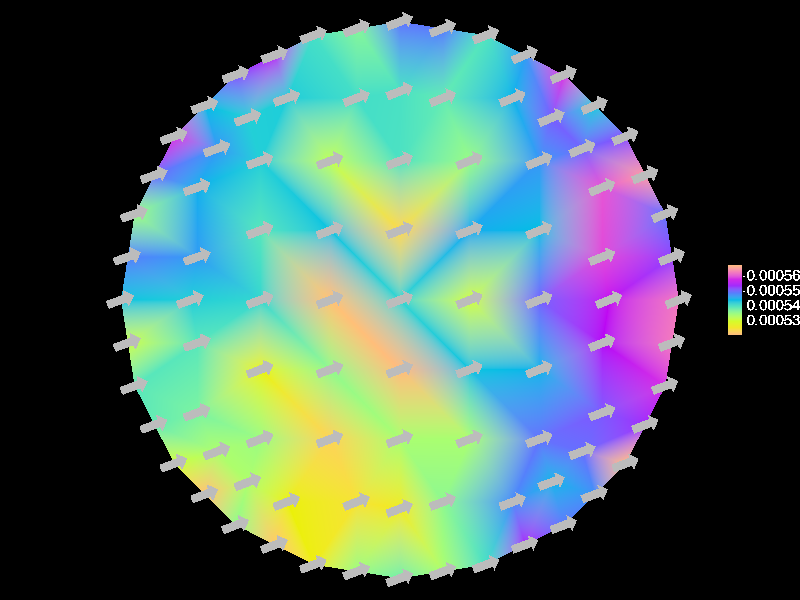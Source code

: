 #include "colors.inc"
background { rgb <0, 0, 0> }
camera {location <0, 0, 5>up <0,1,0> right <-1.33,0,0> angle 32look_at <0, 0, 0> sky <0, 1, 0> }
mesh2 {
vertex_vectors { 432, 
<-0.951057, -0.309017, 0>, 
<-0.725529, -0.404508, 0>, 
<-0.880037, -0.448401, 0>, 
<-0.809017, -0.587785, 0>, 
<-0.654508, -0.543893, 0>, 
<-0.698401, -0.698401, 0>, 
<-0.309017, -0.951057, 0>, 
<-0.154508, -0.975529, 0>, 
<-0.154508, -0.725529, 0>, 
<-0.951057, -0.309017, 0>, 
<-0.725529, -0.404508, 0>, 
<-0.725529, -0.154508, 0>, 
<-0.309017, -0.951057, 0>, 
<-0.154508, -0.725529, 0>, 
<-0.404508, -0.725529, 0>, 
<0, -1, 0>, 
<0, -0.75, 0>, 
<0.154508, -0.975529, 0>, 
<-0.587785, -0.809017, 0>, 
<-0.543893, -0.654508, 0>, 
<-0.448401, -0.880037, 0>, 
<-0.5, -0.5, 0>, 
<-0.5, -0.25, 0>, 
<-0.25, -0.5, 0>, 
<-0.951057, 0.309017, 0>, 
<-0.725529, 0.404508, 0>, 
<-0.880037, 0.448401, 0>, 
<-0.951057, 0.309017, 0>, 
<-0.725529, 0.154508, 0>, 
<-0.975529, 0.154508, 0>, 
<-0.809017, 0.587785, 0>, 
<-0.654508, 0.543893, 0>, 
<-0.698401, 0.698401, 0>, 
<-0.5, 0, 0>, 
<-0.5, 0.25, 0>, 
<-0.25, 0, 0>, 
<-0.587785, 0.809017, 0>, 
<-0.543893, 0.654508, 0>, 
<-0.448401, 0.880037, 0>, 
<-0.5, 0.5, 0>, 
<-0.404508, 0.725529, 0>, 
<-0.25, 0.5, 0>, 
<-0.951057, 0.309017, 0>, 
<-0.725529, 0.404508, 0>, 
<-0.725529, 0.154508, 0>, 
<-0.951057, -0.309017, 0>, 
<-0.725529, -0.154508, 0>, 
<-0.975529, -0.154508, 0>, 
<-0.5, 0, 0>, 
<-0.25, -0.25, 0>, 
<-0.25, 0, 0>, 
<0, -0.5, 0>, 
<0, -0.25, 0>, 
<0.25, -0.5, 0>, 
<0, -0.5, 0>, 
<0.154508, -0.725529, 0>, 
<0.25, -0.5, 0>, 
<0.309017, -0.951057, 0>, 
<0.404508, -0.725529, 0>, 
<0.448401, -0.880037, 0>, 
<0, 0, 0>, 
<0.25, -0.25, 0>, 
<0.25, 0, 0>, 
<0.5, -0.5, 0>, 
<0.725529, -0.404508, 0>, 
<0.654508, -0.543893, 0>, 
<0.5, 0, 0>, 
<0.725529, -0.154508, 0>, 
<0.75, 0, 0>, 
<0.5, -0.5, 0>, 
<0.5, -0.25, 0>, 
<0.725529, -0.404508, 0>, 
<0.5, -0.5, 0>, 
<0.543893, -0.654508, 0>, 
<0.654508, -0.543893, 0>, 
<0, 0, 0>, 
<0.25, 0, 0>, 
<0.25, 0.25, 0>, 
<0, 0.5, 0>, 
<0.25, 0.5, 0>, 
<0.154508, 0.725529, 0>, 
<0, 0, 0>, 
<0.25, 0.25, 0>, 
<0, 0.25, 0>, 
<0, 0.5, 0>, 
<0.154508, 0.725529, 0>, 
<0, 0.75, 0>, 
<0.309017, 0.951057, 0>, 
<0.404508, 0.725529, 0>, 
<0.448401, 0.880037, 0>, 
<-0.309017, 0.951057, 0>, 
<-0.154508, 0.725529, 0>, 
<-0.154508, 0.975529, 0>, 
<0.5, 0.5, 0>, 
<0.654508, 0.543893, 0>, 
<0.725529, 0.404508, 0>, 
<0.5, 0.5, 0>, 
<0.543893, 0.654508, 0>, 
<0.654508, 0.543893, 0>, 
<0.5, 0, 0>, 
<0.5, 0.25, 0>, 
<0.725529, 0.154508, 0>, 
<0.5, 0, 0>, 
<0.75, 0, 0>, 
<0.725529, 0.154508, 0>, 
<-0.5, 0.5, 0>, 
<-0.25, 0.25, 0>, 
<-0.25, 0.5, 0>, 
<-0.5, -0.5, 0>, 
<-0.725529, -0.404508, 0>, 
<-0.654508, -0.543893, 0>, 
<-0.809017, -0.587785, 0>, 
<-0.880037, -0.448401, 0>, 
<-0.654508, -0.543893, 0>, 
<-0.725529, -0.404508, 0>, 
<-0.880037, -0.448401, 0>, 
<-0.654508, -0.543893, 0>, 
<-0.5, -0.5, 0>, 
<-0.654508, -0.543893, 0>, 
<-0.543893, -0.654508, 0>, 
<-0.587785, -0.809017, 0>, 
<-0.698401, -0.698401, 0>, 
<-0.543893, -0.654508, 0>, 
<-0.654508, -0.543893, 0>, 
<-0.698401, -0.698401, 0>, 
<-0.543893, -0.654508, 0>, 
<0, -1, 0>, 
<-0.154508, -0.975529, 0>, 
<0, -0.75, 0>, 
<0, -0.5, 0>, 
<0, -0.75, 0>, 
<-0.154508, -0.725529, 0>, 
<-0.154508, -0.975529, 0>, 
<0, -0.75, 0>, 
<-0.154508, -0.725529, 0>, 
<-0.5, -0.5, 0>, 
<-0.725529, -0.404508, 0>, 
<-0.5, -0.25, 0>, 
<-0.5, 0, 0>, 
<-0.5, -0.25, 0>, 
<-0.725529, -0.154508, 0>, 
<-0.725529, -0.404508, 0>, 
<-0.5, -0.25, 0>, 
<-0.725529, -0.154508, 0>, 
<0, -0.5, 0>, 
<-0.154508, -0.725529, 0>, 
<-0.25, -0.5, 0>, 
<-0.5, -0.5, 0>, 
<-0.25, -0.5, 0>, 
<-0.404508, -0.725529, 0>, 
<-0.154508, -0.725529, 0>, 
<-0.25, -0.5, 0>, 
<-0.404508, -0.725529, 0>, 
<0, -0.5, 0>, 
<0, -0.75, 0>, 
<0.154508, -0.725529, 0>, 
<0.309017, -0.951057, 0>, 
<0.154508, -0.975529, 0>, 
<0.154508, -0.725529, 0>, 
<0, -0.75, 0>, 
<0.154508, -0.975529, 0>, 
<0.154508, -0.725529, 0>, 
<-0.5, -0.5, 0>, 
<-0.543893, -0.654508, 0>, 
<-0.404508, -0.725529, 0>, 
<-0.309017, -0.951057, 0>, 
<-0.404508, -0.725529, 0>, 
<-0.448401, -0.880037, 0>, 
<-0.543893, -0.654508, 0>, 
<-0.404508, -0.725529, 0>, 
<-0.448401, -0.880037, 0>, 
<-0.5, 0, 0>, 
<-0.5, -0.25, 0>, 
<-0.25, -0.25, 0>, 
<0, -0.5, 0>, 
<-0.25, -0.5, 0>, 
<-0.25, -0.25, 0>, 
<-0.5, -0.25, 0>, 
<-0.25, -0.5, 0>, 
<-0.25, -0.25, 0>, 
<-0.5, 0.5, 0>, 
<-0.725529, 0.404508, 0>, 
<-0.654508, 0.543893, 0>, 
<-0.809017, 0.587785, 0>, 
<-0.654508, 0.543893, 0>, 
<-0.880037, 0.448401, 0>, 
<-0.725529, 0.404508, 0>, 
<-0.654508, 0.543893, 0>, 
<-0.880037, 0.448401, 0>, 
<-0.5, 0, 0>, 
<-0.725529, 0.154508, 0>, 
<-0.75, 0, 0>, 
<-1, 0, 0>, 
<-0.975529, 0.154508, 0>, 
<-0.75, 0, 0>, 
<-0.725529, 0.154508, 0>, 
<-0.975529, 0.154508, 0>, 
<-0.75, 0, 0>, 
<-0.5, 0.5, 0>, 
<-0.654508, 0.543893, 0>, 
<-0.543893, 0.654508, 0>, 
<-0.587785, 0.809017, 0>, 
<-0.543893, 0.654508, 0>, 
<-0.698401, 0.698401, 0>, 
<-0.654508, 0.543893, 0>, 
<-0.543893, 0.654508, 0>, 
<-0.698401, 0.698401, 0>, 
<-0.5, 0.5, 0>, 
<-0.5, 0.25, 0>, 
<-0.25, 0.25, 0>, 
<0, 0, 0>, 
<-0.25, 0, 0>, 
<-0.25, 0.25, 0>, 
<-0.5, 0.25, 0>, 
<-0.25, 0, 0>, 
<-0.25, 0.25, 0>, 
<-0.5, 0.5, 0>, 
<-0.543893, 0.654508, 0>, 
<-0.404508, 0.725529, 0>, 
<-0.309017, 0.951057, 0>, 
<-0.448401, 0.880037, 0>, 
<-0.404508, 0.725529, 0>, 
<-0.543893, 0.654508, 0>, 
<-0.448401, 0.880037, 0>, 
<-0.404508, 0.725529, 0>, 
<-0.309017, 0.951057, 0>, 
<-0.404508, 0.725529, 0>, 
<-0.154508, 0.725529, 0>, 
<0, 0.5, 0>, 
<-0.25, 0.5, 0>, 
<-0.154508, 0.725529, 0>, 
<-0.404508, 0.725529, 0>, 
<-0.25, 0.5, 0>, 
<-0.154508, 0.725529, 0>, 
<-0.5, 0.5, 0>, 
<-0.725529, 0.404508, 0>, 
<-0.5, 0.25, 0>, 
<-0.5, 0, 0>, 
<-0.725529, 0.154508, 0>, 
<-0.5, 0.25, 0>, 
<-0.725529, 0.404508, 0>, 
<-0.725529, 0.154508, 0>, 
<-0.5, 0.25, 0>, 
<-0.5, 0, 0>, 
<-0.725529, -0.154508, 0>, 
<-0.75, 0, 0>, 
<-1, 0, 0>, 
<-0.75, 0, 0>, 
<-0.975529, -0.154508, 0>, 
<-0.725529, -0.154508, 0>, 
<-0.75, 0, 0>, 
<-0.975529, -0.154508, 0>, 
<0, -0.5, 0>, 
<-0.25, -0.25, 0>, 
<0, -0.25, 0>, 
<0, 0, 0>, 
<-0.25, 0, 0>, 
<0, -0.25, 0>, 
<-0.25, -0.25, 0>, 
<-0.25, 0, 0>, 
<0, -0.25, 0>, 
<0, 0, 0>, 
<0, -0.25, 0>, 
<0.25, -0.25, 0>, 
<0.5, -0.5, 0>, 
<0.25, -0.5, 0>, 
<0.25, -0.25, 0>, 
<0, -0.25, 0>, 
<0.25, -0.5, 0>, 
<0.25, -0.25, 0>, 
<0.309017, -0.951057, 0>, 
<0.154508, -0.725529, 0>, 
<0.404508, -0.725529, 0>, 
<0.5, -0.5, 0>, 
<0.25, -0.5, 0>, 
<0.404508, -0.725529, 0>, 
<0.154508, -0.725529, 0>, 
<0.25, -0.5, 0>, 
<0.404508, -0.725529, 0>, 
<0.5, -0.5, 0>, 
<0.404508, -0.725529, 0>, 
<0.543893, -0.654508, 0>, 
<0.587785, -0.809017, 0>, 
<0.448401, -0.880037, 0>, 
<0.543893, -0.654508, 0>, 
<0.404508, -0.725529, 0>, 
<0.448401, -0.880037, 0>, 
<0.543893, -0.654508, 0>, 
<0.5, -0.5, 0>, 
<0.25, -0.25, 0>, 
<0.5, -0.25, 0>, 
<0.5, 0, 0>, 
<0.5, -0.25, 0>, 
<0.25, 0, 0>, 
<0.25, -0.25, 0>, 
<0.5, -0.25, 0>, 
<0.25, 0, 0>, 
<0.951057, -0.309017, 0>, 
<0.725529, -0.404508, 0>, 
<0.880037, -0.448401, 0>, 
<0.809017, -0.587785, 0>, 
<0.654508, -0.543893, 0>, 
<0.880037, -0.448401, 0>, 
<0.725529, -0.404508, 0>, 
<0.654508, -0.543893, 0>, 
<0.880037, -0.448401, 0>, 
<0.951057, -0.309017, 0>, 
<0.725529, -0.154508, 0>, 
<0.975529, -0.154508, 0>, 
<1, 0, 0>, 
<0.975529, -0.154508, 0>, 
<0.75, 0, 0>, 
<0.725529, -0.154508, 0>, 
<0.975529, -0.154508, 0>, 
<0.75, 0, 0>, 
<0.5, 0, 0>, 
<0.5, -0.25, 0>, 
<0.725529, -0.154508, 0>, 
<0.951057, -0.309017, 0>, 
<0.725529, -0.404508, 0>, 
<0.725529, -0.154508, 0>, 
<0.5, -0.25, 0>, 
<0.725529, -0.404508, 0>, 
<0.725529, -0.154508, 0>, 
<0.587785, -0.809017, 0>, 
<0.543893, -0.654508, 0>, 
<0.698401, -0.698401, 0>, 
<0.809017, -0.587785, 0>, 
<0.654508, -0.543893, 0>, 
<0.698401, -0.698401, 0>, 
<0.543893, -0.654508, 0>, 
<0.654508, -0.543893, 0>, 
<0.698401, -0.698401, 0>, 
<0.5, 0, 0>, 
<0.25, 0, 0>, 
<0.5, 0.25, 0>, 
<0.5, 0.5, 0>, 
<0.5, 0.25, 0>, 
<0.25, 0.25, 0>, 
<0.25, 0, 0>, 
<0.5, 0.25, 0>, 
<0.25, 0.25, 0>, 
<0.5, 0.5, 0>, 
<0.25, 0.5, 0>, 
<0.404508, 0.725529, 0>, 
<0.309017, 0.951057, 0>, 
<0.404508, 0.725529, 0>, 
<0.154508, 0.725529, 0>, 
<0.25, 0.5, 0>, 
<0.404508, 0.725529, 0>, 
<0.154508, 0.725529, 0>, 
<0.5, 0.5, 0>, 
<0.25, 0.25, 0>, 
<0.25, 0.5, 0>, 
<0, 0.5, 0>, 
<0.25, 0.5, 0>, 
<0, 0.25, 0>, 
<0.25, 0.25, 0>, 
<0.25, 0.5, 0>, 
<0, 0.25, 0>, 
<0.309017, 0.951057, 0>, 
<0.154508, 0.725529, 0>, 
<0.154508, 0.975529, 0>, 
<0, 1, 0>, 
<0.154508, 0.975529, 0>, 
<0, 0.75, 0>, 
<0.154508, 0.725529, 0>, 
<0.154508, 0.975529, 0>, 
<0, 0.75, 0>, 
<0.5, 0.5, 0>, 
<0.404508, 0.725529, 0>, 
<0.543893, 0.654508, 0>, 
<0.587785, 0.809017, 0>, 
<0.543893, 0.654508, 0>, 
<0.448401, 0.880037, 0>, 
<0.404508, 0.725529, 0>, 
<0.543893, 0.654508, 0>, 
<0.448401, 0.880037, 0>, 
<0, 0.5, 0>, 
<-0.154508, 0.725529, 0>, 
<0, 0.75, 0>, 
<0, 1, 0>, 
<0, 0.75, 0>, 
<-0.154508, 0.975529, 0>, 
<-0.154508, 0.725529, 0>, 
<0, 0.75, 0>, 
<-0.154508, 0.975529, 0>, 
<0.809017, 0.587785, 0>, 
<0.654508, 0.543893, 0>, 
<0.880037, 0.448401, 0>, 
<0.951057, 0.309017, 0>, 
<0.725529, 0.404508, 0>, 
<0.880037, 0.448401, 0>, 
<0.654508, 0.543893, 0>, 
<0.725529, 0.404508, 0>, 
<0.880037, 0.448401, 0>, 
<0.587785, 0.809017, 0>, 
<0.543893, 0.654508, 0>, 
<0.698401, 0.698401, 0>, 
<0.809017, 0.587785, 0>, 
<0.654508, 0.543893, 0>, 
<0.698401, 0.698401, 0>, 
<0.543893, 0.654508, 0>, 
<0.654508, 0.543893, 0>, 
<0.698401, 0.698401, 0>, 
<0.5, 0.5, 0>, 
<0.5, 0.25, 0>, 
<0.725529, 0.404508, 0>, 
<0.951057, 0.309017, 0>, 
<0.725529, 0.404508, 0>, 
<0.725529, 0.154508, 0>, 
<0.5, 0.25, 0>, 
<0.725529, 0.404508, 0>, 
<0.725529, 0.154508, 0>, 
<1, 0, 0>, 
<0.75, 0, 0>, 
<0.975529, 0.154508, 0>, 
<0.951057, 0.309017, 0>, 
<0.725529, 0.154508, 0>, 
<0.975529, 0.154508, 0>, 
<0.75, 0, 0>, 
<0.725529, 0.154508, 0>, 
<0.975529, 0.154508, 0>, 
<0, 0, 0>, 
<-0.25, 0.25, 0>, 
<0, 0.25, 0>, 
<0, 0.5, 0>, 
<-0.25, 0.5, 0>, 
<0, 0.25, 0>, 
<-0.25, 0.25, 0>, 
<-0.25, 0.5, 0>, 
<0, 0.25, 0>
}
normal_vectors { 432, 
<0, 0, 1>, 
<0, 0, 1>, 
<0, 0, 1>, 
<0, 0, 1>, 
<0, 0, 1>, 
<0, 0, 1>, 
<0, 0, 1>, 
<0, 0, 1>, 
<0, 0, 1>, 
<0, 0, 1>, 
<0, 0, 1>, 
<0, 0, 1>, 
<0, 0, 1>, 
<0, 0, 1>, 
<0, 0, 1>, 
<0, 0, 1>, 
<0, 0, 1>, 
<0, 0, 1>, 
<0, 0, 1>, 
<0, 0, 1>, 
<0, 0, 1>, 
<0, 0, 1>, 
<0, 0, 1>, 
<0, 0, 1>, 
<0, 0, 1>, 
<0, 0, 1>, 
<0, 0, 1>, 
<0, 0, 1>, 
<0, 0, 1>, 
<0, 0, 1>, 
<0, 0, 1>, 
<0, 0, 1>, 
<0, 0, 1>, 
<0, 0, 1>, 
<0, 0, 1>, 
<0, 0, 1>, 
<0, 0, 1>, 
<0, 0, 1>, 
<0, 0, 1>, 
<0, 0, 1>, 
<0, 0, 1>, 
<0, 0, 1>, 
<0, 0, 1>, 
<0, 0, 1>, 
<0, 0, 1>, 
<0, 0, 1>, 
<0, 0, 1>, 
<0, 0, 1>, 
<0, 0, 1>, 
<0, 0, 1>, 
<0, 0, 1>, 
<0, 0, 1>, 
<0, 0, 1>, 
<0, 0, 1>, 
<0, 0, 1>, 
<0, 0, 1>, 
<0, 0, 1>, 
<0, 0, 1>, 
<0, 0, 1>, 
<0, 0, 1>, 
<0, 0, 1>, 
<0, 0, 1>, 
<0, 0, 1>, 
<0, 0, 1>, 
<0, 0, 1>, 
<0, 0, 1>, 
<0, 0, 1>, 
<0, 0, 1>, 
<0, 0, 1>, 
<0, 0, 1>, 
<0, 0, 1>, 
<0, 0, 1>, 
<0, 0, 1>, 
<0, 0, 1>, 
<0, 0, 1>, 
<0, 0, 1>, 
<0, 0, 1>, 
<0, 0, 1>, 
<0, 0, 1>, 
<0, 0, 1>, 
<0, 0, 1>, 
<0, 0, 1>, 
<0, 0, 1>, 
<0, 0, 1>, 
<0, 0, 1>, 
<0, 0, 1>, 
<0, 0, 1>, 
<0, 0, 1>, 
<0, 0, 1>, 
<0, 0, 1>, 
<0, 0, 1>, 
<0, 0, 1>, 
<0, 0, 1>, 
<0, 0, 1>, 
<0, 0, 1>, 
<0, 0, 1>, 
<0, 0, 1>, 
<0, 0, 1>, 
<0, 0, 1>, 
<0, 0, 1>, 
<0, 0, 1>, 
<0, 0, 1>, 
<0, 0, 1>, 
<0, 0, 1>, 
<0, 0, 1>, 
<0, 0, 1>, 
<0, 0, 1>, 
<0, 0, 1>, 
<0, 0, 1>, 
<0, 0, 1>, 
<0, 0, 1>, 
<0, 0, 1>, 
<0, 0, 1>, 
<0, 0, 1>, 
<0, 0, 1>, 
<0, 0, 1>, 
<0, 0, 1>, 
<0, 0, 1>, 
<0, 0, 1>, 
<0, 0, 1>, 
<0, 0, 1>, 
<0, 0, 1>, 
<0, 0, 1>, 
<0, 0, 1>, 
<0, 0, 1>, 
<0, 0, 1>, 
<0, 0, 1>, 
<0, 0, 1>, 
<0, 0, 1>, 
<0, 0, 1>, 
<0, 0, 1>, 
<0, 0, 1>, 
<0, 0, 1>, 
<0, 0, 1>, 
<0, 0, 1>, 
<0, 0, 1>, 
<0, 0, 1>, 
<0, 0, 1>, 
<0, 0, 1>, 
<0, 0, 1>, 
<0, 0, 1>, 
<0, 0, 1>, 
<0, 0, 1>, 
<0, 0, 1>, 
<0, 0, 1>, 
<0, 0, 1>, 
<0, 0, 1>, 
<0, 0, 1>, 
<0, 0, 1>, 
<0, 0, 1>, 
<0, 0, 1>, 
<0, 0, 1>, 
<0, 0, 1>, 
<0, 0, 1>, 
<0, 0, 1>, 
<0, 0, 1>, 
<0, 0, 1>, 
<0, 0, 1>, 
<0, 0, 1>, 
<0, 0, 1>, 
<0, 0, 1>, 
<0, 0, 1>, 
<0, 0, 1>, 
<0, 0, 1>, 
<0, 0, 1>, 
<0, 0, 1>, 
<0, 0, 1>, 
<0, 0, 1>, 
<0, 0, 1>, 
<0, 0, 1>, 
<0, 0, 1>, 
<0, 0, 1>, 
<0, 0, 1>, 
<0, 0, 1>, 
<0, 0, 1>, 
<0, 0, 1>, 
<0, 0, 1>, 
<0, 0, 1>, 
<0, 0, 1>, 
<0, 0, 1>, 
<0, 0, 1>, 
<0, 0, 1>, 
<0, 0, 1>, 
<0, 0, 1>, 
<0, 0, 1>, 
<0, 0, 1>, 
<0, 0, 1>, 
<0, 0, 1>, 
<0, 0, 1>, 
<0, 0, 1>, 
<0, 0, 1>, 
<0, 0, 1>, 
<0, 0, 1>, 
<0, 0, 1>, 
<0, 0, 1>, 
<0, 0, 1>, 
<0, 0, 1>, 
<0, 0, 1>, 
<0, 0, 1>, 
<0, 0, 1>, 
<0, 0, 1>, 
<0, 0, 1>, 
<0, 0, 1>, 
<0, 0, 1>, 
<0, 0, 1>, 
<0, 0, 1>, 
<0, 0, 1>, 
<0, 0, 1>, 
<0, 0, 1>, 
<0, 0, 1>, 
<0, 0, 1>, 
<0, 0, 1>, 
<0, 0, 1>, 
<0, 0, 1>, 
<0, 0, 1>, 
<0, 0, 1>, 
<0, 0, 1>, 
<0, 0, 1>, 
<0, 0, 1>, 
<0, 0, 1>, 
<0, 0, 1>, 
<0, 0, 1>, 
<0, 0, 1>, 
<0, 0, 1>, 
<0, 0, 1>, 
<0, 0, 1>, 
<0, 0, 1>, 
<0, 0, 1>, 
<0, 0, 1>, 
<0, 0, 1>, 
<0, 0, 1>, 
<0, 0, 1>, 
<0, 0, 1>, 
<0, 0, 1>, 
<0, 0, 1>, 
<0, 0, 1>, 
<0, 0, 1>, 
<0, 0, 1>, 
<0, 0, 1>, 
<0, 0, 1>, 
<0, 0, 1>, 
<0, 0, 1>, 
<0, 0, 1>, 
<0, 0, 1>, 
<0, 0, 1>, 
<0, 0, 1>, 
<0, 0, 1>, 
<0, 0, 1>, 
<0, 0, 1>, 
<0, 0, 1>, 
<0, 0, 1>, 
<0, 0, 1>, 
<0, 0, 1>, 
<0, 0, 1>, 
<0, 0, 1>, 
<0, 0, 1>, 
<0, 0, 1>, 
<0, 0, 1>, 
<0, 0, 1>, 
<0, 0, 1>, 
<0, 0, 1>, 
<0, 0, 1>, 
<0, 0, 1>, 
<0, 0, 1>, 
<0, 0, 1>, 
<0, 0, 1>, 
<0, 0, 1>, 
<0, 0, 1>, 
<0, 0, 1>, 
<0, 0, 1>, 
<0, 0, 1>, 
<0, 0, 1>, 
<0, 0, 1>, 
<0, 0, 1>, 
<0, 0, 1>, 
<0, 0, 1>, 
<0, 0, 1>, 
<0, 0, 1>, 
<0, 0, 1>, 
<0, 0, 1>, 
<0, 0, 1>, 
<0, 0, 1>, 
<0, 0, 1>, 
<0, 0, 1>, 
<0, 0, 1>, 
<0, 0, 1>, 
<0, 0, 1>, 
<0, 0, 1>, 
<0, 0, 1>, 
<0, 0, 1>, 
<0, 0, 1>, 
<0, 0, 1>, 
<0, 0, 1>, 
<0, 0, 1>, 
<0, 0, 1>, 
<0, 0, 1>, 
<0, 0, 1>, 
<0, 0, 1>, 
<0, 0, 1>, 
<0, 0, 1>, 
<0, 0, 1>, 
<0, 0, 1>, 
<0, 0, 1>, 
<0, 0, 1>, 
<0, 0, 1>, 
<0, 0, 1>, 
<0, 0, 1>, 
<0, 0, 1>, 
<0, 0, 1>, 
<0, 0, 1>, 
<0, 0, 1>, 
<0, 0, 1>, 
<0, 0, 1>, 
<0, 0, 1>, 
<0, 0, 1>, 
<0, 0, 1>, 
<0, 0, 1>, 
<0, 0, 1>, 
<0, 0, 1>, 
<0, 0, 1>, 
<0, 0, 1>, 
<0, 0, 1>, 
<0, 0, 1>, 
<0, 0, 1>, 
<0, 0, 1>, 
<0, 0, 1>, 
<0, 0, 1>, 
<0, 0, 1>, 
<0, 0, 1>, 
<0, 0, 1>, 
<0, 0, 1>, 
<0, 0, 1>, 
<0, 0, 1>, 
<0, 0, 1>, 
<0, 0, 1>, 
<0, 0, 1>, 
<0, 0, 1>, 
<0, 0, 1>, 
<0, 0, 1>, 
<0, 0, 1>, 
<0, 0, 1>, 
<0, 0, 1>, 
<0, 0, 1>, 
<0, 0, 1>, 
<0, 0, 1>, 
<0, 0, 1>, 
<0, 0, 1>, 
<0, 0, 1>, 
<0, 0, 1>, 
<0, 0, 1>, 
<0, 0, 1>, 
<0, 0, 1>, 
<0, 0, 1>, 
<0, 0, 1>, 
<0, 0, 1>, 
<0, 0, 1>, 
<0, 0, 1>, 
<0, 0, 1>, 
<0, 0, 1>, 
<0, 0, 1>, 
<0, 0, 1>, 
<0, 0, 1>, 
<0, 0, 1>, 
<0, 0, 1>, 
<0, 0, 1>, 
<0, 0, 1>, 
<0, 0, 1>, 
<0, 0, 1>, 
<0, 0, 1>, 
<0, 0, 1>, 
<0, 0, 1>, 
<0, 0, 1>, 
<0, 0, 1>, 
<0, 0, 1>, 
<0, 0, 1>, 
<0, 0, 1>, 
<0, 0, 1>, 
<0, 0, 1>, 
<0, 0, 1>, 
<0, 0, 1>, 
<0, 0, 1>, 
<0, 0, 1>, 
<0, 0, 1>, 
<0, 0, 1>, 
<0, 0, 1>, 
<0, 0, 1>, 
<0, 0, 1>, 
<0, 0, 1>, 
<0, 0, 1>, 
<0, 0, 1>, 
<0, 0, 1>, 
<0, 0, 1>, 
<0, 0, 1>, 
<0, 0, 1>, 
<0, 0, 1>, 
<0, 0, 1>, 
<0, 0, 1>, 
<0, 0, 1>, 
<0, 0, 1>, 
<0, 0, 1>, 
<0, 0, 1>, 
<0, 0, 1>, 
<0, 0, 1>, 
<0, 0, 1>, 
<0, 0, 1>, 
<0, 0, 1>, 
<0, 0, 1>, 
<0, 0, 1>, 
<0, 0, 1>, 
<0, 0, 1>, 
<0, 0, 1>, 
<0, 0, 1>, 
<0, 0, 1>, 
<0, 0, 1>, 
<0, 0, 1>, 
<0, 0, 1>, 
<0, 0, 1>, 
<0, 0, 1>, 
<0, 0, 1>, 
<0, 0, 1>, 
<0, 0, 1>, 
<0, 0, 1>, 
<0, 0, 1>, 
<0, 0, 1>, 
<0, 0, 1>, 
<0, 0, 1>, 
<0, 0, 1>, 
<0, 0, 1>, 
<0, 0, 1>, 
<0, 0, 1>, 
<0, 0, 1>, 
<0, 0, 1>
}
texture_list { 432, 
texture{ pigment{ rgb <0.0966803, 0.795522, 0.497983>  } }, 
texture{ pigment{ rgb <0.197564, 0.898161, 0.355648>  } }, 
texture{ pigment{ rgb <0.128735, 0.834906, 0.447279>  } }, 
texture{ pigment{ rgb <0.616835, 0.986158, 0.0380162>  } }, 
texture{ pigment{ rgb <0.415252, 0.992765, 0.151158>  } }, 
texture{ pigment{ rgb <0.998598, 0.537413, 0.176664>  } }, 
texture{ pigment{ rgb <0.853501, 0.853606, 0.00614422>  } }, 
texture{ pigment{ rgb <0.334171, 0.9717, 0.215859>  } }, 
texture{ pigment{ rgb <0.923137, 0.766374, 0.0357854>  } }, 
texture{ pigment{ rgb <0.0966803, 0.795522, 0.497983>  } }, 
texture{ pigment{ rgb <0.197564, 0.898161, 0.355648>  } }, 
texture{ pigment{ rgb <0.0995856, 0.799447, 0.4931>  } }, 
texture{ pigment{ rgb <0.853501, 0.853606, 0.00614422>  } }, 
texture{ pigment{ rgb <0.923137, 0.766374, 0.0357854>  } }, 
texture{ pigment{ rgb <0.827587, 0.877739, 0.0018519>  } }, 
texture{ pigment{ rgb <0.164756, 0.87096, 0.396939>  } }, 
texture{ pigment{ rgb <0.874569, 0.831207, 0.0118817>  } }, 
texture{ pigment{ rgb <0.409257, 0.991697, 0.155546>  } }, 
texture{ pigment{ rgb <0.288454, 0.953043, 0.257824>  } }, 
texture{ pigment{ rgb <0.424893, 0.994327, 0.144228>  } }, 
texture{ pigment{ rgb <0.992739, 0.584903, 0.141688>  } }, 
texture{ pigment{ rgb <0.329569, 0.970057, 0.219893>  } }, 
texture{ pigment{ rgb <0.800928, 0.899302, 7.66092e-05>  } }, 
texture{ pigment{ rgb <0.975772, 0.653757, 0.0959562>  } }, 
texture{ pigment{ rgb <0.332916, 0.971257, 0.216955>  } }, 
texture{ pigment{ rgb <0.00399027, 0.436958, 0.84255>  } }, 
texture{ pigment{ rgb <0.149939, 0.142988, 0.994589>  } }, 
texture{ pigment{ rgb <0.332916, 0.971257, 0.216955>  } }, 
texture{ pigment{ rgb <0.0292757, 0.331422, 0.913067>  } }, 
texture{ pigment{ rgb <0.0887284, 0.215649, 0.971784>  } }, 
texture{ pigment{ rgb <0.675267, 0.031725, 0.775823>  } }, 
texture{ pigment{ rgb <0.0368033, 0.311722, 0.924581>  } }, 
texture{ pigment{ rgb <8.74757e-06, 0.497042, 0.79628>  } }, 
texture{ pigment{ rgb <0.0333282, 0.679492, 0.629091>  } }, 
texture{ pigment{ rgb <0.0921832, 0.789284, 0.505673>  } }, 
texture{ pigment{ rgb <0.998576, 0.537713, 0.176434>  } }, 
texture{ pigment{ rgb <0.231521, 0.0781958, 0.999055>  } }, 
texture{ pigment{ rgb <0.0165508, 0.627581, 0.680949>  } }, 
texture{ pigment{ rgb <0.478733, 0.000452503, 0.916643>  } }, 
texture{ pigment{ rgb <0.0160535, 0.625681, 0.682778>  } }, 
texture{ pigment{ rgb <0.012458, 0.610918, 0.696835>  } }, 
texture{ pigment{ rgb <0.509417, 0.999911, 0.0900281>  } }, 
texture{ pigment{ rgb <0.332916, 0.971257, 0.216955>  } }, 
texture{ pigment{ rgb <0.00399027, 0.436958, 0.84255>  } }, 
texture{ pigment{ rgb <0.0292757, 0.331422, 0.913067>  } }, 
texture{ pigment{ rgb <0.0966803, 0.795522, 0.497983>  } }, 
texture{ pigment{ rgb <0.0995856, 0.799447, 0.4931>  } }, 
texture{ pigment{ rgb <0.582844, 0.993089, 0.052388>  } }, 
texture{ pigment{ rgb <0.0333282, 0.679492, 0.629091>  } }, 
texture{ pigment{ rgb <0.280029, 0.949013, 0.266037>  } }, 
texture{ pigment{ rgb <0.998576, 0.537713, 0.176434>  } }, 
texture{ pigment{ rgb <0.396375, 0.989144, 0.165184>  } }, 
texture{ pigment{ rgb <1, 0.5, 0.206107>  } }, 
texture{ pigment{ rgb <0.400283, 0.989956, 0.162229>  } }, 
texture{ pigment{ rgb <0.396375, 0.989144, 0.165184>  } }, 
texture{ pigment{ rgb <0.268132, 0.942987, 0.277905>  } }, 
texture{ pigment{ rgb <0.400283, 0.989956, 0.162229>  } }, 
texture{ pigment{ rgb <0.0599486, 0.737392, 0.566602>  } }, 
texture{ pigment{ rgb <0.0624917, 0.257954, 0.952981>  } }, 
texture{ pigment{ rgb <0.393905, 0.0113859, 0.957658>  } }, 
texture{ pigment{ rgb <0.0284792, 0.666337, 0.642583>  } }, 
texture{ pigment{ rgb <0.00276687, 0.552528, 0.74977>  } }, 
texture{ pigment{ rgb <0.617429, 0.986015, 0.0377826>  } }, 
texture{ pigment{ rgb <0.126445, 0.167649, 0.988447>  } }, 
texture{ pigment{ rgb <0.209542, 0.0930181, 0.999982>  } }, 
texture{ pigment{ rgb <0.137073, 0.156075, 0.991564>  } }, 
texture{ pigment{ rgb <0.173886, 0.120989, 0.998312>  } }, 
texture{ pigment{ rgb <0.461136, 0.00151272, 0.926129>  } }, 
texture{ pigment{ rgb <0.551801, 0.00269057, 0.871884>  } }, 
texture{ pigment{ rgb <0.126445, 0.167649, 0.988447>  } }, 
texture{ pigment{ rgb <0.00217338, 0.453431, 0.83029>  } }, 
texture{ pigment{ rgb <0.209542, 0.0930181, 0.999982>  } }, 
texture{ pigment{ rgb <0.126445, 0.167649, 0.988447>  } }, 
texture{ pigment{ rgb <0.00177058, 0.457959, 0.826864>  } }, 
texture{ pigment{ rgb <0.137073, 0.156075, 0.991564>  } }, 
texture{ pigment{ rgb <0.0284792, 0.666337, 0.642583>  } }, 
texture{ pigment{ rgb <0.617429, 0.986015, 0.0377826>  } }, 
texture{ pigment{ rgb <0.00747916, 0.413842, 0.8592>  } }, 
texture{ pigment{ rgb <0.0721471, 0.758731, 0.542168>  } }, 
texture{ pigment{ rgb <0.311902, 0.96327, 0.235768>  } }, 
texture{ pigment{ rgb <0.123763, 0.829311, 0.454728>  } }, 
texture{ pigment{ rgb <0.0284792, 0.666337, 0.642583>  } }, 
texture{ pigment{ rgb <0.00747916, 0.413842, 0.8592>  } }, 
texture{ pigment{ rgb <0.960035, 0.695877, 0.0711301>  } }, 
texture{ pigment{ rgb <0.0721471, 0.758731, 0.542168>  } }, 
texture{ pigment{ rgb <0.123763, 0.829311, 0.454728>  } }, 
texture{ pigment{ rgb <0.0674418, 0.750786, 0.551361>  } }, 
texture{ pigment{ rgb <0.0822235, 0.774705, 0.523322>  } }, 
texture{ pigment{ rgb <0.00125275, 0.464628, 0.821773>  } }, 
texture{ pigment{ rgb <0.0287966, 0.332766, 0.912262>  } }, 
texture{ pigment{ rgb <0.0612857, 0.739854, 0.563824>  } }, 
texture{ pigment{ rgb <0.0557374, 0.729414, 0.575531>  } }, 
texture{ pigment{ rgb <0.22703, 0.918912, 0.321541>  } }, 
texture{ pigment{ rgb <0.0375979, 0.309778, 0.925686>  } }, 
texture{ pigment{ rgb <0.155296, 0.137813, 0.995627>  } }, 
texture{ pigment{ rgb <0.787236, 0.0907377, 0.662267>  } }, 
texture{ pigment{ rgb <0.0375979, 0.309778, 0.925686>  } }, 
texture{ pigment{ rgb <0.186504, 0.110487, 0.999391>  } }, 
texture{ pigment{ rgb <0.155296, 0.137813, 0.995627>  } }, 
texture{ pigment{ rgb <0.173886, 0.120989, 0.998312>  } }, 
texture{ pigment{ rgb <0.000241147, 0.515527, 0.781189>  } }, 
texture{ pigment{ rgb <0.748177, 0.0659402, 0.705287>  } }, 
texture{ pigment{ rgb <0.173886, 0.120989, 0.998312>  } }, 
texture{ pigment{ rgb <0.551801, 0.00269057, 0.871884>  } }, 
texture{ pigment{ rgb <0.748177, 0.0659402, 0.705287>  } }, 
texture{ pigment{ rgb <0.0160535, 0.625681, 0.682778>  } }, 
texture{ pigment{ rgb <0.002625, 0.551167, 0.750954>  } }, 
texture{ pigment{ rgb <0.509417, 0.999911, 0.0900281>  } }, 
texture{ pigment{ rgb <0.329569, 0.970057, 0.219893>  } }, 
texture{ pigment{ rgb <0.197564, 0.898161, 0.355648>  } }, 
texture{ pigment{ rgb <0.415252, 0.992765, 0.151158>  } }, 
texture{ pigment{ rgb <0.616835, 0.986158, 0.0380162>  } }, 
texture{ pigment{ rgb <0.128735, 0.834906, 0.447279>  } }, 
texture{ pigment{ rgb <0.415252, 0.992765, 0.151158>  } }, 
texture{ pigment{ rgb <0.197564, 0.898161, 0.355648>  } }, 
texture{ pigment{ rgb <0.128735, 0.834906, 0.447279>  } }, 
texture{ pigment{ rgb <0.415252, 0.992765, 0.151158>  } }, 
texture{ pigment{ rgb <0.329569, 0.970057, 0.219893>  } }, 
texture{ pigment{ rgb <0.415252, 0.992765, 0.151158>  } }, 
texture{ pigment{ rgb <0.424893, 0.994327, 0.144228>  } }, 
texture{ pigment{ rgb <0.288454, 0.953043, 0.257824>  } }, 
texture{ pigment{ rgb <0.998598, 0.537413, 0.176664>  } }, 
texture{ pigment{ rgb <0.424893, 0.994327, 0.144228>  } }, 
texture{ pigment{ rgb <0.415252, 0.992765, 0.151158>  } }, 
texture{ pigment{ rgb <0.998598, 0.537413, 0.176664>  } }, 
texture{ pigment{ rgb <0.424893, 0.994327, 0.144228>  } }, 
texture{ pigment{ rgb <0.164756, 0.87096, 0.396939>  } }, 
texture{ pigment{ rgb <0.334171, 0.9717, 0.215859>  } }, 
texture{ pigment{ rgb <0.874569, 0.831207, 0.0118817>  } }, 
texture{ pigment{ rgb <0.396375, 0.989144, 0.165184>  } }, 
texture{ pigment{ rgb <0.874569, 0.831207, 0.0118817>  } }, 
texture{ pigment{ rgb <0.923137, 0.766374, 0.0357854>  } }, 
texture{ pigment{ rgb <0.334171, 0.9717, 0.215859>  } }, 
texture{ pigment{ rgb <0.874569, 0.831207, 0.0118817>  } }, 
texture{ pigment{ rgb <0.923137, 0.766374, 0.0357854>  } }, 
texture{ pigment{ rgb <0.329569, 0.970057, 0.219893>  } }, 
texture{ pigment{ rgb <0.197564, 0.898161, 0.355648>  } }, 
texture{ pigment{ rgb <0.800928, 0.899302, 7.66092e-05>  } }, 
texture{ pigment{ rgb <0.0333282, 0.679492, 0.629091>  } }, 
texture{ pigment{ rgb <0.800928, 0.899302, 7.66092e-05>  } }, 
texture{ pigment{ rgb <0.0995856, 0.799447, 0.4931>  } }, 
texture{ pigment{ rgb <0.197564, 0.898161, 0.355648>  } }, 
texture{ pigment{ rgb <0.800928, 0.899302, 7.66092e-05>  } }, 
texture{ pigment{ rgb <0.0995856, 0.799447, 0.4931>  } }, 
texture{ pigment{ rgb <0.396375, 0.989144, 0.165184>  } }, 
texture{ pigment{ rgb <0.923137, 0.766374, 0.0357854>  } }, 
texture{ pigment{ rgb <0.975772, 0.653757, 0.0959562>  } }, 
texture{ pigment{ rgb <0.329569, 0.970057, 0.219893>  } }, 
texture{ pigment{ rgb <0.975772, 0.653757, 0.0959562>  } }, 
texture{ pigment{ rgb <0.827587, 0.877739, 0.0018519>  } }, 
texture{ pigment{ rgb <0.923137, 0.766374, 0.0357854>  } }, 
texture{ pigment{ rgb <0.975772, 0.653757, 0.0959562>  } }, 
texture{ pigment{ rgb <0.827587, 0.877739, 0.0018519>  } }, 
texture{ pigment{ rgb <0.396375, 0.989144, 0.165184>  } }, 
texture{ pigment{ rgb <0.874569, 0.831207, 0.0118817>  } }, 
texture{ pigment{ rgb <0.268132, 0.942987, 0.277905>  } }, 
texture{ pigment{ rgb <0.0599486, 0.737392, 0.566602>  } }, 
texture{ pigment{ rgb <0.409257, 0.991697, 0.155546>  } }, 
texture{ pigment{ rgb <0.268132, 0.942987, 0.277905>  } }, 
texture{ pigment{ rgb <0.874569, 0.831207, 0.0118817>  } }, 
texture{ pigment{ rgb <0.409257, 0.991697, 0.155546>  } }, 
texture{ pigment{ rgb <0.268132, 0.942987, 0.277905>  } }, 
texture{ pigment{ rgb <0.329569, 0.970057, 0.219893>  } }, 
texture{ pigment{ rgb <0.424893, 0.994327, 0.144228>  } }, 
texture{ pigment{ rgb <0.827587, 0.877739, 0.0018519>  } }, 
texture{ pigment{ rgb <0.853501, 0.853606, 0.00614422>  } }, 
texture{ pigment{ rgb <0.827587, 0.877739, 0.0018519>  } }, 
texture{ pigment{ rgb <0.992739, 0.584903, 0.141688>  } }, 
texture{ pigment{ rgb <0.424893, 0.994327, 0.144228>  } }, 
texture{ pigment{ rgb <0.827587, 0.877739, 0.0018519>  } }, 
texture{ pigment{ rgb <0.992739, 0.584903, 0.141688>  } }, 
texture{ pigment{ rgb <0.0333282, 0.679492, 0.629091>  } }, 
texture{ pigment{ rgb <0.800928, 0.899302, 7.66092e-05>  } }, 
texture{ pigment{ rgb <0.280029, 0.949013, 0.266037>  } }, 
texture{ pigment{ rgb <0.396375, 0.989144, 0.165184>  } }, 
texture{ pigment{ rgb <0.975772, 0.653757, 0.0959562>  } }, 
texture{ pigment{ rgb <0.280029, 0.949013, 0.266037>  } }, 
texture{ pigment{ rgb <0.800928, 0.899302, 7.66092e-05>  } }, 
texture{ pigment{ rgb <0.975772, 0.653757, 0.0959562>  } }, 
texture{ pigment{ rgb <0.280029, 0.949013, 0.266037>  } }, 
texture{ pigment{ rgb <0.0160535, 0.625681, 0.682778>  } }, 
texture{ pigment{ rgb <0.00399027, 0.436958, 0.84255>  } }, 
texture{ pigment{ rgb <0.0368033, 0.311722, 0.924581>  } }, 
texture{ pigment{ rgb <0.675267, 0.031725, 0.775823>  } }, 
texture{ pigment{ rgb <0.0368033, 0.311722, 0.924581>  } }, 
texture{ pigment{ rgb <0.149939, 0.142988, 0.994589>  } }, 
texture{ pigment{ rgb <0.00399027, 0.436958, 0.84255>  } }, 
texture{ pigment{ rgb <0.0368033, 0.311722, 0.924581>  } }, 
texture{ pigment{ rgb <0.149939, 0.142988, 0.994589>  } }, 
texture{ pigment{ rgb <0.0333282, 0.679492, 0.629091>  } }, 
texture{ pigment{ rgb <0.0292757, 0.331422, 0.913067>  } }, 
texture{ pigment{ rgb <0.0146832, 0.620281, 0.687952>  } }, 
texture{ pigment{ rgb <0.00293262, 0.554074, 0.748422>  } }, 
texture{ pigment{ rgb <0.0887284, 0.215649, 0.971784>  } }, 
texture{ pigment{ rgb <0.0146832, 0.620281, 0.687952>  } }, 
texture{ pigment{ rgb <0.0292757, 0.331422, 0.913067>  } }, 
texture{ pigment{ rgb <0.0887284, 0.215649, 0.971784>  } }, 
texture{ pigment{ rgb <0.0146832, 0.620281, 0.687952>  } }, 
texture{ pigment{ rgb <0.0160535, 0.625681, 0.682778>  } }, 
texture{ pigment{ rgb <0.0368033, 0.311722, 0.924581>  } }, 
texture{ pigment{ rgb <0.0165508, 0.627581, 0.680949>  } }, 
texture{ pigment{ rgb <0.231521, 0.0781958, 0.999055>  } }, 
texture{ pigment{ rgb <0.0165508, 0.627581, 0.680949>  } }, 
texture{ pigment{ rgb <8.74757e-06, 0.497042, 0.79628>  } }, 
texture{ pigment{ rgb <0.0368033, 0.311722, 0.924581>  } }, 
texture{ pigment{ rgb <0.0165508, 0.627581, 0.680949>  } }, 
texture{ pigment{ rgb <8.74757e-06, 0.497042, 0.79628>  } }, 
texture{ pigment{ rgb <0.0160535, 0.625681, 0.682778>  } }, 
texture{ pigment{ rgb <0.0921832, 0.789284, 0.505673>  } }, 
texture{ pigment{ rgb <0.002625, 0.551167, 0.750954>  } }, 
texture{ pigment{ rgb <0.0284792, 0.666337, 0.642583>  } }, 
texture{ pigment{ rgb <0.998576, 0.537713, 0.176434>  } }, 
texture{ pigment{ rgb <0.002625, 0.551167, 0.750954>  } }, 
texture{ pigment{ rgb <0.0921832, 0.789284, 0.505673>  } }, 
texture{ pigment{ rgb <0.998576, 0.537713, 0.176434>  } }, 
texture{ pigment{ rgb <0.002625, 0.551167, 0.750954>  } }, 
texture{ pigment{ rgb <0.0160535, 0.625681, 0.682778>  } }, 
texture{ pigment{ rgb <0.0165508, 0.627581, 0.680949>  } }, 
texture{ pigment{ rgb <0.012458, 0.610918, 0.696835>  } }, 
texture{ pigment{ rgb <0.0612857, 0.739854, 0.563824>  } }, 
texture{ pigment{ rgb <0.478733, 0.000452503, 0.916643>  } }, 
texture{ pigment{ rgb <0.012458, 0.610918, 0.696835>  } }, 
texture{ pigment{ rgb <0.0165508, 0.627581, 0.680949>  } }, 
texture{ pigment{ rgb <0.478733, 0.000452503, 0.916643>  } }, 
texture{ pigment{ rgb <0.012458, 0.610918, 0.696835>  } }, 
texture{ pigment{ rgb <0.0612857, 0.739854, 0.563824>  } }, 
texture{ pigment{ rgb <0.012458, 0.610918, 0.696835>  } }, 
texture{ pigment{ rgb <0.0557374, 0.729414, 0.575531>  } }, 
texture{ pigment{ rgb <0.0721471, 0.758731, 0.542168>  } }, 
texture{ pigment{ rgb <0.509417, 0.999911, 0.0900281>  } }, 
texture{ pigment{ rgb <0.0557374, 0.729414, 0.575531>  } }, 
texture{ pigment{ rgb <0.012458, 0.610918, 0.696835>  } }, 
texture{ pigment{ rgb <0.509417, 0.999911, 0.0900281>  } }, 
texture{ pigment{ rgb <0.0557374, 0.729414, 0.575531>  } }, 
texture{ pigment{ rgb <0.0160535, 0.625681, 0.682778>  } }, 
texture{ pigment{ rgb <0.00399027, 0.436958, 0.84255>  } }, 
texture{ pigment{ rgb <0.0921832, 0.789284, 0.505673>  } }, 
texture{ pigment{ rgb <0.0333282, 0.679492, 0.629091>  } }, 
texture{ pigment{ rgb <0.0292757, 0.331422, 0.913067>  } }, 
texture{ pigment{ rgb <0.0921832, 0.789284, 0.505673>  } }, 
texture{ pigment{ rgb <0.00399027, 0.436958, 0.84255>  } }, 
texture{ pigment{ rgb <0.0292757, 0.331422, 0.913067>  } }, 
texture{ pigment{ rgb <0.0921832, 0.789284, 0.505673>  } }, 
texture{ pigment{ rgb <0.0333282, 0.679492, 0.629091>  } }, 
texture{ pigment{ rgb <0.0995856, 0.799447, 0.4931>  } }, 
texture{ pigment{ rgb <0.0146832, 0.620281, 0.687952>  } }, 
texture{ pigment{ rgb <0.00293262, 0.554074, 0.748422>  } }, 
texture{ pigment{ rgb <0.0146832, 0.620281, 0.687952>  } }, 
texture{ pigment{ rgb <0.582844, 0.993089, 0.052388>  } }, 
texture{ pigment{ rgb <0.0995856, 0.799447, 0.4931>  } }, 
texture{ pigment{ rgb <0.0146832, 0.620281, 0.687952>  } }, 
texture{ pigment{ rgb <0.582844, 0.993089, 0.052388>  } }, 
texture{ pigment{ rgb <0.396375, 0.989144, 0.165184>  } }, 
texture{ pigment{ rgb <0.280029, 0.949013, 0.266037>  } }, 
texture{ pigment{ rgb <1, 0.5, 0.206107>  } }, 
texture{ pigment{ rgb <0.0284792, 0.666337, 0.642583>  } }, 
texture{ pigment{ rgb <0.998576, 0.537713, 0.176434>  } }, 
texture{ pigment{ rgb <1, 0.5, 0.206107>  } }, 
texture{ pigment{ rgb <0.280029, 0.949013, 0.266037>  } }, 
texture{ pigment{ rgb <0.998576, 0.537713, 0.176434>  } }, 
texture{ pigment{ rgb <1, 0.5, 0.206107>  } }, 
texture{ pigment{ rgb <0.0284792, 0.666337, 0.642583>  } }, 
texture{ pigment{ rgb <1, 0.5, 0.206107>  } }, 
texture{ pigment{ rgb <0.00276687, 0.552528, 0.74977>  } }, 
texture{ pigment{ rgb <0.126445, 0.167649, 0.988447>  } }, 
texture{ pigment{ rgb <0.400283, 0.989956, 0.162229>  } }, 
texture{ pigment{ rgb <0.00276687, 0.552528, 0.74977>  } }, 
texture{ pigment{ rgb <1, 0.5, 0.206107>  } }, 
texture{ pigment{ rgb <0.400283, 0.989956, 0.162229>  } }, 
texture{ pigment{ rgb <0.00276687, 0.552528, 0.74977>  } }, 
texture{ pigment{ rgb <0.0599486, 0.737392, 0.566602>  } }, 
texture{ pigment{ rgb <0.268132, 0.942987, 0.277905>  } }, 
texture{ pigment{ rgb <0.0624917, 0.257954, 0.952981>  } }, 
texture{ pigment{ rgb <0.126445, 0.167649, 0.988447>  } }, 
texture{ pigment{ rgb <0.400283, 0.989956, 0.162229>  } }, 
texture{ pigment{ rgb <0.0624917, 0.257954, 0.952981>  } }, 
texture{ pigment{ rgb <0.268132, 0.942987, 0.277905>  } }, 
texture{ pigment{ rgb <0.400283, 0.989956, 0.162229>  } }, 
texture{ pigment{ rgb <0.0624917, 0.257954, 0.952981>  } }, 
texture{ pigment{ rgb <0.126445, 0.167649, 0.988447>  } }, 
texture{ pigment{ rgb <0.0624917, 0.257954, 0.952981>  } }, 
texture{ pigment{ rgb <0.00177058, 0.457959, 0.826864>  } }, 
texture{ pigment{ rgb <0.108343, 0.189187, 0.981663>  } }, 
texture{ pigment{ rgb <0.393905, 0.0113859, 0.957658>  } }, 
texture{ pigment{ rgb <0.00177058, 0.457959, 0.826864>  } }, 
texture{ pigment{ rgb <0.0624917, 0.257954, 0.952981>  } }, 
texture{ pigment{ rgb <0.393905, 0.0113859, 0.957658>  } }, 
texture{ pigment{ rgb <0.00177058, 0.457959, 0.826864>  } }, 
texture{ pigment{ rgb <0.126445, 0.167649, 0.988447>  } }, 
texture{ pigment{ rgb <0.00276687, 0.552528, 0.74977>  } }, 
texture{ pigment{ rgb <0.00217338, 0.453431, 0.83029>  } }, 
texture{ pigment{ rgb <0.173886, 0.120989, 0.998312>  } }, 
texture{ pigment{ rgb <0.00217338, 0.453431, 0.83029>  } }, 
texture{ pigment{ rgb <0.617429, 0.986015, 0.0377826>  } }, 
texture{ pigment{ rgb <0.00276687, 0.552528, 0.74977>  } }, 
texture{ pigment{ rgb <0.00217338, 0.453431, 0.83029>  } }, 
texture{ pigment{ rgb <0.617429, 0.986015, 0.0377826>  } }, 
texture{ pigment{ rgb <0.66442, 0.0278073, 0.785368>  } }, 
texture{ pigment{ rgb <0.209542, 0.0930181, 0.999982>  } }, 
texture{ pigment{ rgb <0.350493, 0.0228756, 0.97388>  } }, 
texture{ pigment{ rgb <1, 0.5, 0.206107>  } }, 
texture{ pigment{ rgb <0.137073, 0.156075, 0.991564>  } }, 
texture{ pigment{ rgb <0.350493, 0.0228756, 0.97388>  } }, 
texture{ pigment{ rgb <0.209542, 0.0930181, 0.999982>  } }, 
texture{ pigment{ rgb <0.137073, 0.156075, 0.991564>  } }, 
texture{ pigment{ rgb <0.350493, 0.0228756, 0.97388>  } }, 
texture{ pigment{ rgb <0.66442, 0.0278073, 0.785368>  } }, 
texture{ pigment{ rgb <0.461136, 0.00151272, 0.926129>  } }, 
texture{ pigment{ rgb <0.88993, 0.187023, 0.524008>  } }, 
texture{ pigment{ rgb <0.890515, 0.187753, 0.523074>  } }, 
texture{ pigment{ rgb <0.88993, 0.187023, 0.524008>  } }, 
texture{ pigment{ rgb <0.551801, 0.00269057, 0.871884>  } }, 
texture{ pigment{ rgb <0.461136, 0.00151272, 0.926129>  } }, 
texture{ pigment{ rgb <0.88993, 0.187023, 0.524008>  } }, 
texture{ pigment{ rgb <0.551801, 0.00269057, 0.871884>  } }, 
texture{ pigment{ rgb <0.173886, 0.120989, 0.998312>  } }, 
texture{ pigment{ rgb <0.00217338, 0.453431, 0.83029>  } }, 
texture{ pigment{ rgb <0.461136, 0.00151272, 0.926129>  } }, 
texture{ pigment{ rgb <0.66442, 0.0278073, 0.785368>  } }, 
texture{ pigment{ rgb <0.209542, 0.0930181, 0.999982>  } }, 
texture{ pigment{ rgb <0.461136, 0.00151272, 0.926129>  } }, 
texture{ pigment{ rgb <0.00217338, 0.453431, 0.83029>  } }, 
texture{ pigment{ rgb <0.209542, 0.0930181, 0.999982>  } }, 
texture{ pigment{ rgb <0.461136, 0.00151272, 0.926129>  } }, 
texture{ pigment{ rgb <0.108343, 0.189187, 0.981663>  } }, 
texture{ pigment{ rgb <0.00177058, 0.457959, 0.826864>  } }, 
texture{ pigment{ rgb <0.0483883, 0.285415, 0.939054>  } }, 
texture{ pigment{ rgb <1, 0.5, 0.206107>  } }, 
texture{ pigment{ rgb <0.137073, 0.156075, 0.991564>  } }, 
texture{ pigment{ rgb <0.0483883, 0.285415, 0.939054>  } }, 
texture{ pigment{ rgb <0.00177058, 0.457959, 0.826864>  } }, 
texture{ pigment{ rgb <0.137073, 0.156075, 0.991564>  } }, 
texture{ pigment{ rgb <0.0483883, 0.285415, 0.939054>  } }, 
texture{ pigment{ rgb <0.173886, 0.120989, 0.998312>  } }, 
texture{ pigment{ rgb <0.617429, 0.986015, 0.0377826>  } }, 
texture{ pigment{ rgb <0.000241147, 0.515527, 0.781189>  } }, 
texture{ pigment{ rgb <0.0375979, 0.309778, 0.925686>  } }, 
texture{ pigment{ rgb <0.000241147, 0.515527, 0.781189>  } }, 
texture{ pigment{ rgb <0.00747916, 0.413842, 0.8592>  } }, 
texture{ pigment{ rgb <0.617429, 0.986015, 0.0377826>  } }, 
texture{ pigment{ rgb <0.000241147, 0.515527, 0.781189>  } }, 
texture{ pigment{ rgb <0.00747916, 0.413842, 0.8592>  } }, 
texture{ pigment{ rgb <0.0375979, 0.309778, 0.925686>  } }, 
texture{ pigment{ rgb <0.311902, 0.96327, 0.235768>  } }, 
texture{ pigment{ rgb <0.00125275, 0.464628, 0.821773>  } }, 
texture{ pigment{ rgb <0.0822235, 0.774705, 0.523322>  } }, 
texture{ pigment{ rgb <0.00125275, 0.464628, 0.821773>  } }, 
texture{ pigment{ rgb <0.123763, 0.829311, 0.454728>  } }, 
texture{ pigment{ rgb <0.311902, 0.96327, 0.235768>  } }, 
texture{ pigment{ rgb <0.00125275, 0.464628, 0.821773>  } }, 
texture{ pigment{ rgb <0.123763, 0.829311, 0.454728>  } }, 
texture{ pigment{ rgb <0.0375979, 0.309778, 0.925686>  } }, 
texture{ pigment{ rgb <0.00747916, 0.413842, 0.8592>  } }, 
texture{ pigment{ rgb <0.311902, 0.96327, 0.235768>  } }, 
texture{ pigment{ rgb <0.0721471, 0.758731, 0.542168>  } }, 
texture{ pigment{ rgb <0.311902, 0.96327, 0.235768>  } }, 
texture{ pigment{ rgb <0.960035, 0.695877, 0.0711301>  } }, 
texture{ pigment{ rgb <0.00747916, 0.413842, 0.8592>  } }, 
texture{ pigment{ rgb <0.311902, 0.96327, 0.235768>  } }, 
texture{ pigment{ rgb <0.960035, 0.695877, 0.0711301>  } }, 
texture{ pigment{ rgb <0.0822235, 0.774705, 0.523322>  } }, 
texture{ pigment{ rgb <0.123763, 0.829311, 0.454728>  } }, 
texture{ pigment{ rgb <0.103456, 0.195447, 0.979472>  } }, 
texture{ pigment{ rgb <0.119351, 0.175798, 0.986024>  } }, 
texture{ pigment{ rgb <0.103456, 0.195447, 0.979472>  } }, 
texture{ pigment{ rgb <0.0674418, 0.750786, 0.551361>  } }, 
texture{ pigment{ rgb <0.123763, 0.829311, 0.454728>  } }, 
texture{ pigment{ rgb <0.103456, 0.195447, 0.979472>  } }, 
texture{ pigment{ rgb <0.0674418, 0.750786, 0.551361>  } }, 
texture{ pigment{ rgb <0.0375979, 0.309778, 0.925686>  } }, 
texture{ pigment{ rgb <0.00125275, 0.464628, 0.821773>  } }, 
texture{ pigment{ rgb <0.186504, 0.110487, 0.999391>  } }, 
texture{ pigment{ rgb <0.693601, 0.0390025, 0.759159>  } }, 
texture{ pigment{ rgb <0.186504, 0.110487, 0.999391>  } }, 
texture{ pigment{ rgb <0.0287966, 0.332766, 0.912262>  } }, 
texture{ pigment{ rgb <0.00125275, 0.464628, 0.821773>  } }, 
texture{ pigment{ rgb <0.186504, 0.110487, 0.999391>  } }, 
texture{ pigment{ rgb <0.0287966, 0.332766, 0.912262>  } }, 
texture{ pigment{ rgb <0.0721471, 0.758731, 0.542168>  } }, 
texture{ pigment{ rgb <0.0557374, 0.729414, 0.575531>  } }, 
texture{ pigment{ rgb <0.0674418, 0.750786, 0.551361>  } }, 
texture{ pigment{ rgb <0.119351, 0.175798, 0.986024>  } }, 
texture{ pigment{ rgb <0.0674418, 0.750786, 0.551361>  } }, 
texture{ pigment{ rgb <0.22703, 0.918912, 0.321541>  } }, 
texture{ pigment{ rgb <0.0557374, 0.729414, 0.575531>  } }, 
texture{ pigment{ rgb <0.0674418, 0.750786, 0.551361>  } }, 
texture{ pigment{ rgb <0.22703, 0.918912, 0.321541>  } }, 
texture{ pigment{ rgb <0.238708, 0.0737058, 0.998463>  } }, 
texture{ pigment{ rgb <0.155296, 0.137813, 0.995627>  } }, 
texture{ pigment{ rgb <0.965872, 0.318442, 0.373051>  } }, 
texture{ pigment{ rgb <0.117176, 0.17837, 0.985222>  } }, 
texture{ pigment{ rgb <0.787236, 0.0907377, 0.662267>  } }, 
texture{ pigment{ rgb <0.965872, 0.318442, 0.373051>  } }, 
texture{ pigment{ rgb <0.155296, 0.137813, 0.995627>  } }, 
texture{ pigment{ rgb <0.787236, 0.0907377, 0.662267>  } }, 
texture{ pigment{ rgb <0.965872, 0.318442, 0.373051>  } }, 
texture{ pigment{ rgb <0.693601, 0.0390025, 0.759159>  } }, 
texture{ pigment{ rgb <0.186504, 0.110487, 0.999391>  } }, 
texture{ pigment{ rgb <0.00573854, 0.575535, 0.72941>  } }, 
texture{ pigment{ rgb <0.238708, 0.0737058, 0.998463>  } }, 
texture{ pigment{ rgb <0.155296, 0.137813, 0.995627>  } }, 
texture{ pigment{ rgb <0.00573854, 0.575535, 0.72941>  } }, 
texture{ pigment{ rgb <0.186504, 0.110487, 0.999391>  } }, 
texture{ pigment{ rgb <0.155296, 0.137813, 0.995627>  } }, 
texture{ pigment{ rgb <0.00573854, 0.575535, 0.72941>  } }, 
texture{ pigment{ rgb <0.0375979, 0.309778, 0.925686>  } }, 
texture{ pigment{ rgb <0.000241147, 0.515527, 0.781189>  } }, 
texture{ pigment{ rgb <0.787236, 0.0907377, 0.662267>  } }, 
texture{ pigment{ rgb <0.117176, 0.17837, 0.985222>  } }, 
texture{ pigment{ rgb <0.787236, 0.0907377, 0.662267>  } }, 
texture{ pigment{ rgb <0.748177, 0.0659402, 0.705287>  } }, 
texture{ pigment{ rgb <0.000241147, 0.515527, 0.781189>  } }, 
texture{ pigment{ rgb <0.787236, 0.0907377, 0.662267>  } }, 
texture{ pigment{ rgb <0.748177, 0.0659402, 0.705287>  } }, 
texture{ pigment{ rgb <0.890515, 0.187753, 0.523074>  } }, 
texture{ pigment{ rgb <0.551801, 0.00269057, 0.871884>  } }, 
texture{ pigment{ rgb <0.278659, 0.0516607, 0.992815>  } }, 
texture{ pigment{ rgb <0.117176, 0.17837, 0.985222>  } }, 
texture{ pigment{ rgb <0.748177, 0.0659402, 0.705287>  } }, 
texture{ pigment{ rgb <0.278659, 0.0516607, 0.992815>  } }, 
texture{ pigment{ rgb <0.551801, 0.00269057, 0.871884>  } }, 
texture{ pigment{ rgb <0.748177, 0.0659402, 0.705287>  } }, 
texture{ pigment{ rgb <0.278659, 0.0516607, 0.992815>  } }, 
texture{ pigment{ rgb <0.0284792, 0.666337, 0.642583>  } }, 
texture{ pigment{ rgb <0.002625, 0.551167, 0.750954>  } }, 
texture{ pigment{ rgb <0.960035, 0.695877, 0.0711301>  } }, 
texture{ pigment{ rgb <0.0721471, 0.758731, 0.542168>  } }, 
texture{ pigment{ rgb <0.509417, 0.999911, 0.0900281>  } }, 
texture{ pigment{ rgb <0.960035, 0.695877, 0.0711301>  } }, 
texture{ pigment{ rgb <0.002625, 0.551167, 0.750954>  } }, 
texture{ pigment{ rgb <0.509417, 0.999911, 0.0900281>  } }, 
texture{ pigment{ rgb <0.960035, 0.695877, 0.0711301>  } }
}
face_indices { 144, 
<0, 1, 2>,0,1,2, 
<3, 4, 5>,3,4,5, 
<6, 7, 8>,6,7,8, 
<9, 10, 11>,9,10,11, 
<12, 13, 14>,12,13,14, 
<15, 16, 17>,15,16,17, 
<18, 19, 20>,18,19,20, 
<21, 22, 23>,21,22,23, 
<24, 25, 26>,24,25,26, 
<27, 28, 29>,27,28,29, 
<30, 31, 32>,30,31,32, 
<33, 34, 35>,33,34,35, 
<36, 37, 38>,36,37,38, 
<39, 40, 41>,39,40,41, 
<42, 43, 44>,42,43,44, 
<45, 46, 47>,45,46,47, 
<48, 49, 50>,48,49,50, 
<51, 52, 53>,51,52,53, 
<54, 55, 56>,54,55,56, 
<57, 58, 59>,57,58,59, 
<60, 61, 62>,60,61,62, 
<63, 64, 65>,63,64,65, 
<66, 67, 68>,66,67,68, 
<69, 70, 71>,69,70,71, 
<72, 73, 74>,72,73,74, 
<75, 76, 77>,75,76,77, 
<78, 79, 80>,78,79,80, 
<81, 82, 83>,81,82,83, 
<84, 85, 86>,84,85,86, 
<87, 88, 89>,87,88,89, 
<90, 91, 92>,90,91,92, 
<93, 94, 95>,93,94,95, 
<96, 97, 98>,96,97,98, 
<99, 100, 101>,99,100,101, 
<102, 103, 104>,102,103,104, 
<105, 106, 107>,105,106,107, 
<108, 109, 110>,108,109,110, 
<111, 112, 113>,111,112,113, 
<114, 115, 116>,114,115,116, 
<117, 118, 119>,117,118,119, 
<120, 121, 122>,120,121,122, 
<123, 124, 125>,123,124,125, 
<126, 127, 128>,126,127,128, 
<129, 130, 131>,129,130,131, 
<132, 133, 134>,132,133,134, 
<135, 136, 137>,135,136,137, 
<138, 139, 140>,138,139,140, 
<141, 142, 143>,141,142,143, 
<144, 145, 146>,144,145,146, 
<147, 148, 149>,147,148,149, 
<150, 151, 152>,150,151,152, 
<153, 154, 155>,153,154,155, 
<156, 157, 158>,156,157,158, 
<159, 160, 161>,159,160,161, 
<162, 163, 164>,162,163,164, 
<165, 166, 167>,165,166,167, 
<168, 169, 170>,168,169,170, 
<171, 172, 173>,171,172,173, 
<174, 175, 176>,174,175,176, 
<177, 178, 179>,177,178,179, 
<180, 181, 182>,180,181,182, 
<183, 184, 185>,183,184,185, 
<186, 187, 188>,186,187,188, 
<189, 190, 191>,189,190,191, 
<192, 193, 194>,192,193,194, 
<195, 196, 197>,195,196,197, 
<198, 199, 200>,198,199,200, 
<201, 202, 203>,201,202,203, 
<204, 205, 206>,204,205,206, 
<207, 208, 209>,207,208,209, 
<210, 211, 212>,210,211,212, 
<213, 214, 215>,213,214,215, 
<216, 217, 218>,216,217,218, 
<219, 220, 221>,219,220,221, 
<222, 223, 224>,222,223,224, 
<225, 226, 227>,225,226,227, 
<228, 229, 230>,228,229,230, 
<231, 232, 233>,231,232,233, 
<234, 235, 236>,234,235,236, 
<237, 238, 239>,237,238,239, 
<240, 241, 242>,240,241,242, 
<243, 244, 245>,243,244,245, 
<246, 247, 248>,246,247,248, 
<249, 250, 251>,249,250,251, 
<252, 253, 254>,252,253,254, 
<255, 256, 257>,255,256,257, 
<258, 259, 260>,258,259,260, 
<261, 262, 263>,261,262,263, 
<264, 265, 266>,264,265,266, 
<267, 268, 269>,267,268,269, 
<270, 271, 272>,270,271,272, 
<273, 274, 275>,273,274,275, 
<276, 277, 278>,276,277,278, 
<279, 280, 281>,279,280,281, 
<282, 283, 284>,282,283,284, 
<285, 286, 287>,285,286,287, 
<288, 289, 290>,288,289,290, 
<291, 292, 293>,291,292,293, 
<294, 295, 296>,294,295,296, 
<297, 298, 299>,297,298,299, 
<300, 301, 302>,300,301,302, 
<303, 304, 305>,303,304,305, 
<306, 307, 308>,306,307,308, 
<309, 310, 311>,309,310,311, 
<312, 313, 314>,312,313,314, 
<315, 316, 317>,315,316,317, 
<318, 319, 320>,318,319,320, 
<321, 322, 323>,321,322,323, 
<324, 325, 326>,324,325,326, 
<327, 328, 329>,327,328,329, 
<330, 331, 332>,330,331,332, 
<333, 334, 335>,333,334,335, 
<336, 337, 338>,336,337,338, 
<339, 340, 341>,339,340,341, 
<342, 343, 344>,342,343,344, 
<345, 346, 347>,345,346,347, 
<348, 349, 350>,348,349,350, 
<351, 352, 353>,351,352,353, 
<354, 355, 356>,354,355,356, 
<357, 358, 359>,357,358,359, 
<360, 361, 362>,360,361,362, 
<363, 364, 365>,363,364,365, 
<366, 367, 368>,366,367,368, 
<369, 370, 371>,369,370,371, 
<372, 373, 374>,372,373,374, 
<375, 376, 377>,375,376,377, 
<378, 379, 380>,378,379,380, 
<381, 382, 383>,381,382,383, 
<384, 385, 386>,384,385,386, 
<387, 388, 389>,387,388,389, 
<390, 391, 392>,390,391,392, 
<393, 394, 395>,393,394,395, 
<396, 397, 398>,396,397,398, 
<399, 400, 401>,399,400,401, 
<402, 403, 404>,402,403,404, 
<405, 406, 407>,405,406,407, 
<408, 409, 410>,408,409,410, 
<411, 412, 413>,411,412,413, 
<414, 415, 416>,414,415,416, 
<417, 418, 419>,417,418,419, 
<420, 421, 422>,420,421,422, 
<423, 424, 425>,423,424,425, 
<426, 427, 428>,426,427,428, 
<429, 430, 431>,429,430,431, 
}
}
mesh2 {
vertex_vectors { 2112, 
<1.175, -0.125, -3.06162e-18>, 
<1.17548, -0.125, -0.00487726>, 
<1.175, -0.1, -3.06162e-18>, 
<1.17548, -0.125, -0.00487726>, 
<1.175, -0.1, -3.06162e-18>, 
<1.17548, -0.1, -0.00487726>, 
<1.17548, -0.125, -0.00487726>, 
<1.1769, -0.125, -0.00956709>, 
<1.17548, -0.1, -0.00487726>, 
<1.1769, -0.125, -0.00956709>, 
<1.17548, -0.1, -0.00487726>, 
<1.1769, -0.1, -0.00956709>, 
<1.1769, -0.125, -0.00956709>, 
<1.17921, -0.125, -0.0138893>, 
<1.1769, -0.1, -0.00956709>, 
<1.17921, -0.125, -0.0138893>, 
<1.1769, -0.1, -0.00956709>, 
<1.17921, -0.1, -0.0138893>, 
<1.17921, -0.125, -0.0138893>, 
<1.18232, -0.125, -0.0176777>, 
<1.17921, -0.1, -0.0138893>, 
<1.18232, -0.125, -0.0176777>, 
<1.17921, -0.1, -0.0138893>, 
<1.18232, -0.1, -0.0176777>, 
<1.18232, -0.125, -0.0176777>, 
<1.18611, -0.125, -0.0207867>, 
<1.18232, -0.1, -0.0176777>, 
<1.18611, -0.125, -0.0207867>, 
<1.18232, -0.1, -0.0176777>, 
<1.18611, -0.1, -0.0207867>, 
<1.18611, -0.125, -0.0207867>, 
<1.19043, -0.125, -0.023097>, 
<1.18611, -0.1, -0.0207867>, 
<1.19043, -0.125, -0.023097>, 
<1.18611, -0.1, -0.0207867>, 
<1.19043, -0.1, -0.023097>, 
<1.19043, -0.125, -0.023097>, 
<1.19512, -0.125, -0.0245196>, 
<1.19043, -0.1, -0.023097>, 
<1.19512, -0.125, -0.0245196>, 
<1.19043, -0.1, -0.023097>, 
<1.19512, -0.1, -0.0245196>, 
<1.19512, -0.125, -0.0245196>, 
<1.2, -0.125, -0.025>, 
<1.19512, -0.1, -0.0245196>, 
<1.2, -0.125, -0.025>, 
<1.19512, -0.1, -0.0245196>, 
<1.2, -0.1, -0.025>, 
<1.2, -0.125, -0.025>, 
<1.20488, -0.125, -0.0245196>, 
<1.2, -0.1, -0.025>, 
<1.20488, -0.125, -0.0245196>, 
<1.2, -0.1, -0.025>, 
<1.20488, -0.1, -0.0245196>, 
<1.20488, -0.125, -0.0245196>, 
<1.20957, -0.125, -0.023097>, 
<1.20488, -0.1, -0.0245196>, 
<1.20957, -0.125, -0.023097>, 
<1.20488, -0.1, -0.0245196>, 
<1.20957, -0.1, -0.023097>, 
<1.20957, -0.125, -0.023097>, 
<1.21389, -0.125, -0.0207867>, 
<1.20957, -0.1, -0.023097>, 
<1.21389, -0.125, -0.0207867>, 
<1.20957, -0.1, -0.023097>, 
<1.21389, -0.1, -0.0207867>, 
<1.21389, -0.125, -0.0207867>, 
<1.21768, -0.125, -0.0176777>, 
<1.21389, -0.1, -0.0207867>, 
<1.21768, -0.125, -0.0176777>, 
<1.21389, -0.1, -0.0207867>, 
<1.21768, -0.1, -0.0176777>, 
<1.21768, -0.125, -0.0176777>, 
<1.22079, -0.125, -0.0138893>, 
<1.21768, -0.1, -0.0176777>, 
<1.22079, -0.125, -0.0138893>, 
<1.21768, -0.1, -0.0176777>, 
<1.22079, -0.1, -0.0138893>, 
<1.22079, -0.125, -0.0138893>, 
<1.2231, -0.125, -0.00956709>, 
<1.22079, -0.1, -0.0138893>, 
<1.2231, -0.125, -0.00956709>, 
<1.22079, -0.1, -0.0138893>, 
<1.2231, -0.1, -0.00956709>, 
<1.2231, -0.125, -0.00956709>, 
<1.22452, -0.125, -0.00487726>, 
<1.2231, -0.1, -0.00956709>, 
<1.22452, -0.125, -0.00487726>, 
<1.2231, -0.1, -0.00956709>, 
<1.22452, -0.1, -0.00487726>, 
<1.22452, -0.125, -0.00487726>, 
<1.225, -0.125, 0>, 
<1.22452, -0.1, -0.00487726>, 
<1.225, -0.125, 0>, 
<1.22452, -0.1, -0.00487726>, 
<1.225, -0.1, 0>, 
<1.225, -0.125, 0>, 
<1.22452, -0.125, 0.00487726>, 
<1.225, -0.1, 0>, 
<1.22452, -0.125, 0.00487726>, 
<1.225, -0.1, 0>, 
<1.22452, -0.1, 0.00487726>, 
<1.22452, -0.125, 0.00487726>, 
<1.2231, -0.125, 0.00956709>, 
<1.22452, -0.1, 0.00487726>, 
<1.2231, -0.125, 0.00956709>, 
<1.22452, -0.1, 0.00487726>, 
<1.2231, -0.1, 0.00956709>, 
<1.2231, -0.125, 0.00956709>, 
<1.22079, -0.125, 0.0138893>, 
<1.2231, -0.1, 0.00956709>, 
<1.22079, -0.125, 0.0138893>, 
<1.2231, -0.1, 0.00956709>, 
<1.22079, -0.1, 0.0138893>, 
<1.22079, -0.125, 0.0138893>, 
<1.21768, -0.125, 0.0176777>, 
<1.22079, -0.1, 0.0138893>, 
<1.21768, -0.125, 0.0176777>, 
<1.22079, -0.1, 0.0138893>, 
<1.21768, -0.1, 0.0176777>, 
<1.21768, -0.125, 0.0176777>, 
<1.21389, -0.125, 0.0207867>, 
<1.21768, -0.1, 0.0176777>, 
<1.21389, -0.125, 0.0207867>, 
<1.21768, -0.1, 0.0176777>, 
<1.21389, -0.1, 0.0207867>, 
<1.21389, -0.125, 0.0207867>, 
<1.20957, -0.125, 0.023097>, 
<1.21389, -0.1, 0.0207867>, 
<1.20957, -0.125, 0.023097>, 
<1.21389, -0.1, 0.0207867>, 
<1.20957, -0.1, 0.023097>, 
<1.20957, -0.125, 0.023097>, 
<1.20488, -0.125, 0.0245196>, 
<1.20957, -0.1, 0.023097>, 
<1.20488, -0.125, 0.0245196>, 
<1.20957, -0.1, 0.023097>, 
<1.20488, -0.1, 0.0245196>, 
<1.20488, -0.125, 0.0245196>, 
<1.2, -0.125, 0.025>, 
<1.20488, -0.1, 0.0245196>, 
<1.2, -0.125, 0.025>, 
<1.20488, -0.1, 0.0245196>, 
<1.2, -0.1, 0.025>, 
<1.2, -0.125, 0.025>, 
<1.19512, -0.125, 0.0245196>, 
<1.2, -0.1, 0.025>, 
<1.19512, -0.125, 0.0245196>, 
<1.2, -0.1, 0.025>, 
<1.19512, -0.1, 0.0245196>, 
<1.19512, -0.125, 0.0245196>, 
<1.19043, -0.125, 0.023097>, 
<1.19512, -0.1, 0.0245196>, 
<1.19043, -0.125, 0.023097>, 
<1.19512, -0.1, 0.0245196>, 
<1.19043, -0.1, 0.023097>, 
<1.19043, -0.125, 0.023097>, 
<1.18611, -0.125, 0.0207867>, 
<1.19043, -0.1, 0.023097>, 
<1.18611, -0.125, 0.0207867>, 
<1.19043, -0.1, 0.023097>, 
<1.18611, -0.1, 0.0207867>, 
<1.18611, -0.125, 0.0207867>, 
<1.18232, -0.125, 0.0176777>, 
<1.18611, -0.1, 0.0207867>, 
<1.18232, -0.125, 0.0176777>, 
<1.18611, -0.1, 0.0207867>, 
<1.18232, -0.1, 0.0176777>, 
<1.18232, -0.125, 0.0176777>, 
<1.17921, -0.125, 0.0138893>, 
<1.18232, -0.1, 0.0176777>, 
<1.17921, -0.125, 0.0138893>, 
<1.18232, -0.1, 0.0176777>, 
<1.17921, -0.1, 0.0138893>, 
<1.17921, -0.125, 0.0138893>, 
<1.1769, -0.125, 0.00956709>, 
<1.17921, -0.1, 0.0138893>, 
<1.1769, -0.125, 0.00956709>, 
<1.17921, -0.1, 0.0138893>, 
<1.1769, -0.1, 0.00956709>, 
<1.1769, -0.125, 0.00956709>, 
<1.17548, -0.125, 0.00487726>, 
<1.1769, -0.1, 0.00956709>, 
<1.17548, -0.125, 0.00487726>, 
<1.1769, -0.1, 0.00956709>, 
<1.17548, -0.1, 0.00487726>, 
<1.175, -0.125, -3.06162e-18>, 
<1.17548, -0.125, 0.00487726>, 
<1.17548, -0.1, 0.00487726>, 
<1.175, -0.125, -3.06162e-18>, 
<1.175, -0.1, -3.06162e-18>, 
<1.17548, -0.1, 0.00487726>, 
<1.175, -0.1, -3.06162e-18>, 
<1.17548, -0.1, -0.00487726>, 
<1.175, -0.075, -3.06162e-18>, 
<1.17548, -0.1, -0.00487726>, 
<1.175, -0.075, -3.06162e-18>, 
<1.17548, -0.075, -0.00487726>, 
<1.17548, -0.1, -0.00487726>, 
<1.1769, -0.1, -0.00956709>, 
<1.17548, -0.075, -0.00487726>, 
<1.1769, -0.1, -0.00956709>, 
<1.17548, -0.075, -0.00487726>, 
<1.1769, -0.075, -0.00956709>, 
<1.1769, -0.1, -0.00956709>, 
<1.17921, -0.1, -0.0138893>, 
<1.1769, -0.075, -0.00956709>, 
<1.17921, -0.1, -0.0138893>, 
<1.1769, -0.075, -0.00956709>, 
<1.17921, -0.075, -0.0138893>, 
<1.17921, -0.1, -0.0138893>, 
<1.18232, -0.1, -0.0176777>, 
<1.17921, -0.075, -0.0138893>, 
<1.18232, -0.1, -0.0176777>, 
<1.17921, -0.075, -0.0138893>, 
<1.18232, -0.075, -0.0176777>, 
<1.18232, -0.1, -0.0176777>, 
<1.18611, -0.1, -0.0207867>, 
<1.18232, -0.075, -0.0176777>, 
<1.18611, -0.1, -0.0207867>, 
<1.18232, -0.075, -0.0176777>, 
<1.18611, -0.075, -0.0207867>, 
<1.18611, -0.1, -0.0207867>, 
<1.19043, -0.1, -0.023097>, 
<1.18611, -0.075, -0.0207867>, 
<1.19043, -0.1, -0.023097>, 
<1.18611, -0.075, -0.0207867>, 
<1.19043, -0.075, -0.023097>, 
<1.19043, -0.1, -0.023097>, 
<1.19512, -0.1, -0.0245196>, 
<1.19043, -0.075, -0.023097>, 
<1.19512, -0.1, -0.0245196>, 
<1.19043, -0.075, -0.023097>, 
<1.19512, -0.075, -0.0245196>, 
<1.19512, -0.1, -0.0245196>, 
<1.2, -0.1, -0.025>, 
<1.19512, -0.075, -0.0245196>, 
<1.2, -0.1, -0.025>, 
<1.19512, -0.075, -0.0245196>, 
<1.2, -0.075, -0.025>, 
<1.2, -0.1, -0.025>, 
<1.20488, -0.1, -0.0245196>, 
<1.2, -0.075, -0.025>, 
<1.20488, -0.1, -0.0245196>, 
<1.2, -0.075, -0.025>, 
<1.20488, -0.075, -0.0245196>, 
<1.20488, -0.1, -0.0245196>, 
<1.20957, -0.1, -0.023097>, 
<1.20488, -0.075, -0.0245196>, 
<1.20957, -0.1, -0.023097>, 
<1.20488, -0.075, -0.0245196>, 
<1.20957, -0.075, -0.023097>, 
<1.20957, -0.1, -0.023097>, 
<1.21389, -0.1, -0.0207867>, 
<1.20957, -0.075, -0.023097>, 
<1.21389, -0.1, -0.0207867>, 
<1.20957, -0.075, -0.023097>, 
<1.21389, -0.075, -0.0207867>, 
<1.21389, -0.1, -0.0207867>, 
<1.21768, -0.1, -0.0176777>, 
<1.21389, -0.075, -0.0207867>, 
<1.21768, -0.1, -0.0176777>, 
<1.21389, -0.075, -0.0207867>, 
<1.21768, -0.075, -0.0176777>, 
<1.21768, -0.1, -0.0176777>, 
<1.22079, -0.1, -0.0138893>, 
<1.21768, -0.075, -0.0176777>, 
<1.22079, -0.1, -0.0138893>, 
<1.21768, -0.075, -0.0176777>, 
<1.22079, -0.075, -0.0138893>, 
<1.22079, -0.1, -0.0138893>, 
<1.2231, -0.1, -0.00956709>, 
<1.22079, -0.075, -0.0138893>, 
<1.2231, -0.1, -0.00956709>, 
<1.22079, -0.075, -0.0138893>, 
<1.2231, -0.075, -0.00956709>, 
<1.2231, -0.1, -0.00956709>, 
<1.22452, -0.1, -0.00487726>, 
<1.2231, -0.075, -0.00956709>, 
<1.22452, -0.1, -0.00487726>, 
<1.2231, -0.075, -0.00956709>, 
<1.22452, -0.075, -0.00487726>, 
<1.22452, -0.1, -0.00487726>, 
<1.225, -0.1, 0>, 
<1.22452, -0.075, -0.00487726>, 
<1.225, -0.1, 0>, 
<1.22452, -0.075, -0.00487726>, 
<1.225, -0.075, 0>, 
<1.225, -0.1, 0>, 
<1.22452, -0.1, 0.00487726>, 
<1.225, -0.075, 0>, 
<1.22452, -0.1, 0.00487726>, 
<1.225, -0.075, 0>, 
<1.22452, -0.075, 0.00487726>, 
<1.22452, -0.1, 0.00487726>, 
<1.2231, -0.1, 0.00956709>, 
<1.22452, -0.075, 0.00487726>, 
<1.2231, -0.1, 0.00956709>, 
<1.22452, -0.075, 0.00487726>, 
<1.2231, -0.075, 0.00956709>, 
<1.2231, -0.1, 0.00956709>, 
<1.22079, -0.1, 0.0138893>, 
<1.2231, -0.075, 0.00956709>, 
<1.22079, -0.1, 0.0138893>, 
<1.2231, -0.075, 0.00956709>, 
<1.22079, -0.075, 0.0138893>, 
<1.22079, -0.1, 0.0138893>, 
<1.21768, -0.1, 0.0176777>, 
<1.22079, -0.075, 0.0138893>, 
<1.21768, -0.1, 0.0176777>, 
<1.22079, -0.075, 0.0138893>, 
<1.21768, -0.075, 0.0176777>, 
<1.21768, -0.1, 0.0176777>, 
<1.21389, -0.1, 0.0207867>, 
<1.21768, -0.075, 0.0176777>, 
<1.21389, -0.1, 0.0207867>, 
<1.21768, -0.075, 0.0176777>, 
<1.21389, -0.075, 0.0207867>, 
<1.21389, -0.1, 0.0207867>, 
<1.20957, -0.1, 0.023097>, 
<1.21389, -0.075, 0.0207867>, 
<1.20957, -0.1, 0.023097>, 
<1.21389, -0.075, 0.0207867>, 
<1.20957, -0.075, 0.023097>, 
<1.20957, -0.1, 0.023097>, 
<1.20488, -0.1, 0.0245196>, 
<1.20957, -0.075, 0.023097>, 
<1.20488, -0.1, 0.0245196>, 
<1.20957, -0.075, 0.023097>, 
<1.20488, -0.075, 0.0245196>, 
<1.20488, -0.1, 0.0245196>, 
<1.2, -0.1, 0.025>, 
<1.20488, -0.075, 0.0245196>, 
<1.2, -0.1, 0.025>, 
<1.20488, -0.075, 0.0245196>, 
<1.2, -0.075, 0.025>, 
<1.2, -0.1, 0.025>, 
<1.19512, -0.1, 0.0245196>, 
<1.2, -0.075, 0.025>, 
<1.19512, -0.1, 0.0245196>, 
<1.2, -0.075, 0.025>, 
<1.19512, -0.075, 0.0245196>, 
<1.19512, -0.1, 0.0245196>, 
<1.19043, -0.1, 0.023097>, 
<1.19512, -0.075, 0.0245196>, 
<1.19043, -0.1, 0.023097>, 
<1.19512, -0.075, 0.0245196>, 
<1.19043, -0.075, 0.023097>, 
<1.19043, -0.1, 0.023097>, 
<1.18611, -0.1, 0.0207867>, 
<1.19043, -0.075, 0.023097>, 
<1.18611, -0.1, 0.0207867>, 
<1.19043, -0.075, 0.023097>, 
<1.18611, -0.075, 0.0207867>, 
<1.18611, -0.1, 0.0207867>, 
<1.18232, -0.1, 0.0176777>, 
<1.18611, -0.075, 0.0207867>, 
<1.18232, -0.1, 0.0176777>, 
<1.18611, -0.075, 0.0207867>, 
<1.18232, -0.075, 0.0176777>, 
<1.18232, -0.1, 0.0176777>, 
<1.17921, -0.1, 0.0138893>, 
<1.18232, -0.075, 0.0176777>, 
<1.17921, -0.1, 0.0138893>, 
<1.18232, -0.075, 0.0176777>, 
<1.17921, -0.075, 0.0138893>, 
<1.17921, -0.1, 0.0138893>, 
<1.1769, -0.1, 0.00956709>, 
<1.17921, -0.075, 0.0138893>, 
<1.1769, -0.1, 0.00956709>, 
<1.17921, -0.075, 0.0138893>, 
<1.1769, -0.075, 0.00956709>, 
<1.1769, -0.1, 0.00956709>, 
<1.17548, -0.1, 0.00487726>, 
<1.1769, -0.075, 0.00956709>, 
<1.17548, -0.1, 0.00487726>, 
<1.1769, -0.075, 0.00956709>, 
<1.17548, -0.075, 0.00487726>, 
<1.175, -0.1, -3.06162e-18>, 
<1.17548, -0.1, 0.00487726>, 
<1.17548, -0.075, 0.00487726>, 
<1.175, -0.1, -3.06162e-18>, 
<1.175, -0.075, -3.06162e-18>, 
<1.17548, -0.075, 0.00487726>, 
<1.175, -0.075, -3.06162e-18>, 
<1.17548, -0.075, -0.00487726>, 
<1.175, -0.05, -3.06162e-18>, 
<1.17548, -0.075, -0.00487726>, 
<1.175, -0.05, -3.06162e-18>, 
<1.17548, -0.05, -0.00487726>, 
<1.17548, -0.075, -0.00487726>, 
<1.1769, -0.075, -0.00956709>, 
<1.17548, -0.05, -0.00487726>, 
<1.1769, -0.075, -0.00956709>, 
<1.17548, -0.05, -0.00487726>, 
<1.1769, -0.05, -0.00956709>, 
<1.1769, -0.075, -0.00956709>, 
<1.17921, -0.075, -0.0138893>, 
<1.1769, -0.05, -0.00956709>, 
<1.17921, -0.075, -0.0138893>, 
<1.1769, -0.05, -0.00956709>, 
<1.17921, -0.05, -0.0138893>, 
<1.17921, -0.075, -0.0138893>, 
<1.18232, -0.075, -0.0176777>, 
<1.17921, -0.05, -0.0138893>, 
<1.18232, -0.075, -0.0176777>, 
<1.17921, -0.05, -0.0138893>, 
<1.18232, -0.05, -0.0176777>, 
<1.18232, -0.075, -0.0176777>, 
<1.18611, -0.075, -0.0207867>, 
<1.18232, -0.05, -0.0176777>, 
<1.18611, -0.075, -0.0207867>, 
<1.18232, -0.05, -0.0176777>, 
<1.18611, -0.05, -0.0207867>, 
<1.18611, -0.075, -0.0207867>, 
<1.19043, -0.075, -0.023097>, 
<1.18611, -0.05, -0.0207867>, 
<1.19043, -0.075, -0.023097>, 
<1.18611, -0.05, -0.0207867>, 
<1.19043, -0.05, -0.023097>, 
<1.19043, -0.075, -0.023097>, 
<1.19512, -0.075, -0.0245196>, 
<1.19043, -0.05, -0.023097>, 
<1.19512, -0.075, -0.0245196>, 
<1.19043, -0.05, -0.023097>, 
<1.19512, -0.05, -0.0245196>, 
<1.19512, -0.075, -0.0245196>, 
<1.2, -0.075, -0.025>, 
<1.19512, -0.05, -0.0245196>, 
<1.2, -0.075, -0.025>, 
<1.19512, -0.05, -0.0245196>, 
<1.2, -0.05, -0.025>, 
<1.2, -0.075, -0.025>, 
<1.20488, -0.075, -0.0245196>, 
<1.2, -0.05, -0.025>, 
<1.20488, -0.075, -0.0245196>, 
<1.2, -0.05, -0.025>, 
<1.20488, -0.05, -0.0245196>, 
<1.20488, -0.075, -0.0245196>, 
<1.20957, -0.075, -0.023097>, 
<1.20488, -0.05, -0.0245196>, 
<1.20957, -0.075, -0.023097>, 
<1.20488, -0.05, -0.0245196>, 
<1.20957, -0.05, -0.023097>, 
<1.20957, -0.075, -0.023097>, 
<1.21389, -0.075, -0.0207867>, 
<1.20957, -0.05, -0.023097>, 
<1.21389, -0.075, -0.0207867>, 
<1.20957, -0.05, -0.023097>, 
<1.21389, -0.05, -0.0207867>, 
<1.21389, -0.075, -0.0207867>, 
<1.21768, -0.075, -0.0176777>, 
<1.21389, -0.05, -0.0207867>, 
<1.21768, -0.075, -0.0176777>, 
<1.21389, -0.05, -0.0207867>, 
<1.21768, -0.05, -0.0176777>, 
<1.21768, -0.075, -0.0176777>, 
<1.22079, -0.075, -0.0138893>, 
<1.21768, -0.05, -0.0176777>, 
<1.22079, -0.075, -0.0138893>, 
<1.21768, -0.05, -0.0176777>, 
<1.22079, -0.05, -0.0138893>, 
<1.22079, -0.075, -0.0138893>, 
<1.2231, -0.075, -0.00956709>, 
<1.22079, -0.05, -0.0138893>, 
<1.2231, -0.075, -0.00956709>, 
<1.22079, -0.05, -0.0138893>, 
<1.2231, -0.05, -0.00956709>, 
<1.2231, -0.075, -0.00956709>, 
<1.22452, -0.075, -0.00487726>, 
<1.2231, -0.05, -0.00956709>, 
<1.22452, -0.075, -0.00487726>, 
<1.2231, -0.05, -0.00956709>, 
<1.22452, -0.05, -0.00487726>, 
<1.22452, -0.075, -0.00487726>, 
<1.225, -0.075, 0>, 
<1.22452, -0.05, -0.00487726>, 
<1.225, -0.075, 0>, 
<1.22452, -0.05, -0.00487726>, 
<1.225, -0.05, 0>, 
<1.225, -0.075, 0>, 
<1.22452, -0.075, 0.00487726>, 
<1.225, -0.05, 0>, 
<1.22452, -0.075, 0.00487726>, 
<1.225, -0.05, 0>, 
<1.22452, -0.05, 0.00487726>, 
<1.22452, -0.075, 0.00487726>, 
<1.2231, -0.075, 0.00956709>, 
<1.22452, -0.05, 0.00487726>, 
<1.2231, -0.075, 0.00956709>, 
<1.22452, -0.05, 0.00487726>, 
<1.2231, -0.05, 0.00956709>, 
<1.2231, -0.075, 0.00956709>, 
<1.22079, -0.075, 0.0138893>, 
<1.2231, -0.05, 0.00956709>, 
<1.22079, -0.075, 0.0138893>, 
<1.2231, -0.05, 0.00956709>, 
<1.22079, -0.05, 0.0138893>, 
<1.22079, -0.075, 0.0138893>, 
<1.21768, -0.075, 0.0176777>, 
<1.22079, -0.05, 0.0138893>, 
<1.21768, -0.075, 0.0176777>, 
<1.22079, -0.05, 0.0138893>, 
<1.21768, -0.05, 0.0176777>, 
<1.21768, -0.075, 0.0176777>, 
<1.21389, -0.075, 0.0207867>, 
<1.21768, -0.05, 0.0176777>, 
<1.21389, -0.075, 0.0207867>, 
<1.21768, -0.05, 0.0176777>, 
<1.21389, -0.05, 0.0207867>, 
<1.21389, -0.075, 0.0207867>, 
<1.20957, -0.075, 0.023097>, 
<1.21389, -0.05, 0.0207867>, 
<1.20957, -0.075, 0.023097>, 
<1.21389, -0.05, 0.0207867>, 
<1.20957, -0.05, 0.023097>, 
<1.20957, -0.075, 0.023097>, 
<1.20488, -0.075, 0.0245196>, 
<1.20957, -0.05, 0.023097>, 
<1.20488, -0.075, 0.0245196>, 
<1.20957, -0.05, 0.023097>, 
<1.20488, -0.05, 0.0245196>, 
<1.20488, -0.075, 0.0245196>, 
<1.2, -0.075, 0.025>, 
<1.20488, -0.05, 0.0245196>, 
<1.2, -0.075, 0.025>, 
<1.20488, -0.05, 0.0245196>, 
<1.2, -0.05, 0.025>, 
<1.2, -0.075, 0.025>, 
<1.19512, -0.075, 0.0245196>, 
<1.2, -0.05, 0.025>, 
<1.19512, -0.075, 0.0245196>, 
<1.2, -0.05, 0.025>, 
<1.19512, -0.05, 0.0245196>, 
<1.19512, -0.075, 0.0245196>, 
<1.19043, -0.075, 0.023097>, 
<1.19512, -0.05, 0.0245196>, 
<1.19043, -0.075, 0.023097>, 
<1.19512, -0.05, 0.0245196>, 
<1.19043, -0.05, 0.023097>, 
<1.19043, -0.075, 0.023097>, 
<1.18611, -0.075, 0.0207867>, 
<1.19043, -0.05, 0.023097>, 
<1.18611, -0.075, 0.0207867>, 
<1.19043, -0.05, 0.023097>, 
<1.18611, -0.05, 0.0207867>, 
<1.18611, -0.075, 0.0207867>, 
<1.18232, -0.075, 0.0176777>, 
<1.18611, -0.05, 0.0207867>, 
<1.18232, -0.075, 0.0176777>, 
<1.18611, -0.05, 0.0207867>, 
<1.18232, -0.05, 0.0176777>, 
<1.18232, -0.075, 0.0176777>, 
<1.17921, -0.075, 0.0138893>, 
<1.18232, -0.05, 0.0176777>, 
<1.17921, -0.075, 0.0138893>, 
<1.18232, -0.05, 0.0176777>, 
<1.17921, -0.05, 0.0138893>, 
<1.17921, -0.075, 0.0138893>, 
<1.1769, -0.075, 0.00956709>, 
<1.17921, -0.05, 0.0138893>, 
<1.1769, -0.075, 0.00956709>, 
<1.17921, -0.05, 0.0138893>, 
<1.1769, -0.05, 0.00956709>, 
<1.1769, -0.075, 0.00956709>, 
<1.17548, -0.075, 0.00487726>, 
<1.1769, -0.05, 0.00956709>, 
<1.17548, -0.075, 0.00487726>, 
<1.1769, -0.05, 0.00956709>, 
<1.17548, -0.05, 0.00487726>, 
<1.175, -0.075, -3.06162e-18>, 
<1.17548, -0.075, 0.00487726>, 
<1.17548, -0.05, 0.00487726>, 
<1.175, -0.075, -3.06162e-18>, 
<1.175, -0.05, -3.06162e-18>, 
<1.17548, -0.05, 0.00487726>, 
<1.175, -0.05, -3.06162e-18>, 
<1.17548, -0.05, -0.00487726>, 
<1.175, -0.025, -3.06162e-18>, 
<1.17548, -0.05, -0.00487726>, 
<1.175, -0.025, -3.06162e-18>, 
<1.17548, -0.025, -0.00487726>, 
<1.17548, -0.05, -0.00487726>, 
<1.1769, -0.05, -0.00956709>, 
<1.17548, -0.025, -0.00487726>, 
<1.1769, -0.05, -0.00956709>, 
<1.17548, -0.025, -0.00487726>, 
<1.1769, -0.025, -0.00956709>, 
<1.1769, -0.05, -0.00956709>, 
<1.17921, -0.05, -0.0138893>, 
<1.1769, -0.025, -0.00956709>, 
<1.17921, -0.05, -0.0138893>, 
<1.1769, -0.025, -0.00956709>, 
<1.17921, -0.025, -0.0138893>, 
<1.17921, -0.05, -0.0138893>, 
<1.18232, -0.05, -0.0176777>, 
<1.17921, -0.025, -0.0138893>, 
<1.18232, -0.05, -0.0176777>, 
<1.17921, -0.025, -0.0138893>, 
<1.18232, -0.025, -0.0176777>, 
<1.18232, -0.05, -0.0176777>, 
<1.18611, -0.05, -0.0207867>, 
<1.18232, -0.025, -0.0176777>, 
<1.18611, -0.05, -0.0207867>, 
<1.18232, -0.025, -0.0176777>, 
<1.18611, -0.025, -0.0207867>, 
<1.18611, -0.05, -0.0207867>, 
<1.19043, -0.05, -0.023097>, 
<1.18611, -0.025, -0.0207867>, 
<1.19043, -0.05, -0.023097>, 
<1.18611, -0.025, -0.0207867>, 
<1.19043, -0.025, -0.023097>, 
<1.19043, -0.05, -0.023097>, 
<1.19512, -0.05, -0.0245196>, 
<1.19043, -0.025, -0.023097>, 
<1.19512, -0.05, -0.0245196>, 
<1.19043, -0.025, -0.023097>, 
<1.19512, -0.025, -0.0245196>, 
<1.19512, -0.05, -0.0245196>, 
<1.2, -0.05, -0.025>, 
<1.19512, -0.025, -0.0245196>, 
<1.2, -0.05, -0.025>, 
<1.19512, -0.025, -0.0245196>, 
<1.2, -0.025, -0.025>, 
<1.2, -0.05, -0.025>, 
<1.20488, -0.05, -0.0245196>, 
<1.2, -0.025, -0.025>, 
<1.20488, -0.05, -0.0245196>, 
<1.2, -0.025, -0.025>, 
<1.20488, -0.025, -0.0245196>, 
<1.20488, -0.05, -0.0245196>, 
<1.20957, -0.05, -0.023097>, 
<1.20488, -0.025, -0.0245196>, 
<1.20957, -0.05, -0.023097>, 
<1.20488, -0.025, -0.0245196>, 
<1.20957, -0.025, -0.023097>, 
<1.20957, -0.05, -0.023097>, 
<1.21389, -0.05, -0.0207867>, 
<1.20957, -0.025, -0.023097>, 
<1.21389, -0.05, -0.0207867>, 
<1.20957, -0.025, -0.023097>, 
<1.21389, -0.025, -0.0207867>, 
<1.21389, -0.05, -0.0207867>, 
<1.21768, -0.05, -0.0176777>, 
<1.21389, -0.025, -0.0207867>, 
<1.21768, -0.05, -0.0176777>, 
<1.21389, -0.025, -0.0207867>, 
<1.21768, -0.025, -0.0176777>, 
<1.21768, -0.05, -0.0176777>, 
<1.22079, -0.05, -0.0138893>, 
<1.21768, -0.025, -0.0176777>, 
<1.22079, -0.05, -0.0138893>, 
<1.21768, -0.025, -0.0176777>, 
<1.22079, -0.025, -0.0138893>, 
<1.22079, -0.05, -0.0138893>, 
<1.2231, -0.05, -0.00956709>, 
<1.22079, -0.025, -0.0138893>, 
<1.2231, -0.05, -0.00956709>, 
<1.22079, -0.025, -0.0138893>, 
<1.2231, -0.025, -0.00956709>, 
<1.2231, -0.05, -0.00956709>, 
<1.22452, -0.05, -0.00487726>, 
<1.2231, -0.025, -0.00956709>, 
<1.22452, -0.05, -0.00487726>, 
<1.2231, -0.025, -0.00956709>, 
<1.22452, -0.025, -0.00487726>, 
<1.22452, -0.05, -0.00487726>, 
<1.225, -0.05, 0>, 
<1.22452, -0.025, -0.00487726>, 
<1.225, -0.05, 0>, 
<1.22452, -0.025, -0.00487726>, 
<1.225, -0.025, 0>, 
<1.225, -0.05, 0>, 
<1.22452, -0.05, 0.00487726>, 
<1.225, -0.025, 0>, 
<1.22452, -0.05, 0.00487726>, 
<1.225, -0.025, 0>, 
<1.22452, -0.025, 0.00487726>, 
<1.22452, -0.05, 0.00487726>, 
<1.2231, -0.05, 0.00956709>, 
<1.22452, -0.025, 0.00487726>, 
<1.2231, -0.05, 0.00956709>, 
<1.22452, -0.025, 0.00487726>, 
<1.2231, -0.025, 0.00956709>, 
<1.2231, -0.05, 0.00956709>, 
<1.22079, -0.05, 0.0138893>, 
<1.2231, -0.025, 0.00956709>, 
<1.22079, -0.05, 0.0138893>, 
<1.2231, -0.025, 0.00956709>, 
<1.22079, -0.025, 0.0138893>, 
<1.22079, -0.05, 0.0138893>, 
<1.21768, -0.05, 0.0176777>, 
<1.22079, -0.025, 0.0138893>, 
<1.21768, -0.05, 0.0176777>, 
<1.22079, -0.025, 0.0138893>, 
<1.21768, -0.025, 0.0176777>, 
<1.21768, -0.05, 0.0176777>, 
<1.21389, -0.05, 0.0207867>, 
<1.21768, -0.025, 0.0176777>, 
<1.21389, -0.05, 0.0207867>, 
<1.21768, -0.025, 0.0176777>, 
<1.21389, -0.025, 0.0207867>, 
<1.21389, -0.05, 0.0207867>, 
<1.20957, -0.05, 0.023097>, 
<1.21389, -0.025, 0.0207867>, 
<1.20957, -0.05, 0.023097>, 
<1.21389, -0.025, 0.0207867>, 
<1.20957, -0.025, 0.023097>, 
<1.20957, -0.05, 0.023097>, 
<1.20488, -0.05, 0.0245196>, 
<1.20957, -0.025, 0.023097>, 
<1.20488, -0.05, 0.0245196>, 
<1.20957, -0.025, 0.023097>, 
<1.20488, -0.025, 0.0245196>, 
<1.20488, -0.05, 0.0245196>, 
<1.2, -0.05, 0.025>, 
<1.20488, -0.025, 0.0245196>, 
<1.2, -0.05, 0.025>, 
<1.20488, -0.025, 0.0245196>, 
<1.2, -0.025, 0.025>, 
<1.2, -0.05, 0.025>, 
<1.19512, -0.05, 0.0245196>, 
<1.2, -0.025, 0.025>, 
<1.19512, -0.05, 0.0245196>, 
<1.2, -0.025, 0.025>, 
<1.19512, -0.025, 0.0245196>, 
<1.19512, -0.05, 0.0245196>, 
<1.19043, -0.05, 0.023097>, 
<1.19512, -0.025, 0.0245196>, 
<1.19043, -0.05, 0.023097>, 
<1.19512, -0.025, 0.0245196>, 
<1.19043, -0.025, 0.023097>, 
<1.19043, -0.05, 0.023097>, 
<1.18611, -0.05, 0.0207867>, 
<1.19043, -0.025, 0.023097>, 
<1.18611, -0.05, 0.0207867>, 
<1.19043, -0.025, 0.023097>, 
<1.18611, -0.025, 0.0207867>, 
<1.18611, -0.05, 0.0207867>, 
<1.18232, -0.05, 0.0176777>, 
<1.18611, -0.025, 0.0207867>, 
<1.18232, -0.05, 0.0176777>, 
<1.18611, -0.025, 0.0207867>, 
<1.18232, -0.025, 0.0176777>, 
<1.18232, -0.05, 0.0176777>, 
<1.17921, -0.05, 0.0138893>, 
<1.18232, -0.025, 0.0176777>, 
<1.17921, -0.05, 0.0138893>, 
<1.18232, -0.025, 0.0176777>, 
<1.17921, -0.025, 0.0138893>, 
<1.17921, -0.05, 0.0138893>, 
<1.1769, -0.05, 0.00956709>, 
<1.17921, -0.025, 0.0138893>, 
<1.1769, -0.05, 0.00956709>, 
<1.17921, -0.025, 0.0138893>, 
<1.1769, -0.025, 0.00956709>, 
<1.1769, -0.05, 0.00956709>, 
<1.17548, -0.05, 0.00487726>, 
<1.1769, -0.025, 0.00956709>, 
<1.17548, -0.05, 0.00487726>, 
<1.1769, -0.025, 0.00956709>, 
<1.17548, -0.025, 0.00487726>, 
<1.175, -0.05, -3.06162e-18>, 
<1.17548, -0.05, 0.00487726>, 
<1.17548, -0.025, 0.00487726>, 
<1.175, -0.05, -3.06162e-18>, 
<1.175, -0.025, -3.06162e-18>, 
<1.17548, -0.025, 0.00487726>, 
<1.175, -0.025, -3.06162e-18>, 
<1.17548, -0.025, -0.00487726>, 
<1.175, 6.93889e-18, -3.06162e-18>, 
<1.17548, -0.025, -0.00487726>, 
<1.175, 6.93889e-18, -3.06162e-18>, 
<1.17548, 6.93889e-18, -0.00487726>, 
<1.17548, -0.025, -0.00487726>, 
<1.1769, -0.025, -0.00956709>, 
<1.17548, 6.93889e-18, -0.00487726>, 
<1.1769, -0.025, -0.00956709>, 
<1.17548, 6.93889e-18, -0.00487726>, 
<1.1769, 6.93889e-18, -0.00956709>, 
<1.1769, -0.025, -0.00956709>, 
<1.17921, -0.025, -0.0138893>, 
<1.1769, 6.93889e-18, -0.00956709>, 
<1.17921, -0.025, -0.0138893>, 
<1.1769, 6.93889e-18, -0.00956709>, 
<1.17921, 6.93889e-18, -0.0138893>, 
<1.17921, -0.025, -0.0138893>, 
<1.18232, -0.025, -0.0176777>, 
<1.17921, 6.93889e-18, -0.0138893>, 
<1.18232, -0.025, -0.0176777>, 
<1.17921, 6.93889e-18, -0.0138893>, 
<1.18232, 6.93889e-18, -0.0176777>, 
<1.18232, -0.025, -0.0176777>, 
<1.18611, -0.025, -0.0207867>, 
<1.18232, 6.93889e-18, -0.0176777>, 
<1.18611, -0.025, -0.0207867>, 
<1.18232, 6.93889e-18, -0.0176777>, 
<1.18611, 6.93889e-18, -0.0207867>, 
<1.18611, -0.025, -0.0207867>, 
<1.19043, -0.025, -0.023097>, 
<1.18611, 6.93889e-18, -0.0207867>, 
<1.19043, -0.025, -0.023097>, 
<1.18611, 6.93889e-18, -0.0207867>, 
<1.19043, 6.93889e-18, -0.023097>, 
<1.19043, -0.025, -0.023097>, 
<1.19512, -0.025, -0.0245196>, 
<1.19043, 6.93889e-18, -0.023097>, 
<1.19512, -0.025, -0.0245196>, 
<1.19043, 6.93889e-18, -0.023097>, 
<1.19512, 6.93889e-18, -0.0245196>, 
<1.19512, -0.025, -0.0245196>, 
<1.2, -0.025, -0.025>, 
<1.19512, 6.93889e-18, -0.0245196>, 
<1.2, -0.025, -0.025>, 
<1.19512, 6.93889e-18, -0.0245196>, 
<1.2, 6.93889e-18, -0.025>, 
<1.2, -0.025, -0.025>, 
<1.20488, -0.025, -0.0245196>, 
<1.2, 6.93889e-18, -0.025>, 
<1.20488, -0.025, -0.0245196>, 
<1.2, 6.93889e-18, -0.025>, 
<1.20488, 6.93889e-18, -0.0245196>, 
<1.20488, -0.025, -0.0245196>, 
<1.20957, -0.025, -0.023097>, 
<1.20488, 6.93889e-18, -0.0245196>, 
<1.20957, -0.025, -0.023097>, 
<1.20488, 6.93889e-18, -0.0245196>, 
<1.20957, 6.93889e-18, -0.023097>, 
<1.20957, -0.025, -0.023097>, 
<1.21389, -0.025, -0.0207867>, 
<1.20957, 6.93889e-18, -0.023097>, 
<1.21389, -0.025, -0.0207867>, 
<1.20957, 6.93889e-18, -0.023097>, 
<1.21389, 6.93889e-18, -0.0207867>, 
<1.21389, -0.025, -0.0207867>, 
<1.21768, -0.025, -0.0176777>, 
<1.21389, 6.93889e-18, -0.0207867>, 
<1.21768, -0.025, -0.0176777>, 
<1.21389, 6.93889e-18, -0.0207867>, 
<1.21768, 6.93889e-18, -0.0176777>, 
<1.21768, -0.025, -0.0176777>, 
<1.22079, -0.025, -0.0138893>, 
<1.21768, 6.93889e-18, -0.0176777>, 
<1.22079, -0.025, -0.0138893>, 
<1.21768, 6.93889e-18, -0.0176777>, 
<1.22079, 6.93889e-18, -0.0138893>, 
<1.22079, -0.025, -0.0138893>, 
<1.2231, -0.025, -0.00956709>, 
<1.22079, 6.93889e-18, -0.0138893>, 
<1.2231, -0.025, -0.00956709>, 
<1.22079, 6.93889e-18, -0.0138893>, 
<1.2231, 6.93889e-18, -0.00956709>, 
<1.2231, -0.025, -0.00956709>, 
<1.22452, -0.025, -0.00487726>, 
<1.2231, 6.93889e-18, -0.00956709>, 
<1.22452, -0.025, -0.00487726>, 
<1.2231, 6.93889e-18, -0.00956709>, 
<1.22452, 6.93889e-18, -0.00487726>, 
<1.22452, -0.025, -0.00487726>, 
<1.225, -0.025, 0>, 
<1.22452, 6.93889e-18, -0.00487726>, 
<1.225, -0.025, 0>, 
<1.22452, 6.93889e-18, -0.00487726>, 
<1.225, 6.93889e-18, 0>, 
<1.225, -0.025, 0>, 
<1.22452, -0.025, 0.00487726>, 
<1.225, 6.93889e-18, 0>, 
<1.22452, -0.025, 0.00487726>, 
<1.225, 6.93889e-18, 0>, 
<1.22452, 6.93889e-18, 0.00487726>, 
<1.22452, -0.025, 0.00487726>, 
<1.2231, -0.025, 0.00956709>, 
<1.22452, 6.93889e-18, 0.00487726>, 
<1.2231, -0.025, 0.00956709>, 
<1.22452, 6.93889e-18, 0.00487726>, 
<1.2231, 6.93889e-18, 0.00956709>, 
<1.2231, -0.025, 0.00956709>, 
<1.22079, -0.025, 0.0138893>, 
<1.2231, 6.93889e-18, 0.00956709>, 
<1.22079, -0.025, 0.0138893>, 
<1.2231, 6.93889e-18, 0.00956709>, 
<1.22079, 6.93889e-18, 0.0138893>, 
<1.22079, -0.025, 0.0138893>, 
<1.21768, -0.025, 0.0176777>, 
<1.22079, 6.93889e-18, 0.0138893>, 
<1.21768, -0.025, 0.0176777>, 
<1.22079, 6.93889e-18, 0.0138893>, 
<1.21768, 6.93889e-18, 0.0176777>, 
<1.21768, -0.025, 0.0176777>, 
<1.21389, -0.025, 0.0207867>, 
<1.21768, 6.93889e-18, 0.0176777>, 
<1.21389, -0.025, 0.0207867>, 
<1.21768, 6.93889e-18, 0.0176777>, 
<1.21389, 6.93889e-18, 0.0207867>, 
<1.21389, -0.025, 0.0207867>, 
<1.20957, -0.025, 0.023097>, 
<1.21389, 6.93889e-18, 0.0207867>, 
<1.20957, -0.025, 0.023097>, 
<1.21389, 6.93889e-18, 0.0207867>, 
<1.20957, 6.93889e-18, 0.023097>, 
<1.20957, -0.025, 0.023097>, 
<1.20488, -0.025, 0.0245196>, 
<1.20957, 6.93889e-18, 0.023097>, 
<1.20488, -0.025, 0.0245196>, 
<1.20957, 6.93889e-18, 0.023097>, 
<1.20488, 6.93889e-18, 0.0245196>, 
<1.20488, -0.025, 0.0245196>, 
<1.2, -0.025, 0.025>, 
<1.20488, 6.93889e-18, 0.0245196>, 
<1.2, -0.025, 0.025>, 
<1.20488, 6.93889e-18, 0.0245196>, 
<1.2, 6.93889e-18, 0.025>, 
<1.2, -0.025, 0.025>, 
<1.19512, -0.025, 0.0245196>, 
<1.2, 6.93889e-18, 0.025>, 
<1.19512, -0.025, 0.0245196>, 
<1.2, 6.93889e-18, 0.025>, 
<1.19512, 6.93889e-18, 0.0245196>, 
<1.19512, -0.025, 0.0245196>, 
<1.19043, -0.025, 0.023097>, 
<1.19512, 6.93889e-18, 0.0245196>, 
<1.19043, -0.025, 0.023097>, 
<1.19512, 6.93889e-18, 0.0245196>, 
<1.19043, 6.93889e-18, 0.023097>, 
<1.19043, -0.025, 0.023097>, 
<1.18611, -0.025, 0.0207867>, 
<1.19043, 6.93889e-18, 0.023097>, 
<1.18611, -0.025, 0.0207867>, 
<1.19043, 6.93889e-18, 0.023097>, 
<1.18611, 6.93889e-18, 0.0207867>, 
<1.18611, -0.025, 0.0207867>, 
<1.18232, -0.025, 0.0176777>, 
<1.18611, 6.93889e-18, 0.0207867>, 
<1.18232, -0.025, 0.0176777>, 
<1.18611, 6.93889e-18, 0.0207867>, 
<1.18232, 6.93889e-18, 0.0176777>, 
<1.18232, -0.025, 0.0176777>, 
<1.17921, -0.025, 0.0138893>, 
<1.18232, 6.93889e-18, 0.0176777>, 
<1.17921, -0.025, 0.0138893>, 
<1.18232, 6.93889e-18, 0.0176777>, 
<1.17921, 6.93889e-18, 0.0138893>, 
<1.17921, -0.025, 0.0138893>, 
<1.1769, -0.025, 0.00956709>, 
<1.17921, 6.93889e-18, 0.0138893>, 
<1.1769, -0.025, 0.00956709>, 
<1.17921, 6.93889e-18, 0.0138893>, 
<1.1769, 6.93889e-18, 0.00956709>, 
<1.1769, -0.025, 0.00956709>, 
<1.17548, -0.025, 0.00487726>, 
<1.1769, 6.93889e-18, 0.00956709>, 
<1.17548, -0.025, 0.00487726>, 
<1.1769, 6.93889e-18, 0.00956709>, 
<1.17548, 6.93889e-18, 0.00487726>, 
<1.175, -0.025, -3.06162e-18>, 
<1.17548, -0.025, 0.00487726>, 
<1.17548, 6.93889e-18, 0.00487726>, 
<1.175, -0.025, -3.06162e-18>, 
<1.175, 6.93889e-18, -3.06162e-18>, 
<1.17548, 6.93889e-18, 0.00487726>, 
<1.175, 6.93889e-18, -3.06162e-18>, 
<1.17548, 6.93889e-18, -0.00487726>, 
<1.175, 0.025, -3.06162e-18>, 
<1.17548, 6.93889e-18, -0.00487726>, 
<1.175, 0.025, -3.06162e-18>, 
<1.17548, 0.025, -0.00487726>, 
<1.17548, 6.93889e-18, -0.00487726>, 
<1.1769, 6.93889e-18, -0.00956709>, 
<1.17548, 0.025, -0.00487726>, 
<1.1769, 6.93889e-18, -0.00956709>, 
<1.17548, 0.025, -0.00487726>, 
<1.1769, 0.025, -0.00956709>, 
<1.1769, 6.93889e-18, -0.00956709>, 
<1.17921, 6.93889e-18, -0.0138893>, 
<1.1769, 0.025, -0.00956709>, 
<1.17921, 6.93889e-18, -0.0138893>, 
<1.1769, 0.025, -0.00956709>, 
<1.17921, 0.025, -0.0138893>, 
<1.17921, 6.93889e-18, -0.0138893>, 
<1.18232, 6.93889e-18, -0.0176777>, 
<1.17921, 0.025, -0.0138893>, 
<1.18232, 6.93889e-18, -0.0176777>, 
<1.17921, 0.025, -0.0138893>, 
<1.18232, 0.025, -0.0176777>, 
<1.18232, 6.93889e-18, -0.0176777>, 
<1.18611, 6.93889e-18, -0.0207867>, 
<1.18232, 0.025, -0.0176777>, 
<1.18611, 6.93889e-18, -0.0207867>, 
<1.18232, 0.025, -0.0176777>, 
<1.18611, 0.025, -0.0207867>, 
<1.18611, 6.93889e-18, -0.0207867>, 
<1.19043, 6.93889e-18, -0.023097>, 
<1.18611, 0.025, -0.0207867>, 
<1.19043, 6.93889e-18, -0.023097>, 
<1.18611, 0.025, -0.0207867>, 
<1.19043, 0.025, -0.023097>, 
<1.19043, 6.93889e-18, -0.023097>, 
<1.19512, 6.93889e-18, -0.0245196>, 
<1.19043, 0.025, -0.023097>, 
<1.19512, 6.93889e-18, -0.0245196>, 
<1.19043, 0.025, -0.023097>, 
<1.19512, 0.025, -0.0245196>, 
<1.19512, 6.93889e-18, -0.0245196>, 
<1.2, 6.93889e-18, -0.025>, 
<1.19512, 0.025, -0.0245196>, 
<1.2, 6.93889e-18, -0.025>, 
<1.19512, 0.025, -0.0245196>, 
<1.2, 0.025, -0.025>, 
<1.2, 6.93889e-18, -0.025>, 
<1.20488, 6.93889e-18, -0.0245196>, 
<1.2, 0.025, -0.025>, 
<1.20488, 6.93889e-18, -0.0245196>, 
<1.2, 0.025, -0.025>, 
<1.20488, 0.025, -0.0245196>, 
<1.20488, 6.93889e-18, -0.0245196>, 
<1.20957, 6.93889e-18, -0.023097>, 
<1.20488, 0.025, -0.0245196>, 
<1.20957, 6.93889e-18, -0.023097>, 
<1.20488, 0.025, -0.0245196>, 
<1.20957, 0.025, -0.023097>, 
<1.20957, 6.93889e-18, -0.023097>, 
<1.21389, 6.93889e-18, -0.0207867>, 
<1.20957, 0.025, -0.023097>, 
<1.21389, 6.93889e-18, -0.0207867>, 
<1.20957, 0.025, -0.023097>, 
<1.21389, 0.025, -0.0207867>, 
<1.21389, 6.93889e-18, -0.0207867>, 
<1.21768, 6.93889e-18, -0.0176777>, 
<1.21389, 0.025, -0.0207867>, 
<1.21768, 6.93889e-18, -0.0176777>, 
<1.21389, 0.025, -0.0207867>, 
<1.21768, 0.025, -0.0176777>, 
<1.21768, 6.93889e-18, -0.0176777>, 
<1.22079, 6.93889e-18, -0.0138893>, 
<1.21768, 0.025, -0.0176777>, 
<1.22079, 6.93889e-18, -0.0138893>, 
<1.21768, 0.025, -0.0176777>, 
<1.22079, 0.025, -0.0138893>, 
<1.22079, 6.93889e-18, -0.0138893>, 
<1.2231, 6.93889e-18, -0.00956709>, 
<1.22079, 0.025, -0.0138893>, 
<1.2231, 6.93889e-18, -0.00956709>, 
<1.22079, 0.025, -0.0138893>, 
<1.2231, 0.025, -0.00956709>, 
<1.2231, 6.93889e-18, -0.00956709>, 
<1.22452, 6.93889e-18, -0.00487726>, 
<1.2231, 0.025, -0.00956709>, 
<1.22452, 6.93889e-18, -0.00487726>, 
<1.2231, 0.025, -0.00956709>, 
<1.22452, 0.025, -0.00487726>, 
<1.22452, 6.93889e-18, -0.00487726>, 
<1.225, 6.93889e-18, 0>, 
<1.22452, 0.025, -0.00487726>, 
<1.225, 6.93889e-18, 0>, 
<1.22452, 0.025, -0.00487726>, 
<1.225, 0.025, 0>, 
<1.225, 6.93889e-18, 0>, 
<1.22452, 6.93889e-18, 0.00487726>, 
<1.225, 0.025, 0>, 
<1.22452, 6.93889e-18, 0.00487726>, 
<1.225, 0.025, 0>, 
<1.22452, 0.025, 0.00487726>, 
<1.22452, 6.93889e-18, 0.00487726>, 
<1.2231, 6.93889e-18, 0.00956709>, 
<1.22452, 0.025, 0.00487726>, 
<1.2231, 6.93889e-18, 0.00956709>, 
<1.22452, 0.025, 0.00487726>, 
<1.2231, 0.025, 0.00956709>, 
<1.2231, 6.93889e-18, 0.00956709>, 
<1.22079, 6.93889e-18, 0.0138893>, 
<1.2231, 0.025, 0.00956709>, 
<1.22079, 6.93889e-18, 0.0138893>, 
<1.2231, 0.025, 0.00956709>, 
<1.22079, 0.025, 0.0138893>, 
<1.22079, 6.93889e-18, 0.0138893>, 
<1.21768, 6.93889e-18, 0.0176777>, 
<1.22079, 0.025, 0.0138893>, 
<1.21768, 6.93889e-18, 0.0176777>, 
<1.22079, 0.025, 0.0138893>, 
<1.21768, 0.025, 0.0176777>, 
<1.21768, 6.93889e-18, 0.0176777>, 
<1.21389, 6.93889e-18, 0.0207867>, 
<1.21768, 0.025, 0.0176777>, 
<1.21389, 6.93889e-18, 0.0207867>, 
<1.21768, 0.025, 0.0176777>, 
<1.21389, 0.025, 0.0207867>, 
<1.21389, 6.93889e-18, 0.0207867>, 
<1.20957, 6.93889e-18, 0.023097>, 
<1.21389, 0.025, 0.0207867>, 
<1.20957, 6.93889e-18, 0.023097>, 
<1.21389, 0.025, 0.0207867>, 
<1.20957, 0.025, 0.023097>, 
<1.20957, 6.93889e-18, 0.023097>, 
<1.20488, 6.93889e-18, 0.0245196>, 
<1.20957, 0.025, 0.023097>, 
<1.20488, 6.93889e-18, 0.0245196>, 
<1.20957, 0.025, 0.023097>, 
<1.20488, 0.025, 0.0245196>, 
<1.20488, 6.93889e-18, 0.0245196>, 
<1.2, 6.93889e-18, 0.025>, 
<1.20488, 0.025, 0.0245196>, 
<1.2, 6.93889e-18, 0.025>, 
<1.20488, 0.025, 0.0245196>, 
<1.2, 0.025, 0.025>, 
<1.2, 6.93889e-18, 0.025>, 
<1.19512, 6.93889e-18, 0.0245196>, 
<1.2, 0.025, 0.025>, 
<1.19512, 6.93889e-18, 0.0245196>, 
<1.2, 0.025, 0.025>, 
<1.19512, 0.025, 0.0245196>, 
<1.19512, 6.93889e-18, 0.0245196>, 
<1.19043, 6.93889e-18, 0.023097>, 
<1.19512, 0.025, 0.0245196>, 
<1.19043, 6.93889e-18, 0.023097>, 
<1.19512, 0.025, 0.0245196>, 
<1.19043, 0.025, 0.023097>, 
<1.19043, 6.93889e-18, 0.023097>, 
<1.18611, 6.93889e-18, 0.0207867>, 
<1.19043, 0.025, 0.023097>, 
<1.18611, 6.93889e-18, 0.0207867>, 
<1.19043, 0.025, 0.023097>, 
<1.18611, 0.025, 0.0207867>, 
<1.18611, 6.93889e-18, 0.0207867>, 
<1.18232, 6.93889e-18, 0.0176777>, 
<1.18611, 0.025, 0.0207867>, 
<1.18232, 6.93889e-18, 0.0176777>, 
<1.18611, 0.025, 0.0207867>, 
<1.18232, 0.025, 0.0176777>, 
<1.18232, 6.93889e-18, 0.0176777>, 
<1.17921, 6.93889e-18, 0.0138893>, 
<1.18232, 0.025, 0.0176777>, 
<1.17921, 6.93889e-18, 0.0138893>, 
<1.18232, 0.025, 0.0176777>, 
<1.17921, 0.025, 0.0138893>, 
<1.17921, 6.93889e-18, 0.0138893>, 
<1.1769, 6.93889e-18, 0.00956709>, 
<1.17921, 0.025, 0.0138893>, 
<1.1769, 6.93889e-18, 0.00956709>, 
<1.17921, 0.025, 0.0138893>, 
<1.1769, 0.025, 0.00956709>, 
<1.1769, 6.93889e-18, 0.00956709>, 
<1.17548, 6.93889e-18, 0.00487726>, 
<1.1769, 0.025, 0.00956709>, 
<1.17548, 6.93889e-18, 0.00487726>, 
<1.1769, 0.025, 0.00956709>, 
<1.17548, 0.025, 0.00487726>, 
<1.175, 6.93889e-18, -3.06162e-18>, 
<1.17548, 6.93889e-18, 0.00487726>, 
<1.17548, 0.025, 0.00487726>, 
<1.175, 6.93889e-18, -3.06162e-18>, 
<1.175, 0.025, -3.06162e-18>, 
<1.17548, 0.025, 0.00487726>, 
<1.175, 0.025, -3.06162e-18>, 
<1.17548, 0.025, -0.00487726>, 
<1.175, 0.05, -3.06162e-18>, 
<1.17548, 0.025, -0.00487726>, 
<1.175, 0.05, -3.06162e-18>, 
<1.17548, 0.05, -0.00487726>, 
<1.17548, 0.025, -0.00487726>, 
<1.1769, 0.025, -0.00956709>, 
<1.17548, 0.05, -0.00487726>, 
<1.1769, 0.025, -0.00956709>, 
<1.17548, 0.05, -0.00487726>, 
<1.1769, 0.05, -0.00956709>, 
<1.1769, 0.025, -0.00956709>, 
<1.17921, 0.025, -0.0138893>, 
<1.1769, 0.05, -0.00956709>, 
<1.17921, 0.025, -0.0138893>, 
<1.1769, 0.05, -0.00956709>, 
<1.17921, 0.05, -0.0138893>, 
<1.17921, 0.025, -0.0138893>, 
<1.18232, 0.025, -0.0176777>, 
<1.17921, 0.05, -0.0138893>, 
<1.18232, 0.025, -0.0176777>, 
<1.17921, 0.05, -0.0138893>, 
<1.18232, 0.05, -0.0176777>, 
<1.18232, 0.025, -0.0176777>, 
<1.18611, 0.025, -0.0207867>, 
<1.18232, 0.05, -0.0176777>, 
<1.18611, 0.025, -0.0207867>, 
<1.18232, 0.05, -0.0176777>, 
<1.18611, 0.05, -0.0207867>, 
<1.18611, 0.025, -0.0207867>, 
<1.19043, 0.025, -0.023097>, 
<1.18611, 0.05, -0.0207867>, 
<1.19043, 0.025, -0.023097>, 
<1.18611, 0.05, -0.0207867>, 
<1.19043, 0.05, -0.023097>, 
<1.19043, 0.025, -0.023097>, 
<1.19512, 0.025, -0.0245196>, 
<1.19043, 0.05, -0.023097>, 
<1.19512, 0.025, -0.0245196>, 
<1.19043, 0.05, -0.023097>, 
<1.19512, 0.05, -0.0245196>, 
<1.19512, 0.025, -0.0245196>, 
<1.2, 0.025, -0.025>, 
<1.19512, 0.05, -0.0245196>, 
<1.2, 0.025, -0.025>, 
<1.19512, 0.05, -0.0245196>, 
<1.2, 0.05, -0.025>, 
<1.2, 0.025, -0.025>, 
<1.20488, 0.025, -0.0245196>, 
<1.2, 0.05, -0.025>, 
<1.20488, 0.025, -0.0245196>, 
<1.2, 0.05, -0.025>, 
<1.20488, 0.05, -0.0245196>, 
<1.20488, 0.025, -0.0245196>, 
<1.20957, 0.025, -0.023097>, 
<1.20488, 0.05, -0.0245196>, 
<1.20957, 0.025, -0.023097>, 
<1.20488, 0.05, -0.0245196>, 
<1.20957, 0.05, -0.023097>, 
<1.20957, 0.025, -0.023097>, 
<1.21389, 0.025, -0.0207867>, 
<1.20957, 0.05, -0.023097>, 
<1.21389, 0.025, -0.0207867>, 
<1.20957, 0.05, -0.023097>, 
<1.21389, 0.05, -0.0207867>, 
<1.21389, 0.025, -0.0207867>, 
<1.21768, 0.025, -0.0176777>, 
<1.21389, 0.05, -0.0207867>, 
<1.21768, 0.025, -0.0176777>, 
<1.21389, 0.05, -0.0207867>, 
<1.21768, 0.05, -0.0176777>, 
<1.21768, 0.025, -0.0176777>, 
<1.22079, 0.025, -0.0138893>, 
<1.21768, 0.05, -0.0176777>, 
<1.22079, 0.025, -0.0138893>, 
<1.21768, 0.05, -0.0176777>, 
<1.22079, 0.05, -0.0138893>, 
<1.22079, 0.025, -0.0138893>, 
<1.2231, 0.025, -0.00956709>, 
<1.22079, 0.05, -0.0138893>, 
<1.2231, 0.025, -0.00956709>, 
<1.22079, 0.05, -0.0138893>, 
<1.2231, 0.05, -0.00956709>, 
<1.2231, 0.025, -0.00956709>, 
<1.22452, 0.025, -0.00487726>, 
<1.2231, 0.05, -0.00956709>, 
<1.22452, 0.025, -0.00487726>, 
<1.2231, 0.05, -0.00956709>, 
<1.22452, 0.05, -0.00487726>, 
<1.22452, 0.025, -0.00487726>, 
<1.225, 0.025, 0>, 
<1.22452, 0.05, -0.00487726>, 
<1.225, 0.025, 0>, 
<1.22452, 0.05, -0.00487726>, 
<1.225, 0.05, 0>, 
<1.225, 0.025, 0>, 
<1.22452, 0.025, 0.00487726>, 
<1.225, 0.05, 0>, 
<1.22452, 0.025, 0.00487726>, 
<1.225, 0.05, 0>, 
<1.22452, 0.05, 0.00487726>, 
<1.22452, 0.025, 0.00487726>, 
<1.2231, 0.025, 0.00956709>, 
<1.22452, 0.05, 0.00487726>, 
<1.2231, 0.025, 0.00956709>, 
<1.22452, 0.05, 0.00487726>, 
<1.2231, 0.05, 0.00956709>, 
<1.2231, 0.025, 0.00956709>, 
<1.22079, 0.025, 0.0138893>, 
<1.2231, 0.05, 0.00956709>, 
<1.22079, 0.025, 0.0138893>, 
<1.2231, 0.05, 0.00956709>, 
<1.22079, 0.05, 0.0138893>, 
<1.22079, 0.025, 0.0138893>, 
<1.21768, 0.025, 0.0176777>, 
<1.22079, 0.05, 0.0138893>, 
<1.21768, 0.025, 0.0176777>, 
<1.22079, 0.05, 0.0138893>, 
<1.21768, 0.05, 0.0176777>, 
<1.21768, 0.025, 0.0176777>, 
<1.21389, 0.025, 0.0207867>, 
<1.21768, 0.05, 0.0176777>, 
<1.21389, 0.025, 0.0207867>, 
<1.21768, 0.05, 0.0176777>, 
<1.21389, 0.05, 0.0207867>, 
<1.21389, 0.025, 0.0207867>, 
<1.20957, 0.025, 0.023097>, 
<1.21389, 0.05, 0.0207867>, 
<1.20957, 0.025, 0.023097>, 
<1.21389, 0.05, 0.0207867>, 
<1.20957, 0.05, 0.023097>, 
<1.20957, 0.025, 0.023097>, 
<1.20488, 0.025, 0.0245196>, 
<1.20957, 0.05, 0.023097>, 
<1.20488, 0.025, 0.0245196>, 
<1.20957, 0.05, 0.023097>, 
<1.20488, 0.05, 0.0245196>, 
<1.20488, 0.025, 0.0245196>, 
<1.2, 0.025, 0.025>, 
<1.20488, 0.05, 0.0245196>, 
<1.2, 0.025, 0.025>, 
<1.20488, 0.05, 0.0245196>, 
<1.2, 0.05, 0.025>, 
<1.2, 0.025, 0.025>, 
<1.19512, 0.025, 0.0245196>, 
<1.2, 0.05, 0.025>, 
<1.19512, 0.025, 0.0245196>, 
<1.2, 0.05, 0.025>, 
<1.19512, 0.05, 0.0245196>, 
<1.19512, 0.025, 0.0245196>, 
<1.19043, 0.025, 0.023097>, 
<1.19512, 0.05, 0.0245196>, 
<1.19043, 0.025, 0.023097>, 
<1.19512, 0.05, 0.0245196>, 
<1.19043, 0.05, 0.023097>, 
<1.19043, 0.025, 0.023097>, 
<1.18611, 0.025, 0.0207867>, 
<1.19043, 0.05, 0.023097>, 
<1.18611, 0.025, 0.0207867>, 
<1.19043, 0.05, 0.023097>, 
<1.18611, 0.05, 0.0207867>, 
<1.18611, 0.025, 0.0207867>, 
<1.18232, 0.025, 0.0176777>, 
<1.18611, 0.05, 0.0207867>, 
<1.18232, 0.025, 0.0176777>, 
<1.18611, 0.05, 0.0207867>, 
<1.18232, 0.05, 0.0176777>, 
<1.18232, 0.025, 0.0176777>, 
<1.17921, 0.025, 0.0138893>, 
<1.18232, 0.05, 0.0176777>, 
<1.17921, 0.025, 0.0138893>, 
<1.18232, 0.05, 0.0176777>, 
<1.17921, 0.05, 0.0138893>, 
<1.17921, 0.025, 0.0138893>, 
<1.1769, 0.025, 0.00956709>, 
<1.17921, 0.05, 0.0138893>, 
<1.1769, 0.025, 0.00956709>, 
<1.17921, 0.05, 0.0138893>, 
<1.1769, 0.05, 0.00956709>, 
<1.1769, 0.025, 0.00956709>, 
<1.17548, 0.025, 0.00487726>, 
<1.1769, 0.05, 0.00956709>, 
<1.17548, 0.025, 0.00487726>, 
<1.1769, 0.05, 0.00956709>, 
<1.17548, 0.05, 0.00487726>, 
<1.175, 0.025, -3.06162e-18>, 
<1.17548, 0.025, 0.00487726>, 
<1.17548, 0.05, 0.00487726>, 
<1.175, 0.025, -3.06162e-18>, 
<1.175, 0.05, -3.06162e-18>, 
<1.17548, 0.05, 0.00487726>, 
<1.175, 0.05, -3.06162e-18>, 
<1.17548, 0.05, -0.00487726>, 
<1.175, 0.075, -3.06162e-18>, 
<1.17548, 0.05, -0.00487726>, 
<1.175, 0.075, -3.06162e-18>, 
<1.17548, 0.075, -0.00487726>, 
<1.17548, 0.05, -0.00487726>, 
<1.1769, 0.05, -0.00956709>, 
<1.17548, 0.075, -0.00487726>, 
<1.1769, 0.05, -0.00956709>, 
<1.17548, 0.075, -0.00487726>, 
<1.1769, 0.075, -0.00956709>, 
<1.1769, 0.05, -0.00956709>, 
<1.17921, 0.05, -0.0138893>, 
<1.1769, 0.075, -0.00956709>, 
<1.17921, 0.05, -0.0138893>, 
<1.1769, 0.075, -0.00956709>, 
<1.17921, 0.075, -0.0138893>, 
<1.17921, 0.05, -0.0138893>, 
<1.18232, 0.05, -0.0176777>, 
<1.17921, 0.075, -0.0138893>, 
<1.18232, 0.05, -0.0176777>, 
<1.17921, 0.075, -0.0138893>, 
<1.18232, 0.075, -0.0176777>, 
<1.18232, 0.05, -0.0176777>, 
<1.18611, 0.05, -0.0207867>, 
<1.18232, 0.075, -0.0176777>, 
<1.18611, 0.05, -0.0207867>, 
<1.18232, 0.075, -0.0176777>, 
<1.18611, 0.075, -0.0207867>, 
<1.18611, 0.05, -0.0207867>, 
<1.19043, 0.05, -0.023097>, 
<1.18611, 0.075, -0.0207867>, 
<1.19043, 0.05, -0.023097>, 
<1.18611, 0.075, -0.0207867>, 
<1.19043, 0.075, -0.023097>, 
<1.19043, 0.05, -0.023097>, 
<1.19512, 0.05, -0.0245196>, 
<1.19043, 0.075, -0.023097>, 
<1.19512, 0.05, -0.0245196>, 
<1.19043, 0.075, -0.023097>, 
<1.19512, 0.075, -0.0245196>, 
<1.19512, 0.05, -0.0245196>, 
<1.2, 0.05, -0.025>, 
<1.19512, 0.075, -0.0245196>, 
<1.2, 0.05, -0.025>, 
<1.19512, 0.075, -0.0245196>, 
<1.2, 0.075, -0.025>, 
<1.2, 0.05, -0.025>, 
<1.20488, 0.05, -0.0245196>, 
<1.2, 0.075, -0.025>, 
<1.20488, 0.05, -0.0245196>, 
<1.2, 0.075, -0.025>, 
<1.20488, 0.075, -0.0245196>, 
<1.20488, 0.05, -0.0245196>, 
<1.20957, 0.05, -0.023097>, 
<1.20488, 0.075, -0.0245196>, 
<1.20957, 0.05, -0.023097>, 
<1.20488, 0.075, -0.0245196>, 
<1.20957, 0.075, -0.023097>, 
<1.20957, 0.05, -0.023097>, 
<1.21389, 0.05, -0.0207867>, 
<1.20957, 0.075, -0.023097>, 
<1.21389, 0.05, -0.0207867>, 
<1.20957, 0.075, -0.023097>, 
<1.21389, 0.075, -0.0207867>, 
<1.21389, 0.05, -0.0207867>, 
<1.21768, 0.05, -0.0176777>, 
<1.21389, 0.075, -0.0207867>, 
<1.21768, 0.05, -0.0176777>, 
<1.21389, 0.075, -0.0207867>, 
<1.21768, 0.075, -0.0176777>, 
<1.21768, 0.05, -0.0176777>, 
<1.22079, 0.05, -0.0138893>, 
<1.21768, 0.075, -0.0176777>, 
<1.22079, 0.05, -0.0138893>, 
<1.21768, 0.075, -0.0176777>, 
<1.22079, 0.075, -0.0138893>, 
<1.22079, 0.05, -0.0138893>, 
<1.2231, 0.05, -0.00956709>, 
<1.22079, 0.075, -0.0138893>, 
<1.2231, 0.05, -0.00956709>, 
<1.22079, 0.075, -0.0138893>, 
<1.2231, 0.075, -0.00956709>, 
<1.2231, 0.05, -0.00956709>, 
<1.22452, 0.05, -0.00487726>, 
<1.2231, 0.075, -0.00956709>, 
<1.22452, 0.05, -0.00487726>, 
<1.2231, 0.075, -0.00956709>, 
<1.22452, 0.075, -0.00487726>, 
<1.22452, 0.05, -0.00487726>, 
<1.225, 0.05, 0>, 
<1.22452, 0.075, -0.00487726>, 
<1.225, 0.05, 0>, 
<1.22452, 0.075, -0.00487726>, 
<1.225, 0.075, 0>, 
<1.225, 0.05, 0>, 
<1.22452, 0.05, 0.00487726>, 
<1.225, 0.075, 0>, 
<1.22452, 0.05, 0.00487726>, 
<1.225, 0.075, 0>, 
<1.22452, 0.075, 0.00487726>, 
<1.22452, 0.05, 0.00487726>, 
<1.2231, 0.05, 0.00956709>, 
<1.22452, 0.075, 0.00487726>, 
<1.2231, 0.05, 0.00956709>, 
<1.22452, 0.075, 0.00487726>, 
<1.2231, 0.075, 0.00956709>, 
<1.2231, 0.05, 0.00956709>, 
<1.22079, 0.05, 0.0138893>, 
<1.2231, 0.075, 0.00956709>, 
<1.22079, 0.05, 0.0138893>, 
<1.2231, 0.075, 0.00956709>, 
<1.22079, 0.075, 0.0138893>, 
<1.22079, 0.05, 0.0138893>, 
<1.21768, 0.05, 0.0176777>, 
<1.22079, 0.075, 0.0138893>, 
<1.21768, 0.05, 0.0176777>, 
<1.22079, 0.075, 0.0138893>, 
<1.21768, 0.075, 0.0176777>, 
<1.21768, 0.05, 0.0176777>, 
<1.21389, 0.05, 0.0207867>, 
<1.21768, 0.075, 0.0176777>, 
<1.21389, 0.05, 0.0207867>, 
<1.21768, 0.075, 0.0176777>, 
<1.21389, 0.075, 0.0207867>, 
<1.21389, 0.05, 0.0207867>, 
<1.20957, 0.05, 0.023097>, 
<1.21389, 0.075, 0.0207867>, 
<1.20957, 0.05, 0.023097>, 
<1.21389, 0.075, 0.0207867>, 
<1.20957, 0.075, 0.023097>, 
<1.20957, 0.05, 0.023097>, 
<1.20488, 0.05, 0.0245196>, 
<1.20957, 0.075, 0.023097>, 
<1.20488, 0.05, 0.0245196>, 
<1.20957, 0.075, 0.023097>, 
<1.20488, 0.075, 0.0245196>, 
<1.20488, 0.05, 0.0245196>, 
<1.2, 0.05, 0.025>, 
<1.20488, 0.075, 0.0245196>, 
<1.2, 0.05, 0.025>, 
<1.20488, 0.075, 0.0245196>, 
<1.2, 0.075, 0.025>, 
<1.2, 0.05, 0.025>, 
<1.19512, 0.05, 0.0245196>, 
<1.2, 0.075, 0.025>, 
<1.19512, 0.05, 0.0245196>, 
<1.2, 0.075, 0.025>, 
<1.19512, 0.075, 0.0245196>, 
<1.19512, 0.05, 0.0245196>, 
<1.19043, 0.05, 0.023097>, 
<1.19512, 0.075, 0.0245196>, 
<1.19043, 0.05, 0.023097>, 
<1.19512, 0.075, 0.0245196>, 
<1.19043, 0.075, 0.023097>, 
<1.19043, 0.05, 0.023097>, 
<1.18611, 0.05, 0.0207867>, 
<1.19043, 0.075, 0.023097>, 
<1.18611, 0.05, 0.0207867>, 
<1.19043, 0.075, 0.023097>, 
<1.18611, 0.075, 0.0207867>, 
<1.18611, 0.05, 0.0207867>, 
<1.18232, 0.05, 0.0176777>, 
<1.18611, 0.075, 0.0207867>, 
<1.18232, 0.05, 0.0176777>, 
<1.18611, 0.075, 0.0207867>, 
<1.18232, 0.075, 0.0176777>, 
<1.18232, 0.05, 0.0176777>, 
<1.17921, 0.05, 0.0138893>, 
<1.18232, 0.075, 0.0176777>, 
<1.17921, 0.05, 0.0138893>, 
<1.18232, 0.075, 0.0176777>, 
<1.17921, 0.075, 0.0138893>, 
<1.17921, 0.05, 0.0138893>, 
<1.1769, 0.05, 0.00956709>, 
<1.17921, 0.075, 0.0138893>, 
<1.1769, 0.05, 0.00956709>, 
<1.17921, 0.075, 0.0138893>, 
<1.1769, 0.075, 0.00956709>, 
<1.1769, 0.05, 0.00956709>, 
<1.17548, 0.05, 0.00487726>, 
<1.1769, 0.075, 0.00956709>, 
<1.17548, 0.05, 0.00487726>, 
<1.1769, 0.075, 0.00956709>, 
<1.17548, 0.075, 0.00487726>, 
<1.175, 0.05, -3.06162e-18>, 
<1.17548, 0.05, 0.00487726>, 
<1.17548, 0.075, 0.00487726>, 
<1.175, 0.05, -3.06162e-18>, 
<1.175, 0.075, -3.06162e-18>, 
<1.17548, 0.075, 0.00487726>, 
<1.175, 0.075, -3.06162e-18>, 
<1.17548, 0.075, -0.00487726>, 
<1.175, 0.1, -3.06162e-18>, 
<1.17548, 0.075, -0.00487726>, 
<1.175, 0.1, -3.06162e-18>, 
<1.17548, 0.1, -0.00487726>, 
<1.17548, 0.075, -0.00487726>, 
<1.1769, 0.075, -0.00956709>, 
<1.17548, 0.1, -0.00487726>, 
<1.1769, 0.075, -0.00956709>, 
<1.17548, 0.1, -0.00487726>, 
<1.1769, 0.1, -0.00956709>, 
<1.1769, 0.075, -0.00956709>, 
<1.17921, 0.075, -0.0138893>, 
<1.1769, 0.1, -0.00956709>, 
<1.17921, 0.075, -0.0138893>, 
<1.1769, 0.1, -0.00956709>, 
<1.17921, 0.1, -0.0138893>, 
<1.17921, 0.075, -0.0138893>, 
<1.18232, 0.075, -0.0176777>, 
<1.17921, 0.1, -0.0138893>, 
<1.18232, 0.075, -0.0176777>, 
<1.17921, 0.1, -0.0138893>, 
<1.18232, 0.1, -0.0176777>, 
<1.18232, 0.075, -0.0176777>, 
<1.18611, 0.075, -0.0207867>, 
<1.18232, 0.1, -0.0176777>, 
<1.18611, 0.075, -0.0207867>, 
<1.18232, 0.1, -0.0176777>, 
<1.18611, 0.1, -0.0207867>, 
<1.18611, 0.075, -0.0207867>, 
<1.19043, 0.075, -0.023097>, 
<1.18611, 0.1, -0.0207867>, 
<1.19043, 0.075, -0.023097>, 
<1.18611, 0.1, -0.0207867>, 
<1.19043, 0.1, -0.023097>, 
<1.19043, 0.075, -0.023097>, 
<1.19512, 0.075, -0.0245196>, 
<1.19043, 0.1, -0.023097>, 
<1.19512, 0.075, -0.0245196>, 
<1.19043, 0.1, -0.023097>, 
<1.19512, 0.1, -0.0245196>, 
<1.19512, 0.075, -0.0245196>, 
<1.2, 0.075, -0.025>, 
<1.19512, 0.1, -0.0245196>, 
<1.2, 0.075, -0.025>, 
<1.19512, 0.1, -0.0245196>, 
<1.2, 0.1, -0.025>, 
<1.2, 0.075, -0.025>, 
<1.20488, 0.075, -0.0245196>, 
<1.2, 0.1, -0.025>, 
<1.20488, 0.075, -0.0245196>, 
<1.2, 0.1, -0.025>, 
<1.20488, 0.1, -0.0245196>, 
<1.20488, 0.075, -0.0245196>, 
<1.20957, 0.075, -0.023097>, 
<1.20488, 0.1, -0.0245196>, 
<1.20957, 0.075, -0.023097>, 
<1.20488, 0.1, -0.0245196>, 
<1.20957, 0.1, -0.023097>, 
<1.20957, 0.075, -0.023097>, 
<1.21389, 0.075, -0.0207867>, 
<1.20957, 0.1, -0.023097>, 
<1.21389, 0.075, -0.0207867>, 
<1.20957, 0.1, -0.023097>, 
<1.21389, 0.1, -0.0207867>, 
<1.21389, 0.075, -0.0207867>, 
<1.21768, 0.075, -0.0176777>, 
<1.21389, 0.1, -0.0207867>, 
<1.21768, 0.075, -0.0176777>, 
<1.21389, 0.1, -0.0207867>, 
<1.21768, 0.1, -0.0176777>, 
<1.21768, 0.075, -0.0176777>, 
<1.22079, 0.075, -0.0138893>, 
<1.21768, 0.1, -0.0176777>, 
<1.22079, 0.075, -0.0138893>, 
<1.21768, 0.1, -0.0176777>, 
<1.22079, 0.1, -0.0138893>, 
<1.22079, 0.075, -0.0138893>, 
<1.2231, 0.075, -0.00956709>, 
<1.22079, 0.1, -0.0138893>, 
<1.2231, 0.075, -0.00956709>, 
<1.22079, 0.1, -0.0138893>, 
<1.2231, 0.1, -0.00956709>, 
<1.2231, 0.075, -0.00956709>, 
<1.22452, 0.075, -0.00487726>, 
<1.2231, 0.1, -0.00956709>, 
<1.22452, 0.075, -0.00487726>, 
<1.2231, 0.1, -0.00956709>, 
<1.22452, 0.1, -0.00487726>, 
<1.22452, 0.075, -0.00487726>, 
<1.225, 0.075, 0>, 
<1.22452, 0.1, -0.00487726>, 
<1.225, 0.075, 0>, 
<1.22452, 0.1, -0.00487726>, 
<1.225, 0.1, 0>, 
<1.225, 0.075, 0>, 
<1.22452, 0.075, 0.00487726>, 
<1.225, 0.1, 0>, 
<1.22452, 0.075, 0.00487726>, 
<1.225, 0.1, 0>, 
<1.22452, 0.1, 0.00487726>, 
<1.22452, 0.075, 0.00487726>, 
<1.2231, 0.075, 0.00956709>, 
<1.22452, 0.1, 0.00487726>, 
<1.2231, 0.075, 0.00956709>, 
<1.22452, 0.1, 0.00487726>, 
<1.2231, 0.1, 0.00956709>, 
<1.2231, 0.075, 0.00956709>, 
<1.22079, 0.075, 0.0138893>, 
<1.2231, 0.1, 0.00956709>, 
<1.22079, 0.075, 0.0138893>, 
<1.2231, 0.1, 0.00956709>, 
<1.22079, 0.1, 0.0138893>, 
<1.22079, 0.075, 0.0138893>, 
<1.21768, 0.075, 0.0176777>, 
<1.22079, 0.1, 0.0138893>, 
<1.21768, 0.075, 0.0176777>, 
<1.22079, 0.1, 0.0138893>, 
<1.21768, 0.1, 0.0176777>, 
<1.21768, 0.075, 0.0176777>, 
<1.21389, 0.075, 0.0207867>, 
<1.21768, 0.1, 0.0176777>, 
<1.21389, 0.075, 0.0207867>, 
<1.21768, 0.1, 0.0176777>, 
<1.21389, 0.1, 0.0207867>, 
<1.21389, 0.075, 0.0207867>, 
<1.20957, 0.075, 0.023097>, 
<1.21389, 0.1, 0.0207867>, 
<1.20957, 0.075, 0.023097>, 
<1.21389, 0.1, 0.0207867>, 
<1.20957, 0.1, 0.023097>, 
<1.20957, 0.075, 0.023097>, 
<1.20488, 0.075, 0.0245196>, 
<1.20957, 0.1, 0.023097>, 
<1.20488, 0.075, 0.0245196>, 
<1.20957, 0.1, 0.023097>, 
<1.20488, 0.1, 0.0245196>, 
<1.20488, 0.075, 0.0245196>, 
<1.2, 0.075, 0.025>, 
<1.20488, 0.1, 0.0245196>, 
<1.2, 0.075, 0.025>, 
<1.20488, 0.1, 0.0245196>, 
<1.2, 0.1, 0.025>, 
<1.2, 0.075, 0.025>, 
<1.19512, 0.075, 0.0245196>, 
<1.2, 0.1, 0.025>, 
<1.19512, 0.075, 0.0245196>, 
<1.2, 0.1, 0.025>, 
<1.19512, 0.1, 0.0245196>, 
<1.19512, 0.075, 0.0245196>, 
<1.19043, 0.075, 0.023097>, 
<1.19512, 0.1, 0.0245196>, 
<1.19043, 0.075, 0.023097>, 
<1.19512, 0.1, 0.0245196>, 
<1.19043, 0.1, 0.023097>, 
<1.19043, 0.075, 0.023097>, 
<1.18611, 0.075, 0.0207867>, 
<1.19043, 0.1, 0.023097>, 
<1.18611, 0.075, 0.0207867>, 
<1.19043, 0.1, 0.023097>, 
<1.18611, 0.1, 0.0207867>, 
<1.18611, 0.075, 0.0207867>, 
<1.18232, 0.075, 0.0176777>, 
<1.18611, 0.1, 0.0207867>, 
<1.18232, 0.075, 0.0176777>, 
<1.18611, 0.1, 0.0207867>, 
<1.18232, 0.1, 0.0176777>, 
<1.18232, 0.075, 0.0176777>, 
<1.17921, 0.075, 0.0138893>, 
<1.18232, 0.1, 0.0176777>, 
<1.17921, 0.075, 0.0138893>, 
<1.18232, 0.1, 0.0176777>, 
<1.17921, 0.1, 0.0138893>, 
<1.17921, 0.075, 0.0138893>, 
<1.1769, 0.075, 0.00956709>, 
<1.17921, 0.1, 0.0138893>, 
<1.1769, 0.075, 0.00956709>, 
<1.17921, 0.1, 0.0138893>, 
<1.1769, 0.1, 0.00956709>, 
<1.1769, 0.075, 0.00956709>, 
<1.17548, 0.075, 0.00487726>, 
<1.1769, 0.1, 0.00956709>, 
<1.17548, 0.075, 0.00487726>, 
<1.1769, 0.1, 0.00956709>, 
<1.17548, 0.1, 0.00487726>, 
<1.175, 0.075, -3.06162e-18>, 
<1.17548, 0.075, 0.00487726>, 
<1.17548, 0.1, 0.00487726>, 
<1.175, 0.075, -3.06162e-18>, 
<1.175, 0.1, -3.06162e-18>, 
<1.17548, 0.1, 0.00487726>, 
<1.175, 0.1, -3.06162e-18>, 
<1.17548, 0.1, -0.00487726>, 
<1.175, 0.125, -3.06162e-18>, 
<1.17548, 0.1, -0.00487726>, 
<1.175, 0.125, -3.06162e-18>, 
<1.17548, 0.125, -0.00487726>, 
<1.17548, 0.1, -0.00487726>, 
<1.1769, 0.1, -0.00956709>, 
<1.17548, 0.125, -0.00487726>, 
<1.1769, 0.1, -0.00956709>, 
<1.17548, 0.125, -0.00487726>, 
<1.1769, 0.125, -0.00956709>, 
<1.1769, 0.1, -0.00956709>, 
<1.17921, 0.1, -0.0138893>, 
<1.1769, 0.125, -0.00956709>, 
<1.17921, 0.1, -0.0138893>, 
<1.1769, 0.125, -0.00956709>, 
<1.17921, 0.125, -0.0138893>, 
<1.17921, 0.1, -0.0138893>, 
<1.18232, 0.1, -0.0176777>, 
<1.17921, 0.125, -0.0138893>, 
<1.18232, 0.1, -0.0176777>, 
<1.17921, 0.125, -0.0138893>, 
<1.18232, 0.125, -0.0176777>, 
<1.18232, 0.1, -0.0176777>, 
<1.18611, 0.1, -0.0207867>, 
<1.18232, 0.125, -0.0176777>, 
<1.18611, 0.1, -0.0207867>, 
<1.18232, 0.125, -0.0176777>, 
<1.18611, 0.125, -0.0207867>, 
<1.18611, 0.1, -0.0207867>, 
<1.19043, 0.1, -0.023097>, 
<1.18611, 0.125, -0.0207867>, 
<1.19043, 0.1, -0.023097>, 
<1.18611, 0.125, -0.0207867>, 
<1.19043, 0.125, -0.023097>, 
<1.19043, 0.1, -0.023097>, 
<1.19512, 0.1, -0.0245196>, 
<1.19043, 0.125, -0.023097>, 
<1.19512, 0.1, -0.0245196>, 
<1.19043, 0.125, -0.023097>, 
<1.19512, 0.125, -0.0245196>, 
<1.19512, 0.1, -0.0245196>, 
<1.2, 0.1, -0.025>, 
<1.19512, 0.125, -0.0245196>, 
<1.2, 0.1, -0.025>, 
<1.19512, 0.125, -0.0245196>, 
<1.2, 0.125, -0.025>, 
<1.2, 0.1, -0.025>, 
<1.20488, 0.1, -0.0245196>, 
<1.2, 0.125, -0.025>, 
<1.20488, 0.1, -0.0245196>, 
<1.2, 0.125, -0.025>, 
<1.20488, 0.125, -0.0245196>, 
<1.20488, 0.1, -0.0245196>, 
<1.20957, 0.1, -0.023097>, 
<1.20488, 0.125, -0.0245196>, 
<1.20957, 0.1, -0.023097>, 
<1.20488, 0.125, -0.0245196>, 
<1.20957, 0.125, -0.023097>, 
<1.20957, 0.1, -0.023097>, 
<1.21389, 0.1, -0.0207867>, 
<1.20957, 0.125, -0.023097>, 
<1.21389, 0.1, -0.0207867>, 
<1.20957, 0.125, -0.023097>, 
<1.21389, 0.125, -0.0207867>, 
<1.21389, 0.1, -0.0207867>, 
<1.21768, 0.1, -0.0176777>, 
<1.21389, 0.125, -0.0207867>, 
<1.21768, 0.1, -0.0176777>, 
<1.21389, 0.125, -0.0207867>, 
<1.21768, 0.125, -0.0176777>, 
<1.21768, 0.1, -0.0176777>, 
<1.22079, 0.1, -0.0138893>, 
<1.21768, 0.125, -0.0176777>, 
<1.22079, 0.1, -0.0138893>, 
<1.21768, 0.125, -0.0176777>, 
<1.22079, 0.125, -0.0138893>, 
<1.22079, 0.1, -0.0138893>, 
<1.2231, 0.1, -0.00956709>, 
<1.22079, 0.125, -0.0138893>, 
<1.2231, 0.1, -0.00956709>, 
<1.22079, 0.125, -0.0138893>, 
<1.2231, 0.125, -0.00956709>, 
<1.2231, 0.1, -0.00956709>, 
<1.22452, 0.1, -0.00487726>, 
<1.2231, 0.125, -0.00956709>, 
<1.22452, 0.1, -0.00487726>, 
<1.2231, 0.125, -0.00956709>, 
<1.22452, 0.125, -0.00487726>, 
<1.22452, 0.1, -0.00487726>, 
<1.225, 0.1, 0>, 
<1.22452, 0.125, -0.00487726>, 
<1.225, 0.1, 0>, 
<1.22452, 0.125, -0.00487726>, 
<1.225, 0.125, 0>, 
<1.225, 0.1, 0>, 
<1.22452, 0.1, 0.00487726>, 
<1.225, 0.125, 0>, 
<1.22452, 0.1, 0.00487726>, 
<1.225, 0.125, 0>, 
<1.22452, 0.125, 0.00487726>, 
<1.22452, 0.1, 0.00487726>, 
<1.2231, 0.1, 0.00956709>, 
<1.22452, 0.125, 0.00487726>, 
<1.2231, 0.1, 0.00956709>, 
<1.22452, 0.125, 0.00487726>, 
<1.2231, 0.125, 0.00956709>, 
<1.2231, 0.1, 0.00956709>, 
<1.22079, 0.1, 0.0138893>, 
<1.2231, 0.125, 0.00956709>, 
<1.22079, 0.1, 0.0138893>, 
<1.2231, 0.125, 0.00956709>, 
<1.22079, 0.125, 0.0138893>, 
<1.22079, 0.1, 0.0138893>, 
<1.21768, 0.1, 0.0176777>, 
<1.22079, 0.125, 0.0138893>, 
<1.21768, 0.1, 0.0176777>, 
<1.22079, 0.125, 0.0138893>, 
<1.21768, 0.125, 0.0176777>, 
<1.21768, 0.1, 0.0176777>, 
<1.21389, 0.1, 0.0207867>, 
<1.21768, 0.125, 0.0176777>, 
<1.21389, 0.1, 0.0207867>, 
<1.21768, 0.125, 0.0176777>, 
<1.21389, 0.125, 0.0207867>, 
<1.21389, 0.1, 0.0207867>, 
<1.20957, 0.1, 0.023097>, 
<1.21389, 0.125, 0.0207867>, 
<1.20957, 0.1, 0.023097>, 
<1.21389, 0.125, 0.0207867>, 
<1.20957, 0.125, 0.023097>, 
<1.20957, 0.1, 0.023097>, 
<1.20488, 0.1, 0.0245196>, 
<1.20957, 0.125, 0.023097>, 
<1.20488, 0.1, 0.0245196>, 
<1.20957, 0.125, 0.023097>, 
<1.20488, 0.125, 0.0245196>, 
<1.20488, 0.1, 0.0245196>, 
<1.2, 0.1, 0.025>, 
<1.20488, 0.125, 0.0245196>, 
<1.2, 0.1, 0.025>, 
<1.20488, 0.125, 0.0245196>, 
<1.2, 0.125, 0.025>, 
<1.2, 0.1, 0.025>, 
<1.19512, 0.1, 0.0245196>, 
<1.2, 0.125, 0.025>, 
<1.19512, 0.1, 0.0245196>, 
<1.2, 0.125, 0.025>, 
<1.19512, 0.125, 0.0245196>, 
<1.19512, 0.1, 0.0245196>, 
<1.19043, 0.1, 0.023097>, 
<1.19512, 0.125, 0.0245196>, 
<1.19043, 0.1, 0.023097>, 
<1.19512, 0.125, 0.0245196>, 
<1.19043, 0.125, 0.023097>, 
<1.19043, 0.1, 0.023097>, 
<1.18611, 0.1, 0.0207867>, 
<1.19043, 0.125, 0.023097>, 
<1.18611, 0.1, 0.0207867>, 
<1.19043, 0.125, 0.023097>, 
<1.18611, 0.125, 0.0207867>, 
<1.18611, 0.1, 0.0207867>, 
<1.18232, 0.1, 0.0176777>, 
<1.18611, 0.125, 0.0207867>, 
<1.18232, 0.1, 0.0176777>, 
<1.18611, 0.125, 0.0207867>, 
<1.18232, 0.125, 0.0176777>, 
<1.18232, 0.1, 0.0176777>, 
<1.17921, 0.1, 0.0138893>, 
<1.18232, 0.125, 0.0176777>, 
<1.17921, 0.1, 0.0138893>, 
<1.18232, 0.125, 0.0176777>, 
<1.17921, 0.125, 0.0138893>, 
<1.17921, 0.1, 0.0138893>, 
<1.1769, 0.1, 0.00956709>, 
<1.17921, 0.125, 0.0138893>, 
<1.1769, 0.1, 0.00956709>, 
<1.17921, 0.125, 0.0138893>, 
<1.1769, 0.125, 0.00956709>, 
<1.1769, 0.1, 0.00956709>, 
<1.17548, 0.1, 0.00487726>, 
<1.1769, 0.125, 0.00956709>, 
<1.17548, 0.1, 0.00487726>, 
<1.1769, 0.125, 0.00956709>, 
<1.17548, 0.125, 0.00487726>, 
<1.175, 0.1, -3.06162e-18>, 
<1.17548, 0.1, 0.00487726>, 
<1.17548, 0.125, 0.00487726>, 
<1.175, 0.1, -3.06162e-18>, 
<1.175, 0.125, -3.06162e-18>, 
<1.17548, 0.125, 0.00487726>, 
<1.175, -0.125, -3.06162e-18>, 
<1.17548, -0.125, -0.00487726>, 
<1.2, -0.125, 0>, 
<1.17548, -0.125, -0.00487726>, 
<1.1769, -0.125, -0.00956709>, 
<1.2, -0.125, 0>, 
<1.1769, -0.125, -0.00956709>, 
<1.17921, -0.125, -0.0138893>, 
<1.2, -0.125, 0>, 
<1.17921, -0.125, -0.0138893>, 
<1.18232, -0.125, -0.0176777>, 
<1.2, -0.125, 0>, 
<1.18232, -0.125, -0.0176777>, 
<1.18611, -0.125, -0.0207867>, 
<1.2, -0.125, 0>, 
<1.18611, -0.125, -0.0207867>, 
<1.19043, -0.125, -0.023097>, 
<1.2, -0.125, 0>, 
<1.19043, -0.125, -0.023097>, 
<1.19512, -0.125, -0.0245196>, 
<1.2, -0.125, 0>, 
<1.19512, -0.125, -0.0245196>, 
<1.2, -0.125, -0.025>, 
<1.2, -0.125, 0>, 
<1.2, -0.125, -0.025>, 
<1.20488, -0.125, -0.0245196>, 
<1.2, -0.125, 0>, 
<1.20488, -0.125, -0.0245196>, 
<1.20957, -0.125, -0.023097>, 
<1.2, -0.125, 0>, 
<1.20957, -0.125, -0.023097>, 
<1.21389, -0.125, -0.0207867>, 
<1.2, -0.125, 0>, 
<1.21389, -0.125, -0.0207867>, 
<1.21768, -0.125, -0.0176777>, 
<1.2, -0.125, 0>, 
<1.21768, -0.125, -0.0176777>, 
<1.22079, -0.125, -0.0138893>, 
<1.2, -0.125, 0>, 
<1.22079, -0.125, -0.0138893>, 
<1.2231, -0.125, -0.00956709>, 
<1.2, -0.125, 0>, 
<1.2231, -0.125, -0.00956709>, 
<1.22452, -0.125, -0.00487726>, 
<1.2, -0.125, 0>, 
<1.22452, -0.125, -0.00487726>, 
<1.225, -0.125, 0>, 
<1.2, -0.125, 0>, 
<1.225, -0.125, 0>, 
<1.22452, -0.125, 0.00487726>, 
<1.2, -0.125, 0>, 
<1.22452, -0.125, 0.00487726>, 
<1.2231, -0.125, 0.00956709>, 
<1.2, -0.125, 0>, 
<1.2231, -0.125, 0.00956709>, 
<1.22079, -0.125, 0.0138893>, 
<1.2, -0.125, 0>, 
<1.22079, -0.125, 0.0138893>, 
<1.21768, -0.125, 0.0176777>, 
<1.2, -0.125, 0>, 
<1.21768, -0.125, 0.0176777>, 
<1.21389, -0.125, 0.0207867>, 
<1.2, -0.125, 0>, 
<1.21389, -0.125, 0.0207867>, 
<1.20957, -0.125, 0.023097>, 
<1.2, -0.125, 0>, 
<1.20957, -0.125, 0.023097>, 
<1.20488, -0.125, 0.0245196>, 
<1.2, -0.125, 0>, 
<1.20488, -0.125, 0.0245196>, 
<1.2, -0.125, 0.025>, 
<1.2, -0.125, 0>, 
<1.2, -0.125, 0.025>, 
<1.19512, -0.125, 0.0245196>, 
<1.2, -0.125, 0>, 
<1.19512, -0.125, 0.0245196>, 
<1.19043, -0.125, 0.023097>, 
<1.2, -0.125, 0>, 
<1.19043, -0.125, 0.023097>, 
<1.18611, -0.125, 0.0207867>, 
<1.2, -0.125, 0>, 
<1.18611, -0.125, 0.0207867>, 
<1.18232, -0.125, 0.0176777>, 
<1.2, -0.125, 0>, 
<1.18232, -0.125, 0.0176777>, 
<1.17921, -0.125, 0.0138893>, 
<1.2, -0.125, 0>, 
<1.17921, -0.125, 0.0138893>, 
<1.1769, -0.125, 0.00956709>, 
<1.2, -0.125, 0>, 
<1.1769, -0.125, 0.00956709>, 
<1.17548, -0.125, 0.00487726>, 
<1.2, -0.125, 0>, 
<1.175, -0.125, -3.06162e-18>, 
<1.17548, -0.125, 0.00487726>, 
<1.2, -0.125, 0>, 
<1.175, 0.125, -3.06162e-18>, 
<1.17548, 0.125, -0.00487726>, 
<1.2, 0.125, 0>, 
<1.17548, 0.125, -0.00487726>, 
<1.1769, 0.125, -0.00956709>, 
<1.2, 0.125, 0>, 
<1.1769, 0.125, -0.00956709>, 
<1.17921, 0.125, -0.0138893>, 
<1.2, 0.125, 0>, 
<1.17921, 0.125, -0.0138893>, 
<1.18232, 0.125, -0.0176777>, 
<1.2, 0.125, 0>, 
<1.18232, 0.125, -0.0176777>, 
<1.18611, 0.125, -0.0207867>, 
<1.2, 0.125, 0>, 
<1.18611, 0.125, -0.0207867>, 
<1.19043, 0.125, -0.023097>, 
<1.2, 0.125, 0>, 
<1.19043, 0.125, -0.023097>, 
<1.19512, 0.125, -0.0245196>, 
<1.2, 0.125, 0>, 
<1.19512, 0.125, -0.0245196>, 
<1.2, 0.125, -0.025>, 
<1.2, 0.125, 0>, 
<1.2, 0.125, -0.025>, 
<1.20488, 0.125, -0.0245196>, 
<1.2, 0.125, 0>, 
<1.20488, 0.125, -0.0245196>, 
<1.20957, 0.125, -0.023097>, 
<1.2, 0.125, 0>, 
<1.20957, 0.125, -0.023097>, 
<1.21389, 0.125, -0.0207867>, 
<1.2, 0.125, 0>, 
<1.21389, 0.125, -0.0207867>, 
<1.21768, 0.125, -0.0176777>, 
<1.2, 0.125, 0>, 
<1.21768, 0.125, -0.0176777>, 
<1.22079, 0.125, -0.0138893>, 
<1.2, 0.125, 0>, 
<1.22079, 0.125, -0.0138893>, 
<1.2231, 0.125, -0.00956709>, 
<1.2, 0.125, 0>, 
<1.2231, 0.125, -0.00956709>, 
<1.22452, 0.125, -0.00487726>, 
<1.2, 0.125, 0>, 
<1.22452, 0.125, -0.00487726>, 
<1.225, 0.125, 0>, 
<1.2, 0.125, 0>, 
<1.225, 0.125, 0>, 
<1.22452, 0.125, 0.00487726>, 
<1.2, 0.125, 0>, 
<1.22452, 0.125, 0.00487726>, 
<1.2231, 0.125, 0.00956709>, 
<1.2, 0.125, 0>, 
<1.2231, 0.125, 0.00956709>, 
<1.22079, 0.125, 0.0138893>, 
<1.2, 0.125, 0>, 
<1.22079, 0.125, 0.0138893>, 
<1.21768, 0.125, 0.0176777>, 
<1.2, 0.125, 0>, 
<1.21768, 0.125, 0.0176777>, 
<1.21389, 0.125, 0.0207867>, 
<1.2, 0.125, 0>, 
<1.21389, 0.125, 0.0207867>, 
<1.20957, 0.125, 0.023097>, 
<1.2, 0.125, 0>, 
<1.20957, 0.125, 0.023097>, 
<1.20488, 0.125, 0.0245196>, 
<1.2, 0.125, 0>, 
<1.20488, 0.125, 0.0245196>, 
<1.2, 0.125, 0.025>, 
<1.2, 0.125, 0>, 
<1.2, 0.125, 0.025>, 
<1.19512, 0.125, 0.0245196>, 
<1.2, 0.125, 0>, 
<1.19512, 0.125, 0.0245196>, 
<1.19043, 0.125, 0.023097>, 
<1.2, 0.125, 0>, 
<1.19043, 0.125, 0.023097>, 
<1.18611, 0.125, 0.0207867>, 
<1.2, 0.125, 0>, 
<1.18611, 0.125, 0.0207867>, 
<1.18232, 0.125, 0.0176777>, 
<1.2, 0.125, 0>, 
<1.18232, 0.125, 0.0176777>, 
<1.17921, 0.125, 0.0138893>, 
<1.2, 0.125, 0>, 
<1.17921, 0.125, 0.0138893>, 
<1.1769, 0.125, 0.00956709>, 
<1.2, 0.125, 0>, 
<1.1769, 0.125, 0.00956709>, 
<1.17548, 0.125, 0.00487726>, 
<1.2, 0.125, 0>, 
<1.175, 0.125, -3.06162e-18>, 
<1.17548, 0.125, 0.00487726>, 
<1.2, 0.125, 0>
}
normal_vectors { 2112, 
<-0.000121931, 0, -1.20092e-05>, 
<-0.000121931, 0, -1.20092e-05>, 
<-0.000121931, 0, -1.20092e-05>, 
<-0.000121931, -0, -1.20092e-05>, 
<-0.000121931, -0, -1.20092e-05>, 
<-0.000121931, -0, -1.20092e-05>, 
<-0.000117246, 0, -3.55661e-05>, 
<-0.000117246, 0, -3.55661e-05>, 
<-0.000117246, 0, -3.55661e-05>, 
<-0.000117246, -0, -3.55661e-05>, 
<-0.000117246, -0, -3.55661e-05>, 
<-0.000117246, -0, -3.55661e-05>, 
<-0.000108054, 0, -5.77562e-05>, 
<-0.000108054, 0, -5.77562e-05>, 
<-0.000108054, 0, -5.77562e-05>, 
<-0.000108054, -0, -5.77562e-05>, 
<-0.000108054, -0, -5.77562e-05>, 
<-0.000108054, -0, -5.77562e-05>, 
<-9.47103e-05, 0, -7.77268e-05>, 
<-9.47103e-05, 0, -7.77268e-05>, 
<-9.47103e-05, 0, -7.77268e-05>, 
<-9.47103e-05, -0, -7.77268e-05>, 
<-9.47103e-05, -0, -7.77268e-05>, 
<-9.47103e-05, -0, -7.77268e-05>, 
<-7.77268e-05, 0, -9.47103e-05>, 
<-7.77268e-05, 0, -9.47103e-05>, 
<-7.77268e-05, 0, -9.47103e-05>, 
<-7.77268e-05, -0, -9.47103e-05>, 
<-7.77268e-05, -0, -9.47103e-05>, 
<-7.77268e-05, -0, -9.47103e-05>, 
<-5.77562e-05, 0, -0.000108054>, 
<-5.77562e-05, 0, -0.000108054>, 
<-5.77562e-05, 0, -0.000108054>, 
<-5.77562e-05, -0, -0.000108054>, 
<-5.77562e-05, -0, -0.000108054>, 
<-5.77562e-05, -0, -0.000108054>, 
<-3.55661e-05, 0, -0.000117246>, 
<-3.55661e-05, 0, -0.000117246>, 
<-3.55661e-05, 0, -0.000117246>, 
<-3.55661e-05, -0, -0.000117246>, 
<-3.55661e-05, -0, -0.000117246>, 
<-3.55661e-05, -0, -0.000117246>, 
<-1.20092e-05, 0, -0.000121931>, 
<-1.20092e-05, 0, -0.000121931>, 
<-1.20092e-05, 0, -0.000121931>, 
<-1.20092e-05, -0, -0.000121931>, 
<-1.20092e-05, -0, -0.000121931>, 
<-1.20092e-05, -0, -0.000121931>, 
<1.20092e-05, 0, -0.000121931>, 
<1.20092e-05, 0, -0.000121931>, 
<1.20092e-05, 0, -0.000121931>, 
<1.20092e-05, -0, -0.000121931>, 
<1.20092e-05, -0, -0.000121931>, 
<1.20092e-05, -0, -0.000121931>, 
<3.55661e-05, 0, -0.000117246>, 
<3.55661e-05, 0, -0.000117246>, 
<3.55661e-05, 0, -0.000117246>, 
<3.55661e-05, -0, -0.000117246>, 
<3.55661e-05, -0, -0.000117246>, 
<3.55661e-05, -0, -0.000117246>, 
<5.77562e-05, 0, -0.000108054>, 
<5.77562e-05, 0, -0.000108054>, 
<5.77562e-05, 0, -0.000108054>, 
<5.77562e-05, -0, -0.000108054>, 
<5.77562e-05, -0, -0.000108054>, 
<5.77562e-05, -0, -0.000108054>, 
<7.77268e-05, 0, -9.47103e-05>, 
<7.77268e-05, 0, -9.47103e-05>, 
<7.77268e-05, 0, -9.47103e-05>, 
<7.77268e-05, -0, -9.47103e-05>, 
<7.77268e-05, -0, -9.47103e-05>, 
<7.77268e-05, -0, -9.47103e-05>, 
<9.47103e-05, 0, -7.77268e-05>, 
<9.47103e-05, 0, -7.77268e-05>, 
<9.47103e-05, 0, -7.77268e-05>, 
<9.47103e-05, -0, -7.77268e-05>, 
<9.47103e-05, -0, -7.77268e-05>, 
<9.47103e-05, -0, -7.77268e-05>, 
<0.000108054, 0, -5.77562e-05>, 
<0.000108054, 0, -5.77562e-05>, 
<0.000108054, 0, -5.77562e-05>, 
<0.000108054, -0, -5.77562e-05>, 
<0.000108054, -0, -5.77562e-05>, 
<0.000108054, -0, -5.77562e-05>, 
<0.000117246, 0, -3.55661e-05>, 
<0.000117246, 0, -3.55661e-05>, 
<0.000117246, 0, -3.55661e-05>, 
<0.000117246, -0, -3.55661e-05>, 
<0.000117246, -0, -3.55661e-05>, 
<0.000117246, -0, -3.55661e-05>, 
<0.000121931, 0, -1.20092e-05>, 
<0.000121931, 0, -1.20092e-05>, 
<0.000121931, 0, -1.20092e-05>, 
<0.000121931, -0, -1.20092e-05>, 
<0.000121931, -0, -1.20092e-05>, 
<0.000121931, -0, -1.20092e-05>, 
<0.000121931, 0, 1.20092e-05>, 
<0.000121931, 0, 1.20092e-05>, 
<0.000121931, 0, 1.20092e-05>, 
<0.000121931, -0, 1.20092e-05>, 
<0.000121931, -0, 1.20092e-05>, 
<0.000121931, -0, 1.20092e-05>, 
<0.000117246, 0, 3.55661e-05>, 
<0.000117246, 0, 3.55661e-05>, 
<0.000117246, 0, 3.55661e-05>, 
<0.000117246, -0, 3.55661e-05>, 
<0.000117246, -0, 3.55661e-05>, 
<0.000117246, -0, 3.55661e-05>, 
<0.000108054, 0, 5.77562e-05>, 
<0.000108054, 0, 5.77562e-05>, 
<0.000108054, 0, 5.77562e-05>, 
<0.000108054, -0, 5.77562e-05>, 
<0.000108054, -0, 5.77562e-05>, 
<0.000108054, -0, 5.77562e-05>, 
<9.47103e-05, 0, 7.77268e-05>, 
<9.47103e-05, 0, 7.77268e-05>, 
<9.47103e-05, 0, 7.77268e-05>, 
<9.47103e-05, -0, 7.77268e-05>, 
<9.47103e-05, -0, 7.77268e-05>, 
<9.47103e-05, -0, 7.77268e-05>, 
<7.77268e-05, 0, 9.47103e-05>, 
<7.77268e-05, 0, 9.47103e-05>, 
<7.77268e-05, 0, 9.47103e-05>, 
<7.77268e-05, -0, 9.47103e-05>, 
<7.77268e-05, -0, 9.47103e-05>, 
<7.77268e-05, -0, 9.47103e-05>, 
<5.77562e-05, 0, 0.000108054>, 
<5.77562e-05, 0, 0.000108054>, 
<5.77562e-05, 0, 0.000108054>, 
<5.77562e-05, -0, 0.000108054>, 
<5.77562e-05, -0, 0.000108054>, 
<5.77562e-05, -0, 0.000108054>, 
<3.55661e-05, 0, 0.000117246>, 
<3.55661e-05, 0, 0.000117246>, 
<3.55661e-05, 0, 0.000117246>, 
<3.55661e-05, -0, 0.000117246>, 
<3.55661e-05, -0, 0.000117246>, 
<3.55661e-05, -0, 0.000117246>, 
<1.20092e-05, 0, 0.000121931>, 
<1.20092e-05, 0, 0.000121931>, 
<1.20092e-05, 0, 0.000121931>, 
<1.20092e-05, -0, 0.000121931>, 
<1.20092e-05, -0, 0.000121931>, 
<1.20092e-05, -0, 0.000121931>, 
<-1.20092e-05, 0, 0.000121931>, 
<-1.20092e-05, 0, 0.000121931>, 
<-1.20092e-05, 0, 0.000121931>, 
<-1.20092e-05, -0, 0.000121931>, 
<-1.20092e-05, -0, 0.000121931>, 
<-1.20092e-05, -0, 0.000121931>, 
<-3.55661e-05, 0, 0.000117246>, 
<-3.55661e-05, 0, 0.000117246>, 
<-3.55661e-05, 0, 0.000117246>, 
<-3.55661e-05, -0, 0.000117246>, 
<-3.55661e-05, -0, 0.000117246>, 
<-3.55661e-05, -0, 0.000117246>, 
<-5.77562e-05, 0, 0.000108054>, 
<-5.77562e-05, 0, 0.000108054>, 
<-5.77562e-05, 0, 0.000108054>, 
<-5.77562e-05, -0, 0.000108054>, 
<-5.77562e-05, -0, 0.000108054>, 
<-5.77562e-05, -0, 0.000108054>, 
<-7.77268e-05, 0, 9.47103e-05>, 
<-7.77268e-05, 0, 9.47103e-05>, 
<-7.77268e-05, 0, 9.47103e-05>, 
<-7.77268e-05, -0, 9.47103e-05>, 
<-7.77268e-05, -0, 9.47103e-05>, 
<-7.77268e-05, -0, 9.47103e-05>, 
<-9.47103e-05, 0, 7.77268e-05>, 
<-9.47103e-05, 0, 7.77268e-05>, 
<-9.47103e-05, 0, 7.77268e-05>, 
<-9.47103e-05, -0, 7.77268e-05>, 
<-9.47103e-05, -0, 7.77268e-05>, 
<-9.47103e-05, -0, 7.77268e-05>, 
<-0.000108054, 0, 5.77562e-05>, 
<-0.000108054, 0, 5.77562e-05>, 
<-0.000108054, 0, 5.77562e-05>, 
<-0.000108054, -0, 5.77562e-05>, 
<-0.000108054, -0, 5.77562e-05>, 
<-0.000108054, -0, 5.77562e-05>, 
<-0.000117246, 0, 3.55661e-05>, 
<-0.000117246, 0, 3.55661e-05>, 
<-0.000117246, 0, 3.55661e-05>, 
<-0.000117246, -0, 3.55661e-05>, 
<-0.000117246, -0, 3.55661e-05>, 
<-0.000117246, -0, 3.55661e-05>, 
<-0.000121931, -0, 1.20092e-05>, 
<-0.000121931, -0, 1.20092e-05>, 
<-0.000121931, -0, 1.20092e-05>, 
<-0.000121931, 0, 1.20092e-05>, 
<-0.000121931, 0, 1.20092e-05>, 
<-0.000121931, 0, 1.20092e-05>, 
<-0.000121931, 0, -1.20092e-05>, 
<-0.000121931, 0, -1.20092e-05>, 
<-0.000121931, 0, -1.20092e-05>, 
<-0.000121931, -0, -1.20092e-05>, 
<-0.000121931, -0, -1.20092e-05>, 
<-0.000121931, -0, -1.20092e-05>, 
<-0.000117246, 0, -3.55661e-05>, 
<-0.000117246, 0, -3.55661e-05>, 
<-0.000117246, 0, -3.55661e-05>, 
<-0.000117246, -0, -3.55661e-05>, 
<-0.000117246, -0, -3.55661e-05>, 
<-0.000117246, -0, -3.55661e-05>, 
<-0.000108054, 0, -5.77562e-05>, 
<-0.000108054, 0, -5.77562e-05>, 
<-0.000108054, 0, -5.77562e-05>, 
<-0.000108054, -0, -5.77562e-05>, 
<-0.000108054, -0, -5.77562e-05>, 
<-0.000108054, -0, -5.77562e-05>, 
<-9.47103e-05, 0, -7.77268e-05>, 
<-9.47103e-05, 0, -7.77268e-05>, 
<-9.47103e-05, 0, -7.77268e-05>, 
<-9.47103e-05, -0, -7.77268e-05>, 
<-9.47103e-05, -0, -7.77268e-05>, 
<-9.47103e-05, -0, -7.77268e-05>, 
<-7.77268e-05, 0, -9.47103e-05>, 
<-7.77268e-05, 0, -9.47103e-05>, 
<-7.77268e-05, 0, -9.47103e-05>, 
<-7.77268e-05, -0, -9.47103e-05>, 
<-7.77268e-05, -0, -9.47103e-05>, 
<-7.77268e-05, -0, -9.47103e-05>, 
<-5.77562e-05, 0, -0.000108054>, 
<-5.77562e-05, 0, -0.000108054>, 
<-5.77562e-05, 0, -0.000108054>, 
<-5.77562e-05, -0, -0.000108054>, 
<-5.77562e-05, -0, -0.000108054>, 
<-5.77562e-05, -0, -0.000108054>, 
<-3.55661e-05, 0, -0.000117246>, 
<-3.55661e-05, 0, -0.000117246>, 
<-3.55661e-05, 0, -0.000117246>, 
<-3.55661e-05, -0, -0.000117246>, 
<-3.55661e-05, -0, -0.000117246>, 
<-3.55661e-05, -0, -0.000117246>, 
<-1.20092e-05, 0, -0.000121931>, 
<-1.20092e-05, 0, -0.000121931>, 
<-1.20092e-05, 0, -0.000121931>, 
<-1.20092e-05, -0, -0.000121931>, 
<-1.20092e-05, -0, -0.000121931>, 
<-1.20092e-05, -0, -0.000121931>, 
<1.20092e-05, 0, -0.000121931>, 
<1.20092e-05, 0, -0.000121931>, 
<1.20092e-05, 0, -0.000121931>, 
<1.20092e-05, -0, -0.000121931>, 
<1.20092e-05, -0, -0.000121931>, 
<1.20092e-05, -0, -0.000121931>, 
<3.55661e-05, 0, -0.000117246>, 
<3.55661e-05, 0, -0.000117246>, 
<3.55661e-05, 0, -0.000117246>, 
<3.55661e-05, -0, -0.000117246>, 
<3.55661e-05, -0, -0.000117246>, 
<3.55661e-05, -0, -0.000117246>, 
<5.77562e-05, 0, -0.000108054>, 
<5.77562e-05, 0, -0.000108054>, 
<5.77562e-05, 0, -0.000108054>, 
<5.77562e-05, -0, -0.000108054>, 
<5.77562e-05, -0, -0.000108054>, 
<5.77562e-05, -0, -0.000108054>, 
<7.77268e-05, 0, -9.47103e-05>, 
<7.77268e-05, 0, -9.47103e-05>, 
<7.77268e-05, 0, -9.47103e-05>, 
<7.77268e-05, -0, -9.47103e-05>, 
<7.77268e-05, -0, -9.47103e-05>, 
<7.77268e-05, -0, -9.47103e-05>, 
<9.47103e-05, 0, -7.77268e-05>, 
<9.47103e-05, 0, -7.77268e-05>, 
<9.47103e-05, 0, -7.77268e-05>, 
<9.47103e-05, -0, -7.77268e-05>, 
<9.47103e-05, -0, -7.77268e-05>, 
<9.47103e-05, -0, -7.77268e-05>, 
<0.000108054, 0, -5.77562e-05>, 
<0.000108054, 0, -5.77562e-05>, 
<0.000108054, 0, -5.77562e-05>, 
<0.000108054, -0, -5.77562e-05>, 
<0.000108054, -0, -5.77562e-05>, 
<0.000108054, -0, -5.77562e-05>, 
<0.000117246, 0, -3.55661e-05>, 
<0.000117246, 0, -3.55661e-05>, 
<0.000117246, 0, -3.55661e-05>, 
<0.000117246, -0, -3.55661e-05>, 
<0.000117246, -0, -3.55661e-05>, 
<0.000117246, -0, -3.55661e-05>, 
<0.000121931, 0, -1.20092e-05>, 
<0.000121931, 0, -1.20092e-05>, 
<0.000121931, 0, -1.20092e-05>, 
<0.000121931, -0, -1.20092e-05>, 
<0.000121931, -0, -1.20092e-05>, 
<0.000121931, -0, -1.20092e-05>, 
<0.000121931, 0, 1.20092e-05>, 
<0.000121931, 0, 1.20092e-05>, 
<0.000121931, 0, 1.20092e-05>, 
<0.000121931, -0, 1.20092e-05>, 
<0.000121931, -0, 1.20092e-05>, 
<0.000121931, -0, 1.20092e-05>, 
<0.000117246, 0, 3.55661e-05>, 
<0.000117246, 0, 3.55661e-05>, 
<0.000117246, 0, 3.55661e-05>, 
<0.000117246, -0, 3.55661e-05>, 
<0.000117246, -0, 3.55661e-05>, 
<0.000117246, -0, 3.55661e-05>, 
<0.000108054, 0, 5.77562e-05>, 
<0.000108054, 0, 5.77562e-05>, 
<0.000108054, 0, 5.77562e-05>, 
<0.000108054, -0, 5.77562e-05>, 
<0.000108054, -0, 5.77562e-05>, 
<0.000108054, -0, 5.77562e-05>, 
<9.47103e-05, 0, 7.77268e-05>, 
<9.47103e-05, 0, 7.77268e-05>, 
<9.47103e-05, 0, 7.77268e-05>, 
<9.47103e-05, -0, 7.77268e-05>, 
<9.47103e-05, -0, 7.77268e-05>, 
<9.47103e-05, -0, 7.77268e-05>, 
<7.77268e-05, 0, 9.47103e-05>, 
<7.77268e-05, 0, 9.47103e-05>, 
<7.77268e-05, 0, 9.47103e-05>, 
<7.77268e-05, -0, 9.47103e-05>, 
<7.77268e-05, -0, 9.47103e-05>, 
<7.77268e-05, -0, 9.47103e-05>, 
<5.77562e-05, 0, 0.000108054>, 
<5.77562e-05, 0, 0.000108054>, 
<5.77562e-05, 0, 0.000108054>, 
<5.77562e-05, -0, 0.000108054>, 
<5.77562e-05, -0, 0.000108054>, 
<5.77562e-05, -0, 0.000108054>, 
<3.55661e-05, 0, 0.000117246>, 
<3.55661e-05, 0, 0.000117246>, 
<3.55661e-05, 0, 0.000117246>, 
<3.55661e-05, -0, 0.000117246>, 
<3.55661e-05, -0, 0.000117246>, 
<3.55661e-05, -0, 0.000117246>, 
<1.20092e-05, 0, 0.000121931>, 
<1.20092e-05, 0, 0.000121931>, 
<1.20092e-05, 0, 0.000121931>, 
<1.20092e-05, -0, 0.000121931>, 
<1.20092e-05, -0, 0.000121931>, 
<1.20092e-05, -0, 0.000121931>, 
<-1.20092e-05, 0, 0.000121931>, 
<-1.20092e-05, 0, 0.000121931>, 
<-1.20092e-05, 0, 0.000121931>, 
<-1.20092e-05, -0, 0.000121931>, 
<-1.20092e-05, -0, 0.000121931>, 
<-1.20092e-05, -0, 0.000121931>, 
<-3.55661e-05, 0, 0.000117246>, 
<-3.55661e-05, 0, 0.000117246>, 
<-3.55661e-05, 0, 0.000117246>, 
<-3.55661e-05, -0, 0.000117246>, 
<-3.55661e-05, -0, 0.000117246>, 
<-3.55661e-05, -0, 0.000117246>, 
<-5.77562e-05, 0, 0.000108054>, 
<-5.77562e-05, 0, 0.000108054>, 
<-5.77562e-05, 0, 0.000108054>, 
<-5.77562e-05, -0, 0.000108054>, 
<-5.77562e-05, -0, 0.000108054>, 
<-5.77562e-05, -0, 0.000108054>, 
<-7.77268e-05, 0, 9.47103e-05>, 
<-7.77268e-05, 0, 9.47103e-05>, 
<-7.77268e-05, 0, 9.47103e-05>, 
<-7.77268e-05, -0, 9.47103e-05>, 
<-7.77268e-05, -0, 9.47103e-05>, 
<-7.77268e-05, -0, 9.47103e-05>, 
<-9.47103e-05, 0, 7.77268e-05>, 
<-9.47103e-05, 0, 7.77268e-05>, 
<-9.47103e-05, 0, 7.77268e-05>, 
<-9.47103e-05, -0, 7.77268e-05>, 
<-9.47103e-05, -0, 7.77268e-05>, 
<-9.47103e-05, -0, 7.77268e-05>, 
<-0.000108054, 0, 5.77562e-05>, 
<-0.000108054, 0, 5.77562e-05>, 
<-0.000108054, 0, 5.77562e-05>, 
<-0.000108054, -0, 5.77562e-05>, 
<-0.000108054, -0, 5.77562e-05>, 
<-0.000108054, -0, 5.77562e-05>, 
<-0.000117246, 0, 3.55661e-05>, 
<-0.000117246, 0, 3.55661e-05>, 
<-0.000117246, 0, 3.55661e-05>, 
<-0.000117246, -0, 3.55661e-05>, 
<-0.000117246, -0, 3.55661e-05>, 
<-0.000117246, -0, 3.55661e-05>, 
<-0.000121931, -0, 1.20092e-05>, 
<-0.000121931, -0, 1.20092e-05>, 
<-0.000121931, -0, 1.20092e-05>, 
<-0.000121931, 0, 1.20092e-05>, 
<-0.000121931, 0, 1.20092e-05>, 
<-0.000121931, 0, 1.20092e-05>, 
<-0.000121931, 0, -1.20092e-05>, 
<-0.000121931, 0, -1.20092e-05>, 
<-0.000121931, 0, -1.20092e-05>, 
<-0.000121931, -0, -1.20092e-05>, 
<-0.000121931, -0, -1.20092e-05>, 
<-0.000121931, -0, -1.20092e-05>, 
<-0.000117246, 0, -3.55661e-05>, 
<-0.000117246, 0, -3.55661e-05>, 
<-0.000117246, 0, -3.55661e-05>, 
<-0.000117246, -0, -3.55661e-05>, 
<-0.000117246, -0, -3.55661e-05>, 
<-0.000117246, -0, -3.55661e-05>, 
<-0.000108054, 0, -5.77562e-05>, 
<-0.000108054, 0, -5.77562e-05>, 
<-0.000108054, 0, -5.77562e-05>, 
<-0.000108054, -0, -5.77562e-05>, 
<-0.000108054, -0, -5.77562e-05>, 
<-0.000108054, -0, -5.77562e-05>, 
<-9.47103e-05, 0, -7.77268e-05>, 
<-9.47103e-05, 0, -7.77268e-05>, 
<-9.47103e-05, 0, -7.77268e-05>, 
<-9.47103e-05, -0, -7.77268e-05>, 
<-9.47103e-05, -0, -7.77268e-05>, 
<-9.47103e-05, -0, -7.77268e-05>, 
<-7.77268e-05, 0, -9.47103e-05>, 
<-7.77268e-05, 0, -9.47103e-05>, 
<-7.77268e-05, 0, -9.47103e-05>, 
<-7.77268e-05, -0, -9.47103e-05>, 
<-7.77268e-05, -0, -9.47103e-05>, 
<-7.77268e-05, -0, -9.47103e-05>, 
<-5.77562e-05, 0, -0.000108054>, 
<-5.77562e-05, 0, -0.000108054>, 
<-5.77562e-05, 0, -0.000108054>, 
<-5.77562e-05, -0, -0.000108054>, 
<-5.77562e-05, -0, -0.000108054>, 
<-5.77562e-05, -0, -0.000108054>, 
<-3.55661e-05, 0, -0.000117246>, 
<-3.55661e-05, 0, -0.000117246>, 
<-3.55661e-05, 0, -0.000117246>, 
<-3.55661e-05, -0, -0.000117246>, 
<-3.55661e-05, -0, -0.000117246>, 
<-3.55661e-05, -0, -0.000117246>, 
<-1.20092e-05, 0, -0.000121931>, 
<-1.20092e-05, 0, -0.000121931>, 
<-1.20092e-05, 0, -0.000121931>, 
<-1.20092e-05, -0, -0.000121931>, 
<-1.20092e-05, -0, -0.000121931>, 
<-1.20092e-05, -0, -0.000121931>, 
<1.20092e-05, 0, -0.000121931>, 
<1.20092e-05, 0, -0.000121931>, 
<1.20092e-05, 0, -0.000121931>, 
<1.20092e-05, -0, -0.000121931>, 
<1.20092e-05, -0, -0.000121931>, 
<1.20092e-05, -0, -0.000121931>, 
<3.55661e-05, 0, -0.000117246>, 
<3.55661e-05, 0, -0.000117246>, 
<3.55661e-05, 0, -0.000117246>, 
<3.55661e-05, -0, -0.000117246>, 
<3.55661e-05, -0, -0.000117246>, 
<3.55661e-05, -0, -0.000117246>, 
<5.77562e-05, 0, -0.000108054>, 
<5.77562e-05, 0, -0.000108054>, 
<5.77562e-05, 0, -0.000108054>, 
<5.77562e-05, -0, -0.000108054>, 
<5.77562e-05, -0, -0.000108054>, 
<5.77562e-05, -0, -0.000108054>, 
<7.77268e-05, 0, -9.47103e-05>, 
<7.77268e-05, 0, -9.47103e-05>, 
<7.77268e-05, 0, -9.47103e-05>, 
<7.77268e-05, -0, -9.47103e-05>, 
<7.77268e-05, -0, -9.47103e-05>, 
<7.77268e-05, -0, -9.47103e-05>, 
<9.47103e-05, 0, -7.77268e-05>, 
<9.47103e-05, 0, -7.77268e-05>, 
<9.47103e-05, 0, -7.77268e-05>, 
<9.47103e-05, -0, -7.77268e-05>, 
<9.47103e-05, -0, -7.77268e-05>, 
<9.47103e-05, -0, -7.77268e-05>, 
<0.000108054, 0, -5.77562e-05>, 
<0.000108054, 0, -5.77562e-05>, 
<0.000108054, 0, -5.77562e-05>, 
<0.000108054, -0, -5.77562e-05>, 
<0.000108054, -0, -5.77562e-05>, 
<0.000108054, -0, -5.77562e-05>, 
<0.000117246, 0, -3.55661e-05>, 
<0.000117246, 0, -3.55661e-05>, 
<0.000117246, 0, -3.55661e-05>, 
<0.000117246, -0, -3.55661e-05>, 
<0.000117246, -0, -3.55661e-05>, 
<0.000117246, -0, -3.55661e-05>, 
<0.000121931, 0, -1.20092e-05>, 
<0.000121931, 0, -1.20092e-05>, 
<0.000121931, 0, -1.20092e-05>, 
<0.000121931, -0, -1.20092e-05>, 
<0.000121931, -0, -1.20092e-05>, 
<0.000121931, -0, -1.20092e-05>, 
<0.000121931, 0, 1.20092e-05>, 
<0.000121931, 0, 1.20092e-05>, 
<0.000121931, 0, 1.20092e-05>, 
<0.000121931, -0, 1.20092e-05>, 
<0.000121931, -0, 1.20092e-05>, 
<0.000121931, -0, 1.20092e-05>, 
<0.000117246, 0, 3.55661e-05>, 
<0.000117246, 0, 3.55661e-05>, 
<0.000117246, 0, 3.55661e-05>, 
<0.000117246, -0, 3.55661e-05>, 
<0.000117246, -0, 3.55661e-05>, 
<0.000117246, -0, 3.55661e-05>, 
<0.000108054, 0, 5.77562e-05>, 
<0.000108054, 0, 5.77562e-05>, 
<0.000108054, 0, 5.77562e-05>, 
<0.000108054, -0, 5.77562e-05>, 
<0.000108054, -0, 5.77562e-05>, 
<0.000108054, -0, 5.77562e-05>, 
<9.47103e-05, 0, 7.77268e-05>, 
<9.47103e-05, 0, 7.77268e-05>, 
<9.47103e-05, 0, 7.77268e-05>, 
<9.47103e-05, -0, 7.77268e-05>, 
<9.47103e-05, -0, 7.77268e-05>, 
<9.47103e-05, -0, 7.77268e-05>, 
<7.77268e-05, 0, 9.47103e-05>, 
<7.77268e-05, 0, 9.47103e-05>, 
<7.77268e-05, 0, 9.47103e-05>, 
<7.77268e-05, -0, 9.47103e-05>, 
<7.77268e-05, -0, 9.47103e-05>, 
<7.77268e-05, -0, 9.47103e-05>, 
<5.77562e-05, 0, 0.000108054>, 
<5.77562e-05, 0, 0.000108054>, 
<5.77562e-05, 0, 0.000108054>, 
<5.77562e-05, -0, 0.000108054>, 
<5.77562e-05, -0, 0.000108054>, 
<5.77562e-05, -0, 0.000108054>, 
<3.55661e-05, 0, 0.000117246>, 
<3.55661e-05, 0, 0.000117246>, 
<3.55661e-05, 0, 0.000117246>, 
<3.55661e-05, -0, 0.000117246>, 
<3.55661e-05, -0, 0.000117246>, 
<3.55661e-05, -0, 0.000117246>, 
<1.20092e-05, 0, 0.000121931>, 
<1.20092e-05, 0, 0.000121931>, 
<1.20092e-05, 0, 0.000121931>, 
<1.20092e-05, -0, 0.000121931>, 
<1.20092e-05, -0, 0.000121931>, 
<1.20092e-05, -0, 0.000121931>, 
<-1.20092e-05, 0, 0.000121931>, 
<-1.20092e-05, 0, 0.000121931>, 
<-1.20092e-05, 0, 0.000121931>, 
<-1.20092e-05, -0, 0.000121931>, 
<-1.20092e-05, -0, 0.000121931>, 
<-1.20092e-05, -0, 0.000121931>, 
<-3.55661e-05, 0, 0.000117246>, 
<-3.55661e-05, 0, 0.000117246>, 
<-3.55661e-05, 0, 0.000117246>, 
<-3.55661e-05, -0, 0.000117246>, 
<-3.55661e-05, -0, 0.000117246>, 
<-3.55661e-05, -0, 0.000117246>, 
<-5.77562e-05, 0, 0.000108054>, 
<-5.77562e-05, 0, 0.000108054>, 
<-5.77562e-05, 0, 0.000108054>, 
<-5.77562e-05, -0, 0.000108054>, 
<-5.77562e-05, -0, 0.000108054>, 
<-5.77562e-05, -0, 0.000108054>, 
<-7.77268e-05, 0, 9.47103e-05>, 
<-7.77268e-05, 0, 9.47103e-05>, 
<-7.77268e-05, 0, 9.47103e-05>, 
<-7.77268e-05, -0, 9.47103e-05>, 
<-7.77268e-05, -0, 9.47103e-05>, 
<-7.77268e-05, -0, 9.47103e-05>, 
<-9.47103e-05, 0, 7.77268e-05>, 
<-9.47103e-05, 0, 7.77268e-05>, 
<-9.47103e-05, 0, 7.77268e-05>, 
<-9.47103e-05, -0, 7.77268e-05>, 
<-9.47103e-05, -0, 7.77268e-05>, 
<-9.47103e-05, -0, 7.77268e-05>, 
<-0.000108054, 0, 5.77562e-05>, 
<-0.000108054, 0, 5.77562e-05>, 
<-0.000108054, 0, 5.77562e-05>, 
<-0.000108054, -0, 5.77562e-05>, 
<-0.000108054, -0, 5.77562e-05>, 
<-0.000108054, -0, 5.77562e-05>, 
<-0.000117246, 0, 3.55661e-05>, 
<-0.000117246, 0, 3.55661e-05>, 
<-0.000117246, 0, 3.55661e-05>, 
<-0.000117246, -0, 3.55661e-05>, 
<-0.000117246, -0, 3.55661e-05>, 
<-0.000117246, -0, 3.55661e-05>, 
<-0.000121931, -0, 1.20092e-05>, 
<-0.000121931, -0, 1.20092e-05>, 
<-0.000121931, -0, 1.20092e-05>, 
<-0.000121931, 0, 1.20092e-05>, 
<-0.000121931, 0, 1.20092e-05>, 
<-0.000121931, 0, 1.20092e-05>, 
<-0.000121931, 0, -1.20092e-05>, 
<-0.000121931, 0, -1.20092e-05>, 
<-0.000121931, 0, -1.20092e-05>, 
<-0.000121931, -0, -1.20092e-05>, 
<-0.000121931, -0, -1.20092e-05>, 
<-0.000121931, -0, -1.20092e-05>, 
<-0.000117246, 0, -3.55661e-05>, 
<-0.000117246, 0, -3.55661e-05>, 
<-0.000117246, 0, -3.55661e-05>, 
<-0.000117246, -0, -3.55661e-05>, 
<-0.000117246, -0, -3.55661e-05>, 
<-0.000117246, -0, -3.55661e-05>, 
<-0.000108054, 0, -5.77562e-05>, 
<-0.000108054, 0, -5.77562e-05>, 
<-0.000108054, 0, -5.77562e-05>, 
<-0.000108054, -0, -5.77562e-05>, 
<-0.000108054, -0, -5.77562e-05>, 
<-0.000108054, -0, -5.77562e-05>, 
<-9.47103e-05, 0, -7.77268e-05>, 
<-9.47103e-05, 0, -7.77268e-05>, 
<-9.47103e-05, 0, -7.77268e-05>, 
<-9.47103e-05, -0, -7.77268e-05>, 
<-9.47103e-05, -0, -7.77268e-05>, 
<-9.47103e-05, -0, -7.77268e-05>, 
<-7.77268e-05, 0, -9.47103e-05>, 
<-7.77268e-05, 0, -9.47103e-05>, 
<-7.77268e-05, 0, -9.47103e-05>, 
<-7.77268e-05, -0, -9.47103e-05>, 
<-7.77268e-05, -0, -9.47103e-05>, 
<-7.77268e-05, -0, -9.47103e-05>, 
<-5.77562e-05, 0, -0.000108054>, 
<-5.77562e-05, 0, -0.000108054>, 
<-5.77562e-05, 0, -0.000108054>, 
<-5.77562e-05, -0, -0.000108054>, 
<-5.77562e-05, -0, -0.000108054>, 
<-5.77562e-05, -0, -0.000108054>, 
<-3.55661e-05, 0, -0.000117246>, 
<-3.55661e-05, 0, -0.000117246>, 
<-3.55661e-05, 0, -0.000117246>, 
<-3.55661e-05, -0, -0.000117246>, 
<-3.55661e-05, -0, -0.000117246>, 
<-3.55661e-05, -0, -0.000117246>, 
<-1.20092e-05, 0, -0.000121931>, 
<-1.20092e-05, 0, -0.000121931>, 
<-1.20092e-05, 0, -0.000121931>, 
<-1.20092e-05, -0, -0.000121931>, 
<-1.20092e-05, -0, -0.000121931>, 
<-1.20092e-05, -0, -0.000121931>, 
<1.20092e-05, 0, -0.000121931>, 
<1.20092e-05, 0, -0.000121931>, 
<1.20092e-05, 0, -0.000121931>, 
<1.20092e-05, -0, -0.000121931>, 
<1.20092e-05, -0, -0.000121931>, 
<1.20092e-05, -0, -0.000121931>, 
<3.55661e-05, 0, -0.000117246>, 
<3.55661e-05, 0, -0.000117246>, 
<3.55661e-05, 0, -0.000117246>, 
<3.55661e-05, -0, -0.000117246>, 
<3.55661e-05, -0, -0.000117246>, 
<3.55661e-05, -0, -0.000117246>, 
<5.77562e-05, 0, -0.000108054>, 
<5.77562e-05, 0, -0.000108054>, 
<5.77562e-05, 0, -0.000108054>, 
<5.77562e-05, -0, -0.000108054>, 
<5.77562e-05, -0, -0.000108054>, 
<5.77562e-05, -0, -0.000108054>, 
<7.77268e-05, 0, -9.47103e-05>, 
<7.77268e-05, 0, -9.47103e-05>, 
<7.77268e-05, 0, -9.47103e-05>, 
<7.77268e-05, -0, -9.47103e-05>, 
<7.77268e-05, -0, -9.47103e-05>, 
<7.77268e-05, -0, -9.47103e-05>, 
<9.47103e-05, 0, -7.77268e-05>, 
<9.47103e-05, 0, -7.77268e-05>, 
<9.47103e-05, 0, -7.77268e-05>, 
<9.47103e-05, -0, -7.77268e-05>, 
<9.47103e-05, -0, -7.77268e-05>, 
<9.47103e-05, -0, -7.77268e-05>, 
<0.000108054, 0, -5.77562e-05>, 
<0.000108054, 0, -5.77562e-05>, 
<0.000108054, 0, -5.77562e-05>, 
<0.000108054, -0, -5.77562e-05>, 
<0.000108054, -0, -5.77562e-05>, 
<0.000108054, -0, -5.77562e-05>, 
<0.000117246, 0, -3.55661e-05>, 
<0.000117246, 0, -3.55661e-05>, 
<0.000117246, 0, -3.55661e-05>, 
<0.000117246, -0, -3.55661e-05>, 
<0.000117246, -0, -3.55661e-05>, 
<0.000117246, -0, -3.55661e-05>, 
<0.000121931, 0, -1.20092e-05>, 
<0.000121931, 0, -1.20092e-05>, 
<0.000121931, 0, -1.20092e-05>, 
<0.000121931, -0, -1.20092e-05>, 
<0.000121931, -0, -1.20092e-05>, 
<0.000121931, -0, -1.20092e-05>, 
<0.000121931, 0, 1.20092e-05>, 
<0.000121931, 0, 1.20092e-05>, 
<0.000121931, 0, 1.20092e-05>, 
<0.000121931, -0, 1.20092e-05>, 
<0.000121931, -0, 1.20092e-05>, 
<0.000121931, -0, 1.20092e-05>, 
<0.000117246, 0, 3.55661e-05>, 
<0.000117246, 0, 3.55661e-05>, 
<0.000117246, 0, 3.55661e-05>, 
<0.000117246, -0, 3.55661e-05>, 
<0.000117246, -0, 3.55661e-05>, 
<0.000117246, -0, 3.55661e-05>, 
<0.000108054, 0, 5.77562e-05>, 
<0.000108054, 0, 5.77562e-05>, 
<0.000108054, 0, 5.77562e-05>, 
<0.000108054, -0, 5.77562e-05>, 
<0.000108054, -0, 5.77562e-05>, 
<0.000108054, -0, 5.77562e-05>, 
<9.47103e-05, 0, 7.77268e-05>, 
<9.47103e-05, 0, 7.77268e-05>, 
<9.47103e-05, 0, 7.77268e-05>, 
<9.47103e-05, -0, 7.77268e-05>, 
<9.47103e-05, -0, 7.77268e-05>, 
<9.47103e-05, -0, 7.77268e-05>, 
<7.77268e-05, 0, 9.47103e-05>, 
<7.77268e-05, 0, 9.47103e-05>, 
<7.77268e-05, 0, 9.47103e-05>, 
<7.77268e-05, -0, 9.47103e-05>, 
<7.77268e-05, -0, 9.47103e-05>, 
<7.77268e-05, -0, 9.47103e-05>, 
<5.77562e-05, 0, 0.000108054>, 
<5.77562e-05, 0, 0.000108054>, 
<5.77562e-05, 0, 0.000108054>, 
<5.77562e-05, -0, 0.000108054>, 
<5.77562e-05, -0, 0.000108054>, 
<5.77562e-05, -0, 0.000108054>, 
<3.55661e-05, 0, 0.000117246>, 
<3.55661e-05, 0, 0.000117246>, 
<3.55661e-05, 0, 0.000117246>, 
<3.55661e-05, -0, 0.000117246>, 
<3.55661e-05, -0, 0.000117246>, 
<3.55661e-05, -0, 0.000117246>, 
<1.20092e-05, 0, 0.000121931>, 
<1.20092e-05, 0, 0.000121931>, 
<1.20092e-05, 0, 0.000121931>, 
<1.20092e-05, -0, 0.000121931>, 
<1.20092e-05, -0, 0.000121931>, 
<1.20092e-05, -0, 0.000121931>, 
<-1.20092e-05, 0, 0.000121931>, 
<-1.20092e-05, 0, 0.000121931>, 
<-1.20092e-05, 0, 0.000121931>, 
<-1.20092e-05, -0, 0.000121931>, 
<-1.20092e-05, -0, 0.000121931>, 
<-1.20092e-05, -0, 0.000121931>, 
<-3.55661e-05, 0, 0.000117246>, 
<-3.55661e-05, 0, 0.000117246>, 
<-3.55661e-05, 0, 0.000117246>, 
<-3.55661e-05, -0, 0.000117246>, 
<-3.55661e-05, -0, 0.000117246>, 
<-3.55661e-05, -0, 0.000117246>, 
<-5.77562e-05, 0, 0.000108054>, 
<-5.77562e-05, 0, 0.000108054>, 
<-5.77562e-05, 0, 0.000108054>, 
<-5.77562e-05, -0, 0.000108054>, 
<-5.77562e-05, -0, 0.000108054>, 
<-5.77562e-05, -0, 0.000108054>, 
<-7.77268e-05, 0, 9.47103e-05>, 
<-7.77268e-05, 0, 9.47103e-05>, 
<-7.77268e-05, 0, 9.47103e-05>, 
<-7.77268e-05, -0, 9.47103e-05>, 
<-7.77268e-05, -0, 9.47103e-05>, 
<-7.77268e-05, -0, 9.47103e-05>, 
<-9.47103e-05, 0, 7.77268e-05>, 
<-9.47103e-05, 0, 7.77268e-05>, 
<-9.47103e-05, 0, 7.77268e-05>, 
<-9.47103e-05, -0, 7.77268e-05>, 
<-9.47103e-05, -0, 7.77268e-05>, 
<-9.47103e-05, -0, 7.77268e-05>, 
<-0.000108054, 0, 5.77562e-05>, 
<-0.000108054, 0, 5.77562e-05>, 
<-0.000108054, 0, 5.77562e-05>, 
<-0.000108054, -0, 5.77562e-05>, 
<-0.000108054, -0, 5.77562e-05>, 
<-0.000108054, -0, 5.77562e-05>, 
<-0.000117246, 0, 3.55661e-05>, 
<-0.000117246, 0, 3.55661e-05>, 
<-0.000117246, 0, 3.55661e-05>, 
<-0.000117246, -0, 3.55661e-05>, 
<-0.000117246, -0, 3.55661e-05>, 
<-0.000117246, -0, 3.55661e-05>, 
<-0.000121931, -0, 1.20092e-05>, 
<-0.000121931, -0, 1.20092e-05>, 
<-0.000121931, -0, 1.20092e-05>, 
<-0.000121931, 0, 1.20092e-05>, 
<-0.000121931, 0, 1.20092e-05>, 
<-0.000121931, 0, 1.20092e-05>, 
<-0.000121931, 0, -1.20092e-05>, 
<-0.000121931, 0, -1.20092e-05>, 
<-0.000121931, 0, -1.20092e-05>, 
<-0.000121931, -0, -1.20092e-05>, 
<-0.000121931, -0, -1.20092e-05>, 
<-0.000121931, -0, -1.20092e-05>, 
<-0.000117246, 0, -3.55661e-05>, 
<-0.000117246, 0, -3.55661e-05>, 
<-0.000117246, 0, -3.55661e-05>, 
<-0.000117246, -0, -3.55661e-05>, 
<-0.000117246, -0, -3.55661e-05>, 
<-0.000117246, -0, -3.55661e-05>, 
<-0.000108054, 0, -5.77562e-05>, 
<-0.000108054, 0, -5.77562e-05>, 
<-0.000108054, 0, -5.77562e-05>, 
<-0.000108054, -0, -5.77562e-05>, 
<-0.000108054, -0, -5.77562e-05>, 
<-0.000108054, -0, -5.77562e-05>, 
<-9.47103e-05, 0, -7.77268e-05>, 
<-9.47103e-05, 0, -7.77268e-05>, 
<-9.47103e-05, 0, -7.77268e-05>, 
<-9.47103e-05, -0, -7.77268e-05>, 
<-9.47103e-05, -0, -7.77268e-05>, 
<-9.47103e-05, -0, -7.77268e-05>, 
<-7.77268e-05, 0, -9.47103e-05>, 
<-7.77268e-05, 0, -9.47103e-05>, 
<-7.77268e-05, 0, -9.47103e-05>, 
<-7.77268e-05, -0, -9.47103e-05>, 
<-7.77268e-05, -0, -9.47103e-05>, 
<-7.77268e-05, -0, -9.47103e-05>, 
<-5.77562e-05, 0, -0.000108054>, 
<-5.77562e-05, 0, -0.000108054>, 
<-5.77562e-05, 0, -0.000108054>, 
<-5.77562e-05, -0, -0.000108054>, 
<-5.77562e-05, -0, -0.000108054>, 
<-5.77562e-05, -0, -0.000108054>, 
<-3.55661e-05, 0, -0.000117246>, 
<-3.55661e-05, 0, -0.000117246>, 
<-3.55661e-05, 0, -0.000117246>, 
<-3.55661e-05, -0, -0.000117246>, 
<-3.55661e-05, -0, -0.000117246>, 
<-3.55661e-05, -0, -0.000117246>, 
<-1.20092e-05, 0, -0.000121931>, 
<-1.20092e-05, 0, -0.000121931>, 
<-1.20092e-05, 0, -0.000121931>, 
<-1.20092e-05, -0, -0.000121931>, 
<-1.20092e-05, -0, -0.000121931>, 
<-1.20092e-05, -0, -0.000121931>, 
<1.20092e-05, 0, -0.000121931>, 
<1.20092e-05, 0, -0.000121931>, 
<1.20092e-05, 0, -0.000121931>, 
<1.20092e-05, -0, -0.000121931>, 
<1.20092e-05, -0, -0.000121931>, 
<1.20092e-05, -0, -0.000121931>, 
<3.55661e-05, 0, -0.000117246>, 
<3.55661e-05, 0, -0.000117246>, 
<3.55661e-05, 0, -0.000117246>, 
<3.55661e-05, -0, -0.000117246>, 
<3.55661e-05, -0, -0.000117246>, 
<3.55661e-05, -0, -0.000117246>, 
<5.77562e-05, 0, -0.000108054>, 
<5.77562e-05, 0, -0.000108054>, 
<5.77562e-05, 0, -0.000108054>, 
<5.77562e-05, -0, -0.000108054>, 
<5.77562e-05, -0, -0.000108054>, 
<5.77562e-05, -0, -0.000108054>, 
<7.77268e-05, 0, -9.47103e-05>, 
<7.77268e-05, 0, -9.47103e-05>, 
<7.77268e-05, 0, -9.47103e-05>, 
<7.77268e-05, -0, -9.47103e-05>, 
<7.77268e-05, -0, -9.47103e-05>, 
<7.77268e-05, -0, -9.47103e-05>, 
<9.47103e-05, 0, -7.77268e-05>, 
<9.47103e-05, 0, -7.77268e-05>, 
<9.47103e-05, 0, -7.77268e-05>, 
<9.47103e-05, -0, -7.77268e-05>, 
<9.47103e-05, -0, -7.77268e-05>, 
<9.47103e-05, -0, -7.77268e-05>, 
<0.000108054, 0, -5.77562e-05>, 
<0.000108054, 0, -5.77562e-05>, 
<0.000108054, 0, -5.77562e-05>, 
<0.000108054, -0, -5.77562e-05>, 
<0.000108054, -0, -5.77562e-05>, 
<0.000108054, -0, -5.77562e-05>, 
<0.000117246, 0, -3.55661e-05>, 
<0.000117246, 0, -3.55661e-05>, 
<0.000117246, 0, -3.55661e-05>, 
<0.000117246, -0, -3.55661e-05>, 
<0.000117246, -0, -3.55661e-05>, 
<0.000117246, -0, -3.55661e-05>, 
<0.000121931, 0, -1.20092e-05>, 
<0.000121931, 0, -1.20092e-05>, 
<0.000121931, 0, -1.20092e-05>, 
<0.000121931, -0, -1.20092e-05>, 
<0.000121931, -0, -1.20092e-05>, 
<0.000121931, -0, -1.20092e-05>, 
<0.000121931, 0, 1.20092e-05>, 
<0.000121931, 0, 1.20092e-05>, 
<0.000121931, 0, 1.20092e-05>, 
<0.000121931, -0, 1.20092e-05>, 
<0.000121931, -0, 1.20092e-05>, 
<0.000121931, -0, 1.20092e-05>, 
<0.000117246, 0, 3.55661e-05>, 
<0.000117246, 0, 3.55661e-05>, 
<0.000117246, 0, 3.55661e-05>, 
<0.000117246, -0, 3.55661e-05>, 
<0.000117246, -0, 3.55661e-05>, 
<0.000117246, -0, 3.55661e-05>, 
<0.000108054, 0, 5.77562e-05>, 
<0.000108054, 0, 5.77562e-05>, 
<0.000108054, 0, 5.77562e-05>, 
<0.000108054, -0, 5.77562e-05>, 
<0.000108054, -0, 5.77562e-05>, 
<0.000108054, -0, 5.77562e-05>, 
<9.47103e-05, 0, 7.77268e-05>, 
<9.47103e-05, 0, 7.77268e-05>, 
<9.47103e-05, 0, 7.77268e-05>, 
<9.47103e-05, -0, 7.77268e-05>, 
<9.47103e-05, -0, 7.77268e-05>, 
<9.47103e-05, -0, 7.77268e-05>, 
<7.77268e-05, 0, 9.47103e-05>, 
<7.77268e-05, 0, 9.47103e-05>, 
<7.77268e-05, 0, 9.47103e-05>, 
<7.77268e-05, -0, 9.47103e-05>, 
<7.77268e-05, -0, 9.47103e-05>, 
<7.77268e-05, -0, 9.47103e-05>, 
<5.77562e-05, 0, 0.000108054>, 
<5.77562e-05, 0, 0.000108054>, 
<5.77562e-05, 0, 0.000108054>, 
<5.77562e-05, -0, 0.000108054>, 
<5.77562e-05, -0, 0.000108054>, 
<5.77562e-05, -0, 0.000108054>, 
<3.55661e-05, 0, 0.000117246>, 
<3.55661e-05, 0, 0.000117246>, 
<3.55661e-05, 0, 0.000117246>, 
<3.55661e-05, -0, 0.000117246>, 
<3.55661e-05, -0, 0.000117246>, 
<3.55661e-05, -0, 0.000117246>, 
<1.20092e-05, 0, 0.000121931>, 
<1.20092e-05, 0, 0.000121931>, 
<1.20092e-05, 0, 0.000121931>, 
<1.20092e-05, -0, 0.000121931>, 
<1.20092e-05, -0, 0.000121931>, 
<1.20092e-05, -0, 0.000121931>, 
<-1.20092e-05, 0, 0.000121931>, 
<-1.20092e-05, 0, 0.000121931>, 
<-1.20092e-05, 0, 0.000121931>, 
<-1.20092e-05, -0, 0.000121931>, 
<-1.20092e-05, -0, 0.000121931>, 
<-1.20092e-05, -0, 0.000121931>, 
<-3.55661e-05, 0, 0.000117246>, 
<-3.55661e-05, 0, 0.000117246>, 
<-3.55661e-05, 0, 0.000117246>, 
<-3.55661e-05, -0, 0.000117246>, 
<-3.55661e-05, -0, 0.000117246>, 
<-3.55661e-05, -0, 0.000117246>, 
<-5.77562e-05, 0, 0.000108054>, 
<-5.77562e-05, 0, 0.000108054>, 
<-5.77562e-05, 0, 0.000108054>, 
<-5.77562e-05, -0, 0.000108054>, 
<-5.77562e-05, -0, 0.000108054>, 
<-5.77562e-05, -0, 0.000108054>, 
<-7.77268e-05, 0, 9.47103e-05>, 
<-7.77268e-05, 0, 9.47103e-05>, 
<-7.77268e-05, 0, 9.47103e-05>, 
<-7.77268e-05, -0, 9.47103e-05>, 
<-7.77268e-05, -0, 9.47103e-05>, 
<-7.77268e-05, -0, 9.47103e-05>, 
<-9.47103e-05, 0, 7.77268e-05>, 
<-9.47103e-05, 0, 7.77268e-05>, 
<-9.47103e-05, 0, 7.77268e-05>, 
<-9.47103e-05, -0, 7.77268e-05>, 
<-9.47103e-05, -0, 7.77268e-05>, 
<-9.47103e-05, -0, 7.77268e-05>, 
<-0.000108054, 0, 5.77562e-05>, 
<-0.000108054, 0, 5.77562e-05>, 
<-0.000108054, 0, 5.77562e-05>, 
<-0.000108054, -0, 5.77562e-05>, 
<-0.000108054, -0, 5.77562e-05>, 
<-0.000108054, -0, 5.77562e-05>, 
<-0.000117246, 0, 3.55661e-05>, 
<-0.000117246, 0, 3.55661e-05>, 
<-0.000117246, 0, 3.55661e-05>, 
<-0.000117246, -0, 3.55661e-05>, 
<-0.000117246, -0, 3.55661e-05>, 
<-0.000117246, -0, 3.55661e-05>, 
<-0.000121931, -0, 1.20092e-05>, 
<-0.000121931, -0, 1.20092e-05>, 
<-0.000121931, -0, 1.20092e-05>, 
<-0.000121931, 0, 1.20092e-05>, 
<-0.000121931, 0, 1.20092e-05>, 
<-0.000121931, 0, 1.20092e-05>, 
<-0.000121931, 0, -1.20092e-05>, 
<-0.000121931, 0, -1.20092e-05>, 
<-0.000121931, 0, -1.20092e-05>, 
<-0.000121931, -0, -1.20092e-05>, 
<-0.000121931, -0, -1.20092e-05>, 
<-0.000121931, -0, -1.20092e-05>, 
<-0.000117246, 0, -3.55661e-05>, 
<-0.000117246, 0, -3.55661e-05>, 
<-0.000117246, 0, -3.55661e-05>, 
<-0.000117246, -0, -3.55661e-05>, 
<-0.000117246, -0, -3.55661e-05>, 
<-0.000117246, -0, -3.55661e-05>, 
<-0.000108054, 0, -5.77562e-05>, 
<-0.000108054, 0, -5.77562e-05>, 
<-0.000108054, 0, -5.77562e-05>, 
<-0.000108054, -0, -5.77562e-05>, 
<-0.000108054, -0, -5.77562e-05>, 
<-0.000108054, -0, -5.77562e-05>, 
<-9.47103e-05, 0, -7.77268e-05>, 
<-9.47103e-05, 0, -7.77268e-05>, 
<-9.47103e-05, 0, -7.77268e-05>, 
<-9.47103e-05, -0, -7.77268e-05>, 
<-9.47103e-05, -0, -7.77268e-05>, 
<-9.47103e-05, -0, -7.77268e-05>, 
<-7.77268e-05, 0, -9.47103e-05>, 
<-7.77268e-05, 0, -9.47103e-05>, 
<-7.77268e-05, 0, -9.47103e-05>, 
<-7.77268e-05, -0, -9.47103e-05>, 
<-7.77268e-05, -0, -9.47103e-05>, 
<-7.77268e-05, -0, -9.47103e-05>, 
<-5.77562e-05, 0, -0.000108054>, 
<-5.77562e-05, 0, -0.000108054>, 
<-5.77562e-05, 0, -0.000108054>, 
<-5.77562e-05, -0, -0.000108054>, 
<-5.77562e-05, -0, -0.000108054>, 
<-5.77562e-05, -0, -0.000108054>, 
<-3.55661e-05, 0, -0.000117246>, 
<-3.55661e-05, 0, -0.000117246>, 
<-3.55661e-05, 0, -0.000117246>, 
<-3.55661e-05, -0, -0.000117246>, 
<-3.55661e-05, -0, -0.000117246>, 
<-3.55661e-05, -0, -0.000117246>, 
<-1.20092e-05, 0, -0.000121931>, 
<-1.20092e-05, 0, -0.000121931>, 
<-1.20092e-05, 0, -0.000121931>, 
<-1.20092e-05, -0, -0.000121931>, 
<-1.20092e-05, -0, -0.000121931>, 
<-1.20092e-05, -0, -0.000121931>, 
<1.20092e-05, 0, -0.000121931>, 
<1.20092e-05, 0, -0.000121931>, 
<1.20092e-05, 0, -0.000121931>, 
<1.20092e-05, -0, -0.000121931>, 
<1.20092e-05, -0, -0.000121931>, 
<1.20092e-05, -0, -0.000121931>, 
<3.55661e-05, 0, -0.000117246>, 
<3.55661e-05, 0, -0.000117246>, 
<3.55661e-05, 0, -0.000117246>, 
<3.55661e-05, -0, -0.000117246>, 
<3.55661e-05, -0, -0.000117246>, 
<3.55661e-05, -0, -0.000117246>, 
<5.77562e-05, 0, -0.000108054>, 
<5.77562e-05, 0, -0.000108054>, 
<5.77562e-05, 0, -0.000108054>, 
<5.77562e-05, -0, -0.000108054>, 
<5.77562e-05, -0, -0.000108054>, 
<5.77562e-05, -0, -0.000108054>, 
<7.77268e-05, 0, -9.47103e-05>, 
<7.77268e-05, 0, -9.47103e-05>, 
<7.77268e-05, 0, -9.47103e-05>, 
<7.77268e-05, -0, -9.47103e-05>, 
<7.77268e-05, -0, -9.47103e-05>, 
<7.77268e-05, -0, -9.47103e-05>, 
<9.47103e-05, 0, -7.77268e-05>, 
<9.47103e-05, 0, -7.77268e-05>, 
<9.47103e-05, 0, -7.77268e-05>, 
<9.47103e-05, -0, -7.77268e-05>, 
<9.47103e-05, -0, -7.77268e-05>, 
<9.47103e-05, -0, -7.77268e-05>, 
<0.000108054, 0, -5.77562e-05>, 
<0.000108054, 0, -5.77562e-05>, 
<0.000108054, 0, -5.77562e-05>, 
<0.000108054, -0, -5.77562e-05>, 
<0.000108054, -0, -5.77562e-05>, 
<0.000108054, -0, -5.77562e-05>, 
<0.000117246, 0, -3.55661e-05>, 
<0.000117246, 0, -3.55661e-05>, 
<0.000117246, 0, -3.55661e-05>, 
<0.000117246, -0, -3.55661e-05>, 
<0.000117246, -0, -3.55661e-05>, 
<0.000117246, -0, -3.55661e-05>, 
<0.000121931, 0, -1.20092e-05>, 
<0.000121931, 0, -1.20092e-05>, 
<0.000121931, 0, -1.20092e-05>, 
<0.000121931, -0, -1.20092e-05>, 
<0.000121931, -0, -1.20092e-05>, 
<0.000121931, -0, -1.20092e-05>, 
<0.000121931, 0, 1.20092e-05>, 
<0.000121931, 0, 1.20092e-05>, 
<0.000121931, 0, 1.20092e-05>, 
<0.000121931, -0, 1.20092e-05>, 
<0.000121931, -0, 1.20092e-05>, 
<0.000121931, -0, 1.20092e-05>, 
<0.000117246, 0, 3.55661e-05>, 
<0.000117246, 0, 3.55661e-05>, 
<0.000117246, 0, 3.55661e-05>, 
<0.000117246, -0, 3.55661e-05>, 
<0.000117246, -0, 3.55661e-05>, 
<0.000117246, -0, 3.55661e-05>, 
<0.000108054, 0, 5.77562e-05>, 
<0.000108054, 0, 5.77562e-05>, 
<0.000108054, 0, 5.77562e-05>, 
<0.000108054, -0, 5.77562e-05>, 
<0.000108054, -0, 5.77562e-05>, 
<0.000108054, -0, 5.77562e-05>, 
<9.47103e-05, 0, 7.77268e-05>, 
<9.47103e-05, 0, 7.77268e-05>, 
<9.47103e-05, 0, 7.77268e-05>, 
<9.47103e-05, -0, 7.77268e-05>, 
<9.47103e-05, -0, 7.77268e-05>, 
<9.47103e-05, -0, 7.77268e-05>, 
<7.77268e-05, 0, 9.47103e-05>, 
<7.77268e-05, 0, 9.47103e-05>, 
<7.77268e-05, 0, 9.47103e-05>, 
<7.77268e-05, -0, 9.47103e-05>, 
<7.77268e-05, -0, 9.47103e-05>, 
<7.77268e-05, -0, 9.47103e-05>, 
<5.77562e-05, 0, 0.000108054>, 
<5.77562e-05, 0, 0.000108054>, 
<5.77562e-05, 0, 0.000108054>, 
<5.77562e-05, -0, 0.000108054>, 
<5.77562e-05, -0, 0.000108054>, 
<5.77562e-05, -0, 0.000108054>, 
<3.55661e-05, 0, 0.000117246>, 
<3.55661e-05, 0, 0.000117246>, 
<3.55661e-05, 0, 0.000117246>, 
<3.55661e-05, -0, 0.000117246>, 
<3.55661e-05, -0, 0.000117246>, 
<3.55661e-05, -0, 0.000117246>, 
<1.20092e-05, 0, 0.000121931>, 
<1.20092e-05, 0, 0.000121931>, 
<1.20092e-05, 0, 0.000121931>, 
<1.20092e-05, -0, 0.000121931>, 
<1.20092e-05, -0, 0.000121931>, 
<1.20092e-05, -0, 0.000121931>, 
<-1.20092e-05, 0, 0.000121931>, 
<-1.20092e-05, 0, 0.000121931>, 
<-1.20092e-05, 0, 0.000121931>, 
<-1.20092e-05, -0, 0.000121931>, 
<-1.20092e-05, -0, 0.000121931>, 
<-1.20092e-05, -0, 0.000121931>, 
<-3.55661e-05, 0, 0.000117246>, 
<-3.55661e-05, 0, 0.000117246>, 
<-3.55661e-05, 0, 0.000117246>, 
<-3.55661e-05, -0, 0.000117246>, 
<-3.55661e-05, -0, 0.000117246>, 
<-3.55661e-05, -0, 0.000117246>, 
<-5.77562e-05, 0, 0.000108054>, 
<-5.77562e-05, 0, 0.000108054>, 
<-5.77562e-05, 0, 0.000108054>, 
<-5.77562e-05, -0, 0.000108054>, 
<-5.77562e-05, -0, 0.000108054>, 
<-5.77562e-05, -0, 0.000108054>, 
<-7.77268e-05, 0, 9.47103e-05>, 
<-7.77268e-05, 0, 9.47103e-05>, 
<-7.77268e-05, 0, 9.47103e-05>, 
<-7.77268e-05, -0, 9.47103e-05>, 
<-7.77268e-05, -0, 9.47103e-05>, 
<-7.77268e-05, -0, 9.47103e-05>, 
<-9.47103e-05, 0, 7.77268e-05>, 
<-9.47103e-05, 0, 7.77268e-05>, 
<-9.47103e-05, 0, 7.77268e-05>, 
<-9.47103e-05, -0, 7.77268e-05>, 
<-9.47103e-05, -0, 7.77268e-05>, 
<-9.47103e-05, -0, 7.77268e-05>, 
<-0.000108054, 0, 5.77562e-05>, 
<-0.000108054, 0, 5.77562e-05>, 
<-0.000108054, 0, 5.77562e-05>, 
<-0.000108054, -0, 5.77562e-05>, 
<-0.000108054, -0, 5.77562e-05>, 
<-0.000108054, -0, 5.77562e-05>, 
<-0.000117246, 0, 3.55661e-05>, 
<-0.000117246, 0, 3.55661e-05>, 
<-0.000117246, 0, 3.55661e-05>, 
<-0.000117246, -0, 3.55661e-05>, 
<-0.000117246, -0, 3.55661e-05>, 
<-0.000117246, -0, 3.55661e-05>, 
<-0.000121931, -0, 1.20092e-05>, 
<-0.000121931, -0, 1.20092e-05>, 
<-0.000121931, -0, 1.20092e-05>, 
<-0.000121931, 0, 1.20092e-05>, 
<-0.000121931, 0, 1.20092e-05>, 
<-0.000121931, 0, 1.20092e-05>, 
<-0.000121931, 0, -1.20092e-05>, 
<-0.000121931, 0, -1.20092e-05>, 
<-0.000121931, 0, -1.20092e-05>, 
<-0.000121931, -0, -1.20092e-05>, 
<-0.000121931, -0, -1.20092e-05>, 
<-0.000121931, -0, -1.20092e-05>, 
<-0.000117246, 0, -3.55661e-05>, 
<-0.000117246, 0, -3.55661e-05>, 
<-0.000117246, 0, -3.55661e-05>, 
<-0.000117246, -0, -3.55661e-05>, 
<-0.000117246, -0, -3.55661e-05>, 
<-0.000117246, -0, -3.55661e-05>, 
<-0.000108054, 0, -5.77562e-05>, 
<-0.000108054, 0, -5.77562e-05>, 
<-0.000108054, 0, -5.77562e-05>, 
<-0.000108054, -0, -5.77562e-05>, 
<-0.000108054, -0, -5.77562e-05>, 
<-0.000108054, -0, -5.77562e-05>, 
<-9.47103e-05, 0, -7.77268e-05>, 
<-9.47103e-05, 0, -7.77268e-05>, 
<-9.47103e-05, 0, -7.77268e-05>, 
<-9.47103e-05, -0, -7.77268e-05>, 
<-9.47103e-05, -0, -7.77268e-05>, 
<-9.47103e-05, -0, -7.77268e-05>, 
<-7.77268e-05, 0, -9.47103e-05>, 
<-7.77268e-05, 0, -9.47103e-05>, 
<-7.77268e-05, 0, -9.47103e-05>, 
<-7.77268e-05, -0, -9.47103e-05>, 
<-7.77268e-05, -0, -9.47103e-05>, 
<-7.77268e-05, -0, -9.47103e-05>, 
<-5.77562e-05, 0, -0.000108054>, 
<-5.77562e-05, 0, -0.000108054>, 
<-5.77562e-05, 0, -0.000108054>, 
<-5.77562e-05, -0, -0.000108054>, 
<-5.77562e-05, -0, -0.000108054>, 
<-5.77562e-05, -0, -0.000108054>, 
<-3.55661e-05, 0, -0.000117246>, 
<-3.55661e-05, 0, -0.000117246>, 
<-3.55661e-05, 0, -0.000117246>, 
<-3.55661e-05, -0, -0.000117246>, 
<-3.55661e-05, -0, -0.000117246>, 
<-3.55661e-05, -0, -0.000117246>, 
<-1.20092e-05, 0, -0.000121931>, 
<-1.20092e-05, 0, -0.000121931>, 
<-1.20092e-05, 0, -0.000121931>, 
<-1.20092e-05, -0, -0.000121931>, 
<-1.20092e-05, -0, -0.000121931>, 
<-1.20092e-05, -0, -0.000121931>, 
<1.20092e-05, 0, -0.000121931>, 
<1.20092e-05, 0, -0.000121931>, 
<1.20092e-05, 0, -0.000121931>, 
<1.20092e-05, -0, -0.000121931>, 
<1.20092e-05, -0, -0.000121931>, 
<1.20092e-05, -0, -0.000121931>, 
<3.55661e-05, 0, -0.000117246>, 
<3.55661e-05, 0, -0.000117246>, 
<3.55661e-05, 0, -0.000117246>, 
<3.55661e-05, -0, -0.000117246>, 
<3.55661e-05, -0, -0.000117246>, 
<3.55661e-05, -0, -0.000117246>, 
<5.77562e-05, 0, -0.000108054>, 
<5.77562e-05, 0, -0.000108054>, 
<5.77562e-05, 0, -0.000108054>, 
<5.77562e-05, -0, -0.000108054>, 
<5.77562e-05, -0, -0.000108054>, 
<5.77562e-05, -0, -0.000108054>, 
<7.77268e-05, 0, -9.47103e-05>, 
<7.77268e-05, 0, -9.47103e-05>, 
<7.77268e-05, 0, -9.47103e-05>, 
<7.77268e-05, -0, -9.47103e-05>, 
<7.77268e-05, -0, -9.47103e-05>, 
<7.77268e-05, -0, -9.47103e-05>, 
<9.47103e-05, 0, -7.77268e-05>, 
<9.47103e-05, 0, -7.77268e-05>, 
<9.47103e-05, 0, -7.77268e-05>, 
<9.47103e-05, -0, -7.77268e-05>, 
<9.47103e-05, -0, -7.77268e-05>, 
<9.47103e-05, -0, -7.77268e-05>, 
<0.000108054, 0, -5.77562e-05>, 
<0.000108054, 0, -5.77562e-05>, 
<0.000108054, 0, -5.77562e-05>, 
<0.000108054, -0, -5.77562e-05>, 
<0.000108054, -0, -5.77562e-05>, 
<0.000108054, -0, -5.77562e-05>, 
<0.000117246, 0, -3.55661e-05>, 
<0.000117246, 0, -3.55661e-05>, 
<0.000117246, 0, -3.55661e-05>, 
<0.000117246, -0, -3.55661e-05>, 
<0.000117246, -0, -3.55661e-05>, 
<0.000117246, -0, -3.55661e-05>, 
<0.000121931, 0, -1.20092e-05>, 
<0.000121931, 0, -1.20092e-05>, 
<0.000121931, 0, -1.20092e-05>, 
<0.000121931, -0, -1.20092e-05>, 
<0.000121931, -0, -1.20092e-05>, 
<0.000121931, -0, -1.20092e-05>, 
<0.000121931, 0, 1.20092e-05>, 
<0.000121931, 0, 1.20092e-05>, 
<0.000121931, 0, 1.20092e-05>, 
<0.000121931, -0, 1.20092e-05>, 
<0.000121931, -0, 1.20092e-05>, 
<0.000121931, -0, 1.20092e-05>, 
<0.000117246, 0, 3.55661e-05>, 
<0.000117246, 0, 3.55661e-05>, 
<0.000117246, 0, 3.55661e-05>, 
<0.000117246, -0, 3.55661e-05>, 
<0.000117246, -0, 3.55661e-05>, 
<0.000117246, -0, 3.55661e-05>, 
<0.000108054, 0, 5.77562e-05>, 
<0.000108054, 0, 5.77562e-05>, 
<0.000108054, 0, 5.77562e-05>, 
<0.000108054, -0, 5.77562e-05>, 
<0.000108054, -0, 5.77562e-05>, 
<0.000108054, -0, 5.77562e-05>, 
<9.47103e-05, 0, 7.77268e-05>, 
<9.47103e-05, 0, 7.77268e-05>, 
<9.47103e-05, 0, 7.77268e-05>, 
<9.47103e-05, -0, 7.77268e-05>, 
<9.47103e-05, -0, 7.77268e-05>, 
<9.47103e-05, -0, 7.77268e-05>, 
<7.77268e-05, 0, 9.47103e-05>, 
<7.77268e-05, 0, 9.47103e-05>, 
<7.77268e-05, 0, 9.47103e-05>, 
<7.77268e-05, -0, 9.47103e-05>, 
<7.77268e-05, -0, 9.47103e-05>, 
<7.77268e-05, -0, 9.47103e-05>, 
<5.77562e-05, 0, 0.000108054>, 
<5.77562e-05, 0, 0.000108054>, 
<5.77562e-05, 0, 0.000108054>, 
<5.77562e-05, -0, 0.000108054>, 
<5.77562e-05, -0, 0.000108054>, 
<5.77562e-05, -0, 0.000108054>, 
<3.55661e-05, 0, 0.000117246>, 
<3.55661e-05, 0, 0.000117246>, 
<3.55661e-05, 0, 0.000117246>, 
<3.55661e-05, -0, 0.000117246>, 
<3.55661e-05, -0, 0.000117246>, 
<3.55661e-05, -0, 0.000117246>, 
<1.20092e-05, 0, 0.000121931>, 
<1.20092e-05, 0, 0.000121931>, 
<1.20092e-05, 0, 0.000121931>, 
<1.20092e-05, -0, 0.000121931>, 
<1.20092e-05, -0, 0.000121931>, 
<1.20092e-05, -0, 0.000121931>, 
<-1.20092e-05, 0, 0.000121931>, 
<-1.20092e-05, 0, 0.000121931>, 
<-1.20092e-05, 0, 0.000121931>, 
<-1.20092e-05, -0, 0.000121931>, 
<-1.20092e-05, -0, 0.000121931>, 
<-1.20092e-05, -0, 0.000121931>, 
<-3.55661e-05, 0, 0.000117246>, 
<-3.55661e-05, 0, 0.000117246>, 
<-3.55661e-05, 0, 0.000117246>, 
<-3.55661e-05, -0, 0.000117246>, 
<-3.55661e-05, -0, 0.000117246>, 
<-3.55661e-05, -0, 0.000117246>, 
<-5.77562e-05, 0, 0.000108054>, 
<-5.77562e-05, 0, 0.000108054>, 
<-5.77562e-05, 0, 0.000108054>, 
<-5.77562e-05, -0, 0.000108054>, 
<-5.77562e-05, -0, 0.000108054>, 
<-5.77562e-05, -0, 0.000108054>, 
<-7.77268e-05, 0, 9.47103e-05>, 
<-7.77268e-05, 0, 9.47103e-05>, 
<-7.77268e-05, 0, 9.47103e-05>, 
<-7.77268e-05, -0, 9.47103e-05>, 
<-7.77268e-05, -0, 9.47103e-05>, 
<-7.77268e-05, -0, 9.47103e-05>, 
<-9.47103e-05, 0, 7.77268e-05>, 
<-9.47103e-05, 0, 7.77268e-05>, 
<-9.47103e-05, 0, 7.77268e-05>, 
<-9.47103e-05, -0, 7.77268e-05>, 
<-9.47103e-05, -0, 7.77268e-05>, 
<-9.47103e-05, -0, 7.77268e-05>, 
<-0.000108054, 0, 5.77562e-05>, 
<-0.000108054, 0, 5.77562e-05>, 
<-0.000108054, 0, 5.77562e-05>, 
<-0.000108054, -0, 5.77562e-05>, 
<-0.000108054, -0, 5.77562e-05>, 
<-0.000108054, -0, 5.77562e-05>, 
<-0.000117246, 0, 3.55661e-05>, 
<-0.000117246, 0, 3.55661e-05>, 
<-0.000117246, 0, 3.55661e-05>, 
<-0.000117246, -0, 3.55661e-05>, 
<-0.000117246, -0, 3.55661e-05>, 
<-0.000117246, -0, 3.55661e-05>, 
<-0.000121931, -0, 1.20092e-05>, 
<-0.000121931, -0, 1.20092e-05>, 
<-0.000121931, -0, 1.20092e-05>, 
<-0.000121931, 0, 1.20092e-05>, 
<-0.000121931, 0, 1.20092e-05>, 
<-0.000121931, 0, 1.20092e-05>, 
<-0.000121931, 0, -1.20092e-05>, 
<-0.000121931, 0, -1.20092e-05>, 
<-0.000121931, 0, -1.20092e-05>, 
<-0.000121931, -0, -1.20092e-05>, 
<-0.000121931, -0, -1.20092e-05>, 
<-0.000121931, -0, -1.20092e-05>, 
<-0.000117246, 0, -3.55661e-05>, 
<-0.000117246, 0, -3.55661e-05>, 
<-0.000117246, 0, -3.55661e-05>, 
<-0.000117246, -0, -3.55661e-05>, 
<-0.000117246, -0, -3.55661e-05>, 
<-0.000117246, -0, -3.55661e-05>, 
<-0.000108054, 0, -5.77562e-05>, 
<-0.000108054, 0, -5.77562e-05>, 
<-0.000108054, 0, -5.77562e-05>, 
<-0.000108054, -0, -5.77562e-05>, 
<-0.000108054, -0, -5.77562e-05>, 
<-0.000108054, -0, -5.77562e-05>, 
<-9.47103e-05, 0, -7.77268e-05>, 
<-9.47103e-05, 0, -7.77268e-05>, 
<-9.47103e-05, 0, -7.77268e-05>, 
<-9.47103e-05, -0, -7.77268e-05>, 
<-9.47103e-05, -0, -7.77268e-05>, 
<-9.47103e-05, -0, -7.77268e-05>, 
<-7.77268e-05, 0, -9.47103e-05>, 
<-7.77268e-05, 0, -9.47103e-05>, 
<-7.77268e-05, 0, -9.47103e-05>, 
<-7.77268e-05, -0, -9.47103e-05>, 
<-7.77268e-05, -0, -9.47103e-05>, 
<-7.77268e-05, -0, -9.47103e-05>, 
<-5.77562e-05, 0, -0.000108054>, 
<-5.77562e-05, 0, -0.000108054>, 
<-5.77562e-05, 0, -0.000108054>, 
<-5.77562e-05, -0, -0.000108054>, 
<-5.77562e-05, -0, -0.000108054>, 
<-5.77562e-05, -0, -0.000108054>, 
<-3.55661e-05, 0, -0.000117246>, 
<-3.55661e-05, 0, -0.000117246>, 
<-3.55661e-05, 0, -0.000117246>, 
<-3.55661e-05, -0, -0.000117246>, 
<-3.55661e-05, -0, -0.000117246>, 
<-3.55661e-05, -0, -0.000117246>, 
<-1.20092e-05, 0, -0.000121931>, 
<-1.20092e-05, 0, -0.000121931>, 
<-1.20092e-05, 0, -0.000121931>, 
<-1.20092e-05, -0, -0.000121931>, 
<-1.20092e-05, -0, -0.000121931>, 
<-1.20092e-05, -0, -0.000121931>, 
<1.20092e-05, 0, -0.000121931>, 
<1.20092e-05, 0, -0.000121931>, 
<1.20092e-05, 0, -0.000121931>, 
<1.20092e-05, -0, -0.000121931>, 
<1.20092e-05, -0, -0.000121931>, 
<1.20092e-05, -0, -0.000121931>, 
<3.55661e-05, 0, -0.000117246>, 
<3.55661e-05, 0, -0.000117246>, 
<3.55661e-05, 0, -0.000117246>, 
<3.55661e-05, -0, -0.000117246>, 
<3.55661e-05, -0, -0.000117246>, 
<3.55661e-05, -0, -0.000117246>, 
<5.77562e-05, 0, -0.000108054>, 
<5.77562e-05, 0, -0.000108054>, 
<5.77562e-05, 0, -0.000108054>, 
<5.77562e-05, -0, -0.000108054>, 
<5.77562e-05, -0, -0.000108054>, 
<5.77562e-05, -0, -0.000108054>, 
<7.77268e-05, 0, -9.47103e-05>, 
<7.77268e-05, 0, -9.47103e-05>, 
<7.77268e-05, 0, -9.47103e-05>, 
<7.77268e-05, -0, -9.47103e-05>, 
<7.77268e-05, -0, -9.47103e-05>, 
<7.77268e-05, -0, -9.47103e-05>, 
<9.47103e-05, 0, -7.77268e-05>, 
<9.47103e-05, 0, -7.77268e-05>, 
<9.47103e-05, 0, -7.77268e-05>, 
<9.47103e-05, -0, -7.77268e-05>, 
<9.47103e-05, -0, -7.77268e-05>, 
<9.47103e-05, -0, -7.77268e-05>, 
<0.000108054, 0, -5.77562e-05>, 
<0.000108054, 0, -5.77562e-05>, 
<0.000108054, 0, -5.77562e-05>, 
<0.000108054, -0, -5.77562e-05>, 
<0.000108054, -0, -5.77562e-05>, 
<0.000108054, -0, -5.77562e-05>, 
<0.000117246, 0, -3.55661e-05>, 
<0.000117246, 0, -3.55661e-05>, 
<0.000117246, 0, -3.55661e-05>, 
<0.000117246, -0, -3.55661e-05>, 
<0.000117246, -0, -3.55661e-05>, 
<0.000117246, -0, -3.55661e-05>, 
<0.000121931, 0, -1.20092e-05>, 
<0.000121931, 0, -1.20092e-05>, 
<0.000121931, 0, -1.20092e-05>, 
<0.000121931, -0, -1.20092e-05>, 
<0.000121931, -0, -1.20092e-05>, 
<0.000121931, -0, -1.20092e-05>, 
<0.000121931, 0, 1.20092e-05>, 
<0.000121931, 0, 1.20092e-05>, 
<0.000121931, 0, 1.20092e-05>, 
<0.000121931, -0, 1.20092e-05>, 
<0.000121931, -0, 1.20092e-05>, 
<0.000121931, -0, 1.20092e-05>, 
<0.000117246, 0, 3.55661e-05>, 
<0.000117246, 0, 3.55661e-05>, 
<0.000117246, 0, 3.55661e-05>, 
<0.000117246, -0, 3.55661e-05>, 
<0.000117246, -0, 3.55661e-05>, 
<0.000117246, -0, 3.55661e-05>, 
<0.000108054, 0, 5.77562e-05>, 
<0.000108054, 0, 5.77562e-05>, 
<0.000108054, 0, 5.77562e-05>, 
<0.000108054, -0, 5.77562e-05>, 
<0.000108054, -0, 5.77562e-05>, 
<0.000108054, -0, 5.77562e-05>, 
<9.47103e-05, 0, 7.77268e-05>, 
<9.47103e-05, 0, 7.77268e-05>, 
<9.47103e-05, 0, 7.77268e-05>, 
<9.47103e-05, -0, 7.77268e-05>, 
<9.47103e-05, -0, 7.77268e-05>, 
<9.47103e-05, -0, 7.77268e-05>, 
<7.77268e-05, 0, 9.47103e-05>, 
<7.77268e-05, 0, 9.47103e-05>, 
<7.77268e-05, 0, 9.47103e-05>, 
<7.77268e-05, -0, 9.47103e-05>, 
<7.77268e-05, -0, 9.47103e-05>, 
<7.77268e-05, -0, 9.47103e-05>, 
<5.77562e-05, 0, 0.000108054>, 
<5.77562e-05, 0, 0.000108054>, 
<5.77562e-05, 0, 0.000108054>, 
<5.77562e-05, -0, 0.000108054>, 
<5.77562e-05, -0, 0.000108054>, 
<5.77562e-05, -0, 0.000108054>, 
<3.55661e-05, 0, 0.000117246>, 
<3.55661e-05, 0, 0.000117246>, 
<3.55661e-05, 0, 0.000117246>, 
<3.55661e-05, -0, 0.000117246>, 
<3.55661e-05, -0, 0.000117246>, 
<3.55661e-05, -0, 0.000117246>, 
<1.20092e-05, 0, 0.000121931>, 
<1.20092e-05, 0, 0.000121931>, 
<1.20092e-05, 0, 0.000121931>, 
<1.20092e-05, -0, 0.000121931>, 
<1.20092e-05, -0, 0.000121931>, 
<1.20092e-05, -0, 0.000121931>, 
<-1.20092e-05, 0, 0.000121931>, 
<-1.20092e-05, 0, 0.000121931>, 
<-1.20092e-05, 0, 0.000121931>, 
<-1.20092e-05, -0, 0.000121931>, 
<-1.20092e-05, -0, 0.000121931>, 
<-1.20092e-05, -0, 0.000121931>, 
<-3.55661e-05, 0, 0.000117246>, 
<-3.55661e-05, 0, 0.000117246>, 
<-3.55661e-05, 0, 0.000117246>, 
<-3.55661e-05, -0, 0.000117246>, 
<-3.55661e-05, -0, 0.000117246>, 
<-3.55661e-05, -0, 0.000117246>, 
<-5.77562e-05, 0, 0.000108054>, 
<-5.77562e-05, 0, 0.000108054>, 
<-5.77562e-05, 0, 0.000108054>, 
<-5.77562e-05, -0, 0.000108054>, 
<-5.77562e-05, -0, 0.000108054>, 
<-5.77562e-05, -0, 0.000108054>, 
<-7.77268e-05, 0, 9.47103e-05>, 
<-7.77268e-05, 0, 9.47103e-05>, 
<-7.77268e-05, 0, 9.47103e-05>, 
<-7.77268e-05, -0, 9.47103e-05>, 
<-7.77268e-05, -0, 9.47103e-05>, 
<-7.77268e-05, -0, 9.47103e-05>, 
<-9.47103e-05, 0, 7.77268e-05>, 
<-9.47103e-05, 0, 7.77268e-05>, 
<-9.47103e-05, 0, 7.77268e-05>, 
<-9.47103e-05, -0, 7.77268e-05>, 
<-9.47103e-05, -0, 7.77268e-05>, 
<-9.47103e-05, -0, 7.77268e-05>, 
<-0.000108054, 0, 5.77562e-05>, 
<-0.000108054, 0, 5.77562e-05>, 
<-0.000108054, 0, 5.77562e-05>, 
<-0.000108054, -0, 5.77562e-05>, 
<-0.000108054, -0, 5.77562e-05>, 
<-0.000108054, -0, 5.77562e-05>, 
<-0.000117246, 0, 3.55661e-05>, 
<-0.000117246, 0, 3.55661e-05>, 
<-0.000117246, 0, 3.55661e-05>, 
<-0.000117246, -0, 3.55661e-05>, 
<-0.000117246, -0, 3.55661e-05>, 
<-0.000117246, -0, 3.55661e-05>, 
<-0.000121931, -0, 1.20092e-05>, 
<-0.000121931, -0, 1.20092e-05>, 
<-0.000121931, -0, 1.20092e-05>, 
<-0.000121931, 0, 1.20092e-05>, 
<-0.000121931, 0, 1.20092e-05>, 
<-0.000121931, 0, 1.20092e-05>, 
<-0.000121931, 0, -1.20092e-05>, 
<-0.000121931, 0, -1.20092e-05>, 
<-0.000121931, 0, -1.20092e-05>, 
<-0.000121931, -0, -1.20092e-05>, 
<-0.000121931, -0, -1.20092e-05>, 
<-0.000121931, -0, -1.20092e-05>, 
<-0.000117246, 0, -3.55661e-05>, 
<-0.000117246, 0, -3.55661e-05>, 
<-0.000117246, 0, -3.55661e-05>, 
<-0.000117246, -0, -3.55661e-05>, 
<-0.000117246, -0, -3.55661e-05>, 
<-0.000117246, -0, -3.55661e-05>, 
<-0.000108054, 0, -5.77562e-05>, 
<-0.000108054, 0, -5.77562e-05>, 
<-0.000108054, 0, -5.77562e-05>, 
<-0.000108054, -0, -5.77562e-05>, 
<-0.000108054, -0, -5.77562e-05>, 
<-0.000108054, -0, -5.77562e-05>, 
<-9.47103e-05, 0, -7.77268e-05>, 
<-9.47103e-05, 0, -7.77268e-05>, 
<-9.47103e-05, 0, -7.77268e-05>, 
<-9.47103e-05, -0, -7.77268e-05>, 
<-9.47103e-05, -0, -7.77268e-05>, 
<-9.47103e-05, -0, -7.77268e-05>, 
<-7.77268e-05, 0, -9.47103e-05>, 
<-7.77268e-05, 0, -9.47103e-05>, 
<-7.77268e-05, 0, -9.47103e-05>, 
<-7.77268e-05, -0, -9.47103e-05>, 
<-7.77268e-05, -0, -9.47103e-05>, 
<-7.77268e-05, -0, -9.47103e-05>, 
<-5.77562e-05, 0, -0.000108054>, 
<-5.77562e-05, 0, -0.000108054>, 
<-5.77562e-05, 0, -0.000108054>, 
<-5.77562e-05, -0, -0.000108054>, 
<-5.77562e-05, -0, -0.000108054>, 
<-5.77562e-05, -0, -0.000108054>, 
<-3.55661e-05, 0, -0.000117246>, 
<-3.55661e-05, 0, -0.000117246>, 
<-3.55661e-05, 0, -0.000117246>, 
<-3.55661e-05, -0, -0.000117246>, 
<-3.55661e-05, -0, -0.000117246>, 
<-3.55661e-05, -0, -0.000117246>, 
<-1.20092e-05, 0, -0.000121931>, 
<-1.20092e-05, 0, -0.000121931>, 
<-1.20092e-05, 0, -0.000121931>, 
<-1.20092e-05, -0, -0.000121931>, 
<-1.20092e-05, -0, -0.000121931>, 
<-1.20092e-05, -0, -0.000121931>, 
<1.20092e-05, 0, -0.000121931>, 
<1.20092e-05, 0, -0.000121931>, 
<1.20092e-05, 0, -0.000121931>, 
<1.20092e-05, -0, -0.000121931>, 
<1.20092e-05, -0, -0.000121931>, 
<1.20092e-05, -0, -0.000121931>, 
<3.55661e-05, 0, -0.000117246>, 
<3.55661e-05, 0, -0.000117246>, 
<3.55661e-05, 0, -0.000117246>, 
<3.55661e-05, -0, -0.000117246>, 
<3.55661e-05, -0, -0.000117246>, 
<3.55661e-05, -0, -0.000117246>, 
<5.77562e-05, 0, -0.000108054>, 
<5.77562e-05, 0, -0.000108054>, 
<5.77562e-05, 0, -0.000108054>, 
<5.77562e-05, -0, -0.000108054>, 
<5.77562e-05, -0, -0.000108054>, 
<5.77562e-05, -0, -0.000108054>, 
<7.77268e-05, 0, -9.47103e-05>, 
<7.77268e-05, 0, -9.47103e-05>, 
<7.77268e-05, 0, -9.47103e-05>, 
<7.77268e-05, -0, -9.47103e-05>, 
<7.77268e-05, -0, -9.47103e-05>, 
<7.77268e-05, -0, -9.47103e-05>, 
<9.47103e-05, 0, -7.77268e-05>, 
<9.47103e-05, 0, -7.77268e-05>, 
<9.47103e-05, 0, -7.77268e-05>, 
<9.47103e-05, -0, -7.77268e-05>, 
<9.47103e-05, -0, -7.77268e-05>, 
<9.47103e-05, -0, -7.77268e-05>, 
<0.000108054, 0, -5.77562e-05>, 
<0.000108054, 0, -5.77562e-05>, 
<0.000108054, 0, -5.77562e-05>, 
<0.000108054, -0, -5.77562e-05>, 
<0.000108054, -0, -5.77562e-05>, 
<0.000108054, -0, -5.77562e-05>, 
<0.000117246, 0, -3.55661e-05>, 
<0.000117246, 0, -3.55661e-05>, 
<0.000117246, 0, -3.55661e-05>, 
<0.000117246, -0, -3.55661e-05>, 
<0.000117246, -0, -3.55661e-05>, 
<0.000117246, -0, -3.55661e-05>, 
<0.000121931, 0, -1.20092e-05>, 
<0.000121931, 0, -1.20092e-05>, 
<0.000121931, 0, -1.20092e-05>, 
<0.000121931, -0, -1.20092e-05>, 
<0.000121931, -0, -1.20092e-05>, 
<0.000121931, -0, -1.20092e-05>, 
<0.000121931, 0, 1.20092e-05>, 
<0.000121931, 0, 1.20092e-05>, 
<0.000121931, 0, 1.20092e-05>, 
<0.000121931, -0, 1.20092e-05>, 
<0.000121931, -0, 1.20092e-05>, 
<0.000121931, -0, 1.20092e-05>, 
<0.000117246, 0, 3.55661e-05>, 
<0.000117246, 0, 3.55661e-05>, 
<0.000117246, 0, 3.55661e-05>, 
<0.000117246, -0, 3.55661e-05>, 
<0.000117246, -0, 3.55661e-05>, 
<0.000117246, -0, 3.55661e-05>, 
<0.000108054, 0, 5.77562e-05>, 
<0.000108054, 0, 5.77562e-05>, 
<0.000108054, 0, 5.77562e-05>, 
<0.000108054, -0, 5.77562e-05>, 
<0.000108054, -0, 5.77562e-05>, 
<0.000108054, -0, 5.77562e-05>, 
<9.47103e-05, 0, 7.77268e-05>, 
<9.47103e-05, 0, 7.77268e-05>, 
<9.47103e-05, 0, 7.77268e-05>, 
<9.47103e-05, -0, 7.77268e-05>, 
<9.47103e-05, -0, 7.77268e-05>, 
<9.47103e-05, -0, 7.77268e-05>, 
<7.77268e-05, 0, 9.47103e-05>, 
<7.77268e-05, 0, 9.47103e-05>, 
<7.77268e-05, 0, 9.47103e-05>, 
<7.77268e-05, -0, 9.47103e-05>, 
<7.77268e-05, -0, 9.47103e-05>, 
<7.77268e-05, -0, 9.47103e-05>, 
<5.77562e-05, 0, 0.000108054>, 
<5.77562e-05, 0, 0.000108054>, 
<5.77562e-05, 0, 0.000108054>, 
<5.77562e-05, -0, 0.000108054>, 
<5.77562e-05, -0, 0.000108054>, 
<5.77562e-05, -0, 0.000108054>, 
<3.55661e-05, 0, 0.000117246>, 
<3.55661e-05, 0, 0.000117246>, 
<3.55661e-05, 0, 0.000117246>, 
<3.55661e-05, -0, 0.000117246>, 
<3.55661e-05, -0, 0.000117246>, 
<3.55661e-05, -0, 0.000117246>, 
<1.20092e-05, 0, 0.000121931>, 
<1.20092e-05, 0, 0.000121931>, 
<1.20092e-05, 0, 0.000121931>, 
<1.20092e-05, -0, 0.000121931>, 
<1.20092e-05, -0, 0.000121931>, 
<1.20092e-05, -0, 0.000121931>, 
<-1.20092e-05, 0, 0.000121931>, 
<-1.20092e-05, 0, 0.000121931>, 
<-1.20092e-05, 0, 0.000121931>, 
<-1.20092e-05, -0, 0.000121931>, 
<-1.20092e-05, -0, 0.000121931>, 
<-1.20092e-05, -0, 0.000121931>, 
<-3.55661e-05, 0, 0.000117246>, 
<-3.55661e-05, 0, 0.000117246>, 
<-3.55661e-05, 0, 0.000117246>, 
<-3.55661e-05, -0, 0.000117246>, 
<-3.55661e-05, -0, 0.000117246>, 
<-3.55661e-05, -0, 0.000117246>, 
<-5.77562e-05, 0, 0.000108054>, 
<-5.77562e-05, 0, 0.000108054>, 
<-5.77562e-05, 0, 0.000108054>, 
<-5.77562e-05, -0, 0.000108054>, 
<-5.77562e-05, -0, 0.000108054>, 
<-5.77562e-05, -0, 0.000108054>, 
<-7.77268e-05, 0, 9.47103e-05>, 
<-7.77268e-05, 0, 9.47103e-05>, 
<-7.77268e-05, 0, 9.47103e-05>, 
<-7.77268e-05, -0, 9.47103e-05>, 
<-7.77268e-05, -0, 9.47103e-05>, 
<-7.77268e-05, -0, 9.47103e-05>, 
<-9.47103e-05, 0, 7.77268e-05>, 
<-9.47103e-05, 0, 7.77268e-05>, 
<-9.47103e-05, 0, 7.77268e-05>, 
<-9.47103e-05, -0, 7.77268e-05>, 
<-9.47103e-05, -0, 7.77268e-05>, 
<-9.47103e-05, -0, 7.77268e-05>, 
<-0.000108054, 0, 5.77562e-05>, 
<-0.000108054, 0, 5.77562e-05>, 
<-0.000108054, 0, 5.77562e-05>, 
<-0.000108054, -0, 5.77562e-05>, 
<-0.000108054, -0, 5.77562e-05>, 
<-0.000108054, -0, 5.77562e-05>, 
<-0.000117246, 0, 3.55661e-05>, 
<-0.000117246, 0, 3.55661e-05>, 
<-0.000117246, 0, 3.55661e-05>, 
<-0.000117246, -0, 3.55661e-05>, 
<-0.000117246, -0, 3.55661e-05>, 
<-0.000117246, -0, 3.55661e-05>, 
<-0.000121931, -0, 1.20092e-05>, 
<-0.000121931, -0, 1.20092e-05>, 
<-0.000121931, -0, 1.20092e-05>, 
<-0.000121931, 0, 1.20092e-05>, 
<-0.000121931, 0, 1.20092e-05>, 
<-0.000121931, 0, 1.20092e-05>, 
<-0.000121931, 0, -1.20092e-05>, 
<-0.000121931, 0, -1.20092e-05>, 
<-0.000121931, 0, -1.20092e-05>, 
<-0.000121931, -0, -1.20092e-05>, 
<-0.000121931, -0, -1.20092e-05>, 
<-0.000121931, -0, -1.20092e-05>, 
<-0.000117246, 0, -3.55661e-05>, 
<-0.000117246, 0, -3.55661e-05>, 
<-0.000117246, 0, -3.55661e-05>, 
<-0.000117246, -0, -3.55661e-05>, 
<-0.000117246, -0, -3.55661e-05>, 
<-0.000117246, -0, -3.55661e-05>, 
<-0.000108054, 0, -5.77562e-05>, 
<-0.000108054, 0, -5.77562e-05>, 
<-0.000108054, 0, -5.77562e-05>, 
<-0.000108054, -0, -5.77562e-05>, 
<-0.000108054, -0, -5.77562e-05>, 
<-0.000108054, -0, -5.77562e-05>, 
<-9.47103e-05, 0, -7.77268e-05>, 
<-9.47103e-05, 0, -7.77268e-05>, 
<-9.47103e-05, 0, -7.77268e-05>, 
<-9.47103e-05, -0, -7.77268e-05>, 
<-9.47103e-05, -0, -7.77268e-05>, 
<-9.47103e-05, -0, -7.77268e-05>, 
<-7.77268e-05, 0, -9.47103e-05>, 
<-7.77268e-05, 0, -9.47103e-05>, 
<-7.77268e-05, 0, -9.47103e-05>, 
<-7.77268e-05, -0, -9.47103e-05>, 
<-7.77268e-05, -0, -9.47103e-05>, 
<-7.77268e-05, -0, -9.47103e-05>, 
<-5.77562e-05, 0, -0.000108054>, 
<-5.77562e-05, 0, -0.000108054>, 
<-5.77562e-05, 0, -0.000108054>, 
<-5.77562e-05, -0, -0.000108054>, 
<-5.77562e-05, -0, -0.000108054>, 
<-5.77562e-05, -0, -0.000108054>, 
<-3.55661e-05, 0, -0.000117246>, 
<-3.55661e-05, 0, -0.000117246>, 
<-3.55661e-05, 0, -0.000117246>, 
<-3.55661e-05, -0, -0.000117246>, 
<-3.55661e-05, -0, -0.000117246>, 
<-3.55661e-05, -0, -0.000117246>, 
<-1.20092e-05, 0, -0.000121931>, 
<-1.20092e-05, 0, -0.000121931>, 
<-1.20092e-05, 0, -0.000121931>, 
<-1.20092e-05, -0, -0.000121931>, 
<-1.20092e-05, -0, -0.000121931>, 
<-1.20092e-05, -0, -0.000121931>, 
<1.20092e-05, 0, -0.000121931>, 
<1.20092e-05, 0, -0.000121931>, 
<1.20092e-05, 0, -0.000121931>, 
<1.20092e-05, -0, -0.000121931>, 
<1.20092e-05, -0, -0.000121931>, 
<1.20092e-05, -0, -0.000121931>, 
<3.55661e-05, 0, -0.000117246>, 
<3.55661e-05, 0, -0.000117246>, 
<3.55661e-05, 0, -0.000117246>, 
<3.55661e-05, -0, -0.000117246>, 
<3.55661e-05, -0, -0.000117246>, 
<3.55661e-05, -0, -0.000117246>, 
<5.77562e-05, 0, -0.000108054>, 
<5.77562e-05, 0, -0.000108054>, 
<5.77562e-05, 0, -0.000108054>, 
<5.77562e-05, -0, -0.000108054>, 
<5.77562e-05, -0, -0.000108054>, 
<5.77562e-05, -0, -0.000108054>, 
<7.77268e-05, 0, -9.47103e-05>, 
<7.77268e-05, 0, -9.47103e-05>, 
<7.77268e-05, 0, -9.47103e-05>, 
<7.77268e-05, -0, -9.47103e-05>, 
<7.77268e-05, -0, -9.47103e-05>, 
<7.77268e-05, -0, -9.47103e-05>, 
<9.47103e-05, 0, -7.77268e-05>, 
<9.47103e-05, 0, -7.77268e-05>, 
<9.47103e-05, 0, -7.77268e-05>, 
<9.47103e-05, -0, -7.77268e-05>, 
<9.47103e-05, -0, -7.77268e-05>, 
<9.47103e-05, -0, -7.77268e-05>, 
<0.000108054, 0, -5.77562e-05>, 
<0.000108054, 0, -5.77562e-05>, 
<0.000108054, 0, -5.77562e-05>, 
<0.000108054, -0, -5.77562e-05>, 
<0.000108054, -0, -5.77562e-05>, 
<0.000108054, -0, -5.77562e-05>, 
<0.000117246, 0, -3.55661e-05>, 
<0.000117246, 0, -3.55661e-05>, 
<0.000117246, 0, -3.55661e-05>, 
<0.000117246, -0, -3.55661e-05>, 
<0.000117246, -0, -3.55661e-05>, 
<0.000117246, -0, -3.55661e-05>, 
<0.000121931, 0, -1.20092e-05>, 
<0.000121931, 0, -1.20092e-05>, 
<0.000121931, 0, -1.20092e-05>, 
<0.000121931, -0, -1.20092e-05>, 
<0.000121931, -0, -1.20092e-05>, 
<0.000121931, -0, -1.20092e-05>, 
<0.000121931, 0, 1.20092e-05>, 
<0.000121931, 0, 1.20092e-05>, 
<0.000121931, 0, 1.20092e-05>, 
<0.000121931, -0, 1.20092e-05>, 
<0.000121931, -0, 1.20092e-05>, 
<0.000121931, -0, 1.20092e-05>, 
<0.000117246, 0, 3.55661e-05>, 
<0.000117246, 0, 3.55661e-05>, 
<0.000117246, 0, 3.55661e-05>, 
<0.000117246, -0, 3.55661e-05>, 
<0.000117246, -0, 3.55661e-05>, 
<0.000117246, -0, 3.55661e-05>, 
<0.000108054, 0, 5.77562e-05>, 
<0.000108054, 0, 5.77562e-05>, 
<0.000108054, 0, 5.77562e-05>, 
<0.000108054, -0, 5.77562e-05>, 
<0.000108054, -0, 5.77562e-05>, 
<0.000108054, -0, 5.77562e-05>, 
<9.47103e-05, 0, 7.77268e-05>, 
<9.47103e-05, 0, 7.77268e-05>, 
<9.47103e-05, 0, 7.77268e-05>, 
<9.47103e-05, -0, 7.77268e-05>, 
<9.47103e-05, -0, 7.77268e-05>, 
<9.47103e-05, -0, 7.77268e-05>, 
<7.77268e-05, 0, 9.47103e-05>, 
<7.77268e-05, 0, 9.47103e-05>, 
<7.77268e-05, 0, 9.47103e-05>, 
<7.77268e-05, -0, 9.47103e-05>, 
<7.77268e-05, -0, 9.47103e-05>, 
<7.77268e-05, -0, 9.47103e-05>, 
<5.77562e-05, 0, 0.000108054>, 
<5.77562e-05, 0, 0.000108054>, 
<5.77562e-05, 0, 0.000108054>, 
<5.77562e-05, -0, 0.000108054>, 
<5.77562e-05, -0, 0.000108054>, 
<5.77562e-05, -0, 0.000108054>, 
<3.55661e-05, 0, 0.000117246>, 
<3.55661e-05, 0, 0.000117246>, 
<3.55661e-05, 0, 0.000117246>, 
<3.55661e-05, -0, 0.000117246>, 
<3.55661e-05, -0, 0.000117246>, 
<3.55661e-05, -0, 0.000117246>, 
<1.20092e-05, 0, 0.000121931>, 
<1.20092e-05, 0, 0.000121931>, 
<1.20092e-05, 0, 0.000121931>, 
<1.20092e-05, -0, 0.000121931>, 
<1.20092e-05, -0, 0.000121931>, 
<1.20092e-05, -0, 0.000121931>, 
<-1.20092e-05, 0, 0.000121931>, 
<-1.20092e-05, 0, 0.000121931>, 
<-1.20092e-05, 0, 0.000121931>, 
<-1.20092e-05, -0, 0.000121931>, 
<-1.20092e-05, -0, 0.000121931>, 
<-1.20092e-05, -0, 0.000121931>, 
<-3.55661e-05, 0, 0.000117246>, 
<-3.55661e-05, 0, 0.000117246>, 
<-3.55661e-05, 0, 0.000117246>, 
<-3.55661e-05, -0, 0.000117246>, 
<-3.55661e-05, -0, 0.000117246>, 
<-3.55661e-05, -0, 0.000117246>, 
<-5.77562e-05, 0, 0.000108054>, 
<-5.77562e-05, 0, 0.000108054>, 
<-5.77562e-05, 0, 0.000108054>, 
<-5.77562e-05, -0, 0.000108054>, 
<-5.77562e-05, -0, 0.000108054>, 
<-5.77562e-05, -0, 0.000108054>, 
<-7.77268e-05, 0, 9.47103e-05>, 
<-7.77268e-05, 0, 9.47103e-05>, 
<-7.77268e-05, 0, 9.47103e-05>, 
<-7.77268e-05, -0, 9.47103e-05>, 
<-7.77268e-05, -0, 9.47103e-05>, 
<-7.77268e-05, -0, 9.47103e-05>, 
<-9.47103e-05, 0, 7.77268e-05>, 
<-9.47103e-05, 0, 7.77268e-05>, 
<-9.47103e-05, 0, 7.77268e-05>, 
<-9.47103e-05, -0, 7.77268e-05>, 
<-9.47103e-05, -0, 7.77268e-05>, 
<-9.47103e-05, -0, 7.77268e-05>, 
<-0.000108054, 0, 5.77562e-05>, 
<-0.000108054, 0, 5.77562e-05>, 
<-0.000108054, 0, 5.77562e-05>, 
<-0.000108054, -0, 5.77562e-05>, 
<-0.000108054, -0, 5.77562e-05>, 
<-0.000108054, -0, 5.77562e-05>, 
<-0.000117246, 0, 3.55661e-05>, 
<-0.000117246, 0, 3.55661e-05>, 
<-0.000117246, 0, 3.55661e-05>, 
<-0.000117246, -0, 3.55661e-05>, 
<-0.000117246, -0, 3.55661e-05>, 
<-0.000117246, -0, 3.55661e-05>, 
<-0.000121931, -0, 1.20092e-05>, 
<-0.000121931, -0, 1.20092e-05>, 
<-0.000121931, -0, 1.20092e-05>, 
<-0.000121931, 0, 1.20092e-05>, 
<-0.000121931, 0, 1.20092e-05>, 
<-0.000121931, 0, 1.20092e-05>, 
<0, -0.000121931, -0>, 
<0, -0.000121931, -0>, 
<0, -0.000121931, -0>, 
<0, -0.000121931, -0>, 
<0, -0.000121931, -0>, 
<0, -0.000121931, -0>, 
<0, -0.000121931, -0>, 
<0, -0.000121931, -0>, 
<0, -0.000121931, -0>, 
<0, -0.000121931, -0>, 
<0, -0.000121931, -0>, 
<0, -0.000121931, -0>, 
<0, -0.000121931, -0>, 
<0, -0.000121931, -0>, 
<0, -0.000121931, -0>, 
<0, -0.000121931, -0>, 
<0, -0.000121931, -0>, 
<0, -0.000121931, -0>, 
<0, -0.000121931, -0>, 
<0, -0.000121931, -0>, 
<0, -0.000121931, -0>, 
<0, -0.000121931, -0>, 
<0, -0.000121931, -0>, 
<0, -0.000121931, -0>, 
<-0, -0.000121931, 0>, 
<-0, -0.000121931, 0>, 
<-0, -0.000121931, 0>, 
<-0, -0.000121931, 0>, 
<-0, -0.000121931, 0>, 
<-0, -0.000121931, 0>, 
<-0, -0.000121931, 0>, 
<-0, -0.000121931, 0>, 
<-0, -0.000121931, 0>, 
<-0, -0.000121931, 0>, 
<-0, -0.000121931, 0>, 
<-0, -0.000121931, 0>, 
<-0, -0.000121931, 0>, 
<-0, -0.000121931, 0>, 
<-0, -0.000121931, 0>, 
<-0, -0.000121931, 0>, 
<-0, -0.000121931, 0>, 
<-0, -0.000121931, 0>, 
<-0, -0.000121931, 0>, 
<-0, -0.000121931, 0>, 
<-0, -0.000121931, 0>, 
<-0, -0.000121931, 0>, 
<-0, -0.000121931, 0>, 
<-0, -0.000121931, 0>, 
<-0, -0.000121931, -0>, 
<-0, -0.000121931, -0>, 
<-0, -0.000121931, -0>, 
<-0, -0.000121931, -0>, 
<-0, -0.000121931, -0>, 
<-0, -0.000121931, -0>, 
<-0, -0.000121931, -0>, 
<-0, -0.000121931, -0>, 
<-0, -0.000121931, -0>, 
<-0, -0.000121931, -0>, 
<-0, -0.000121931, -0>, 
<-0, -0.000121931, -0>, 
<-0, -0.000121931, -0>, 
<-0, -0.000121931, -0>, 
<-0, -0.000121931, -0>, 
<-0, -0.000121931, -0>, 
<-0, -0.000121931, -0>, 
<-0, -0.000121931, -0>, 
<-0, -0.000121931, -0>, 
<-0, -0.000121931, -0>, 
<-0, -0.000121931, -0>, 
<-0, -0.000121931, -0>, 
<-0, -0.000121931, -0>, 
<-0, -0.000121931, -0>, 
<-0, -0.000121931, -0>, 
<-0, -0.000121931, -0>, 
<-0, -0.000121931, -0>, 
<-0, -0.000121931, -0>, 
<-0, -0.000121931, -0>, 
<-0, -0.000121931, -0>, 
<-0, -0.000121931, -0>, 
<-0, -0.000121931, -0>, 
<-0, -0.000121931, -0>, 
<-0, -0.000121931, -0>, 
<-0, -0.000121931, -0>, 
<-0, -0.000121931, -0>, 
<-0, -0.000121931, -0>, 
<-0, -0.000121931, -0>, 
<-0, -0.000121931, -0>, 
<-0, -0.000121931, -0>, 
<-0, -0.000121931, -0>, 
<-0, -0.000121931, -0>, 
<-0, -0.000121931, -0>, 
<-0, -0.000121931, -0>, 
<-0, -0.000121931, -0>, 
<0, -0.000121931, 0>, 
<0, -0.000121931, 0>, 
<0, -0.000121931, 0>, 
<-0, 0.000121931, 0>, 
<-0, 0.000121931, 0>, 
<-0, 0.000121931, 0>, 
<-0, 0.000121931, 0>, 
<-0, 0.000121931, 0>, 
<-0, 0.000121931, 0>, 
<-0, 0.000121931, 0>, 
<-0, 0.000121931, 0>, 
<-0, 0.000121931, 0>, 
<-0, 0.000121931, 0>, 
<-0, 0.000121931, 0>, 
<-0, 0.000121931, 0>, 
<-0, 0.000121931, 0>, 
<-0, 0.000121931, 0>, 
<-0, 0.000121931, 0>, 
<-0, 0.000121931, 0>, 
<-0, 0.000121931, 0>, 
<-0, 0.000121931, 0>, 
<-0, 0.000121931, 0>, 
<-0, 0.000121931, 0>, 
<-0, 0.000121931, 0>, 
<-0, 0.000121931, 0>, 
<-0, 0.000121931, 0>, 
<-0, 0.000121931, 0>, 
<0, 0.000121931, -0>, 
<0, 0.000121931, -0>, 
<0, 0.000121931, -0>, 
<0, 0.000121931, -0>, 
<0, 0.000121931, -0>, 
<0, 0.000121931, -0>, 
<0, 0.000121931, -0>, 
<0, 0.000121931, -0>, 
<0, 0.000121931, -0>, 
<0, 0.000121931, -0>, 
<0, 0.000121931, -0>, 
<0, 0.000121931, -0>, 
<0, 0.000121931, -0>, 
<0, 0.000121931, -0>, 
<0, 0.000121931, -0>, 
<0, 0.000121931, -0>, 
<0, 0.000121931, -0>, 
<0, 0.000121931, -0>, 
<0, 0.000121931, -0>, 
<0, 0.000121931, -0>, 
<0, 0.000121931, -0>, 
<0, 0.000121931, -0>, 
<0, 0.000121931, -0>, 
<0, 0.000121931, -0>, 
<0, 0.000121931, 0>, 
<0, 0.000121931, 0>, 
<0, 0.000121931, 0>, 
<0, 0.000121931, 0>, 
<0, 0.000121931, 0>, 
<0, 0.000121931, 0>, 
<0, 0.000121931, 0>, 
<0, 0.000121931, 0>, 
<0, 0.000121931, 0>, 
<0, 0.000121931, 0>, 
<0, 0.000121931, 0>, 
<0, 0.000121931, 0>, 
<0, 0.000121931, 0>, 
<0, 0.000121931, 0>, 
<0, 0.000121931, 0>, 
<0, 0.000121931, 0>, 
<0, 0.000121931, 0>, 
<0, 0.000121931, 0>, 
<0, 0.000121931, 0>, 
<0, 0.000121931, 0>, 
<0, 0.000121931, 0>, 
<0, 0.000121931, 0>, 
<0, 0.000121931, 0>, 
<0, 0.000121931, 0>, 
<0, 0.000121931, 0>, 
<0, 0.000121931, 0>, 
<0, 0.000121931, 0>, 
<0, 0.000121931, 0>, 
<0, 0.000121931, 0>, 
<0, 0.000121931, 0>, 
<0, 0.000121931, 0>, 
<0, 0.000121931, 0>, 
<0, 0.000121931, 0>, 
<0, 0.000121931, 0>, 
<0, 0.000121931, 0>, 
<0, 0.000121931, 0>, 
<0, 0.000121931, 0>, 
<0, 0.000121931, 0>, 
<0, 0.000121931, 0>, 
<0, 0.000121931, 0>, 
<0, 0.000121931, 0>, 
<0, 0.000121931, 0>, 
<0, 0.000121931, 0>, 
<0, 0.000121931, 0>, 
<0, 0.000121931, 0>, 
<-0, 0.000121931, -0>, 
<-0, 0.000121931, -0>, 
<-0, 0.000121931, -0>
}
texture_list { 2112, 
texture{ pigment{ rgb <1, 0.5, 0.206107>  } }, 
texture{ pigment{ rgb <1, 0.5, 0.206107>  } }, 
texture{ pigment{ rgb <0.904508, 0.793893, 0.0244717>  } }, 
texture{ pigment{ rgb <1, 0.5, 0.206107>  } }, 
texture{ pigment{ rgb <0.904508, 0.793893, 0.0244717>  } }, 
texture{ pigment{ rgb <0.904508, 0.793893, 0.0244717>  } }, 
texture{ pigment{ rgb <1, 0.5, 0.206107>  } }, 
texture{ pigment{ rgb <1, 0.5, 0.206107>  } }, 
texture{ pigment{ rgb <0.904508, 0.793893, 0.0244717>  } }, 
texture{ pigment{ rgb <1, 0.5, 0.206107>  } }, 
texture{ pigment{ rgb <0.904508, 0.793893, 0.0244717>  } }, 
texture{ pigment{ rgb <0.904508, 0.793893, 0.0244717>  } }, 
texture{ pigment{ rgb <1, 0.5, 0.206107>  } }, 
texture{ pigment{ rgb <1, 0.5, 0.206107>  } }, 
texture{ pigment{ rgb <0.904508, 0.793893, 0.0244717>  } }, 
texture{ pigment{ rgb <1, 0.5, 0.206107>  } }, 
texture{ pigment{ rgb <0.904508, 0.793893, 0.0244717>  } }, 
texture{ pigment{ rgb <0.904508, 0.793893, 0.0244717>  } }, 
texture{ pigment{ rgb <1, 0.5, 0.206107>  } }, 
texture{ pigment{ rgb <1, 0.5, 0.206107>  } }, 
texture{ pigment{ rgb <0.904508, 0.793893, 0.0244717>  } }, 
texture{ pigment{ rgb <1, 0.5, 0.206107>  } }, 
texture{ pigment{ rgb <0.904508, 0.793893, 0.0244717>  } }, 
texture{ pigment{ rgb <0.904508, 0.793893, 0.0244717>  } }, 
texture{ pigment{ rgb <1, 0.5, 0.206107>  } }, 
texture{ pigment{ rgb <1, 0.5, 0.206107>  } }, 
texture{ pigment{ rgb <0.904508, 0.793893, 0.0244717>  } }, 
texture{ pigment{ rgb <1, 0.5, 0.206107>  } }, 
texture{ pigment{ rgb <0.904508, 0.793893, 0.0244717>  } }, 
texture{ pigment{ rgb <0.904508, 0.793893, 0.0244717>  } }, 
texture{ pigment{ rgb <1, 0.5, 0.206107>  } }, 
texture{ pigment{ rgb <1, 0.5, 0.206107>  } }, 
texture{ pigment{ rgb <0.904508, 0.793893, 0.0244717>  } }, 
texture{ pigment{ rgb <1, 0.5, 0.206107>  } }, 
texture{ pigment{ rgb <0.904508, 0.793893, 0.0244717>  } }, 
texture{ pigment{ rgb <0.904508, 0.793893, 0.0244717>  } }, 
texture{ pigment{ rgb <1, 0.5, 0.206107>  } }, 
texture{ pigment{ rgb <1, 0.5, 0.206107>  } }, 
texture{ pigment{ rgb <0.904508, 0.793893, 0.0244717>  } }, 
texture{ pigment{ rgb <1, 0.5, 0.206107>  } }, 
texture{ pigment{ rgb <0.904508, 0.793893, 0.0244717>  } }, 
texture{ pigment{ rgb <0.904508, 0.793893, 0.0244717>  } }, 
texture{ pigment{ rgb <1, 0.5, 0.206107>  } }, 
texture{ pigment{ rgb <1, 0.5, 0.206107>  } }, 
texture{ pigment{ rgb <0.904508, 0.793893, 0.0244717>  } }, 
texture{ pigment{ rgb <1, 0.5, 0.206107>  } }, 
texture{ pigment{ rgb <0.904508, 0.793893, 0.0244717>  } }, 
texture{ pigment{ rgb <0.904508, 0.793893, 0.0244717>  } }, 
texture{ pigment{ rgb <1, 0.5, 0.206107>  } }, 
texture{ pigment{ rgb <1, 0.5, 0.206107>  } }, 
texture{ pigment{ rgb <0.904508, 0.793893, 0.0244717>  } }, 
texture{ pigment{ rgb <1, 0.5, 0.206107>  } }, 
texture{ pigment{ rgb <0.904508, 0.793893, 0.0244717>  } }, 
texture{ pigment{ rgb <0.904508, 0.793893, 0.0244717>  } }, 
texture{ pigment{ rgb <1, 0.5, 0.206107>  } }, 
texture{ pigment{ rgb <1, 0.5, 0.206107>  } }, 
texture{ pigment{ rgb <0.904508, 0.793893, 0.0244717>  } }, 
texture{ pigment{ rgb <1, 0.5, 0.206107>  } }, 
texture{ pigment{ rgb <0.904508, 0.793893, 0.0244717>  } }, 
texture{ pigment{ rgb <0.904508, 0.793893, 0.0244717>  } }, 
texture{ pigment{ rgb <1, 0.5, 0.206107>  } }, 
texture{ pigment{ rgb <1, 0.5, 0.206107>  } }, 
texture{ pigment{ rgb <0.904508, 0.793893, 0.0244717>  } }, 
texture{ pigment{ rgb <1, 0.5, 0.206107>  } }, 
texture{ pigment{ rgb <0.904508, 0.793893, 0.0244717>  } }, 
texture{ pigment{ rgb <0.904508, 0.793893, 0.0244717>  } }, 
texture{ pigment{ rgb <1, 0.5, 0.206107>  } }, 
texture{ pigment{ rgb <1, 0.5, 0.206107>  } }, 
texture{ pigment{ rgb <0.904508, 0.793893, 0.0244717>  } }, 
texture{ pigment{ rgb <1, 0.5, 0.206107>  } }, 
texture{ pigment{ rgb <0.904508, 0.793893, 0.0244717>  } }, 
texture{ pigment{ rgb <0.904508, 0.793893, 0.0244717>  } }, 
texture{ pigment{ rgb <1, 0.5, 0.206107>  } }, 
texture{ pigment{ rgb <1, 0.5, 0.206107>  } }, 
texture{ pigment{ rgb <0.904508, 0.793893, 0.0244717>  } }, 
texture{ pigment{ rgb <1, 0.5, 0.206107>  } }, 
texture{ pigment{ rgb <0.904508, 0.793893, 0.0244717>  } }, 
texture{ pigment{ rgb <0.904508, 0.793893, 0.0244717>  } }, 
texture{ pigment{ rgb <1, 0.5, 0.206107>  } }, 
texture{ pigment{ rgb <1, 0.5, 0.206107>  } }, 
texture{ pigment{ rgb <0.904508, 0.793893, 0.0244717>  } }, 
texture{ pigment{ rgb <1, 0.5, 0.206107>  } }, 
texture{ pigment{ rgb <0.904508, 0.793893, 0.0244717>  } }, 
texture{ pigment{ rgb <0.904508, 0.793893, 0.0244717>  } }, 
texture{ pigment{ rgb <1, 0.5, 0.206107>  } }, 
texture{ pigment{ rgb <1, 0.5, 0.206107>  } }, 
texture{ pigment{ rgb <0.904508, 0.793893, 0.0244717>  } }, 
texture{ pigment{ rgb <1, 0.5, 0.206107>  } }, 
texture{ pigment{ rgb <0.904508, 0.793893, 0.0244717>  } }, 
texture{ pigment{ rgb <0.904508, 0.793893, 0.0244717>  } }, 
texture{ pigment{ rgb <1, 0.5, 0.206107>  } }, 
texture{ pigment{ rgb <1, 0.5, 0.206107>  } }, 
texture{ pigment{ rgb <0.904508, 0.793893, 0.0244717>  } }, 
texture{ pigment{ rgb <1, 0.5, 0.206107>  } }, 
texture{ pigment{ rgb <0.904508, 0.793893, 0.0244717>  } }, 
texture{ pigment{ rgb <0.904508, 0.793893, 0.0244717>  } }, 
texture{ pigment{ rgb <1, 0.5, 0.206107>  } }, 
texture{ pigment{ rgb <1, 0.5, 0.206107>  } }, 
texture{ pigment{ rgb <0.904508, 0.793893, 0.0244717>  } }, 
texture{ pigment{ rgb <1, 0.5, 0.206107>  } }, 
texture{ pigment{ rgb <0.904508, 0.793893, 0.0244717>  } }, 
texture{ pigment{ rgb <0.904508, 0.793893, 0.0244717>  } }, 
texture{ pigment{ rgb <1, 0.5, 0.206107>  } }, 
texture{ pigment{ rgb <1, 0.5, 0.206107>  } }, 
texture{ pigment{ rgb <0.904508, 0.793893, 0.0244717>  } }, 
texture{ pigment{ rgb <1, 0.5, 0.206107>  } }, 
texture{ pigment{ rgb <0.904508, 0.793893, 0.0244717>  } }, 
texture{ pigment{ rgb <0.904508, 0.793893, 0.0244717>  } }, 
texture{ pigment{ rgb <1, 0.5, 0.206107>  } }, 
texture{ pigment{ rgb <1, 0.5, 0.206107>  } }, 
texture{ pigment{ rgb <0.904508, 0.793893, 0.0244717>  } }, 
texture{ pigment{ rgb <1, 0.5, 0.206107>  } }, 
texture{ pigment{ rgb <0.904508, 0.793893, 0.0244717>  } }, 
texture{ pigment{ rgb <0.904508, 0.793893, 0.0244717>  } }, 
texture{ pigment{ rgb <1, 0.5, 0.206107>  } }, 
texture{ pigment{ rgb <1, 0.5, 0.206107>  } }, 
texture{ pigment{ rgb <0.904508, 0.793893, 0.0244717>  } }, 
texture{ pigment{ rgb <1, 0.5, 0.206107>  } }, 
texture{ pigment{ rgb <0.904508, 0.793893, 0.0244717>  } }, 
texture{ pigment{ rgb <0.904508, 0.793893, 0.0244717>  } }, 
texture{ pigment{ rgb <1, 0.5, 0.206107>  } }, 
texture{ pigment{ rgb <1, 0.5, 0.206107>  } }, 
texture{ pigment{ rgb <0.904508, 0.793893, 0.0244717>  } }, 
texture{ pigment{ rgb <1, 0.5, 0.206107>  } }, 
texture{ pigment{ rgb <0.904508, 0.793893, 0.0244717>  } }, 
texture{ pigment{ rgb <0.904508, 0.793893, 0.0244717>  } }, 
texture{ pigment{ rgb <1, 0.5, 0.206107>  } }, 
texture{ pigment{ rgb <1, 0.5, 0.206107>  } }, 
texture{ pigment{ rgb <0.904508, 0.793893, 0.0244717>  } }, 
texture{ pigment{ rgb <1, 0.5, 0.206107>  } }, 
texture{ pigment{ rgb <0.904508, 0.793893, 0.0244717>  } }, 
texture{ pigment{ rgb <0.904508, 0.793893, 0.0244717>  } }, 
texture{ pigment{ rgb <1, 0.5, 0.206107>  } }, 
texture{ pigment{ rgb <1, 0.5, 0.206107>  } }, 
texture{ pigment{ rgb <0.904508, 0.793893, 0.0244717>  } }, 
texture{ pigment{ rgb <1, 0.5, 0.206107>  } }, 
texture{ pigment{ rgb <0.904508, 0.793893, 0.0244717>  } }, 
texture{ pigment{ rgb <0.904508, 0.793893, 0.0244717>  } }, 
texture{ pigment{ rgb <1, 0.5, 0.206107>  } }, 
texture{ pigment{ rgb <1, 0.5, 0.206107>  } }, 
texture{ pigment{ rgb <0.904508, 0.793893, 0.0244717>  } }, 
texture{ pigment{ rgb <1, 0.5, 0.206107>  } }, 
texture{ pigment{ rgb <0.904508, 0.793893, 0.0244717>  } }, 
texture{ pigment{ rgb <0.904508, 0.793893, 0.0244717>  } }, 
texture{ pigment{ rgb <1, 0.5, 0.206107>  } }, 
texture{ pigment{ rgb <1, 0.5, 0.206107>  } }, 
texture{ pigment{ rgb <0.904508, 0.793893, 0.0244717>  } }, 
texture{ pigment{ rgb <1, 0.5, 0.206107>  } }, 
texture{ pigment{ rgb <0.904508, 0.793893, 0.0244717>  } }, 
texture{ pigment{ rgb <0.904508, 0.793893, 0.0244717>  } }, 
texture{ pigment{ rgb <1, 0.5, 0.206107>  } }, 
texture{ pigment{ rgb <1, 0.5, 0.206107>  } }, 
texture{ pigment{ rgb <0.904508, 0.793893, 0.0244717>  } }, 
texture{ pigment{ rgb <1, 0.5, 0.206107>  } }, 
texture{ pigment{ rgb <0.904508, 0.793893, 0.0244717>  } }, 
texture{ pigment{ rgb <0.904508, 0.793893, 0.0244717>  } }, 
texture{ pigment{ rgb <1, 0.5, 0.206107>  } }, 
texture{ pigment{ rgb <1, 0.5, 0.206107>  } }, 
texture{ pigment{ rgb <0.904508, 0.793893, 0.0244717>  } }, 
texture{ pigment{ rgb <1, 0.5, 0.206107>  } }, 
texture{ pigment{ rgb <0.904508, 0.793893, 0.0244717>  } }, 
texture{ pigment{ rgb <0.904508, 0.793893, 0.0244717>  } }, 
texture{ pigment{ rgb <1, 0.5, 0.206107>  } }, 
texture{ pigment{ rgb <1, 0.5, 0.206107>  } }, 
texture{ pigment{ rgb <0.904508, 0.793893, 0.0244717>  } }, 
texture{ pigment{ rgb <1, 0.5, 0.206107>  } }, 
texture{ pigment{ rgb <0.904508, 0.793893, 0.0244717>  } }, 
texture{ pigment{ rgb <0.904508, 0.793893, 0.0244717>  } }, 
texture{ pigment{ rgb <1, 0.5, 0.206107>  } }, 
texture{ pigment{ rgb <1, 0.5, 0.206107>  } }, 
texture{ pigment{ rgb <0.904508, 0.793893, 0.0244717>  } }, 
texture{ pigment{ rgb <1, 0.5, 0.206107>  } }, 
texture{ pigment{ rgb <0.904508, 0.793893, 0.0244717>  } }, 
texture{ pigment{ rgb <0.904508, 0.793893, 0.0244717>  } }, 
texture{ pigment{ rgb <1, 0.5, 0.206107>  } }, 
texture{ pigment{ rgb <1, 0.5, 0.206107>  } }, 
texture{ pigment{ rgb <0.904508, 0.793893, 0.0244717>  } }, 
texture{ pigment{ rgb <1, 0.5, 0.206107>  } }, 
texture{ pigment{ rgb <0.904508, 0.793893, 0.0244717>  } }, 
texture{ pigment{ rgb <0.904508, 0.793893, 0.0244717>  } }, 
texture{ pigment{ rgb <1, 0.5, 0.206107>  } }, 
texture{ pigment{ rgb <1, 0.5, 0.206107>  } }, 
texture{ pigment{ rgb <0.904508, 0.793893, 0.0244717>  } }, 
texture{ pigment{ rgb <1, 0.5, 0.206107>  } }, 
texture{ pigment{ rgb <0.904508, 0.793893, 0.0244717>  } }, 
texture{ pigment{ rgb <0.904508, 0.793893, 0.0244717>  } }, 
texture{ pigment{ rgb <1, 0.5, 0.206107>  } }, 
texture{ pigment{ rgb <1, 0.5, 0.206107>  } }, 
texture{ pigment{ rgb <0.904508, 0.793893, 0.0244717>  } }, 
texture{ pigment{ rgb <1, 0.5, 0.206107>  } }, 
texture{ pigment{ rgb <0.904508, 0.793893, 0.0244717>  } }, 
texture{ pigment{ rgb <0.904508, 0.793893, 0.0244717>  } }, 
texture{ pigment{ rgb <0.904508, 0.793893, 0.0244717>  } }, 
texture{ pigment{ rgb <0.904508, 0.793893, 0.0244717>  } }, 
texture{ pigment{ rgb <0.654508, 0.975528, 0.0244717>  } }, 
texture{ pigment{ rgb <0.904508, 0.793893, 0.0244717>  } }, 
texture{ pigment{ rgb <0.654508, 0.975528, 0.0244717>  } }, 
texture{ pigment{ rgb <0.654508, 0.975528, 0.0244717>  } }, 
texture{ pigment{ rgb <0.904508, 0.793893, 0.0244717>  } }, 
texture{ pigment{ rgb <0.904508, 0.793893, 0.0244717>  } }, 
texture{ pigment{ rgb <0.654508, 0.975528, 0.0244717>  } }, 
texture{ pigment{ rgb <0.904508, 0.793893, 0.0244717>  } }, 
texture{ pigment{ rgb <0.654508, 0.975528, 0.0244717>  } }, 
texture{ pigment{ rgb <0.654508, 0.975528, 0.0244717>  } }, 
texture{ pigment{ rgb <0.904508, 0.793893, 0.0244717>  } }, 
texture{ pigment{ rgb <0.904508, 0.793893, 0.0244717>  } }, 
texture{ pigment{ rgb <0.654508, 0.975528, 0.0244717>  } }, 
texture{ pigment{ rgb <0.904508, 0.793893, 0.0244717>  } }, 
texture{ pigment{ rgb <0.654508, 0.975528, 0.0244717>  } }, 
texture{ pigment{ rgb <0.654508, 0.975528, 0.0244717>  } }, 
texture{ pigment{ rgb <0.904508, 0.793893, 0.0244717>  } }, 
texture{ pigment{ rgb <0.904508, 0.793893, 0.0244717>  } }, 
texture{ pigment{ rgb <0.654508, 0.975528, 0.0244717>  } }, 
texture{ pigment{ rgb <0.904508, 0.793893, 0.0244717>  } }, 
texture{ pigment{ rgb <0.654508, 0.975528, 0.0244717>  } }, 
texture{ pigment{ rgb <0.654508, 0.975528, 0.0244717>  } }, 
texture{ pigment{ rgb <0.904508, 0.793893, 0.0244717>  } }, 
texture{ pigment{ rgb <0.904508, 0.793893, 0.0244717>  } }, 
texture{ pigment{ rgb <0.654508, 0.975528, 0.0244717>  } }, 
texture{ pigment{ rgb <0.904508, 0.793893, 0.0244717>  } }, 
texture{ pigment{ rgb <0.654508, 0.975528, 0.0244717>  } }, 
texture{ pigment{ rgb <0.654508, 0.975528, 0.0244717>  } }, 
texture{ pigment{ rgb <0.904508, 0.793893, 0.0244717>  } }, 
texture{ pigment{ rgb <0.904508, 0.793893, 0.0244717>  } }, 
texture{ pigment{ rgb <0.654508, 0.975528, 0.0244717>  } }, 
texture{ pigment{ rgb <0.904508, 0.793893, 0.0244717>  } }, 
texture{ pigment{ rgb <0.654508, 0.975528, 0.0244717>  } }, 
texture{ pigment{ rgb <0.654508, 0.975528, 0.0244717>  } }, 
texture{ pigment{ rgb <0.904508, 0.793893, 0.0244717>  } }, 
texture{ pigment{ rgb <0.904508, 0.793893, 0.0244717>  } }, 
texture{ pigment{ rgb <0.654508, 0.975528, 0.0244717>  } }, 
texture{ pigment{ rgb <0.904508, 0.793893, 0.0244717>  } }, 
texture{ pigment{ rgb <0.654508, 0.975528, 0.0244717>  } }, 
texture{ pigment{ rgb <0.654508, 0.975528, 0.0244717>  } }, 
texture{ pigment{ rgb <0.904508, 0.793893, 0.0244717>  } }, 
texture{ pigment{ rgb <0.904508, 0.793893, 0.0244717>  } }, 
texture{ pigment{ rgb <0.654508, 0.975528, 0.0244717>  } }, 
texture{ pigment{ rgb <0.904508, 0.793893, 0.0244717>  } }, 
texture{ pigment{ rgb <0.654508, 0.975528, 0.0244717>  } }, 
texture{ pigment{ rgb <0.654508, 0.975528, 0.0244717>  } }, 
texture{ pigment{ rgb <0.904508, 0.793893, 0.0244717>  } }, 
texture{ pigment{ rgb <0.904508, 0.793893, 0.0244717>  } }, 
texture{ pigment{ rgb <0.654508, 0.975528, 0.0244717>  } }, 
texture{ pigment{ rgb <0.904508, 0.793893, 0.0244717>  } }, 
texture{ pigment{ rgb <0.654508, 0.975528, 0.0244717>  } }, 
texture{ pigment{ rgb <0.654508, 0.975528, 0.0244717>  } }, 
texture{ pigment{ rgb <0.904508, 0.793893, 0.0244717>  } }, 
texture{ pigment{ rgb <0.904508, 0.793893, 0.0244717>  } }, 
texture{ pigment{ rgb <0.654508, 0.975528, 0.0244717>  } }, 
texture{ pigment{ rgb <0.904508, 0.793893, 0.0244717>  } }, 
texture{ pigment{ rgb <0.654508, 0.975528, 0.0244717>  } }, 
texture{ pigment{ rgb <0.654508, 0.975528, 0.0244717>  } }, 
texture{ pigment{ rgb <0.904508, 0.793893, 0.0244717>  } }, 
texture{ pigment{ rgb <0.904508, 0.793893, 0.0244717>  } }, 
texture{ pigment{ rgb <0.654508, 0.975528, 0.0244717>  } }, 
texture{ pigment{ rgb <0.904508, 0.793893, 0.0244717>  } }, 
texture{ pigment{ rgb <0.654508, 0.975528, 0.0244717>  } }, 
texture{ pigment{ rgb <0.654508, 0.975528, 0.0244717>  } }, 
texture{ pigment{ rgb <0.904508, 0.793893, 0.0244717>  } }, 
texture{ pigment{ rgb <0.904508, 0.793893, 0.0244717>  } }, 
texture{ pigment{ rgb <0.654508, 0.975528, 0.0244717>  } }, 
texture{ pigment{ rgb <0.904508, 0.793893, 0.0244717>  } }, 
texture{ pigment{ rgb <0.654508, 0.975528, 0.0244717>  } }, 
texture{ pigment{ rgb <0.654508, 0.975528, 0.0244717>  } }, 
texture{ pigment{ rgb <0.904508, 0.793893, 0.0244717>  } }, 
texture{ pigment{ rgb <0.904508, 0.793893, 0.0244717>  } }, 
texture{ pigment{ rgb <0.654508, 0.975528, 0.0244717>  } }, 
texture{ pigment{ rgb <0.904508, 0.793893, 0.0244717>  } }, 
texture{ pigment{ rgb <0.654508, 0.975528, 0.0244717>  } }, 
texture{ pigment{ rgb <0.654508, 0.975528, 0.0244717>  } }, 
texture{ pigment{ rgb <0.904508, 0.793893, 0.0244717>  } }, 
texture{ pigment{ rgb <0.904508, 0.793893, 0.0244717>  } }, 
texture{ pigment{ rgb <0.654508, 0.975528, 0.0244717>  } }, 
texture{ pigment{ rgb <0.904508, 0.793893, 0.0244717>  } }, 
texture{ pigment{ rgb <0.654508, 0.975528, 0.0244717>  } }, 
texture{ pigment{ rgb <0.654508, 0.975528, 0.0244717>  } }, 
texture{ pigment{ rgb <0.904508, 0.793893, 0.0244717>  } }, 
texture{ pigment{ rgb <0.904508, 0.793893, 0.0244717>  } }, 
texture{ pigment{ rgb <0.654508, 0.975528, 0.0244717>  } }, 
texture{ pigment{ rgb <0.904508, 0.793893, 0.0244717>  } }, 
texture{ pigment{ rgb <0.654508, 0.975528, 0.0244717>  } }, 
texture{ pigment{ rgb <0.654508, 0.975528, 0.0244717>  } }, 
texture{ pigment{ rgb <0.904508, 0.793893, 0.0244717>  } }, 
texture{ pigment{ rgb <0.904508, 0.793893, 0.0244717>  } }, 
texture{ pigment{ rgb <0.654508, 0.975528, 0.0244717>  } }, 
texture{ pigment{ rgb <0.904508, 0.793893, 0.0244717>  } }, 
texture{ pigment{ rgb <0.654508, 0.975528, 0.0244717>  } }, 
texture{ pigment{ rgb <0.654508, 0.975528, 0.0244717>  } }, 
texture{ pigment{ rgb <0.904508, 0.793893, 0.0244717>  } }, 
texture{ pigment{ rgb <0.904508, 0.793893, 0.0244717>  } }, 
texture{ pigment{ rgb <0.654508, 0.975528, 0.0244717>  } }, 
texture{ pigment{ rgb <0.904508, 0.793893, 0.0244717>  } }, 
texture{ pigment{ rgb <0.654508, 0.975528, 0.0244717>  } }, 
texture{ pigment{ rgb <0.654508, 0.975528, 0.0244717>  } }, 
texture{ pigment{ rgb <0.904508, 0.793893, 0.0244717>  } }, 
texture{ pigment{ rgb <0.904508, 0.793893, 0.0244717>  } }, 
texture{ pigment{ rgb <0.654508, 0.975528, 0.0244717>  } }, 
texture{ pigment{ rgb <0.904508, 0.793893, 0.0244717>  } }, 
texture{ pigment{ rgb <0.654508, 0.975528, 0.0244717>  } }, 
texture{ pigment{ rgb <0.654508, 0.975528, 0.0244717>  } }, 
texture{ pigment{ rgb <0.904508, 0.793893, 0.0244717>  } }, 
texture{ pigment{ rgb <0.904508, 0.793893, 0.0244717>  } }, 
texture{ pigment{ rgb <0.654508, 0.975528, 0.0244717>  } }, 
texture{ pigment{ rgb <0.904508, 0.793893, 0.0244717>  } }, 
texture{ pigment{ rgb <0.654508, 0.975528, 0.0244717>  } }, 
texture{ pigment{ rgb <0.654508, 0.975528, 0.0244717>  } }, 
texture{ pigment{ rgb <0.904508, 0.793893, 0.0244717>  } }, 
texture{ pigment{ rgb <0.904508, 0.793893, 0.0244717>  } }, 
texture{ pigment{ rgb <0.654508, 0.975528, 0.0244717>  } }, 
texture{ pigment{ rgb <0.904508, 0.793893, 0.0244717>  } }, 
texture{ pigment{ rgb <0.654508, 0.975528, 0.0244717>  } }, 
texture{ pigment{ rgb <0.654508, 0.975528, 0.0244717>  } }, 
texture{ pigment{ rgb <0.904508, 0.793893, 0.0244717>  } }, 
texture{ pigment{ rgb <0.904508, 0.793893, 0.0244717>  } }, 
texture{ pigment{ rgb <0.654508, 0.975528, 0.0244717>  } }, 
texture{ pigment{ rgb <0.904508, 0.793893, 0.0244717>  } }, 
texture{ pigment{ rgb <0.654508, 0.975528, 0.0244717>  } }, 
texture{ pigment{ rgb <0.654508, 0.975528, 0.0244717>  } }, 
texture{ pigment{ rgb <0.904508, 0.793893, 0.0244717>  } }, 
texture{ pigment{ rgb <0.904508, 0.793893, 0.0244717>  } }, 
texture{ pigment{ rgb <0.654508, 0.975528, 0.0244717>  } }, 
texture{ pigment{ rgb <0.904508, 0.793893, 0.0244717>  } }, 
texture{ pigment{ rgb <0.654508, 0.975528, 0.0244717>  } }, 
texture{ pigment{ rgb <0.654508, 0.975528, 0.0244717>  } }, 
texture{ pigment{ rgb <0.904508, 0.793893, 0.0244717>  } }, 
texture{ pigment{ rgb <0.904508, 0.793893, 0.0244717>  } }, 
texture{ pigment{ rgb <0.654508, 0.975528, 0.0244717>  } }, 
texture{ pigment{ rgb <0.904508, 0.793893, 0.0244717>  } }, 
texture{ pigment{ rgb <0.654508, 0.975528, 0.0244717>  } }, 
texture{ pigment{ rgb <0.654508, 0.975528, 0.0244717>  } }, 
texture{ pigment{ rgb <0.904508, 0.793893, 0.0244717>  } }, 
texture{ pigment{ rgb <0.904508, 0.793893, 0.0244717>  } }, 
texture{ pigment{ rgb <0.654508, 0.975528, 0.0244717>  } }, 
texture{ pigment{ rgb <0.904508, 0.793893, 0.0244717>  } }, 
texture{ pigment{ rgb <0.654508, 0.975528, 0.0244717>  } }, 
texture{ pigment{ rgb <0.654508, 0.975528, 0.0244717>  } }, 
texture{ pigment{ rgb <0.904508, 0.793893, 0.0244717>  } }, 
texture{ pigment{ rgb <0.904508, 0.793893, 0.0244717>  } }, 
texture{ pigment{ rgb <0.654508, 0.975528, 0.0244717>  } }, 
texture{ pigment{ rgb <0.904508, 0.793893, 0.0244717>  } }, 
texture{ pigment{ rgb <0.654508, 0.975528, 0.0244717>  } }, 
texture{ pigment{ rgb <0.654508, 0.975528, 0.0244717>  } }, 
texture{ pigment{ rgb <0.904508, 0.793893, 0.0244717>  } }, 
texture{ pigment{ rgb <0.904508, 0.793893, 0.0244717>  } }, 
texture{ pigment{ rgb <0.654508, 0.975528, 0.0244717>  } }, 
texture{ pigment{ rgb <0.904508, 0.793893, 0.0244717>  } }, 
texture{ pigment{ rgb <0.654508, 0.975528, 0.0244717>  } }, 
texture{ pigment{ rgb <0.654508, 0.975528, 0.0244717>  } }, 
texture{ pigment{ rgb <0.904508, 0.793893, 0.0244717>  } }, 
texture{ pigment{ rgb <0.904508, 0.793893, 0.0244717>  } }, 
texture{ pigment{ rgb <0.654508, 0.975528, 0.0244717>  } }, 
texture{ pigment{ rgb <0.904508, 0.793893, 0.0244717>  } }, 
texture{ pigment{ rgb <0.654508, 0.975528, 0.0244717>  } }, 
texture{ pigment{ rgb <0.654508, 0.975528, 0.0244717>  } }, 
texture{ pigment{ rgb <0.904508, 0.793893, 0.0244717>  } }, 
texture{ pigment{ rgb <0.904508, 0.793893, 0.0244717>  } }, 
texture{ pigment{ rgb <0.654508, 0.975528, 0.0244717>  } }, 
texture{ pigment{ rgb <0.904508, 0.793893, 0.0244717>  } }, 
texture{ pigment{ rgb <0.654508, 0.975528, 0.0244717>  } }, 
texture{ pigment{ rgb <0.654508, 0.975528, 0.0244717>  } }, 
texture{ pigment{ rgb <0.904508, 0.793893, 0.0244717>  } }, 
texture{ pigment{ rgb <0.904508, 0.793893, 0.0244717>  } }, 
texture{ pigment{ rgb <0.654508, 0.975528, 0.0244717>  } }, 
texture{ pigment{ rgb <0.904508, 0.793893, 0.0244717>  } }, 
texture{ pigment{ rgb <0.654508, 0.975528, 0.0244717>  } }, 
texture{ pigment{ rgb <0.654508, 0.975528, 0.0244717>  } }, 
texture{ pigment{ rgb <0.904508, 0.793893, 0.0244717>  } }, 
texture{ pigment{ rgb <0.904508, 0.793893, 0.0244717>  } }, 
texture{ pigment{ rgb <0.654508, 0.975528, 0.0244717>  } }, 
texture{ pigment{ rgb <0.904508, 0.793893, 0.0244717>  } }, 
texture{ pigment{ rgb <0.654508, 0.975528, 0.0244717>  } }, 
texture{ pigment{ rgb <0.654508, 0.975528, 0.0244717>  } }, 
texture{ pigment{ rgb <0.904508, 0.793893, 0.0244717>  } }, 
texture{ pigment{ rgb <0.904508, 0.793893, 0.0244717>  } }, 
texture{ pigment{ rgb <0.654508, 0.975528, 0.0244717>  } }, 
texture{ pigment{ rgb <0.904508, 0.793893, 0.0244717>  } }, 
texture{ pigment{ rgb <0.654508, 0.975528, 0.0244717>  } }, 
texture{ pigment{ rgb <0.654508, 0.975528, 0.0244717>  } }, 
texture{ pigment{ rgb <0.904508, 0.793893, 0.0244717>  } }, 
texture{ pigment{ rgb <0.904508, 0.793893, 0.0244717>  } }, 
texture{ pigment{ rgb <0.654508, 0.975528, 0.0244717>  } }, 
texture{ pigment{ rgb <0.904508, 0.793893, 0.0244717>  } }, 
texture{ pigment{ rgb <0.654508, 0.975528, 0.0244717>  } }, 
texture{ pigment{ rgb <0.654508, 0.975528, 0.0244717>  } }, 
texture{ pigment{ rgb <0.654508, 0.975528, 0.0244717>  } }, 
texture{ pigment{ rgb <0.654508, 0.975528, 0.0244717>  } }, 
texture{ pigment{ rgb <0.345492, 0.975528, 0.206107>  } }, 
texture{ pigment{ rgb <0.654508, 0.975528, 0.0244717>  } }, 
texture{ pigment{ rgb <0.345492, 0.975528, 0.206107>  } }, 
texture{ pigment{ rgb <0.345492, 0.975528, 0.206107>  } }, 
texture{ pigment{ rgb <0.654508, 0.975528, 0.0244717>  } }, 
texture{ pigment{ rgb <0.654508, 0.975528, 0.0244717>  } }, 
texture{ pigment{ rgb <0.345492, 0.975528, 0.206107>  } }, 
texture{ pigment{ rgb <0.654508, 0.975528, 0.0244717>  } }, 
texture{ pigment{ rgb <0.345492, 0.975528, 0.206107>  } }, 
texture{ pigment{ rgb <0.345492, 0.975528, 0.206107>  } }, 
texture{ pigment{ rgb <0.654508, 0.975528, 0.0244717>  } }, 
texture{ pigment{ rgb <0.654508, 0.975528, 0.0244717>  } }, 
texture{ pigment{ rgb <0.345492, 0.975528, 0.206107>  } }, 
texture{ pigment{ rgb <0.654508, 0.975528, 0.0244717>  } }, 
texture{ pigment{ rgb <0.345492, 0.975528, 0.206107>  } }, 
texture{ pigment{ rgb <0.345492, 0.975528, 0.206107>  } }, 
texture{ pigment{ rgb <0.654508, 0.975528, 0.0244717>  } }, 
texture{ pigment{ rgb <0.654508, 0.975528, 0.0244717>  } }, 
texture{ pigment{ rgb <0.345492, 0.975528, 0.206107>  } }, 
texture{ pigment{ rgb <0.654508, 0.975528, 0.0244717>  } }, 
texture{ pigment{ rgb <0.345492, 0.975528, 0.206107>  } }, 
texture{ pigment{ rgb <0.345492, 0.975528, 0.206107>  } }, 
texture{ pigment{ rgb <0.654508, 0.975528, 0.0244717>  } }, 
texture{ pigment{ rgb <0.654508, 0.975528, 0.0244717>  } }, 
texture{ pigment{ rgb <0.345492, 0.975528, 0.206107>  } }, 
texture{ pigment{ rgb <0.654508, 0.975528, 0.0244717>  } }, 
texture{ pigment{ rgb <0.345492, 0.975528, 0.206107>  } }, 
texture{ pigment{ rgb <0.345492, 0.975528, 0.206107>  } }, 
texture{ pigment{ rgb <0.654508, 0.975528, 0.0244717>  } }, 
texture{ pigment{ rgb <0.654508, 0.975528, 0.0244717>  } }, 
texture{ pigment{ rgb <0.345492, 0.975528, 0.206107>  } }, 
texture{ pigment{ rgb <0.654508, 0.975528, 0.0244717>  } }, 
texture{ pigment{ rgb <0.345492, 0.975528, 0.206107>  } }, 
texture{ pigment{ rgb <0.345492, 0.975528, 0.206107>  } }, 
texture{ pigment{ rgb <0.654508, 0.975528, 0.0244717>  } }, 
texture{ pigment{ rgb <0.654508, 0.975528, 0.0244717>  } }, 
texture{ pigment{ rgb <0.345492, 0.975528, 0.206107>  } }, 
texture{ pigment{ rgb <0.654508, 0.975528, 0.0244717>  } }, 
texture{ pigment{ rgb <0.345492, 0.975528, 0.206107>  } }, 
texture{ pigment{ rgb <0.345492, 0.975528, 0.206107>  } }, 
texture{ pigment{ rgb <0.654508, 0.975528, 0.0244717>  } }, 
texture{ pigment{ rgb <0.654508, 0.975528, 0.0244717>  } }, 
texture{ pigment{ rgb <0.345492, 0.975528, 0.206107>  } }, 
texture{ pigment{ rgb <0.654508, 0.975528, 0.0244717>  } }, 
texture{ pigment{ rgb <0.345492, 0.975528, 0.206107>  } }, 
texture{ pigment{ rgb <0.345492, 0.975528, 0.206107>  } }, 
texture{ pigment{ rgb <0.654508, 0.975528, 0.0244717>  } }, 
texture{ pigment{ rgb <0.654508, 0.975528, 0.0244717>  } }, 
texture{ pigment{ rgb <0.345492, 0.975528, 0.206107>  } }, 
texture{ pigment{ rgb <0.654508, 0.975528, 0.0244717>  } }, 
texture{ pigment{ rgb <0.345492, 0.975528, 0.206107>  } }, 
texture{ pigment{ rgb <0.345492, 0.975528, 0.206107>  } }, 
texture{ pigment{ rgb <0.654508, 0.975528, 0.0244717>  } }, 
texture{ pigment{ rgb <0.654508, 0.975528, 0.0244717>  } }, 
texture{ pigment{ rgb <0.345492, 0.975528, 0.206107>  } }, 
texture{ pigment{ rgb <0.654508, 0.975528, 0.0244717>  } }, 
texture{ pigment{ rgb <0.345492, 0.975528, 0.206107>  } }, 
texture{ pigment{ rgb <0.345492, 0.975528, 0.206107>  } }, 
texture{ pigment{ rgb <0.654508, 0.975528, 0.0244717>  } }, 
texture{ pigment{ rgb <0.654508, 0.975528, 0.0244717>  } }, 
texture{ pigment{ rgb <0.345492, 0.975528, 0.206107>  } }, 
texture{ pigment{ rgb <0.654508, 0.975528, 0.0244717>  } }, 
texture{ pigment{ rgb <0.345492, 0.975528, 0.206107>  } }, 
texture{ pigment{ rgb <0.345492, 0.975528, 0.206107>  } }, 
texture{ pigment{ rgb <0.654508, 0.975528, 0.0244717>  } }, 
texture{ pigment{ rgb <0.654508, 0.975528, 0.0244717>  } }, 
texture{ pigment{ rgb <0.345492, 0.975528, 0.206107>  } }, 
texture{ pigment{ rgb <0.654508, 0.975528, 0.0244717>  } }, 
texture{ pigment{ rgb <0.345492, 0.975528, 0.206107>  } }, 
texture{ pigment{ rgb <0.345492, 0.975528, 0.206107>  } }, 
texture{ pigment{ rgb <0.654508, 0.975528, 0.0244717>  } }, 
texture{ pigment{ rgb <0.654508, 0.975528, 0.0244717>  } }, 
texture{ pigment{ rgb <0.345492, 0.975528, 0.206107>  } }, 
texture{ pigment{ rgb <0.654508, 0.975528, 0.0244717>  } }, 
texture{ pigment{ rgb <0.345492, 0.975528, 0.206107>  } }, 
texture{ pigment{ rgb <0.345492, 0.975528, 0.206107>  } }, 
texture{ pigment{ rgb <0.654508, 0.975528, 0.0244717>  } }, 
texture{ pigment{ rgb <0.654508, 0.975528, 0.0244717>  } }, 
texture{ pigment{ rgb <0.345492, 0.975528, 0.206107>  } }, 
texture{ pigment{ rgb <0.654508, 0.975528, 0.0244717>  } }, 
texture{ pigment{ rgb <0.345492, 0.975528, 0.206107>  } }, 
texture{ pigment{ rgb <0.345492, 0.975528, 0.206107>  } }, 
texture{ pigment{ rgb <0.654508, 0.975528, 0.0244717>  } }, 
texture{ pigment{ rgb <0.654508, 0.975528, 0.0244717>  } }, 
texture{ pigment{ rgb <0.345492, 0.975528, 0.206107>  } }, 
texture{ pigment{ rgb <0.654508, 0.975528, 0.0244717>  } }, 
texture{ pigment{ rgb <0.345492, 0.975528, 0.206107>  } }, 
texture{ pigment{ rgb <0.345492, 0.975528, 0.206107>  } }, 
texture{ pigment{ rgb <0.654508, 0.975528, 0.0244717>  } }, 
texture{ pigment{ rgb <0.654508, 0.975528, 0.0244717>  } }, 
texture{ pigment{ rgb <0.345492, 0.975528, 0.206107>  } }, 
texture{ pigment{ rgb <0.654508, 0.975528, 0.0244717>  } }, 
texture{ pigment{ rgb <0.345492, 0.975528, 0.206107>  } }, 
texture{ pigment{ rgb <0.345492, 0.975528, 0.206107>  } }, 
texture{ pigment{ rgb <0.654508, 0.975528, 0.0244717>  } }, 
texture{ pigment{ rgb <0.654508, 0.975528, 0.0244717>  } }, 
texture{ pigment{ rgb <0.345492, 0.975528, 0.206107>  } }, 
texture{ pigment{ rgb <0.654508, 0.975528, 0.0244717>  } }, 
texture{ pigment{ rgb <0.345492, 0.975528, 0.206107>  } }, 
texture{ pigment{ rgb <0.345492, 0.975528, 0.206107>  } }, 
texture{ pigment{ rgb <0.654508, 0.975528, 0.0244717>  } }, 
texture{ pigment{ rgb <0.654508, 0.975528, 0.0244717>  } }, 
texture{ pigment{ rgb <0.345492, 0.975528, 0.206107>  } }, 
texture{ pigment{ rgb <0.654508, 0.975528, 0.0244717>  } }, 
texture{ pigment{ rgb <0.345492, 0.975528, 0.206107>  } }, 
texture{ pigment{ rgb <0.345492, 0.975528, 0.206107>  } }, 
texture{ pigment{ rgb <0.654508, 0.975528, 0.0244717>  } }, 
texture{ pigment{ rgb <0.654508, 0.975528, 0.0244717>  } }, 
texture{ pigment{ rgb <0.345492, 0.975528, 0.206107>  } }, 
texture{ pigment{ rgb <0.654508, 0.975528, 0.0244717>  } }, 
texture{ pigment{ rgb <0.345492, 0.975528, 0.206107>  } }, 
texture{ pigment{ rgb <0.345492, 0.975528, 0.206107>  } }, 
texture{ pigment{ rgb <0.654508, 0.975528, 0.0244717>  } }, 
texture{ pigment{ rgb <0.654508, 0.975528, 0.0244717>  } }, 
texture{ pigment{ rgb <0.345492, 0.975528, 0.206107>  } }, 
texture{ pigment{ rgb <0.654508, 0.975528, 0.0244717>  } }, 
texture{ pigment{ rgb <0.345492, 0.975528, 0.206107>  } }, 
texture{ pigment{ rgb <0.345492, 0.975528, 0.206107>  } }, 
texture{ pigment{ rgb <0.654508, 0.975528, 0.0244717>  } }, 
texture{ pigment{ rgb <0.654508, 0.975528, 0.0244717>  } }, 
texture{ pigment{ rgb <0.345492, 0.975528, 0.206107>  } }, 
texture{ pigment{ rgb <0.654508, 0.975528, 0.0244717>  } }, 
texture{ pigment{ rgb <0.345492, 0.975528, 0.206107>  } }, 
texture{ pigment{ rgb <0.345492, 0.975528, 0.206107>  } }, 
texture{ pigment{ rgb <0.654508, 0.975528, 0.0244717>  } }, 
texture{ pigment{ rgb <0.654508, 0.975528, 0.0244717>  } }, 
texture{ pigment{ rgb <0.345492, 0.975528, 0.206107>  } }, 
texture{ pigment{ rgb <0.654508, 0.975528, 0.0244717>  } }, 
texture{ pigment{ rgb <0.345492, 0.975528, 0.206107>  } }, 
texture{ pigment{ rgb <0.345492, 0.975528, 0.206107>  } }, 
texture{ pigment{ rgb <0.654508, 0.975528, 0.0244717>  } }, 
texture{ pigment{ rgb <0.654508, 0.975528, 0.0244717>  } }, 
texture{ pigment{ rgb <0.345492, 0.975528, 0.206107>  } }, 
texture{ pigment{ rgb <0.654508, 0.975528, 0.0244717>  } }, 
texture{ pigment{ rgb <0.345492, 0.975528, 0.206107>  } }, 
texture{ pigment{ rgb <0.345492, 0.975528, 0.206107>  } }, 
texture{ pigment{ rgb <0.654508, 0.975528, 0.0244717>  } }, 
texture{ pigment{ rgb <0.654508, 0.975528, 0.0244717>  } }, 
texture{ pigment{ rgb <0.345492, 0.975528, 0.206107>  } }, 
texture{ pigment{ rgb <0.654508, 0.975528, 0.0244717>  } }, 
texture{ pigment{ rgb <0.345492, 0.975528, 0.206107>  } }, 
texture{ pigment{ rgb <0.345492, 0.975528, 0.206107>  } }, 
texture{ pigment{ rgb <0.654508, 0.975528, 0.0244717>  } }, 
texture{ pigment{ rgb <0.654508, 0.975528, 0.0244717>  } }, 
texture{ pigment{ rgb <0.345492, 0.975528, 0.206107>  } }, 
texture{ pigment{ rgb <0.654508, 0.975528, 0.0244717>  } }, 
texture{ pigment{ rgb <0.345492, 0.975528, 0.206107>  } }, 
texture{ pigment{ rgb <0.345492, 0.975528, 0.206107>  } }, 
texture{ pigment{ rgb <0.654508, 0.975528, 0.0244717>  } }, 
texture{ pigment{ rgb <0.654508, 0.975528, 0.0244717>  } }, 
texture{ pigment{ rgb <0.345492, 0.975528, 0.206107>  } }, 
texture{ pigment{ rgb <0.654508, 0.975528, 0.0244717>  } }, 
texture{ pigment{ rgb <0.345492, 0.975528, 0.206107>  } }, 
texture{ pigment{ rgb <0.345492, 0.975528, 0.206107>  } }, 
texture{ pigment{ rgb <0.654508, 0.975528, 0.0244717>  } }, 
texture{ pigment{ rgb <0.654508, 0.975528, 0.0244717>  } }, 
texture{ pigment{ rgb <0.345492, 0.975528, 0.206107>  } }, 
texture{ pigment{ rgb <0.654508, 0.975528, 0.0244717>  } }, 
texture{ pigment{ rgb <0.345492, 0.975528, 0.206107>  } }, 
texture{ pigment{ rgb <0.345492, 0.975528, 0.206107>  } }, 
texture{ pigment{ rgb <0.654508, 0.975528, 0.0244717>  } }, 
texture{ pigment{ rgb <0.654508, 0.975528, 0.0244717>  } }, 
texture{ pigment{ rgb <0.345492, 0.975528, 0.206107>  } }, 
texture{ pigment{ rgb <0.654508, 0.975528, 0.0244717>  } }, 
texture{ pigment{ rgb <0.345492, 0.975528, 0.206107>  } }, 
texture{ pigment{ rgb <0.345492, 0.975528, 0.206107>  } }, 
texture{ pigment{ rgb <0.654508, 0.975528, 0.0244717>  } }, 
texture{ pigment{ rgb <0.654508, 0.975528, 0.0244717>  } }, 
texture{ pigment{ rgb <0.345492, 0.975528, 0.206107>  } }, 
texture{ pigment{ rgb <0.654508, 0.975528, 0.0244717>  } }, 
texture{ pigment{ rgb <0.345492, 0.975528, 0.206107>  } }, 
texture{ pigment{ rgb <0.345492, 0.975528, 0.206107>  } }, 
texture{ pigment{ rgb <0.654508, 0.975528, 0.0244717>  } }, 
texture{ pigment{ rgb <0.654508, 0.975528, 0.0244717>  } }, 
texture{ pigment{ rgb <0.345492, 0.975528, 0.206107>  } }, 
texture{ pigment{ rgb <0.654508, 0.975528, 0.0244717>  } }, 
texture{ pigment{ rgb <0.345492, 0.975528, 0.206107>  } }, 
texture{ pigment{ rgb <0.345492, 0.975528, 0.206107>  } }, 
texture{ pigment{ rgb <0.654508, 0.975528, 0.0244717>  } }, 
texture{ pigment{ rgb <0.654508, 0.975528, 0.0244717>  } }, 
texture{ pigment{ rgb <0.345492, 0.975528, 0.206107>  } }, 
texture{ pigment{ rgb <0.654508, 0.975528, 0.0244717>  } }, 
texture{ pigment{ rgb <0.345492, 0.975528, 0.206107>  } }, 
texture{ pigment{ rgb <0.345492, 0.975528, 0.206107>  } }, 
texture{ pigment{ rgb <0.654508, 0.975528, 0.0244717>  } }, 
texture{ pigment{ rgb <0.654508, 0.975528, 0.0244717>  } }, 
texture{ pigment{ rgb <0.345492, 0.975528, 0.206107>  } }, 
texture{ pigment{ rgb <0.654508, 0.975528, 0.0244717>  } }, 
texture{ pigment{ rgb <0.345492, 0.975528, 0.206107>  } }, 
texture{ pigment{ rgb <0.345492, 0.975528, 0.206107>  } }, 
texture{ pigment{ rgb <0.345492, 0.975528, 0.206107>  } }, 
texture{ pigment{ rgb <0.345492, 0.975528, 0.206107>  } }, 
texture{ pigment{ rgb <0.0954915, 0.793893, 0.5>  } }, 
texture{ pigment{ rgb <0.345492, 0.975528, 0.206107>  } }, 
texture{ pigment{ rgb <0.0954915, 0.793893, 0.5>  } }, 
texture{ pigment{ rgb <0.0954915, 0.793893, 0.5>  } }, 
texture{ pigment{ rgb <0.345492, 0.975528, 0.206107>  } }, 
texture{ pigment{ rgb <0.345492, 0.975528, 0.206107>  } }, 
texture{ pigment{ rgb <0.0954915, 0.793893, 0.5>  } }, 
texture{ pigment{ rgb <0.345492, 0.975528, 0.206107>  } }, 
texture{ pigment{ rgb <0.0954915, 0.793893, 0.5>  } }, 
texture{ pigment{ rgb <0.0954915, 0.793893, 0.5>  } }, 
texture{ pigment{ rgb <0.345492, 0.975528, 0.206107>  } }, 
texture{ pigment{ rgb <0.345492, 0.975528, 0.206107>  } }, 
texture{ pigment{ rgb <0.0954915, 0.793893, 0.5>  } }, 
texture{ pigment{ rgb <0.345492, 0.975528, 0.206107>  } }, 
texture{ pigment{ rgb <0.0954915, 0.793893, 0.5>  } }, 
texture{ pigment{ rgb <0.0954915, 0.793893, 0.5>  } }, 
texture{ pigment{ rgb <0.345492, 0.975528, 0.206107>  } }, 
texture{ pigment{ rgb <0.345492, 0.975528, 0.206107>  } }, 
texture{ pigment{ rgb <0.0954915, 0.793893, 0.5>  } }, 
texture{ pigment{ rgb <0.345492, 0.975528, 0.206107>  } }, 
texture{ pigment{ rgb <0.0954915, 0.793893, 0.5>  } }, 
texture{ pigment{ rgb <0.0954915, 0.793893, 0.5>  } }, 
texture{ pigment{ rgb <0.345492, 0.975528, 0.206107>  } }, 
texture{ pigment{ rgb <0.345492, 0.975528, 0.206107>  } }, 
texture{ pigment{ rgb <0.0954915, 0.793893, 0.5>  } }, 
texture{ pigment{ rgb <0.345492, 0.975528, 0.206107>  } }, 
texture{ pigment{ rgb <0.0954915, 0.793893, 0.5>  } }, 
texture{ pigment{ rgb <0.0954915, 0.793893, 0.5>  } }, 
texture{ pigment{ rgb <0.345492, 0.975528, 0.206107>  } }, 
texture{ pigment{ rgb <0.345492, 0.975528, 0.206107>  } }, 
texture{ pigment{ rgb <0.0954915, 0.793893, 0.5>  } }, 
texture{ pigment{ rgb <0.345492, 0.975528, 0.206107>  } }, 
texture{ pigment{ rgb <0.0954915, 0.793893, 0.5>  } }, 
texture{ pigment{ rgb <0.0954915, 0.793893, 0.5>  } }, 
texture{ pigment{ rgb <0.345492, 0.975528, 0.206107>  } }, 
texture{ pigment{ rgb <0.345492, 0.975528, 0.206107>  } }, 
texture{ pigment{ rgb <0.0954915, 0.793893, 0.5>  } }, 
texture{ pigment{ rgb <0.345492, 0.975528, 0.206107>  } }, 
texture{ pigment{ rgb <0.0954915, 0.793893, 0.5>  } }, 
texture{ pigment{ rgb <0.0954915, 0.793893, 0.5>  } }, 
texture{ pigment{ rgb <0.345492, 0.975528, 0.206107>  } }, 
texture{ pigment{ rgb <0.345492, 0.975528, 0.206107>  } }, 
texture{ pigment{ rgb <0.0954915, 0.793893, 0.5>  } }, 
texture{ pigment{ rgb <0.345492, 0.975528, 0.206107>  } }, 
texture{ pigment{ rgb <0.0954915, 0.793893, 0.5>  } }, 
texture{ pigment{ rgb <0.0954915, 0.793893, 0.5>  } }, 
texture{ pigment{ rgb <0.345492, 0.975528, 0.206107>  } }, 
texture{ pigment{ rgb <0.345492, 0.975528, 0.206107>  } }, 
texture{ pigment{ rgb <0.0954915, 0.793893, 0.5>  } }, 
texture{ pigment{ rgb <0.345492, 0.975528, 0.206107>  } }, 
texture{ pigment{ rgb <0.0954915, 0.793893, 0.5>  } }, 
texture{ pigment{ rgb <0.0954915, 0.793893, 0.5>  } }, 
texture{ pigment{ rgb <0.345492, 0.975528, 0.206107>  } }, 
texture{ pigment{ rgb <0.345492, 0.975528, 0.206107>  } }, 
texture{ pigment{ rgb <0.0954915, 0.793893, 0.5>  } }, 
texture{ pigment{ rgb <0.345492, 0.975528, 0.206107>  } }, 
texture{ pigment{ rgb <0.0954915, 0.793893, 0.5>  } }, 
texture{ pigment{ rgb <0.0954915, 0.793893, 0.5>  } }, 
texture{ pigment{ rgb <0.345492, 0.975528, 0.206107>  } }, 
texture{ pigment{ rgb <0.345492, 0.975528, 0.206107>  } }, 
texture{ pigment{ rgb <0.0954915, 0.793893, 0.5>  } }, 
texture{ pigment{ rgb <0.345492, 0.975528, 0.206107>  } }, 
texture{ pigment{ rgb <0.0954915, 0.793893, 0.5>  } }, 
texture{ pigment{ rgb <0.0954915, 0.793893, 0.5>  } }, 
texture{ pigment{ rgb <0.345492, 0.975528, 0.206107>  } }, 
texture{ pigment{ rgb <0.345492, 0.975528, 0.206107>  } }, 
texture{ pigment{ rgb <0.0954915, 0.793893, 0.5>  } }, 
texture{ pigment{ rgb <0.345492, 0.975528, 0.206107>  } }, 
texture{ pigment{ rgb <0.0954915, 0.793893, 0.5>  } }, 
texture{ pigment{ rgb <0.0954915, 0.793893, 0.5>  } }, 
texture{ pigment{ rgb <0.345492, 0.975528, 0.206107>  } }, 
texture{ pigment{ rgb <0.345492, 0.975528, 0.206107>  } }, 
texture{ pigment{ rgb <0.0954915, 0.793893, 0.5>  } }, 
texture{ pigment{ rgb <0.345492, 0.975528, 0.206107>  } }, 
texture{ pigment{ rgb <0.0954915, 0.793893, 0.5>  } }, 
texture{ pigment{ rgb <0.0954915, 0.793893, 0.5>  } }, 
texture{ pigment{ rgb <0.345492, 0.975528, 0.206107>  } }, 
texture{ pigment{ rgb <0.345492, 0.975528, 0.206107>  } }, 
texture{ pigment{ rgb <0.0954915, 0.793893, 0.5>  } }, 
texture{ pigment{ rgb <0.345492, 0.975528, 0.206107>  } }, 
texture{ pigment{ rgb <0.0954915, 0.793893, 0.5>  } }, 
texture{ pigment{ rgb <0.0954915, 0.793893, 0.5>  } }, 
texture{ pigment{ rgb <0.345492, 0.975528, 0.206107>  } }, 
texture{ pigment{ rgb <0.345492, 0.975528, 0.206107>  } }, 
texture{ pigment{ rgb <0.0954915, 0.793893, 0.5>  } }, 
texture{ pigment{ rgb <0.345492, 0.975528, 0.206107>  } }, 
texture{ pigment{ rgb <0.0954915, 0.793893, 0.5>  } }, 
texture{ pigment{ rgb <0.0954915, 0.793893, 0.5>  } }, 
texture{ pigment{ rgb <0.345492, 0.975528, 0.206107>  } }, 
texture{ pigment{ rgb <0.345492, 0.975528, 0.206107>  } }, 
texture{ pigment{ rgb <0.0954915, 0.793893, 0.5>  } }, 
texture{ pigment{ rgb <0.345492, 0.975528, 0.206107>  } }, 
texture{ pigment{ rgb <0.0954915, 0.793893, 0.5>  } }, 
texture{ pigment{ rgb <0.0954915, 0.793893, 0.5>  } }, 
texture{ pigment{ rgb <0.345492, 0.975528, 0.206107>  } }, 
texture{ pigment{ rgb <0.345492, 0.975528, 0.206107>  } }, 
texture{ pigment{ rgb <0.0954915, 0.793893, 0.5>  } }, 
texture{ pigment{ rgb <0.345492, 0.975528, 0.206107>  } }, 
texture{ pigment{ rgb <0.0954915, 0.793893, 0.5>  } }, 
texture{ pigment{ rgb <0.0954915, 0.793893, 0.5>  } }, 
texture{ pigment{ rgb <0.345492, 0.975528, 0.206107>  } }, 
texture{ pigment{ rgb <0.345492, 0.975528, 0.206107>  } }, 
texture{ pigment{ rgb <0.0954915, 0.793893, 0.5>  } }, 
texture{ pigment{ rgb <0.345492, 0.975528, 0.206107>  } }, 
texture{ pigment{ rgb <0.0954915, 0.793893, 0.5>  } }, 
texture{ pigment{ rgb <0.0954915, 0.793893, 0.5>  } }, 
texture{ pigment{ rgb <0.345492, 0.975528, 0.206107>  } }, 
texture{ pigment{ rgb <0.345492, 0.975528, 0.206107>  } }, 
texture{ pigment{ rgb <0.0954915, 0.793893, 0.5>  } }, 
texture{ pigment{ rgb <0.345492, 0.975528, 0.206107>  } }, 
texture{ pigment{ rgb <0.0954915, 0.793893, 0.5>  } }, 
texture{ pigment{ rgb <0.0954915, 0.793893, 0.5>  } }, 
texture{ pigment{ rgb <0.345492, 0.975528, 0.206107>  } }, 
texture{ pigment{ rgb <0.345492, 0.975528, 0.206107>  } }, 
texture{ pigment{ rgb <0.0954915, 0.793893, 0.5>  } }, 
texture{ pigment{ rgb <0.345492, 0.975528, 0.206107>  } }, 
texture{ pigment{ rgb <0.0954915, 0.793893, 0.5>  } }, 
texture{ pigment{ rgb <0.0954915, 0.793893, 0.5>  } }, 
texture{ pigment{ rgb <0.345492, 0.975528, 0.206107>  } }, 
texture{ pigment{ rgb <0.345492, 0.975528, 0.206107>  } }, 
texture{ pigment{ rgb <0.0954915, 0.793893, 0.5>  } }, 
texture{ pigment{ rgb <0.345492, 0.975528, 0.206107>  } }, 
texture{ pigment{ rgb <0.0954915, 0.793893, 0.5>  } }, 
texture{ pigment{ rgb <0.0954915, 0.793893, 0.5>  } }, 
texture{ pigment{ rgb <0.345492, 0.975528, 0.206107>  } }, 
texture{ pigment{ rgb <0.345492, 0.975528, 0.206107>  } }, 
texture{ pigment{ rgb <0.0954915, 0.793893, 0.5>  } }, 
texture{ pigment{ rgb <0.345492, 0.975528, 0.206107>  } }, 
texture{ pigment{ rgb <0.0954915, 0.793893, 0.5>  } }, 
texture{ pigment{ rgb <0.0954915, 0.793893, 0.5>  } }, 
texture{ pigment{ rgb <0.345492, 0.975528, 0.206107>  } }, 
texture{ pigment{ rgb <0.345492, 0.975528, 0.206107>  } }, 
texture{ pigment{ rgb <0.0954915, 0.793893, 0.5>  } }, 
texture{ pigment{ rgb <0.345492, 0.975528, 0.206107>  } }, 
texture{ pigment{ rgb <0.0954915, 0.793893, 0.5>  } }, 
texture{ pigment{ rgb <0.0954915, 0.793893, 0.5>  } }, 
texture{ pigment{ rgb <0.345492, 0.975528, 0.206107>  } }, 
texture{ pigment{ rgb <0.345492, 0.975528, 0.206107>  } }, 
texture{ pigment{ rgb <0.0954915, 0.793893, 0.5>  } }, 
texture{ pigment{ rgb <0.345492, 0.975528, 0.206107>  } }, 
texture{ pigment{ rgb <0.0954915, 0.793893, 0.5>  } }, 
texture{ pigment{ rgb <0.0954915, 0.793893, 0.5>  } }, 
texture{ pigment{ rgb <0.345492, 0.975528, 0.206107>  } }, 
texture{ pigment{ rgb <0.345492, 0.975528, 0.206107>  } }, 
texture{ pigment{ rgb <0.0954915, 0.793893, 0.5>  } }, 
texture{ pigment{ rgb <0.345492, 0.975528, 0.206107>  } }, 
texture{ pigment{ rgb <0.0954915, 0.793893, 0.5>  } }, 
texture{ pigment{ rgb <0.0954915, 0.793893, 0.5>  } }, 
texture{ pigment{ rgb <0.345492, 0.975528, 0.206107>  } }, 
texture{ pigment{ rgb <0.345492, 0.975528, 0.206107>  } }, 
texture{ pigment{ rgb <0.0954915, 0.793893, 0.5>  } }, 
texture{ pigment{ rgb <0.345492, 0.975528, 0.206107>  } }, 
texture{ pigment{ rgb <0.0954915, 0.793893, 0.5>  } }, 
texture{ pigment{ rgb <0.0954915, 0.793893, 0.5>  } }, 
texture{ pigment{ rgb <0.345492, 0.975528, 0.206107>  } }, 
texture{ pigment{ rgb <0.345492, 0.975528, 0.206107>  } }, 
texture{ pigment{ rgb <0.0954915, 0.793893, 0.5>  } }, 
texture{ pigment{ rgb <0.345492, 0.975528, 0.206107>  } }, 
texture{ pigment{ rgb <0.0954915, 0.793893, 0.5>  } }, 
texture{ pigment{ rgb <0.0954915, 0.793893, 0.5>  } }, 
texture{ pigment{ rgb <0.345492, 0.975528, 0.206107>  } }, 
texture{ pigment{ rgb <0.345492, 0.975528, 0.206107>  } }, 
texture{ pigment{ rgb <0.0954915, 0.793893, 0.5>  } }, 
texture{ pigment{ rgb <0.345492, 0.975528, 0.206107>  } }, 
texture{ pigment{ rgb <0.0954915, 0.793893, 0.5>  } }, 
texture{ pigment{ rgb <0.0954915, 0.793893, 0.5>  } }, 
texture{ pigment{ rgb <0.345492, 0.975528, 0.206107>  } }, 
texture{ pigment{ rgb <0.345492, 0.975528, 0.206107>  } }, 
texture{ pigment{ rgb <0.0954915, 0.793893, 0.5>  } }, 
texture{ pigment{ rgb <0.345492, 0.975528, 0.206107>  } }, 
texture{ pigment{ rgb <0.0954915, 0.793893, 0.5>  } }, 
texture{ pigment{ rgb <0.0954915, 0.793893, 0.5>  } }, 
texture{ pigment{ rgb <0.345492, 0.975528, 0.206107>  } }, 
texture{ pigment{ rgb <0.345492, 0.975528, 0.206107>  } }, 
texture{ pigment{ rgb <0.0954915, 0.793893, 0.5>  } }, 
texture{ pigment{ rgb <0.345492, 0.975528, 0.206107>  } }, 
texture{ pigment{ rgb <0.0954915, 0.793893, 0.5>  } }, 
texture{ pigment{ rgb <0.0954915, 0.793893, 0.5>  } }, 
texture{ pigment{ rgb <0.345492, 0.975528, 0.206107>  } }, 
texture{ pigment{ rgb <0.345492, 0.975528, 0.206107>  } }, 
texture{ pigment{ rgb <0.0954915, 0.793893, 0.5>  } }, 
texture{ pigment{ rgb <0.345492, 0.975528, 0.206107>  } }, 
texture{ pigment{ rgb <0.0954915, 0.793893, 0.5>  } }, 
texture{ pigment{ rgb <0.0954915, 0.793893, 0.5>  } }, 
texture{ pigment{ rgb <0.345492, 0.975528, 0.206107>  } }, 
texture{ pigment{ rgb <0.345492, 0.975528, 0.206107>  } }, 
texture{ pigment{ rgb <0.0954915, 0.793893, 0.5>  } }, 
texture{ pigment{ rgb <0.345492, 0.975528, 0.206107>  } }, 
texture{ pigment{ rgb <0.0954915, 0.793893, 0.5>  } }, 
texture{ pigment{ rgb <0.0954915, 0.793893, 0.5>  } }, 
texture{ pigment{ rgb <0.0954915, 0.793893, 0.5>  } }, 
texture{ pigment{ rgb <0.0954915, 0.793893, 0.5>  } }, 
texture{ pigment{ rgb <0, 0.5, 0.793893>  } }, 
texture{ pigment{ rgb <0.0954915, 0.793893, 0.5>  } }, 
texture{ pigment{ rgb <0, 0.5, 0.793893>  } }, 
texture{ pigment{ rgb <0, 0.5, 0.793893>  } }, 
texture{ pigment{ rgb <0.0954915, 0.793893, 0.5>  } }, 
texture{ pigment{ rgb <0.0954915, 0.793893, 0.5>  } }, 
texture{ pigment{ rgb <0, 0.5, 0.793893>  } }, 
texture{ pigment{ rgb <0.0954915, 0.793893, 0.5>  } }, 
texture{ pigment{ rgb <0, 0.5, 0.793893>  } }, 
texture{ pigment{ rgb <0, 0.5, 0.793893>  } }, 
texture{ pigment{ rgb <0.0954915, 0.793893, 0.5>  } }, 
texture{ pigment{ rgb <0.0954915, 0.793893, 0.5>  } }, 
texture{ pigment{ rgb <0, 0.5, 0.793893>  } }, 
texture{ pigment{ rgb <0.0954915, 0.793893, 0.5>  } }, 
texture{ pigment{ rgb <0, 0.5, 0.793893>  } }, 
texture{ pigment{ rgb <0, 0.5, 0.793893>  } }, 
texture{ pigment{ rgb <0.0954915, 0.793893, 0.5>  } }, 
texture{ pigment{ rgb <0.0954915, 0.793893, 0.5>  } }, 
texture{ pigment{ rgb <0, 0.5, 0.793893>  } }, 
texture{ pigment{ rgb <0.0954915, 0.793893, 0.5>  } }, 
texture{ pigment{ rgb <0, 0.5, 0.793893>  } }, 
texture{ pigment{ rgb <0, 0.5, 0.793893>  } }, 
texture{ pigment{ rgb <0.0954915, 0.793893, 0.5>  } }, 
texture{ pigment{ rgb <0.0954915, 0.793893, 0.5>  } }, 
texture{ pigment{ rgb <0, 0.5, 0.793893>  } }, 
texture{ pigment{ rgb <0.0954915, 0.793893, 0.5>  } }, 
texture{ pigment{ rgb <0, 0.5, 0.793893>  } }, 
texture{ pigment{ rgb <0, 0.5, 0.793893>  } }, 
texture{ pigment{ rgb <0.0954915, 0.793893, 0.5>  } }, 
texture{ pigment{ rgb <0.0954915, 0.793893, 0.5>  } }, 
texture{ pigment{ rgb <0, 0.5, 0.793893>  } }, 
texture{ pigment{ rgb <0.0954915, 0.793893, 0.5>  } }, 
texture{ pigment{ rgb <0, 0.5, 0.793893>  } }, 
texture{ pigment{ rgb <0, 0.5, 0.793893>  } }, 
texture{ pigment{ rgb <0.0954915, 0.793893, 0.5>  } }, 
texture{ pigment{ rgb <0.0954915, 0.793893, 0.5>  } }, 
texture{ pigment{ rgb <0, 0.5, 0.793893>  } }, 
texture{ pigment{ rgb <0.0954915, 0.793893, 0.5>  } }, 
texture{ pigment{ rgb <0, 0.5, 0.793893>  } }, 
texture{ pigment{ rgb <0, 0.5, 0.793893>  } }, 
texture{ pigment{ rgb <0.0954915, 0.793893, 0.5>  } }, 
texture{ pigment{ rgb <0.0954915, 0.793893, 0.5>  } }, 
texture{ pigment{ rgb <0, 0.5, 0.793893>  } }, 
texture{ pigment{ rgb <0.0954915, 0.793893, 0.5>  } }, 
texture{ pigment{ rgb <0, 0.5, 0.793893>  } }, 
texture{ pigment{ rgb <0, 0.5, 0.793893>  } }, 
texture{ pigment{ rgb <0.0954915, 0.793893, 0.5>  } }, 
texture{ pigment{ rgb <0.0954915, 0.793893, 0.5>  } }, 
texture{ pigment{ rgb <0, 0.5, 0.793893>  } }, 
texture{ pigment{ rgb <0.0954915, 0.793893, 0.5>  } }, 
texture{ pigment{ rgb <0, 0.5, 0.793893>  } }, 
texture{ pigment{ rgb <0, 0.5, 0.793893>  } }, 
texture{ pigment{ rgb <0.0954915, 0.793893, 0.5>  } }, 
texture{ pigment{ rgb <0.0954915, 0.793893, 0.5>  } }, 
texture{ pigment{ rgb <0, 0.5, 0.793893>  } }, 
texture{ pigment{ rgb <0.0954915, 0.793893, 0.5>  } }, 
texture{ pigment{ rgb <0, 0.5, 0.793893>  } }, 
texture{ pigment{ rgb <0, 0.5, 0.793893>  } }, 
texture{ pigment{ rgb <0.0954915, 0.793893, 0.5>  } }, 
texture{ pigment{ rgb <0.0954915, 0.793893, 0.5>  } }, 
texture{ pigment{ rgb <0, 0.5, 0.793893>  } }, 
texture{ pigment{ rgb <0.0954915, 0.793893, 0.5>  } }, 
texture{ pigment{ rgb <0, 0.5, 0.793893>  } }, 
texture{ pigment{ rgb <0, 0.5, 0.793893>  } }, 
texture{ pigment{ rgb <0.0954915, 0.793893, 0.5>  } }, 
texture{ pigment{ rgb <0.0954915, 0.793893, 0.5>  } }, 
texture{ pigment{ rgb <0, 0.5, 0.793893>  } }, 
texture{ pigment{ rgb <0.0954915, 0.793893, 0.5>  } }, 
texture{ pigment{ rgb <0, 0.5, 0.793893>  } }, 
texture{ pigment{ rgb <0, 0.5, 0.793893>  } }, 
texture{ pigment{ rgb <0.0954915, 0.793893, 0.5>  } }, 
texture{ pigment{ rgb <0.0954915, 0.793893, 0.5>  } }, 
texture{ pigment{ rgb <0, 0.5, 0.793893>  } }, 
texture{ pigment{ rgb <0.0954915, 0.793893, 0.5>  } }, 
texture{ pigment{ rgb <0, 0.5, 0.793893>  } }, 
texture{ pigment{ rgb <0, 0.5, 0.793893>  } }, 
texture{ pigment{ rgb <0.0954915, 0.793893, 0.5>  } }, 
texture{ pigment{ rgb <0.0954915, 0.793893, 0.5>  } }, 
texture{ pigment{ rgb <0, 0.5, 0.793893>  } }, 
texture{ pigment{ rgb <0.0954915, 0.793893, 0.5>  } }, 
texture{ pigment{ rgb <0, 0.5, 0.793893>  } }, 
texture{ pigment{ rgb <0, 0.5, 0.793893>  } }, 
texture{ pigment{ rgb <0.0954915, 0.793893, 0.5>  } }, 
texture{ pigment{ rgb <0.0954915, 0.793893, 0.5>  } }, 
texture{ pigment{ rgb <0, 0.5, 0.793893>  } }, 
texture{ pigment{ rgb <0.0954915, 0.793893, 0.5>  } }, 
texture{ pigment{ rgb <0, 0.5, 0.793893>  } }, 
texture{ pigment{ rgb <0, 0.5, 0.793893>  } }, 
texture{ pigment{ rgb <0.0954915, 0.793893, 0.5>  } }, 
texture{ pigment{ rgb <0.0954915, 0.793893, 0.5>  } }, 
texture{ pigment{ rgb <0, 0.5, 0.793893>  } }, 
texture{ pigment{ rgb <0.0954915, 0.793893, 0.5>  } }, 
texture{ pigment{ rgb <0, 0.5, 0.793893>  } }, 
texture{ pigment{ rgb <0, 0.5, 0.793893>  } }, 
texture{ pigment{ rgb <0.0954915, 0.793893, 0.5>  } }, 
texture{ pigment{ rgb <0.0954915, 0.793893, 0.5>  } }, 
texture{ pigment{ rgb <0, 0.5, 0.793893>  } }, 
texture{ pigment{ rgb <0.0954915, 0.793893, 0.5>  } }, 
texture{ pigment{ rgb <0, 0.5, 0.793893>  } }, 
texture{ pigment{ rgb <0, 0.5, 0.793893>  } }, 
texture{ pigment{ rgb <0.0954915, 0.793893, 0.5>  } }, 
texture{ pigment{ rgb <0.0954915, 0.793893, 0.5>  } }, 
texture{ pigment{ rgb <0, 0.5, 0.793893>  } }, 
texture{ pigment{ rgb <0.0954915, 0.793893, 0.5>  } }, 
texture{ pigment{ rgb <0, 0.5, 0.793893>  } }, 
texture{ pigment{ rgb <0, 0.5, 0.793893>  } }, 
texture{ pigment{ rgb <0.0954915, 0.793893, 0.5>  } }, 
texture{ pigment{ rgb <0.0954915, 0.793893, 0.5>  } }, 
texture{ pigment{ rgb <0, 0.5, 0.793893>  } }, 
texture{ pigment{ rgb <0.0954915, 0.793893, 0.5>  } }, 
texture{ pigment{ rgb <0, 0.5, 0.793893>  } }, 
texture{ pigment{ rgb <0, 0.5, 0.793893>  } }, 
texture{ pigment{ rgb <0.0954915, 0.793893, 0.5>  } }, 
texture{ pigment{ rgb <0.0954915, 0.793893, 0.5>  } }, 
texture{ pigment{ rgb <0, 0.5, 0.793893>  } }, 
texture{ pigment{ rgb <0.0954915, 0.793893, 0.5>  } }, 
texture{ pigment{ rgb <0, 0.5, 0.793893>  } }, 
texture{ pigment{ rgb <0, 0.5, 0.793893>  } }, 
texture{ pigment{ rgb <0.0954915, 0.793893, 0.5>  } }, 
texture{ pigment{ rgb <0.0954915, 0.793893, 0.5>  } }, 
texture{ pigment{ rgb <0, 0.5, 0.793893>  } }, 
texture{ pigment{ rgb <0.0954915, 0.793893, 0.5>  } }, 
texture{ pigment{ rgb <0, 0.5, 0.793893>  } }, 
texture{ pigment{ rgb <0, 0.5, 0.793893>  } }, 
texture{ pigment{ rgb <0.0954915, 0.793893, 0.5>  } }, 
texture{ pigment{ rgb <0.0954915, 0.793893, 0.5>  } }, 
texture{ pigment{ rgb <0, 0.5, 0.793893>  } }, 
texture{ pigment{ rgb <0.0954915, 0.793893, 0.5>  } }, 
texture{ pigment{ rgb <0, 0.5, 0.793893>  } }, 
texture{ pigment{ rgb <0, 0.5, 0.793893>  } }, 
texture{ pigment{ rgb <0.0954915, 0.793893, 0.5>  } }, 
texture{ pigment{ rgb <0.0954915, 0.793893, 0.5>  } }, 
texture{ pigment{ rgb <0, 0.5, 0.793893>  } }, 
texture{ pigment{ rgb <0.0954915, 0.793893, 0.5>  } }, 
texture{ pigment{ rgb <0, 0.5, 0.793893>  } }, 
texture{ pigment{ rgb <0, 0.5, 0.793893>  } }, 
texture{ pigment{ rgb <0.0954915, 0.793893, 0.5>  } }, 
texture{ pigment{ rgb <0.0954915, 0.793893, 0.5>  } }, 
texture{ pigment{ rgb <0, 0.5, 0.793893>  } }, 
texture{ pigment{ rgb <0.0954915, 0.793893, 0.5>  } }, 
texture{ pigment{ rgb <0, 0.5, 0.793893>  } }, 
texture{ pigment{ rgb <0, 0.5, 0.793893>  } }, 
texture{ pigment{ rgb <0.0954915, 0.793893, 0.5>  } }, 
texture{ pigment{ rgb <0.0954915, 0.793893, 0.5>  } }, 
texture{ pigment{ rgb <0, 0.5, 0.793893>  } }, 
texture{ pigment{ rgb <0.0954915, 0.793893, 0.5>  } }, 
texture{ pigment{ rgb <0, 0.5, 0.793893>  } }, 
texture{ pigment{ rgb <0, 0.5, 0.793893>  } }, 
texture{ pigment{ rgb <0.0954915, 0.793893, 0.5>  } }, 
texture{ pigment{ rgb <0.0954915, 0.793893, 0.5>  } }, 
texture{ pigment{ rgb <0, 0.5, 0.793893>  } }, 
texture{ pigment{ rgb <0.0954915, 0.793893, 0.5>  } }, 
texture{ pigment{ rgb <0, 0.5, 0.793893>  } }, 
texture{ pigment{ rgb <0, 0.5, 0.793893>  } }, 
texture{ pigment{ rgb <0.0954915, 0.793893, 0.5>  } }, 
texture{ pigment{ rgb <0.0954915, 0.793893, 0.5>  } }, 
texture{ pigment{ rgb <0, 0.5, 0.793893>  } }, 
texture{ pigment{ rgb <0.0954915, 0.793893, 0.5>  } }, 
texture{ pigment{ rgb <0, 0.5, 0.793893>  } }, 
texture{ pigment{ rgb <0, 0.5, 0.793893>  } }, 
texture{ pigment{ rgb <0.0954915, 0.793893, 0.5>  } }, 
texture{ pigment{ rgb <0.0954915, 0.793893, 0.5>  } }, 
texture{ pigment{ rgb <0, 0.5, 0.793893>  } }, 
texture{ pigment{ rgb <0.0954915, 0.793893, 0.5>  } }, 
texture{ pigment{ rgb <0, 0.5, 0.793893>  } }, 
texture{ pigment{ rgb <0, 0.5, 0.793893>  } }, 
texture{ pigment{ rgb <0.0954915, 0.793893, 0.5>  } }, 
texture{ pigment{ rgb <0.0954915, 0.793893, 0.5>  } }, 
texture{ pigment{ rgb <0, 0.5, 0.793893>  } }, 
texture{ pigment{ rgb <0.0954915, 0.793893, 0.5>  } }, 
texture{ pigment{ rgb <0, 0.5, 0.793893>  } }, 
texture{ pigment{ rgb <0, 0.5, 0.793893>  } }, 
texture{ pigment{ rgb <0.0954915, 0.793893, 0.5>  } }, 
texture{ pigment{ rgb <0.0954915, 0.793893, 0.5>  } }, 
texture{ pigment{ rgb <0, 0.5, 0.793893>  } }, 
texture{ pigment{ rgb <0.0954915, 0.793893, 0.5>  } }, 
texture{ pigment{ rgb <0, 0.5, 0.793893>  } }, 
texture{ pigment{ rgb <0, 0.5, 0.793893>  } }, 
texture{ pigment{ rgb <0.0954915, 0.793893, 0.5>  } }, 
texture{ pigment{ rgb <0.0954915, 0.793893, 0.5>  } }, 
texture{ pigment{ rgb <0, 0.5, 0.793893>  } }, 
texture{ pigment{ rgb <0.0954915, 0.793893, 0.5>  } }, 
texture{ pigment{ rgb <0, 0.5, 0.793893>  } }, 
texture{ pigment{ rgb <0, 0.5, 0.793893>  } }, 
texture{ pigment{ rgb <0.0954915, 0.793893, 0.5>  } }, 
texture{ pigment{ rgb <0.0954915, 0.793893, 0.5>  } }, 
texture{ pigment{ rgb <0, 0.5, 0.793893>  } }, 
texture{ pigment{ rgb <0.0954915, 0.793893, 0.5>  } }, 
texture{ pigment{ rgb <0, 0.5, 0.793893>  } }, 
texture{ pigment{ rgb <0, 0.5, 0.793893>  } }, 
texture{ pigment{ rgb <0, 0.5, 0.793893>  } }, 
texture{ pigment{ rgb <0, 0.5, 0.793893>  } }, 
texture{ pigment{ rgb <0.0954915, 0.206107, 0.975528>  } }, 
texture{ pigment{ rgb <0, 0.5, 0.793893>  } }, 
texture{ pigment{ rgb <0.0954915, 0.206107, 0.975528>  } }, 
texture{ pigment{ rgb <0.0954915, 0.206107, 0.975528>  } }, 
texture{ pigment{ rgb <0, 0.5, 0.793893>  } }, 
texture{ pigment{ rgb <0, 0.5, 0.793893>  } }, 
texture{ pigment{ rgb <0.0954915, 0.206107, 0.975528>  } }, 
texture{ pigment{ rgb <0, 0.5, 0.793893>  } }, 
texture{ pigment{ rgb <0.0954915, 0.206107, 0.975528>  } }, 
texture{ pigment{ rgb <0.0954915, 0.206107, 0.975528>  } }, 
texture{ pigment{ rgb <0, 0.5, 0.793893>  } }, 
texture{ pigment{ rgb <0, 0.5, 0.793893>  } }, 
texture{ pigment{ rgb <0.0954915, 0.206107, 0.975528>  } }, 
texture{ pigment{ rgb <0, 0.5, 0.793893>  } }, 
texture{ pigment{ rgb <0.0954915, 0.206107, 0.975528>  } }, 
texture{ pigment{ rgb <0.0954915, 0.206107, 0.975528>  } }, 
texture{ pigment{ rgb <0, 0.5, 0.793893>  } }, 
texture{ pigment{ rgb <0, 0.5, 0.793893>  } }, 
texture{ pigment{ rgb <0.0954915, 0.206107, 0.975528>  } }, 
texture{ pigment{ rgb <0, 0.5, 0.793893>  } }, 
texture{ pigment{ rgb <0.0954915, 0.206107, 0.975528>  } }, 
texture{ pigment{ rgb <0.0954915, 0.206107, 0.975528>  } }, 
texture{ pigment{ rgb <0, 0.5, 0.793893>  } }, 
texture{ pigment{ rgb <0, 0.5, 0.793893>  } }, 
texture{ pigment{ rgb <0.0954915, 0.206107, 0.975528>  } }, 
texture{ pigment{ rgb <0, 0.5, 0.793893>  } }, 
texture{ pigment{ rgb <0.0954915, 0.206107, 0.975528>  } }, 
texture{ pigment{ rgb <0.0954915, 0.206107, 0.975528>  } }, 
texture{ pigment{ rgb <0, 0.5, 0.793893>  } }, 
texture{ pigment{ rgb <0, 0.5, 0.793893>  } }, 
texture{ pigment{ rgb <0.0954915, 0.206107, 0.975528>  } }, 
texture{ pigment{ rgb <0, 0.5, 0.793893>  } }, 
texture{ pigment{ rgb <0.0954915, 0.206107, 0.975528>  } }, 
texture{ pigment{ rgb <0.0954915, 0.206107, 0.975528>  } }, 
texture{ pigment{ rgb <0, 0.5, 0.793893>  } }, 
texture{ pigment{ rgb <0, 0.5, 0.793893>  } }, 
texture{ pigment{ rgb <0.0954915, 0.206107, 0.975528>  } }, 
texture{ pigment{ rgb <0, 0.5, 0.793893>  } }, 
texture{ pigment{ rgb <0.0954915, 0.206107, 0.975528>  } }, 
texture{ pigment{ rgb <0.0954915, 0.206107, 0.975528>  } }, 
texture{ pigment{ rgb <0, 0.5, 0.793893>  } }, 
texture{ pigment{ rgb <0, 0.5, 0.793893>  } }, 
texture{ pigment{ rgb <0.0954915, 0.206107, 0.975528>  } }, 
texture{ pigment{ rgb <0, 0.5, 0.793893>  } }, 
texture{ pigment{ rgb <0.0954915, 0.206107, 0.975528>  } }, 
texture{ pigment{ rgb <0.0954915, 0.206107, 0.975528>  } }, 
texture{ pigment{ rgb <0, 0.5, 0.793893>  } }, 
texture{ pigment{ rgb <0, 0.5, 0.793893>  } }, 
texture{ pigment{ rgb <0.0954915, 0.206107, 0.975528>  } }, 
texture{ pigment{ rgb <0, 0.5, 0.793893>  } }, 
texture{ pigment{ rgb <0.0954915, 0.206107, 0.975528>  } }, 
texture{ pigment{ rgb <0.0954915, 0.206107, 0.975528>  } }, 
texture{ pigment{ rgb <0, 0.5, 0.793893>  } }, 
texture{ pigment{ rgb <0, 0.5, 0.793893>  } }, 
texture{ pigment{ rgb <0.0954915, 0.206107, 0.975528>  } }, 
texture{ pigment{ rgb <0, 0.5, 0.793893>  } }, 
texture{ pigment{ rgb <0.0954915, 0.206107, 0.975528>  } }, 
texture{ pigment{ rgb <0.0954915, 0.206107, 0.975528>  } }, 
texture{ pigment{ rgb <0, 0.5, 0.793893>  } }, 
texture{ pigment{ rgb <0, 0.5, 0.793893>  } }, 
texture{ pigment{ rgb <0.0954915, 0.206107, 0.975528>  } }, 
texture{ pigment{ rgb <0, 0.5, 0.793893>  } }, 
texture{ pigment{ rgb <0.0954915, 0.206107, 0.975528>  } }, 
texture{ pigment{ rgb <0.0954915, 0.206107, 0.975528>  } }, 
texture{ pigment{ rgb <0, 0.5, 0.793893>  } }, 
texture{ pigment{ rgb <0, 0.5, 0.793893>  } }, 
texture{ pigment{ rgb <0.0954915, 0.206107, 0.975528>  } }, 
texture{ pigment{ rgb <0, 0.5, 0.793893>  } }, 
texture{ pigment{ rgb <0.0954915, 0.206107, 0.975528>  } }, 
texture{ pigment{ rgb <0.0954915, 0.206107, 0.975528>  } }, 
texture{ pigment{ rgb <0, 0.5, 0.793893>  } }, 
texture{ pigment{ rgb <0, 0.5, 0.793893>  } }, 
texture{ pigment{ rgb <0.0954915, 0.206107, 0.975528>  } }, 
texture{ pigment{ rgb <0, 0.5, 0.793893>  } }, 
texture{ pigment{ rgb <0.0954915, 0.206107, 0.975528>  } }, 
texture{ pigment{ rgb <0.0954915, 0.206107, 0.975528>  } }, 
texture{ pigment{ rgb <0, 0.5, 0.793893>  } }, 
texture{ pigment{ rgb <0, 0.5, 0.793893>  } }, 
texture{ pigment{ rgb <0.0954915, 0.206107, 0.975528>  } }, 
texture{ pigment{ rgb <0, 0.5, 0.793893>  } }, 
texture{ pigment{ rgb <0.0954915, 0.206107, 0.975528>  } }, 
texture{ pigment{ rgb <0.0954915, 0.206107, 0.975528>  } }, 
texture{ pigment{ rgb <0, 0.5, 0.793893>  } }, 
texture{ pigment{ rgb <0, 0.5, 0.793893>  } }, 
texture{ pigment{ rgb <0.0954915, 0.206107, 0.975528>  } }, 
texture{ pigment{ rgb <0, 0.5, 0.793893>  } }, 
texture{ pigment{ rgb <0.0954915, 0.206107, 0.975528>  } }, 
texture{ pigment{ rgb <0.0954915, 0.206107, 0.975528>  } }, 
texture{ pigment{ rgb <0, 0.5, 0.793893>  } }, 
texture{ pigment{ rgb <0, 0.5, 0.793893>  } }, 
texture{ pigment{ rgb <0.0954915, 0.206107, 0.975528>  } }, 
texture{ pigment{ rgb <0, 0.5, 0.793893>  } }, 
texture{ pigment{ rgb <0.0954915, 0.206107, 0.975528>  } }, 
texture{ pigment{ rgb <0.0954915, 0.206107, 0.975528>  } }, 
texture{ pigment{ rgb <0, 0.5, 0.793893>  } }, 
texture{ pigment{ rgb <0, 0.5, 0.793893>  } }, 
texture{ pigment{ rgb <0.0954915, 0.206107, 0.975528>  } }, 
texture{ pigment{ rgb <0, 0.5, 0.793893>  } }, 
texture{ pigment{ rgb <0.0954915, 0.206107, 0.975528>  } }, 
texture{ pigment{ rgb <0.0954915, 0.206107, 0.975528>  } }, 
texture{ pigment{ rgb <0, 0.5, 0.793893>  } }, 
texture{ pigment{ rgb <0, 0.5, 0.793893>  } }, 
texture{ pigment{ rgb <0.0954915, 0.206107, 0.975528>  } }, 
texture{ pigment{ rgb <0, 0.5, 0.793893>  } }, 
texture{ pigment{ rgb <0.0954915, 0.206107, 0.975528>  } }, 
texture{ pigment{ rgb <0.0954915, 0.206107, 0.975528>  } }, 
texture{ pigment{ rgb <0, 0.5, 0.793893>  } }, 
texture{ pigment{ rgb <0, 0.5, 0.793893>  } }, 
texture{ pigment{ rgb <0.0954915, 0.206107, 0.975528>  } }, 
texture{ pigment{ rgb <0, 0.5, 0.793893>  } }, 
texture{ pigment{ rgb <0.0954915, 0.206107, 0.975528>  } }, 
texture{ pigment{ rgb <0.0954915, 0.206107, 0.975528>  } }, 
texture{ pigment{ rgb <0, 0.5, 0.793893>  } }, 
texture{ pigment{ rgb <0, 0.5, 0.793893>  } }, 
texture{ pigment{ rgb <0.0954915, 0.206107, 0.975528>  } }, 
texture{ pigment{ rgb <0, 0.5, 0.793893>  } }, 
texture{ pigment{ rgb <0.0954915, 0.206107, 0.975528>  } }, 
texture{ pigment{ rgb <0.0954915, 0.206107, 0.975528>  } }, 
texture{ pigment{ rgb <0, 0.5, 0.793893>  } }, 
texture{ pigment{ rgb <0, 0.5, 0.793893>  } }, 
texture{ pigment{ rgb <0.0954915, 0.206107, 0.975528>  } }, 
texture{ pigment{ rgb <0, 0.5, 0.793893>  } }, 
texture{ pigment{ rgb <0.0954915, 0.206107, 0.975528>  } }, 
texture{ pigment{ rgb <0.0954915, 0.206107, 0.975528>  } }, 
texture{ pigment{ rgb <0, 0.5, 0.793893>  } }, 
texture{ pigment{ rgb <0, 0.5, 0.793893>  } }, 
texture{ pigment{ rgb <0.0954915, 0.206107, 0.975528>  } }, 
texture{ pigment{ rgb <0, 0.5, 0.793893>  } }, 
texture{ pigment{ rgb <0.0954915, 0.206107, 0.975528>  } }, 
texture{ pigment{ rgb <0.0954915, 0.206107, 0.975528>  } }, 
texture{ pigment{ rgb <0, 0.5, 0.793893>  } }, 
texture{ pigment{ rgb <0, 0.5, 0.793893>  } }, 
texture{ pigment{ rgb <0.0954915, 0.206107, 0.975528>  } }, 
texture{ pigment{ rgb <0, 0.5, 0.793893>  } }, 
texture{ pigment{ rgb <0.0954915, 0.206107, 0.975528>  } }, 
texture{ pigment{ rgb <0.0954915, 0.206107, 0.975528>  } }, 
texture{ pigment{ rgb <0, 0.5, 0.793893>  } }, 
texture{ pigment{ rgb <0, 0.5, 0.793893>  } }, 
texture{ pigment{ rgb <0.0954915, 0.206107, 0.975528>  } }, 
texture{ pigment{ rgb <0, 0.5, 0.793893>  } }, 
texture{ pigment{ rgb <0.0954915, 0.206107, 0.975528>  } }, 
texture{ pigment{ rgb <0.0954915, 0.206107, 0.975528>  } }, 
texture{ pigment{ rgb <0, 0.5, 0.793893>  } }, 
texture{ pigment{ rgb <0, 0.5, 0.793893>  } }, 
texture{ pigment{ rgb <0.0954915, 0.206107, 0.975528>  } }, 
texture{ pigment{ rgb <0, 0.5, 0.793893>  } }, 
texture{ pigment{ rgb <0.0954915, 0.206107, 0.975528>  } }, 
texture{ pigment{ rgb <0.0954915, 0.206107, 0.975528>  } }, 
texture{ pigment{ rgb <0, 0.5, 0.793893>  } }, 
texture{ pigment{ rgb <0, 0.5, 0.793893>  } }, 
texture{ pigment{ rgb <0.0954915, 0.206107, 0.975528>  } }, 
texture{ pigment{ rgb <0, 0.5, 0.793893>  } }, 
texture{ pigment{ rgb <0.0954915, 0.206107, 0.975528>  } }, 
texture{ pigment{ rgb <0.0954915, 0.206107, 0.975528>  } }, 
texture{ pigment{ rgb <0, 0.5, 0.793893>  } }, 
texture{ pigment{ rgb <0, 0.5, 0.793893>  } }, 
texture{ pigment{ rgb <0.0954915, 0.206107, 0.975528>  } }, 
texture{ pigment{ rgb <0, 0.5, 0.793893>  } }, 
texture{ pigment{ rgb <0.0954915, 0.206107, 0.975528>  } }, 
texture{ pigment{ rgb <0.0954915, 0.206107, 0.975528>  } }, 
texture{ pigment{ rgb <0, 0.5, 0.793893>  } }, 
texture{ pigment{ rgb <0, 0.5, 0.793893>  } }, 
texture{ pigment{ rgb <0.0954915, 0.206107, 0.975528>  } }, 
texture{ pigment{ rgb <0, 0.5, 0.793893>  } }, 
texture{ pigment{ rgb <0.0954915, 0.206107, 0.975528>  } }, 
texture{ pigment{ rgb <0.0954915, 0.206107, 0.975528>  } }, 
texture{ pigment{ rgb <0, 0.5, 0.793893>  } }, 
texture{ pigment{ rgb <0, 0.5, 0.793893>  } }, 
texture{ pigment{ rgb <0.0954915, 0.206107, 0.975528>  } }, 
texture{ pigment{ rgb <0, 0.5, 0.793893>  } }, 
texture{ pigment{ rgb <0.0954915, 0.206107, 0.975528>  } }, 
texture{ pigment{ rgb <0.0954915, 0.206107, 0.975528>  } }, 
texture{ pigment{ rgb <0, 0.5, 0.793893>  } }, 
texture{ pigment{ rgb <0, 0.5, 0.793893>  } }, 
texture{ pigment{ rgb <0.0954915, 0.206107, 0.975528>  } }, 
texture{ pigment{ rgb <0, 0.5, 0.793893>  } }, 
texture{ pigment{ rgb <0.0954915, 0.206107, 0.975528>  } }, 
texture{ pigment{ rgb <0.0954915, 0.206107, 0.975528>  } }, 
texture{ pigment{ rgb <0, 0.5, 0.793893>  } }, 
texture{ pigment{ rgb <0, 0.5, 0.793893>  } }, 
texture{ pigment{ rgb <0.0954915, 0.206107, 0.975528>  } }, 
texture{ pigment{ rgb <0, 0.5, 0.793893>  } }, 
texture{ pigment{ rgb <0.0954915, 0.206107, 0.975528>  } }, 
texture{ pigment{ rgb <0.0954915, 0.206107, 0.975528>  } }, 
texture{ pigment{ rgb <0, 0.5, 0.793893>  } }, 
texture{ pigment{ rgb <0, 0.5, 0.793893>  } }, 
texture{ pigment{ rgb <0.0954915, 0.206107, 0.975528>  } }, 
texture{ pigment{ rgb <0, 0.5, 0.793893>  } }, 
texture{ pigment{ rgb <0.0954915, 0.206107, 0.975528>  } }, 
texture{ pigment{ rgb <0.0954915, 0.206107, 0.975528>  } }, 
texture{ pigment{ rgb <0.0954915, 0.206107, 0.975528>  } }, 
texture{ pigment{ rgb <0.0954915, 0.206107, 0.975528>  } }, 
texture{ pigment{ rgb <0.345492, 0.0244717, 0.975528>  } }, 
texture{ pigment{ rgb <0.0954915, 0.206107, 0.975528>  } }, 
texture{ pigment{ rgb <0.345492, 0.0244717, 0.975528>  } }, 
texture{ pigment{ rgb <0.345492, 0.0244717, 0.975528>  } }, 
texture{ pigment{ rgb <0.0954915, 0.206107, 0.975528>  } }, 
texture{ pigment{ rgb <0.0954915, 0.206107, 0.975528>  } }, 
texture{ pigment{ rgb <0.345492, 0.0244717, 0.975528>  } }, 
texture{ pigment{ rgb <0.0954915, 0.206107, 0.975528>  } }, 
texture{ pigment{ rgb <0.345492, 0.0244717, 0.975528>  } }, 
texture{ pigment{ rgb <0.345492, 0.0244717, 0.975528>  } }, 
texture{ pigment{ rgb <0.0954915, 0.206107, 0.975528>  } }, 
texture{ pigment{ rgb <0.0954915, 0.206107, 0.975528>  } }, 
texture{ pigment{ rgb <0.345492, 0.0244717, 0.975528>  } }, 
texture{ pigment{ rgb <0.0954915, 0.206107, 0.975528>  } }, 
texture{ pigment{ rgb <0.345492, 0.0244717, 0.975528>  } }, 
texture{ pigment{ rgb <0.345492, 0.0244717, 0.975528>  } }, 
texture{ pigment{ rgb <0.0954915, 0.206107, 0.975528>  } }, 
texture{ pigment{ rgb <0.0954915, 0.206107, 0.975528>  } }, 
texture{ pigment{ rgb <0.345492, 0.0244717, 0.975528>  } }, 
texture{ pigment{ rgb <0.0954915, 0.206107, 0.975528>  } }, 
texture{ pigment{ rgb <0.345492, 0.0244717, 0.975528>  } }, 
texture{ pigment{ rgb <0.345492, 0.0244717, 0.975528>  } }, 
texture{ pigment{ rgb <0.0954915, 0.206107, 0.975528>  } }, 
texture{ pigment{ rgb <0.0954915, 0.206107, 0.975528>  } }, 
texture{ pigment{ rgb <0.345492, 0.0244717, 0.975528>  } }, 
texture{ pigment{ rgb <0.0954915, 0.206107, 0.975528>  } }, 
texture{ pigment{ rgb <0.345492, 0.0244717, 0.975528>  } }, 
texture{ pigment{ rgb <0.345492, 0.0244717, 0.975528>  } }, 
texture{ pigment{ rgb <0.0954915, 0.206107, 0.975528>  } }, 
texture{ pigment{ rgb <0.0954915, 0.206107, 0.975528>  } }, 
texture{ pigment{ rgb <0.345492, 0.0244717, 0.975528>  } }, 
texture{ pigment{ rgb <0.0954915, 0.206107, 0.975528>  } }, 
texture{ pigment{ rgb <0.345492, 0.0244717, 0.975528>  } }, 
texture{ pigment{ rgb <0.345492, 0.0244717, 0.975528>  } }, 
texture{ pigment{ rgb <0.0954915, 0.206107, 0.975528>  } }, 
texture{ pigment{ rgb <0.0954915, 0.206107, 0.975528>  } }, 
texture{ pigment{ rgb <0.345492, 0.0244717, 0.975528>  } }, 
texture{ pigment{ rgb <0.0954915, 0.206107, 0.975528>  } }, 
texture{ pigment{ rgb <0.345492, 0.0244717, 0.975528>  } }, 
texture{ pigment{ rgb <0.345492, 0.0244717, 0.975528>  } }, 
texture{ pigment{ rgb <0.0954915, 0.206107, 0.975528>  } }, 
texture{ pigment{ rgb <0.0954915, 0.206107, 0.975528>  } }, 
texture{ pigment{ rgb <0.345492, 0.0244717, 0.975528>  } }, 
texture{ pigment{ rgb <0.0954915, 0.206107, 0.975528>  } }, 
texture{ pigment{ rgb <0.345492, 0.0244717, 0.975528>  } }, 
texture{ pigment{ rgb <0.345492, 0.0244717, 0.975528>  } }, 
texture{ pigment{ rgb <0.0954915, 0.206107, 0.975528>  } }, 
texture{ pigment{ rgb <0.0954915, 0.206107, 0.975528>  } }, 
texture{ pigment{ rgb <0.345492, 0.0244717, 0.975528>  } }, 
texture{ pigment{ rgb <0.0954915, 0.206107, 0.975528>  } }, 
texture{ pigment{ rgb <0.345492, 0.0244717, 0.975528>  } }, 
texture{ pigment{ rgb <0.345492, 0.0244717, 0.975528>  } }, 
texture{ pigment{ rgb <0.0954915, 0.206107, 0.975528>  } }, 
texture{ pigment{ rgb <0.0954915, 0.206107, 0.975528>  } }, 
texture{ pigment{ rgb <0.345492, 0.0244717, 0.975528>  } }, 
texture{ pigment{ rgb <0.0954915, 0.206107, 0.975528>  } }, 
texture{ pigment{ rgb <0.345492, 0.0244717, 0.975528>  } }, 
texture{ pigment{ rgb <0.345492, 0.0244717, 0.975528>  } }, 
texture{ pigment{ rgb <0.0954915, 0.206107, 0.975528>  } }, 
texture{ pigment{ rgb <0.0954915, 0.206107, 0.975528>  } }, 
texture{ pigment{ rgb <0.345492, 0.0244717, 0.975528>  } }, 
texture{ pigment{ rgb <0.0954915, 0.206107, 0.975528>  } }, 
texture{ pigment{ rgb <0.345492, 0.0244717, 0.975528>  } }, 
texture{ pigment{ rgb <0.345492, 0.0244717, 0.975528>  } }, 
texture{ pigment{ rgb <0.0954915, 0.206107, 0.975528>  } }, 
texture{ pigment{ rgb <0.0954915, 0.206107, 0.975528>  } }, 
texture{ pigment{ rgb <0.345492, 0.0244717, 0.975528>  } }, 
texture{ pigment{ rgb <0.0954915, 0.206107, 0.975528>  } }, 
texture{ pigment{ rgb <0.345492, 0.0244717, 0.975528>  } }, 
texture{ pigment{ rgb <0.345492, 0.0244717, 0.975528>  } }, 
texture{ pigment{ rgb <0.0954915, 0.206107, 0.975528>  } }, 
texture{ pigment{ rgb <0.0954915, 0.206107, 0.975528>  } }, 
texture{ pigment{ rgb <0.345492, 0.0244717, 0.975528>  } }, 
texture{ pigment{ rgb <0.0954915, 0.206107, 0.975528>  } }, 
texture{ pigment{ rgb <0.345492, 0.0244717, 0.975528>  } }, 
texture{ pigment{ rgb <0.345492, 0.0244717, 0.975528>  } }, 
texture{ pigment{ rgb <0.0954915, 0.206107, 0.975528>  } }, 
texture{ pigment{ rgb <0.0954915, 0.206107, 0.975528>  } }, 
texture{ pigment{ rgb <0.345492, 0.0244717, 0.975528>  } }, 
texture{ pigment{ rgb <0.0954915, 0.206107, 0.975528>  } }, 
texture{ pigment{ rgb <0.345492, 0.0244717, 0.975528>  } }, 
texture{ pigment{ rgb <0.345492, 0.0244717, 0.975528>  } }, 
texture{ pigment{ rgb <0.0954915, 0.206107, 0.975528>  } }, 
texture{ pigment{ rgb <0.0954915, 0.206107, 0.975528>  } }, 
texture{ pigment{ rgb <0.345492, 0.0244717, 0.975528>  } }, 
texture{ pigment{ rgb <0.0954915, 0.206107, 0.975528>  } }, 
texture{ pigment{ rgb <0.345492, 0.0244717, 0.975528>  } }, 
texture{ pigment{ rgb <0.345492, 0.0244717, 0.975528>  } }, 
texture{ pigment{ rgb <0.0954915, 0.206107, 0.975528>  } }, 
texture{ pigment{ rgb <0.0954915, 0.206107, 0.975528>  } }, 
texture{ pigment{ rgb <0.345492, 0.0244717, 0.975528>  } }, 
texture{ pigment{ rgb <0.0954915, 0.206107, 0.975528>  } }, 
texture{ pigment{ rgb <0.345492, 0.0244717, 0.975528>  } }, 
texture{ pigment{ rgb <0.345492, 0.0244717, 0.975528>  } }, 
texture{ pigment{ rgb <0.0954915, 0.206107, 0.975528>  } }, 
texture{ pigment{ rgb <0.0954915, 0.206107, 0.975528>  } }, 
texture{ pigment{ rgb <0.345492, 0.0244717, 0.975528>  } }, 
texture{ pigment{ rgb <0.0954915, 0.206107, 0.975528>  } }, 
texture{ pigment{ rgb <0.345492, 0.0244717, 0.975528>  } }, 
texture{ pigment{ rgb <0.345492, 0.0244717, 0.975528>  } }, 
texture{ pigment{ rgb <0.0954915, 0.206107, 0.975528>  } }, 
texture{ pigment{ rgb <0.0954915, 0.206107, 0.975528>  } }, 
texture{ pigment{ rgb <0.345492, 0.0244717, 0.975528>  } }, 
texture{ pigment{ rgb <0.0954915, 0.206107, 0.975528>  } }, 
texture{ pigment{ rgb <0.345492, 0.0244717, 0.975528>  } }, 
texture{ pigment{ rgb <0.345492, 0.0244717, 0.975528>  } }, 
texture{ pigment{ rgb <0.0954915, 0.206107, 0.975528>  } }, 
texture{ pigment{ rgb <0.0954915, 0.206107, 0.975528>  } }, 
texture{ pigment{ rgb <0.345492, 0.0244717, 0.975528>  } }, 
texture{ pigment{ rgb <0.0954915, 0.206107, 0.975528>  } }, 
texture{ pigment{ rgb <0.345492, 0.0244717, 0.975528>  } }, 
texture{ pigment{ rgb <0.345492, 0.0244717, 0.975528>  } }, 
texture{ pigment{ rgb <0.0954915, 0.206107, 0.975528>  } }, 
texture{ pigment{ rgb <0.0954915, 0.206107, 0.975528>  } }, 
texture{ pigment{ rgb <0.345492, 0.0244717, 0.975528>  } }, 
texture{ pigment{ rgb <0.0954915, 0.206107, 0.975528>  } }, 
texture{ pigment{ rgb <0.345492, 0.0244717, 0.975528>  } }, 
texture{ pigment{ rgb <0.345492, 0.0244717, 0.975528>  } }, 
texture{ pigment{ rgb <0.0954915, 0.206107, 0.975528>  } }, 
texture{ pigment{ rgb <0.0954915, 0.206107, 0.975528>  } }, 
texture{ pigment{ rgb <0.345492, 0.0244717, 0.975528>  } }, 
texture{ pigment{ rgb <0.0954915, 0.206107, 0.975528>  } }, 
texture{ pigment{ rgb <0.345492, 0.0244717, 0.975528>  } }, 
texture{ pigment{ rgb <0.345492, 0.0244717, 0.975528>  } }, 
texture{ pigment{ rgb <0.0954915, 0.206107, 0.975528>  } }, 
texture{ pigment{ rgb <0.0954915, 0.206107, 0.975528>  } }, 
texture{ pigment{ rgb <0.345492, 0.0244717, 0.975528>  } }, 
texture{ pigment{ rgb <0.0954915, 0.206107, 0.975528>  } }, 
texture{ pigment{ rgb <0.345492, 0.0244717, 0.975528>  } }, 
texture{ pigment{ rgb <0.345492, 0.0244717, 0.975528>  } }, 
texture{ pigment{ rgb <0.0954915, 0.206107, 0.975528>  } }, 
texture{ pigment{ rgb <0.0954915, 0.206107, 0.975528>  } }, 
texture{ pigment{ rgb <0.345492, 0.0244717, 0.975528>  } }, 
texture{ pigment{ rgb <0.0954915, 0.206107, 0.975528>  } }, 
texture{ pigment{ rgb <0.345492, 0.0244717, 0.975528>  } }, 
texture{ pigment{ rgb <0.345492, 0.0244717, 0.975528>  } }, 
texture{ pigment{ rgb <0.0954915, 0.206107, 0.975528>  } }, 
texture{ pigment{ rgb <0.0954915, 0.206107, 0.975528>  } }, 
texture{ pigment{ rgb <0.345492, 0.0244717, 0.975528>  } }, 
texture{ pigment{ rgb <0.0954915, 0.206107, 0.975528>  } }, 
texture{ pigment{ rgb <0.345492, 0.0244717, 0.975528>  } }, 
texture{ pigment{ rgb <0.345492, 0.0244717, 0.975528>  } }, 
texture{ pigment{ rgb <0.0954915, 0.206107, 0.975528>  } }, 
texture{ pigment{ rgb <0.0954915, 0.206107, 0.975528>  } }, 
texture{ pigment{ rgb <0.345492, 0.0244717, 0.975528>  } }, 
texture{ pigment{ rgb <0.0954915, 0.206107, 0.975528>  } }, 
texture{ pigment{ rgb <0.345492, 0.0244717, 0.975528>  } }, 
texture{ pigment{ rgb <0.345492, 0.0244717, 0.975528>  } }, 
texture{ pigment{ rgb <0.0954915, 0.206107, 0.975528>  } }, 
texture{ pigment{ rgb <0.0954915, 0.206107, 0.975528>  } }, 
texture{ pigment{ rgb <0.345492, 0.0244717, 0.975528>  } }, 
texture{ pigment{ rgb <0.0954915, 0.206107, 0.975528>  } }, 
texture{ pigment{ rgb <0.345492, 0.0244717, 0.975528>  } }, 
texture{ pigment{ rgb <0.345492, 0.0244717, 0.975528>  } }, 
texture{ pigment{ rgb <0.0954915, 0.206107, 0.975528>  } }, 
texture{ pigment{ rgb <0.0954915, 0.206107, 0.975528>  } }, 
texture{ pigment{ rgb <0.345492, 0.0244717, 0.975528>  } }, 
texture{ pigment{ rgb <0.0954915, 0.206107, 0.975528>  } }, 
texture{ pigment{ rgb <0.345492, 0.0244717, 0.975528>  } }, 
texture{ pigment{ rgb <0.345492, 0.0244717, 0.975528>  } }, 
texture{ pigment{ rgb <0.0954915, 0.206107, 0.975528>  } }, 
texture{ pigment{ rgb <0.0954915, 0.206107, 0.975528>  } }, 
texture{ pigment{ rgb <0.345492, 0.0244717, 0.975528>  } }, 
texture{ pigment{ rgb <0.0954915, 0.206107, 0.975528>  } }, 
texture{ pigment{ rgb <0.345492, 0.0244717, 0.975528>  } }, 
texture{ pigment{ rgb <0.345492, 0.0244717, 0.975528>  } }, 
texture{ pigment{ rgb <0.0954915, 0.206107, 0.975528>  } }, 
texture{ pigment{ rgb <0.0954915, 0.206107, 0.975528>  } }, 
texture{ pigment{ rgb <0.345492, 0.0244717, 0.975528>  } }, 
texture{ pigment{ rgb <0.0954915, 0.206107, 0.975528>  } }, 
texture{ pigment{ rgb <0.345492, 0.0244717, 0.975528>  } }, 
texture{ pigment{ rgb <0.345492, 0.0244717, 0.975528>  } }, 
texture{ pigment{ rgb <0.0954915, 0.206107, 0.975528>  } }, 
texture{ pigment{ rgb <0.0954915, 0.206107, 0.975528>  } }, 
texture{ pigment{ rgb <0.345492, 0.0244717, 0.975528>  } }, 
texture{ pigment{ rgb <0.0954915, 0.206107, 0.975528>  } }, 
texture{ pigment{ rgb <0.345492, 0.0244717, 0.975528>  } }, 
texture{ pigment{ rgb <0.345492, 0.0244717, 0.975528>  } }, 
texture{ pigment{ rgb <0.0954915, 0.206107, 0.975528>  } }, 
texture{ pigment{ rgb <0.0954915, 0.206107, 0.975528>  } }, 
texture{ pigment{ rgb <0.345492, 0.0244717, 0.975528>  } }, 
texture{ pigment{ rgb <0.0954915, 0.206107, 0.975528>  } }, 
texture{ pigment{ rgb <0.345492, 0.0244717, 0.975528>  } }, 
texture{ pigment{ rgb <0.345492, 0.0244717, 0.975528>  } }, 
texture{ pigment{ rgb <0.0954915, 0.206107, 0.975528>  } }, 
texture{ pigment{ rgb <0.0954915, 0.206107, 0.975528>  } }, 
texture{ pigment{ rgb <0.345492, 0.0244717, 0.975528>  } }, 
texture{ pigment{ rgb <0.0954915, 0.206107, 0.975528>  } }, 
texture{ pigment{ rgb <0.345492, 0.0244717, 0.975528>  } }, 
texture{ pigment{ rgb <0.345492, 0.0244717, 0.975528>  } }, 
texture{ pigment{ rgb <0.345492, 0.0244717, 0.975528>  } }, 
texture{ pigment{ rgb <0.345492, 0.0244717, 0.975528>  } }, 
texture{ pigment{ rgb <0.654508, 0.0244717, 0.793893>  } }, 
texture{ pigment{ rgb <0.345492, 0.0244717, 0.975528>  } }, 
texture{ pigment{ rgb <0.654508, 0.0244717, 0.793893>  } }, 
texture{ pigment{ rgb <0.654508, 0.0244717, 0.793893>  } }, 
texture{ pigment{ rgb <0.345492, 0.0244717, 0.975528>  } }, 
texture{ pigment{ rgb <0.345492, 0.0244717, 0.975528>  } }, 
texture{ pigment{ rgb <0.654508, 0.0244717, 0.793893>  } }, 
texture{ pigment{ rgb <0.345492, 0.0244717, 0.975528>  } }, 
texture{ pigment{ rgb <0.654508, 0.0244717, 0.793893>  } }, 
texture{ pigment{ rgb <0.654508, 0.0244717, 0.793893>  } }, 
texture{ pigment{ rgb <0.345492, 0.0244717, 0.975528>  } }, 
texture{ pigment{ rgb <0.345492, 0.0244717, 0.975528>  } }, 
texture{ pigment{ rgb <0.654508, 0.0244717, 0.793893>  } }, 
texture{ pigment{ rgb <0.345492, 0.0244717, 0.975528>  } }, 
texture{ pigment{ rgb <0.654508, 0.0244717, 0.793893>  } }, 
texture{ pigment{ rgb <0.654508, 0.0244717, 0.793893>  } }, 
texture{ pigment{ rgb <0.345492, 0.0244717, 0.975528>  } }, 
texture{ pigment{ rgb <0.345492, 0.0244717, 0.975528>  } }, 
texture{ pigment{ rgb <0.654508, 0.0244717, 0.793893>  } }, 
texture{ pigment{ rgb <0.345492, 0.0244717, 0.975528>  } }, 
texture{ pigment{ rgb <0.654508, 0.0244717, 0.793893>  } }, 
texture{ pigment{ rgb <0.654508, 0.0244717, 0.793893>  } }, 
texture{ pigment{ rgb <0.345492, 0.0244717, 0.975528>  } }, 
texture{ pigment{ rgb <0.345492, 0.0244717, 0.975528>  } }, 
texture{ pigment{ rgb <0.654508, 0.0244717, 0.793893>  } }, 
texture{ pigment{ rgb <0.345492, 0.0244717, 0.975528>  } }, 
texture{ pigment{ rgb <0.654508, 0.0244717, 0.793893>  } }, 
texture{ pigment{ rgb <0.654508, 0.0244717, 0.793893>  } }, 
texture{ pigment{ rgb <0.345492, 0.0244717, 0.975528>  } }, 
texture{ pigment{ rgb <0.345492, 0.0244717, 0.975528>  } }, 
texture{ pigment{ rgb <0.654508, 0.0244717, 0.793893>  } }, 
texture{ pigment{ rgb <0.345492, 0.0244717, 0.975528>  } }, 
texture{ pigment{ rgb <0.654508, 0.0244717, 0.793893>  } }, 
texture{ pigment{ rgb <0.654508, 0.0244717, 0.793893>  } }, 
texture{ pigment{ rgb <0.345492, 0.0244717, 0.975528>  } }, 
texture{ pigment{ rgb <0.345492, 0.0244717, 0.975528>  } }, 
texture{ pigment{ rgb <0.654508, 0.0244717, 0.793893>  } }, 
texture{ pigment{ rgb <0.345492, 0.0244717, 0.975528>  } }, 
texture{ pigment{ rgb <0.654508, 0.0244717, 0.793893>  } }, 
texture{ pigment{ rgb <0.654508, 0.0244717, 0.793893>  } }, 
texture{ pigment{ rgb <0.345492, 0.0244717, 0.975528>  } }, 
texture{ pigment{ rgb <0.345492, 0.0244717, 0.975528>  } }, 
texture{ pigment{ rgb <0.654508, 0.0244717, 0.793893>  } }, 
texture{ pigment{ rgb <0.345492, 0.0244717, 0.975528>  } }, 
texture{ pigment{ rgb <0.654508, 0.0244717, 0.793893>  } }, 
texture{ pigment{ rgb <0.654508, 0.0244717, 0.793893>  } }, 
texture{ pigment{ rgb <0.345492, 0.0244717, 0.975528>  } }, 
texture{ pigment{ rgb <0.345492, 0.0244717, 0.975528>  } }, 
texture{ pigment{ rgb <0.654508, 0.0244717, 0.793893>  } }, 
texture{ pigment{ rgb <0.345492, 0.0244717, 0.975528>  } }, 
texture{ pigment{ rgb <0.654508, 0.0244717, 0.793893>  } }, 
texture{ pigment{ rgb <0.654508, 0.0244717, 0.793893>  } }, 
texture{ pigment{ rgb <0.345492, 0.0244717, 0.975528>  } }, 
texture{ pigment{ rgb <0.345492, 0.0244717, 0.975528>  } }, 
texture{ pigment{ rgb <0.654508, 0.0244717, 0.793893>  } }, 
texture{ pigment{ rgb <0.345492, 0.0244717, 0.975528>  } }, 
texture{ pigment{ rgb <0.654508, 0.0244717, 0.793893>  } }, 
texture{ pigment{ rgb <0.654508, 0.0244717, 0.793893>  } }, 
texture{ pigment{ rgb <0.345492, 0.0244717, 0.975528>  } }, 
texture{ pigment{ rgb <0.345492, 0.0244717, 0.975528>  } }, 
texture{ pigment{ rgb <0.654508, 0.0244717, 0.793893>  } }, 
texture{ pigment{ rgb <0.345492, 0.0244717, 0.975528>  } }, 
texture{ pigment{ rgb <0.654508, 0.0244717, 0.793893>  } }, 
texture{ pigment{ rgb <0.654508, 0.0244717, 0.793893>  } }, 
texture{ pigment{ rgb <0.345492, 0.0244717, 0.975528>  } }, 
texture{ pigment{ rgb <0.345492, 0.0244717, 0.975528>  } }, 
texture{ pigment{ rgb <0.654508, 0.0244717, 0.793893>  } }, 
texture{ pigment{ rgb <0.345492, 0.0244717, 0.975528>  } }, 
texture{ pigment{ rgb <0.654508, 0.0244717, 0.793893>  } }, 
texture{ pigment{ rgb <0.654508, 0.0244717, 0.793893>  } }, 
texture{ pigment{ rgb <0.345492, 0.0244717, 0.975528>  } }, 
texture{ pigment{ rgb <0.345492, 0.0244717, 0.975528>  } }, 
texture{ pigment{ rgb <0.654508, 0.0244717, 0.793893>  } }, 
texture{ pigment{ rgb <0.345492, 0.0244717, 0.975528>  } }, 
texture{ pigment{ rgb <0.654508, 0.0244717, 0.793893>  } }, 
texture{ pigment{ rgb <0.654508, 0.0244717, 0.793893>  } }, 
texture{ pigment{ rgb <0.345492, 0.0244717, 0.975528>  } }, 
texture{ pigment{ rgb <0.345492, 0.0244717, 0.975528>  } }, 
texture{ pigment{ rgb <0.654508, 0.0244717, 0.793893>  } }, 
texture{ pigment{ rgb <0.345492, 0.0244717, 0.975528>  } }, 
texture{ pigment{ rgb <0.654508, 0.0244717, 0.793893>  } }, 
texture{ pigment{ rgb <0.654508, 0.0244717, 0.793893>  } }, 
texture{ pigment{ rgb <0.345492, 0.0244717, 0.975528>  } }, 
texture{ pigment{ rgb <0.345492, 0.0244717, 0.975528>  } }, 
texture{ pigment{ rgb <0.654508, 0.0244717, 0.793893>  } }, 
texture{ pigment{ rgb <0.345492, 0.0244717, 0.975528>  } }, 
texture{ pigment{ rgb <0.654508, 0.0244717, 0.793893>  } }, 
texture{ pigment{ rgb <0.654508, 0.0244717, 0.793893>  } }, 
texture{ pigment{ rgb <0.345492, 0.0244717, 0.975528>  } }, 
texture{ pigment{ rgb <0.345492, 0.0244717, 0.975528>  } }, 
texture{ pigment{ rgb <0.654508, 0.0244717, 0.793893>  } }, 
texture{ pigment{ rgb <0.345492, 0.0244717, 0.975528>  } }, 
texture{ pigment{ rgb <0.654508, 0.0244717, 0.793893>  } }, 
texture{ pigment{ rgb <0.654508, 0.0244717, 0.793893>  } }, 
texture{ pigment{ rgb <0.345492, 0.0244717, 0.975528>  } }, 
texture{ pigment{ rgb <0.345492, 0.0244717, 0.975528>  } }, 
texture{ pigment{ rgb <0.654508, 0.0244717, 0.793893>  } }, 
texture{ pigment{ rgb <0.345492, 0.0244717, 0.975528>  } }, 
texture{ pigment{ rgb <0.654508, 0.0244717, 0.793893>  } }, 
texture{ pigment{ rgb <0.654508, 0.0244717, 0.793893>  } }, 
texture{ pigment{ rgb <0.345492, 0.0244717, 0.975528>  } }, 
texture{ pigment{ rgb <0.345492, 0.0244717, 0.975528>  } }, 
texture{ pigment{ rgb <0.654508, 0.0244717, 0.793893>  } }, 
texture{ pigment{ rgb <0.345492, 0.0244717, 0.975528>  } }, 
texture{ pigment{ rgb <0.654508, 0.0244717, 0.793893>  } }, 
texture{ pigment{ rgb <0.654508, 0.0244717, 0.793893>  } }, 
texture{ pigment{ rgb <0.345492, 0.0244717, 0.975528>  } }, 
texture{ pigment{ rgb <0.345492, 0.0244717, 0.975528>  } }, 
texture{ pigment{ rgb <0.654508, 0.0244717, 0.793893>  } }, 
texture{ pigment{ rgb <0.345492, 0.0244717, 0.975528>  } }, 
texture{ pigment{ rgb <0.654508, 0.0244717, 0.793893>  } }, 
texture{ pigment{ rgb <0.654508, 0.0244717, 0.793893>  } }, 
texture{ pigment{ rgb <0.345492, 0.0244717, 0.975528>  } }, 
texture{ pigment{ rgb <0.345492, 0.0244717, 0.975528>  } }, 
texture{ pigment{ rgb <0.654508, 0.0244717, 0.793893>  } }, 
texture{ pigment{ rgb <0.345492, 0.0244717, 0.975528>  } }, 
texture{ pigment{ rgb <0.654508, 0.0244717, 0.793893>  } }, 
texture{ pigment{ rgb <0.654508, 0.0244717, 0.793893>  } }, 
texture{ pigment{ rgb <0.345492, 0.0244717, 0.975528>  } }, 
texture{ pigment{ rgb <0.345492, 0.0244717, 0.975528>  } }, 
texture{ pigment{ rgb <0.654508, 0.0244717, 0.793893>  } }, 
texture{ pigment{ rgb <0.345492, 0.0244717, 0.975528>  } }, 
texture{ pigment{ rgb <0.654508, 0.0244717, 0.793893>  } }, 
texture{ pigment{ rgb <0.654508, 0.0244717, 0.793893>  } }, 
texture{ pigment{ rgb <0.345492, 0.0244717, 0.975528>  } }, 
texture{ pigment{ rgb <0.345492, 0.0244717, 0.975528>  } }, 
texture{ pigment{ rgb <0.654508, 0.0244717, 0.793893>  } }, 
texture{ pigment{ rgb <0.345492, 0.0244717, 0.975528>  } }, 
texture{ pigment{ rgb <0.654508, 0.0244717, 0.793893>  } }, 
texture{ pigment{ rgb <0.654508, 0.0244717, 0.793893>  } }, 
texture{ pigment{ rgb <0.345492, 0.0244717, 0.975528>  } }, 
texture{ pigment{ rgb <0.345492, 0.0244717, 0.975528>  } }, 
texture{ pigment{ rgb <0.654508, 0.0244717, 0.793893>  } }, 
texture{ pigment{ rgb <0.345492, 0.0244717, 0.975528>  } }, 
texture{ pigment{ rgb <0.654508, 0.0244717, 0.793893>  } }, 
texture{ pigment{ rgb <0.654508, 0.0244717, 0.793893>  } }, 
texture{ pigment{ rgb <0.345492, 0.0244717, 0.975528>  } }, 
texture{ pigment{ rgb <0.345492, 0.0244717, 0.975528>  } }, 
texture{ pigment{ rgb <0.654508, 0.0244717, 0.793893>  } }, 
texture{ pigment{ rgb <0.345492, 0.0244717, 0.975528>  } }, 
texture{ pigment{ rgb <0.654508, 0.0244717, 0.793893>  } }, 
texture{ pigment{ rgb <0.654508, 0.0244717, 0.793893>  } }, 
texture{ pigment{ rgb <0.345492, 0.0244717, 0.975528>  } }, 
texture{ pigment{ rgb <0.345492, 0.0244717, 0.975528>  } }, 
texture{ pigment{ rgb <0.654508, 0.0244717, 0.793893>  } }, 
texture{ pigment{ rgb <0.345492, 0.0244717, 0.975528>  } }, 
texture{ pigment{ rgb <0.654508, 0.0244717, 0.793893>  } }, 
texture{ pigment{ rgb <0.654508, 0.0244717, 0.793893>  } }, 
texture{ pigment{ rgb <0.345492, 0.0244717, 0.975528>  } }, 
texture{ pigment{ rgb <0.345492, 0.0244717, 0.975528>  } }, 
texture{ pigment{ rgb <0.654508, 0.0244717, 0.793893>  } }, 
texture{ pigment{ rgb <0.345492, 0.0244717, 0.975528>  } }, 
texture{ pigment{ rgb <0.654508, 0.0244717, 0.793893>  } }, 
texture{ pigment{ rgb <0.654508, 0.0244717, 0.793893>  } }, 
texture{ pigment{ rgb <0.345492, 0.0244717, 0.975528>  } }, 
texture{ pigment{ rgb <0.345492, 0.0244717, 0.975528>  } }, 
texture{ pigment{ rgb <0.654508, 0.0244717, 0.793893>  } }, 
texture{ pigment{ rgb <0.345492, 0.0244717, 0.975528>  } }, 
texture{ pigment{ rgb <0.654508, 0.0244717, 0.793893>  } }, 
texture{ pigment{ rgb <0.654508, 0.0244717, 0.793893>  } }, 
texture{ pigment{ rgb <0.345492, 0.0244717, 0.975528>  } }, 
texture{ pigment{ rgb <0.345492, 0.0244717, 0.975528>  } }, 
texture{ pigment{ rgb <0.654508, 0.0244717, 0.793893>  } }, 
texture{ pigment{ rgb <0.345492, 0.0244717, 0.975528>  } }, 
texture{ pigment{ rgb <0.654508, 0.0244717, 0.793893>  } }, 
texture{ pigment{ rgb <0.654508, 0.0244717, 0.793893>  } }, 
texture{ pigment{ rgb <0.345492, 0.0244717, 0.975528>  } }, 
texture{ pigment{ rgb <0.345492, 0.0244717, 0.975528>  } }, 
texture{ pigment{ rgb <0.654508, 0.0244717, 0.793893>  } }, 
texture{ pigment{ rgb <0.345492, 0.0244717, 0.975528>  } }, 
texture{ pigment{ rgb <0.654508, 0.0244717, 0.793893>  } }, 
texture{ pigment{ rgb <0.654508, 0.0244717, 0.793893>  } }, 
texture{ pigment{ rgb <0.345492, 0.0244717, 0.975528>  } }, 
texture{ pigment{ rgb <0.345492, 0.0244717, 0.975528>  } }, 
texture{ pigment{ rgb <0.654508, 0.0244717, 0.793893>  } }, 
texture{ pigment{ rgb <0.345492, 0.0244717, 0.975528>  } }, 
texture{ pigment{ rgb <0.654508, 0.0244717, 0.793893>  } }, 
texture{ pigment{ rgb <0.654508, 0.0244717, 0.793893>  } }, 
texture{ pigment{ rgb <0.345492, 0.0244717, 0.975528>  } }, 
texture{ pigment{ rgb <0.345492, 0.0244717, 0.975528>  } }, 
texture{ pigment{ rgb <0.654508, 0.0244717, 0.793893>  } }, 
texture{ pigment{ rgb <0.345492, 0.0244717, 0.975528>  } }, 
texture{ pigment{ rgb <0.654508, 0.0244717, 0.793893>  } }, 
texture{ pigment{ rgb <0.654508, 0.0244717, 0.793893>  } }, 
texture{ pigment{ rgb <0.345492, 0.0244717, 0.975528>  } }, 
texture{ pigment{ rgb <0.345492, 0.0244717, 0.975528>  } }, 
texture{ pigment{ rgb <0.654508, 0.0244717, 0.793893>  } }, 
texture{ pigment{ rgb <0.345492, 0.0244717, 0.975528>  } }, 
texture{ pigment{ rgb <0.654508, 0.0244717, 0.793893>  } }, 
texture{ pigment{ rgb <0.654508, 0.0244717, 0.793893>  } }, 
texture{ pigment{ rgb <0.654508, 0.0244717, 0.793893>  } }, 
texture{ pigment{ rgb <0.654508, 0.0244717, 0.793893>  } }, 
texture{ pigment{ rgb <0.904508, 0.206107, 0.5>  } }, 
texture{ pigment{ rgb <0.654508, 0.0244717, 0.793893>  } }, 
texture{ pigment{ rgb <0.904508, 0.206107, 0.5>  } }, 
texture{ pigment{ rgb <0.904508, 0.206107, 0.5>  } }, 
texture{ pigment{ rgb <0.654508, 0.0244717, 0.793893>  } }, 
texture{ pigment{ rgb <0.654508, 0.0244717, 0.793893>  } }, 
texture{ pigment{ rgb <0.904508, 0.206107, 0.5>  } }, 
texture{ pigment{ rgb <0.654508, 0.0244717, 0.793893>  } }, 
texture{ pigment{ rgb <0.904508, 0.206107, 0.5>  } }, 
texture{ pigment{ rgb <0.904508, 0.206107, 0.5>  } }, 
texture{ pigment{ rgb <0.654508, 0.0244717, 0.793893>  } }, 
texture{ pigment{ rgb <0.654508, 0.0244717, 0.793893>  } }, 
texture{ pigment{ rgb <0.904508, 0.206107, 0.5>  } }, 
texture{ pigment{ rgb <0.654508, 0.0244717, 0.793893>  } }, 
texture{ pigment{ rgb <0.904508, 0.206107, 0.5>  } }, 
texture{ pigment{ rgb <0.904508, 0.206107, 0.5>  } }, 
texture{ pigment{ rgb <0.654508, 0.0244717, 0.793893>  } }, 
texture{ pigment{ rgb <0.654508, 0.0244717, 0.793893>  } }, 
texture{ pigment{ rgb <0.904508, 0.206107, 0.5>  } }, 
texture{ pigment{ rgb <0.654508, 0.0244717, 0.793893>  } }, 
texture{ pigment{ rgb <0.904508, 0.206107, 0.5>  } }, 
texture{ pigment{ rgb <0.904508, 0.206107, 0.5>  } }, 
texture{ pigment{ rgb <0.654508, 0.0244717, 0.793893>  } }, 
texture{ pigment{ rgb <0.654508, 0.0244717, 0.793893>  } }, 
texture{ pigment{ rgb <0.904508, 0.206107, 0.5>  } }, 
texture{ pigment{ rgb <0.654508, 0.0244717, 0.793893>  } }, 
texture{ pigment{ rgb <0.904508, 0.206107, 0.5>  } }, 
texture{ pigment{ rgb <0.904508, 0.206107, 0.5>  } }, 
texture{ pigment{ rgb <0.654508, 0.0244717, 0.793893>  } }, 
texture{ pigment{ rgb <0.654508, 0.0244717, 0.793893>  } }, 
texture{ pigment{ rgb <0.904508, 0.206107, 0.5>  } }, 
texture{ pigment{ rgb <0.654508, 0.0244717, 0.793893>  } }, 
texture{ pigment{ rgb <0.904508, 0.206107, 0.5>  } }, 
texture{ pigment{ rgb <0.904508, 0.206107, 0.5>  } }, 
texture{ pigment{ rgb <0.654508, 0.0244717, 0.793893>  } }, 
texture{ pigment{ rgb <0.654508, 0.0244717, 0.793893>  } }, 
texture{ pigment{ rgb <0.904508, 0.206107, 0.5>  } }, 
texture{ pigment{ rgb <0.654508, 0.0244717, 0.793893>  } }, 
texture{ pigment{ rgb <0.904508, 0.206107, 0.5>  } }, 
texture{ pigment{ rgb <0.904508, 0.206107, 0.5>  } }, 
texture{ pigment{ rgb <0.654508, 0.0244717, 0.793893>  } }, 
texture{ pigment{ rgb <0.654508, 0.0244717, 0.793893>  } }, 
texture{ pigment{ rgb <0.904508, 0.206107, 0.5>  } }, 
texture{ pigment{ rgb <0.654508, 0.0244717, 0.793893>  } }, 
texture{ pigment{ rgb <0.904508, 0.206107, 0.5>  } }, 
texture{ pigment{ rgb <0.904508, 0.206107, 0.5>  } }, 
texture{ pigment{ rgb <0.654508, 0.0244717, 0.793893>  } }, 
texture{ pigment{ rgb <0.654508, 0.0244717, 0.793893>  } }, 
texture{ pigment{ rgb <0.904508, 0.206107, 0.5>  } }, 
texture{ pigment{ rgb <0.654508, 0.0244717, 0.793893>  } }, 
texture{ pigment{ rgb <0.904508, 0.206107, 0.5>  } }, 
texture{ pigment{ rgb <0.904508, 0.206107, 0.5>  } }, 
texture{ pigment{ rgb <0.654508, 0.0244717, 0.793893>  } }, 
texture{ pigment{ rgb <0.654508, 0.0244717, 0.793893>  } }, 
texture{ pigment{ rgb <0.904508, 0.206107, 0.5>  } }, 
texture{ pigment{ rgb <0.654508, 0.0244717, 0.793893>  } }, 
texture{ pigment{ rgb <0.904508, 0.206107, 0.5>  } }, 
texture{ pigment{ rgb <0.904508, 0.206107, 0.5>  } }, 
texture{ pigment{ rgb <0.654508, 0.0244717, 0.793893>  } }, 
texture{ pigment{ rgb <0.654508, 0.0244717, 0.793893>  } }, 
texture{ pigment{ rgb <0.904508, 0.206107, 0.5>  } }, 
texture{ pigment{ rgb <0.654508, 0.0244717, 0.793893>  } }, 
texture{ pigment{ rgb <0.904508, 0.206107, 0.5>  } }, 
texture{ pigment{ rgb <0.904508, 0.206107, 0.5>  } }, 
texture{ pigment{ rgb <0.654508, 0.0244717, 0.793893>  } }, 
texture{ pigment{ rgb <0.654508, 0.0244717, 0.793893>  } }, 
texture{ pigment{ rgb <0.904508, 0.206107, 0.5>  } }, 
texture{ pigment{ rgb <0.654508, 0.0244717, 0.793893>  } }, 
texture{ pigment{ rgb <0.904508, 0.206107, 0.5>  } }, 
texture{ pigment{ rgb <0.904508, 0.206107, 0.5>  } }, 
texture{ pigment{ rgb <0.654508, 0.0244717, 0.793893>  } }, 
texture{ pigment{ rgb <0.654508, 0.0244717, 0.793893>  } }, 
texture{ pigment{ rgb <0.904508, 0.206107, 0.5>  } }, 
texture{ pigment{ rgb <0.654508, 0.0244717, 0.793893>  } }, 
texture{ pigment{ rgb <0.904508, 0.206107, 0.5>  } }, 
texture{ pigment{ rgb <0.904508, 0.206107, 0.5>  } }, 
texture{ pigment{ rgb <0.654508, 0.0244717, 0.793893>  } }, 
texture{ pigment{ rgb <0.654508, 0.0244717, 0.793893>  } }, 
texture{ pigment{ rgb <0.904508, 0.206107, 0.5>  } }, 
texture{ pigment{ rgb <0.654508, 0.0244717, 0.793893>  } }, 
texture{ pigment{ rgb <0.904508, 0.206107, 0.5>  } }, 
texture{ pigment{ rgb <0.904508, 0.206107, 0.5>  } }, 
texture{ pigment{ rgb <0.654508, 0.0244717, 0.793893>  } }, 
texture{ pigment{ rgb <0.654508, 0.0244717, 0.793893>  } }, 
texture{ pigment{ rgb <0.904508, 0.206107, 0.5>  } }, 
texture{ pigment{ rgb <0.654508, 0.0244717, 0.793893>  } }, 
texture{ pigment{ rgb <0.904508, 0.206107, 0.5>  } }, 
texture{ pigment{ rgb <0.904508, 0.206107, 0.5>  } }, 
texture{ pigment{ rgb <0.654508, 0.0244717, 0.793893>  } }, 
texture{ pigment{ rgb <0.654508, 0.0244717, 0.793893>  } }, 
texture{ pigment{ rgb <0.904508, 0.206107, 0.5>  } }, 
texture{ pigment{ rgb <0.654508, 0.0244717, 0.793893>  } }, 
texture{ pigment{ rgb <0.904508, 0.206107, 0.5>  } }, 
texture{ pigment{ rgb <0.904508, 0.206107, 0.5>  } }, 
texture{ pigment{ rgb <0.654508, 0.0244717, 0.793893>  } }, 
texture{ pigment{ rgb <0.654508, 0.0244717, 0.793893>  } }, 
texture{ pigment{ rgb <0.904508, 0.206107, 0.5>  } }, 
texture{ pigment{ rgb <0.654508, 0.0244717, 0.793893>  } }, 
texture{ pigment{ rgb <0.904508, 0.206107, 0.5>  } }, 
texture{ pigment{ rgb <0.904508, 0.206107, 0.5>  } }, 
texture{ pigment{ rgb <0.654508, 0.0244717, 0.793893>  } }, 
texture{ pigment{ rgb <0.654508, 0.0244717, 0.793893>  } }, 
texture{ pigment{ rgb <0.904508, 0.206107, 0.5>  } }, 
texture{ pigment{ rgb <0.654508, 0.0244717, 0.793893>  } }, 
texture{ pigment{ rgb <0.904508, 0.206107, 0.5>  } }, 
texture{ pigment{ rgb <0.904508, 0.206107, 0.5>  } }, 
texture{ pigment{ rgb <0.654508, 0.0244717, 0.793893>  } }, 
texture{ pigment{ rgb <0.654508, 0.0244717, 0.793893>  } }, 
texture{ pigment{ rgb <0.904508, 0.206107, 0.5>  } }, 
texture{ pigment{ rgb <0.654508, 0.0244717, 0.793893>  } }, 
texture{ pigment{ rgb <0.904508, 0.206107, 0.5>  } }, 
texture{ pigment{ rgb <0.904508, 0.206107, 0.5>  } }, 
texture{ pigment{ rgb <0.654508, 0.0244717, 0.793893>  } }, 
texture{ pigment{ rgb <0.654508, 0.0244717, 0.793893>  } }, 
texture{ pigment{ rgb <0.904508, 0.206107, 0.5>  } }, 
texture{ pigment{ rgb <0.654508, 0.0244717, 0.793893>  } }, 
texture{ pigment{ rgb <0.904508, 0.206107, 0.5>  } }, 
texture{ pigment{ rgb <0.904508, 0.206107, 0.5>  } }, 
texture{ pigment{ rgb <0.654508, 0.0244717, 0.793893>  } }, 
texture{ pigment{ rgb <0.654508, 0.0244717, 0.793893>  } }, 
texture{ pigment{ rgb <0.904508, 0.206107, 0.5>  } }, 
texture{ pigment{ rgb <0.654508, 0.0244717, 0.793893>  } }, 
texture{ pigment{ rgb <0.904508, 0.206107, 0.5>  } }, 
texture{ pigment{ rgb <0.904508, 0.206107, 0.5>  } }, 
texture{ pigment{ rgb <0.654508, 0.0244717, 0.793893>  } }, 
texture{ pigment{ rgb <0.654508, 0.0244717, 0.793893>  } }, 
texture{ pigment{ rgb <0.904508, 0.206107, 0.5>  } }, 
texture{ pigment{ rgb <0.654508, 0.0244717, 0.793893>  } }, 
texture{ pigment{ rgb <0.904508, 0.206107, 0.5>  } }, 
texture{ pigment{ rgb <0.904508, 0.206107, 0.5>  } }, 
texture{ pigment{ rgb <0.654508, 0.0244717, 0.793893>  } }, 
texture{ pigment{ rgb <0.654508, 0.0244717, 0.793893>  } }, 
texture{ pigment{ rgb <0.904508, 0.206107, 0.5>  } }, 
texture{ pigment{ rgb <0.654508, 0.0244717, 0.793893>  } }, 
texture{ pigment{ rgb <0.904508, 0.206107, 0.5>  } }, 
texture{ pigment{ rgb <0.904508, 0.206107, 0.5>  } }, 
texture{ pigment{ rgb <0.654508, 0.0244717, 0.793893>  } }, 
texture{ pigment{ rgb <0.654508, 0.0244717, 0.793893>  } }, 
texture{ pigment{ rgb <0.904508, 0.206107, 0.5>  } }, 
texture{ pigment{ rgb <0.654508, 0.0244717, 0.793893>  } }, 
texture{ pigment{ rgb <0.904508, 0.206107, 0.5>  } }, 
texture{ pigment{ rgb <0.904508, 0.206107, 0.5>  } }, 
texture{ pigment{ rgb <0.654508, 0.0244717, 0.793893>  } }, 
texture{ pigment{ rgb <0.654508, 0.0244717, 0.793893>  } }, 
texture{ pigment{ rgb <0.904508, 0.206107, 0.5>  } }, 
texture{ pigment{ rgb <0.654508, 0.0244717, 0.793893>  } }, 
texture{ pigment{ rgb <0.904508, 0.206107, 0.5>  } }, 
texture{ pigment{ rgb <0.904508, 0.206107, 0.5>  } }, 
texture{ pigment{ rgb <0.654508, 0.0244717, 0.793893>  } }, 
texture{ pigment{ rgb <0.654508, 0.0244717, 0.793893>  } }, 
texture{ pigment{ rgb <0.904508, 0.206107, 0.5>  } }, 
texture{ pigment{ rgb <0.654508, 0.0244717, 0.793893>  } }, 
texture{ pigment{ rgb <0.904508, 0.206107, 0.5>  } }, 
texture{ pigment{ rgb <0.904508, 0.206107, 0.5>  } }, 
texture{ pigment{ rgb <0.654508, 0.0244717, 0.793893>  } }, 
texture{ pigment{ rgb <0.654508, 0.0244717, 0.793893>  } }, 
texture{ pigment{ rgb <0.904508, 0.206107, 0.5>  } }, 
texture{ pigment{ rgb <0.654508, 0.0244717, 0.793893>  } }, 
texture{ pigment{ rgb <0.904508, 0.206107, 0.5>  } }, 
texture{ pigment{ rgb <0.904508, 0.206107, 0.5>  } }, 
texture{ pigment{ rgb <0.654508, 0.0244717, 0.793893>  } }, 
texture{ pigment{ rgb <0.654508, 0.0244717, 0.793893>  } }, 
texture{ pigment{ rgb <0.904508, 0.206107, 0.5>  } }, 
texture{ pigment{ rgb <0.654508, 0.0244717, 0.793893>  } }, 
texture{ pigment{ rgb <0.904508, 0.206107, 0.5>  } }, 
texture{ pigment{ rgb <0.904508, 0.206107, 0.5>  } }, 
texture{ pigment{ rgb <0.654508, 0.0244717, 0.793893>  } }, 
texture{ pigment{ rgb <0.654508, 0.0244717, 0.793893>  } }, 
texture{ pigment{ rgb <0.904508, 0.206107, 0.5>  } }, 
texture{ pigment{ rgb <0.654508, 0.0244717, 0.793893>  } }, 
texture{ pigment{ rgb <0.904508, 0.206107, 0.5>  } }, 
texture{ pigment{ rgb <0.904508, 0.206107, 0.5>  } }, 
texture{ pigment{ rgb <0.654508, 0.0244717, 0.793893>  } }, 
texture{ pigment{ rgb <0.654508, 0.0244717, 0.793893>  } }, 
texture{ pigment{ rgb <0.904508, 0.206107, 0.5>  } }, 
texture{ pigment{ rgb <0.654508, 0.0244717, 0.793893>  } }, 
texture{ pigment{ rgb <0.904508, 0.206107, 0.5>  } }, 
texture{ pigment{ rgb <0.904508, 0.206107, 0.5>  } }, 
texture{ pigment{ rgb <0.654508, 0.0244717, 0.793893>  } }, 
texture{ pigment{ rgb <0.654508, 0.0244717, 0.793893>  } }, 
texture{ pigment{ rgb <0.904508, 0.206107, 0.5>  } }, 
texture{ pigment{ rgb <0.654508, 0.0244717, 0.793893>  } }, 
texture{ pigment{ rgb <0.904508, 0.206107, 0.5>  } }, 
texture{ pigment{ rgb <0.904508, 0.206107, 0.5>  } }, 
texture{ pigment{ rgb <0.654508, 0.0244717, 0.793893>  } }, 
texture{ pigment{ rgb <0.654508, 0.0244717, 0.793893>  } }, 
texture{ pigment{ rgb <0.904508, 0.206107, 0.5>  } }, 
texture{ pigment{ rgb <0.654508, 0.0244717, 0.793893>  } }, 
texture{ pigment{ rgb <0.904508, 0.206107, 0.5>  } }, 
texture{ pigment{ rgb <0.904508, 0.206107, 0.5>  } }, 
texture{ pigment{ rgb <0.904508, 0.206107, 0.5>  } }, 
texture{ pigment{ rgb <0.904508, 0.206107, 0.5>  } }, 
texture{ pigment{ rgb <1, 0.5, 0.206107>  } }, 
texture{ pigment{ rgb <0.904508, 0.206107, 0.5>  } }, 
texture{ pigment{ rgb <1, 0.5, 0.206107>  } }, 
texture{ pigment{ rgb <1, 0.5, 0.206107>  } }, 
texture{ pigment{ rgb <0.904508, 0.206107, 0.5>  } }, 
texture{ pigment{ rgb <0.904508, 0.206107, 0.5>  } }, 
texture{ pigment{ rgb <1, 0.5, 0.206107>  } }, 
texture{ pigment{ rgb <0.904508, 0.206107, 0.5>  } }, 
texture{ pigment{ rgb <1, 0.5, 0.206107>  } }, 
texture{ pigment{ rgb <1, 0.5, 0.206107>  } }, 
texture{ pigment{ rgb <0.904508, 0.206107, 0.5>  } }, 
texture{ pigment{ rgb <0.904508, 0.206107, 0.5>  } }, 
texture{ pigment{ rgb <1, 0.5, 0.206107>  } }, 
texture{ pigment{ rgb <0.904508, 0.206107, 0.5>  } }, 
texture{ pigment{ rgb <1, 0.5, 0.206107>  } }, 
texture{ pigment{ rgb <1, 0.5, 0.206107>  } }, 
texture{ pigment{ rgb <0.904508, 0.206107, 0.5>  } }, 
texture{ pigment{ rgb <0.904508, 0.206107, 0.5>  } }, 
texture{ pigment{ rgb <1, 0.5, 0.206107>  } }, 
texture{ pigment{ rgb <0.904508, 0.206107, 0.5>  } }, 
texture{ pigment{ rgb <1, 0.5, 0.206107>  } }, 
texture{ pigment{ rgb <1, 0.5, 0.206107>  } }, 
texture{ pigment{ rgb <0.904508, 0.206107, 0.5>  } }, 
texture{ pigment{ rgb <0.904508, 0.206107, 0.5>  } }, 
texture{ pigment{ rgb <1, 0.5, 0.206107>  } }, 
texture{ pigment{ rgb <0.904508, 0.206107, 0.5>  } }, 
texture{ pigment{ rgb <1, 0.5, 0.206107>  } }, 
texture{ pigment{ rgb <1, 0.5, 0.206107>  } }, 
texture{ pigment{ rgb <0.904508, 0.206107, 0.5>  } }, 
texture{ pigment{ rgb <0.904508, 0.206107, 0.5>  } }, 
texture{ pigment{ rgb <1, 0.5, 0.206107>  } }, 
texture{ pigment{ rgb <0.904508, 0.206107, 0.5>  } }, 
texture{ pigment{ rgb <1, 0.5, 0.206107>  } }, 
texture{ pigment{ rgb <1, 0.5, 0.206107>  } }, 
texture{ pigment{ rgb <0.904508, 0.206107, 0.5>  } }, 
texture{ pigment{ rgb <0.904508, 0.206107, 0.5>  } }, 
texture{ pigment{ rgb <1, 0.5, 0.206107>  } }, 
texture{ pigment{ rgb <0.904508, 0.206107, 0.5>  } }, 
texture{ pigment{ rgb <1, 0.5, 0.206107>  } }, 
texture{ pigment{ rgb <1, 0.5, 0.206107>  } }, 
texture{ pigment{ rgb <0.904508, 0.206107, 0.5>  } }, 
texture{ pigment{ rgb <0.904508, 0.206107, 0.5>  } }, 
texture{ pigment{ rgb <1, 0.5, 0.206107>  } }, 
texture{ pigment{ rgb <0.904508, 0.206107, 0.5>  } }, 
texture{ pigment{ rgb <1, 0.5, 0.206107>  } }, 
texture{ pigment{ rgb <1, 0.5, 0.206107>  } }, 
texture{ pigment{ rgb <0.904508, 0.206107, 0.5>  } }, 
texture{ pigment{ rgb <0.904508, 0.206107, 0.5>  } }, 
texture{ pigment{ rgb <1, 0.5, 0.206107>  } }, 
texture{ pigment{ rgb <0.904508, 0.206107, 0.5>  } }, 
texture{ pigment{ rgb <1, 0.5, 0.206107>  } }, 
texture{ pigment{ rgb <1, 0.5, 0.206107>  } }, 
texture{ pigment{ rgb <0.904508, 0.206107, 0.5>  } }, 
texture{ pigment{ rgb <0.904508, 0.206107, 0.5>  } }, 
texture{ pigment{ rgb <1, 0.5, 0.206107>  } }, 
texture{ pigment{ rgb <0.904508, 0.206107, 0.5>  } }, 
texture{ pigment{ rgb <1, 0.5, 0.206107>  } }, 
texture{ pigment{ rgb <1, 0.5, 0.206107>  } }, 
texture{ pigment{ rgb <0.904508, 0.206107, 0.5>  } }, 
texture{ pigment{ rgb <0.904508, 0.206107, 0.5>  } }, 
texture{ pigment{ rgb <1, 0.5, 0.206107>  } }, 
texture{ pigment{ rgb <0.904508, 0.206107, 0.5>  } }, 
texture{ pigment{ rgb <1, 0.5, 0.206107>  } }, 
texture{ pigment{ rgb <1, 0.5, 0.206107>  } }, 
texture{ pigment{ rgb <0.904508, 0.206107, 0.5>  } }, 
texture{ pigment{ rgb <0.904508, 0.206107, 0.5>  } }, 
texture{ pigment{ rgb <1, 0.5, 0.206107>  } }, 
texture{ pigment{ rgb <0.904508, 0.206107, 0.5>  } }, 
texture{ pigment{ rgb <1, 0.5, 0.206107>  } }, 
texture{ pigment{ rgb <1, 0.5, 0.206107>  } }, 
texture{ pigment{ rgb <0.904508, 0.206107, 0.5>  } }, 
texture{ pigment{ rgb <0.904508, 0.206107, 0.5>  } }, 
texture{ pigment{ rgb <1, 0.5, 0.206107>  } }, 
texture{ pigment{ rgb <0.904508, 0.206107, 0.5>  } }, 
texture{ pigment{ rgb <1, 0.5, 0.206107>  } }, 
texture{ pigment{ rgb <1, 0.5, 0.206107>  } }, 
texture{ pigment{ rgb <0.904508, 0.206107, 0.5>  } }, 
texture{ pigment{ rgb <0.904508, 0.206107, 0.5>  } }, 
texture{ pigment{ rgb <1, 0.5, 0.206107>  } }, 
texture{ pigment{ rgb <0.904508, 0.206107, 0.5>  } }, 
texture{ pigment{ rgb <1, 0.5, 0.206107>  } }, 
texture{ pigment{ rgb <1, 0.5, 0.206107>  } }, 
texture{ pigment{ rgb <0.904508, 0.206107, 0.5>  } }, 
texture{ pigment{ rgb <0.904508, 0.206107, 0.5>  } }, 
texture{ pigment{ rgb <1, 0.5, 0.206107>  } }, 
texture{ pigment{ rgb <0.904508, 0.206107, 0.5>  } }, 
texture{ pigment{ rgb <1, 0.5, 0.206107>  } }, 
texture{ pigment{ rgb <1, 0.5, 0.206107>  } }, 
texture{ pigment{ rgb <0.904508, 0.206107, 0.5>  } }, 
texture{ pigment{ rgb <0.904508, 0.206107, 0.5>  } }, 
texture{ pigment{ rgb <1, 0.5, 0.206107>  } }, 
texture{ pigment{ rgb <0.904508, 0.206107, 0.5>  } }, 
texture{ pigment{ rgb <1, 0.5, 0.206107>  } }, 
texture{ pigment{ rgb <1, 0.5, 0.206107>  } }, 
texture{ pigment{ rgb <0.904508, 0.206107, 0.5>  } }, 
texture{ pigment{ rgb <0.904508, 0.206107, 0.5>  } }, 
texture{ pigment{ rgb <1, 0.5, 0.206107>  } }, 
texture{ pigment{ rgb <0.904508, 0.206107, 0.5>  } }, 
texture{ pigment{ rgb <1, 0.5, 0.206107>  } }, 
texture{ pigment{ rgb <1, 0.5, 0.206107>  } }, 
texture{ pigment{ rgb <0.904508, 0.206107, 0.5>  } }, 
texture{ pigment{ rgb <0.904508, 0.206107, 0.5>  } }, 
texture{ pigment{ rgb <1, 0.5, 0.206107>  } }, 
texture{ pigment{ rgb <0.904508, 0.206107, 0.5>  } }, 
texture{ pigment{ rgb <1, 0.5, 0.206107>  } }, 
texture{ pigment{ rgb <1, 0.5, 0.206107>  } }, 
texture{ pigment{ rgb <0.904508, 0.206107, 0.5>  } }, 
texture{ pigment{ rgb <0.904508, 0.206107, 0.5>  } }, 
texture{ pigment{ rgb <1, 0.5, 0.206107>  } }, 
texture{ pigment{ rgb <0.904508, 0.206107, 0.5>  } }, 
texture{ pigment{ rgb <1, 0.5, 0.206107>  } }, 
texture{ pigment{ rgb <1, 0.5, 0.206107>  } }, 
texture{ pigment{ rgb <0.904508, 0.206107, 0.5>  } }, 
texture{ pigment{ rgb <0.904508, 0.206107, 0.5>  } }, 
texture{ pigment{ rgb <1, 0.5, 0.206107>  } }, 
texture{ pigment{ rgb <0.904508, 0.206107, 0.5>  } }, 
texture{ pigment{ rgb <1, 0.5, 0.206107>  } }, 
texture{ pigment{ rgb <1, 0.5, 0.206107>  } }, 
texture{ pigment{ rgb <0.904508, 0.206107, 0.5>  } }, 
texture{ pigment{ rgb <0.904508, 0.206107, 0.5>  } }, 
texture{ pigment{ rgb <1, 0.5, 0.206107>  } }, 
texture{ pigment{ rgb <0.904508, 0.206107, 0.5>  } }, 
texture{ pigment{ rgb <1, 0.5, 0.206107>  } }, 
texture{ pigment{ rgb <1, 0.5, 0.206107>  } }, 
texture{ pigment{ rgb <0.904508, 0.206107, 0.5>  } }, 
texture{ pigment{ rgb <0.904508, 0.206107, 0.5>  } }, 
texture{ pigment{ rgb <1, 0.5, 0.206107>  } }, 
texture{ pigment{ rgb <0.904508, 0.206107, 0.5>  } }, 
texture{ pigment{ rgb <1, 0.5, 0.206107>  } }, 
texture{ pigment{ rgb <1, 0.5, 0.206107>  } }, 
texture{ pigment{ rgb <0.904508, 0.206107, 0.5>  } }, 
texture{ pigment{ rgb <0.904508, 0.206107, 0.5>  } }, 
texture{ pigment{ rgb <1, 0.5, 0.206107>  } }, 
texture{ pigment{ rgb <0.904508, 0.206107, 0.5>  } }, 
texture{ pigment{ rgb <1, 0.5, 0.206107>  } }, 
texture{ pigment{ rgb <1, 0.5, 0.206107>  } }, 
texture{ pigment{ rgb <0.904508, 0.206107, 0.5>  } }, 
texture{ pigment{ rgb <0.904508, 0.206107, 0.5>  } }, 
texture{ pigment{ rgb <1, 0.5, 0.206107>  } }, 
texture{ pigment{ rgb <0.904508, 0.206107, 0.5>  } }, 
texture{ pigment{ rgb <1, 0.5, 0.206107>  } }, 
texture{ pigment{ rgb <1, 0.5, 0.206107>  } }, 
texture{ pigment{ rgb <0.904508, 0.206107, 0.5>  } }, 
texture{ pigment{ rgb <0.904508, 0.206107, 0.5>  } }, 
texture{ pigment{ rgb <1, 0.5, 0.206107>  } }, 
texture{ pigment{ rgb <0.904508, 0.206107, 0.5>  } }, 
texture{ pigment{ rgb <1, 0.5, 0.206107>  } }, 
texture{ pigment{ rgb <1, 0.5, 0.206107>  } }, 
texture{ pigment{ rgb <0.904508, 0.206107, 0.5>  } }, 
texture{ pigment{ rgb <0.904508, 0.206107, 0.5>  } }, 
texture{ pigment{ rgb <1, 0.5, 0.206107>  } }, 
texture{ pigment{ rgb <0.904508, 0.206107, 0.5>  } }, 
texture{ pigment{ rgb <1, 0.5, 0.206107>  } }, 
texture{ pigment{ rgb <1, 0.5, 0.206107>  } }, 
texture{ pigment{ rgb <0.904508, 0.206107, 0.5>  } }, 
texture{ pigment{ rgb <0.904508, 0.206107, 0.5>  } }, 
texture{ pigment{ rgb <1, 0.5, 0.206107>  } }, 
texture{ pigment{ rgb <0.904508, 0.206107, 0.5>  } }, 
texture{ pigment{ rgb <1, 0.5, 0.206107>  } }, 
texture{ pigment{ rgb <1, 0.5, 0.206107>  } }, 
texture{ pigment{ rgb <0.904508, 0.206107, 0.5>  } }, 
texture{ pigment{ rgb <0.904508, 0.206107, 0.5>  } }, 
texture{ pigment{ rgb <1, 0.5, 0.206107>  } }, 
texture{ pigment{ rgb <0.904508, 0.206107, 0.5>  } }, 
texture{ pigment{ rgb <1, 0.5, 0.206107>  } }, 
texture{ pigment{ rgb <1, 0.5, 0.206107>  } }, 
texture{ pigment{ rgb <0.904508, 0.206107, 0.5>  } }, 
texture{ pigment{ rgb <0.904508, 0.206107, 0.5>  } }, 
texture{ pigment{ rgb <1, 0.5, 0.206107>  } }, 
texture{ pigment{ rgb <0.904508, 0.206107, 0.5>  } }, 
texture{ pigment{ rgb <1, 0.5, 0.206107>  } }, 
texture{ pigment{ rgb <1, 0.5, 0.206107>  } }, 
texture{ pigment{ rgb <0.904508, 0.206107, 0.5>  } }, 
texture{ pigment{ rgb <0.904508, 0.206107, 0.5>  } }, 
texture{ pigment{ rgb <1, 0.5, 0.206107>  } }, 
texture{ pigment{ rgb <0.904508, 0.206107, 0.5>  } }, 
texture{ pigment{ rgb <1, 0.5, 0.206107>  } }, 
texture{ pigment{ rgb <1, 0.5, 0.206107>  } }, 
texture{ pigment{ rgb <0.904508, 0.206107, 0.5>  } }, 
texture{ pigment{ rgb <0.904508, 0.206107, 0.5>  } }, 
texture{ pigment{ rgb <1, 0.5, 0.206107>  } }, 
texture{ pigment{ rgb <0.904508, 0.206107, 0.5>  } }, 
texture{ pigment{ rgb <1, 0.5, 0.206107>  } }, 
texture{ pigment{ rgb <1, 0.5, 0.206107>  } }, 
texture{ pigment{ rgb <0.904508, 0.206107, 0.5>  } }, 
texture{ pigment{ rgb <0.904508, 0.206107, 0.5>  } }, 
texture{ pigment{ rgb <1, 0.5, 0.206107>  } }, 
texture{ pigment{ rgb <0.904508, 0.206107, 0.5>  } }, 
texture{ pigment{ rgb <1, 0.5, 0.206107>  } }, 
texture{ pigment{ rgb <1, 0.5, 0.206107>  } }, 
texture{ pigment{ rgb <1, 0.5, 0.206107>  } }, 
texture{ pigment{ rgb <1, 0.5, 0.206107>  } }, 
texture{ pigment{ rgb <1, 0.5, 0.206107>  } }, 
texture{ pigment{ rgb <1, 0.5, 0.206107>  } }, 
texture{ pigment{ rgb <1, 0.5, 0.206107>  } }, 
texture{ pigment{ rgb <1, 0.5, 0.206107>  } }, 
texture{ pigment{ rgb <1, 0.5, 0.206107>  } }, 
texture{ pigment{ rgb <1, 0.5, 0.206107>  } }, 
texture{ pigment{ rgb <1, 0.5, 0.206107>  } }, 
texture{ pigment{ rgb <1, 0.5, 0.206107>  } }, 
texture{ pigment{ rgb <1, 0.5, 0.206107>  } }, 
texture{ pigment{ rgb <1, 0.5, 0.206107>  } }, 
texture{ pigment{ rgb <1, 0.5, 0.206107>  } }, 
texture{ pigment{ rgb <1, 0.5, 0.206107>  } }, 
texture{ pigment{ rgb <1, 0.5, 0.206107>  } }, 
texture{ pigment{ rgb <1, 0.5, 0.206107>  } }, 
texture{ pigment{ rgb <1, 0.5, 0.206107>  } }, 
texture{ pigment{ rgb <1, 0.5, 0.206107>  } }, 
texture{ pigment{ rgb <1, 0.5, 0.206107>  } }, 
texture{ pigment{ rgb <1, 0.5, 0.206107>  } }, 
texture{ pigment{ rgb <1, 0.5, 0.206107>  } }, 
texture{ pigment{ rgb <1, 0.5, 0.206107>  } }, 
texture{ pigment{ rgb <1, 0.5, 0.206107>  } }, 
texture{ pigment{ rgb <1, 0.5, 0.206107>  } }, 
texture{ pigment{ rgb <1, 0.5, 0.206107>  } }, 
texture{ pigment{ rgb <1, 0.5, 0.206107>  } }, 
texture{ pigment{ rgb <1, 0.5, 0.206107>  } }, 
texture{ pigment{ rgb <1, 0.5, 0.206107>  } }, 
texture{ pigment{ rgb <1, 0.5, 0.206107>  } }, 
texture{ pigment{ rgb <1, 0.5, 0.206107>  } }, 
texture{ pigment{ rgb <1, 0.5, 0.206107>  } }, 
texture{ pigment{ rgb <1, 0.5, 0.206107>  } }, 
texture{ pigment{ rgb <1, 0.5, 0.206107>  } }, 
texture{ pigment{ rgb <1, 0.5, 0.206107>  } }, 
texture{ pigment{ rgb <1, 0.5, 0.206107>  } }, 
texture{ pigment{ rgb <1, 0.5, 0.206107>  } }, 
texture{ pigment{ rgb <1, 0.5, 0.206107>  } }, 
texture{ pigment{ rgb <1, 0.5, 0.206107>  } }, 
texture{ pigment{ rgb <1, 0.5, 0.206107>  } }, 
texture{ pigment{ rgb <1, 0.5, 0.206107>  } }, 
texture{ pigment{ rgb <1, 0.5, 0.206107>  } }, 
texture{ pigment{ rgb <1, 0.5, 0.206107>  } }, 
texture{ pigment{ rgb <1, 0.5, 0.206107>  } }, 
texture{ pigment{ rgb <1, 0.5, 0.206107>  } }, 
texture{ pigment{ rgb <1, 0.5, 0.206107>  } }, 
texture{ pigment{ rgb <1, 0.5, 0.206107>  } }, 
texture{ pigment{ rgb <1, 0.5, 0.206107>  } }, 
texture{ pigment{ rgb <1, 0.5, 0.206107>  } }, 
texture{ pigment{ rgb <1, 0.5, 0.206107>  } }, 
texture{ pigment{ rgb <1, 0.5, 0.206107>  } }, 
texture{ pigment{ rgb <1, 0.5, 0.206107>  } }, 
texture{ pigment{ rgb <1, 0.5, 0.206107>  } }, 
texture{ pigment{ rgb <1, 0.5, 0.206107>  } }, 
texture{ pigment{ rgb <1, 0.5, 0.206107>  } }, 
texture{ pigment{ rgb <1, 0.5, 0.206107>  } }, 
texture{ pigment{ rgb <1, 0.5, 0.206107>  } }, 
texture{ pigment{ rgb <1, 0.5, 0.206107>  } }, 
texture{ pigment{ rgb <1, 0.5, 0.206107>  } }, 
texture{ pigment{ rgb <1, 0.5, 0.206107>  } }, 
texture{ pigment{ rgb <1, 0.5, 0.206107>  } }, 
texture{ pigment{ rgb <1, 0.5, 0.206107>  } }, 
texture{ pigment{ rgb <1, 0.5, 0.206107>  } }, 
texture{ pigment{ rgb <1, 0.5, 0.206107>  } }, 
texture{ pigment{ rgb <1, 0.5, 0.206107>  } }, 
texture{ pigment{ rgb <1, 0.5, 0.206107>  } }, 
texture{ pigment{ rgb <1, 0.5, 0.206107>  } }, 
texture{ pigment{ rgb <1, 0.5, 0.206107>  } }, 
texture{ pigment{ rgb <1, 0.5, 0.206107>  } }, 
texture{ pigment{ rgb <1, 0.5, 0.206107>  } }, 
texture{ pigment{ rgb <1, 0.5, 0.206107>  } }, 
texture{ pigment{ rgb <1, 0.5, 0.206107>  } }, 
texture{ pigment{ rgb <1, 0.5, 0.206107>  } }, 
texture{ pigment{ rgb <1, 0.5, 0.206107>  } }, 
texture{ pigment{ rgb <1, 0.5, 0.206107>  } }, 
texture{ pigment{ rgb <1, 0.5, 0.206107>  } }, 
texture{ pigment{ rgb <1, 0.5, 0.206107>  } }, 
texture{ pigment{ rgb <1, 0.5, 0.206107>  } }, 
texture{ pigment{ rgb <1, 0.5, 0.206107>  } }, 
texture{ pigment{ rgb <1, 0.5, 0.206107>  } }, 
texture{ pigment{ rgb <1, 0.5, 0.206107>  } }, 
texture{ pigment{ rgb <1, 0.5, 0.206107>  } }, 
texture{ pigment{ rgb <1, 0.5, 0.206107>  } }, 
texture{ pigment{ rgb <1, 0.5, 0.206107>  } }, 
texture{ pigment{ rgb <1, 0.5, 0.206107>  } }, 
texture{ pigment{ rgb <1, 0.5, 0.206107>  } }, 
texture{ pigment{ rgb <1, 0.5, 0.206107>  } }, 
texture{ pigment{ rgb <1, 0.5, 0.206107>  } }, 
texture{ pigment{ rgb <1, 0.5, 0.206107>  } }, 
texture{ pigment{ rgb <1, 0.5, 0.206107>  } }, 
texture{ pigment{ rgb <1, 0.5, 0.206107>  } }, 
texture{ pigment{ rgb <1, 0.5, 0.206107>  } }, 
texture{ pigment{ rgb <1, 0.5, 0.206107>  } }, 
texture{ pigment{ rgb <1, 0.5, 0.206107>  } }, 
texture{ pigment{ rgb <1, 0.5, 0.206107>  } }, 
texture{ pigment{ rgb <1, 0.5, 0.206107>  } }, 
texture{ pigment{ rgb <1, 0.5, 0.206107>  } }, 
texture{ pigment{ rgb <1, 0.5, 0.206107>  } }, 
texture{ pigment{ rgb <1, 0.5, 0.206107>  } }, 
texture{ pigment{ rgb <1, 0.5, 0.206107>  } }, 
texture{ pigment{ rgb <1, 0.5, 0.206107>  } }, 
texture{ pigment{ rgb <1, 0.5, 0.206107>  } }, 
texture{ pigment{ rgb <1, 0.5, 0.206107>  } }, 
texture{ pigment{ rgb <1, 0.5, 0.206107>  } }, 
texture{ pigment{ rgb <1, 0.5, 0.206107>  } }, 
texture{ pigment{ rgb <1, 0.5, 0.206107>  } }, 
texture{ pigment{ rgb <1, 0.5, 0.206107>  } }, 
texture{ pigment{ rgb <1, 0.5, 0.206107>  } }, 
texture{ pigment{ rgb <1, 0.5, 0.206107>  } }, 
texture{ pigment{ rgb <1, 0.5, 0.206107>  } }, 
texture{ pigment{ rgb <1, 0.5, 0.206107>  } }, 
texture{ pigment{ rgb <1, 0.5, 0.206107>  } }, 
texture{ pigment{ rgb <1, 0.5, 0.206107>  } }, 
texture{ pigment{ rgb <1, 0.5, 0.206107>  } }, 
texture{ pigment{ rgb <1, 0.5, 0.206107>  } }, 
texture{ pigment{ rgb <1, 0.5, 0.206107>  } }, 
texture{ pigment{ rgb <1, 0.5, 0.206107>  } }, 
texture{ pigment{ rgb <1, 0.5, 0.206107>  } }, 
texture{ pigment{ rgb <1, 0.5, 0.206107>  } }, 
texture{ pigment{ rgb <1, 0.5, 0.206107>  } }, 
texture{ pigment{ rgb <1, 0.5, 0.206107>  } }, 
texture{ pigment{ rgb <1, 0.5, 0.206107>  } }, 
texture{ pigment{ rgb <1, 0.5, 0.206107>  } }, 
texture{ pigment{ rgb <1, 0.5, 0.206107>  } }, 
texture{ pigment{ rgb <1, 0.5, 0.206107>  } }, 
texture{ pigment{ rgb <1, 0.5, 0.206107>  } }, 
texture{ pigment{ rgb <1, 0.5, 0.206107>  } }, 
texture{ pigment{ rgb <1, 0.5, 0.206107>  } }, 
texture{ pigment{ rgb <1, 0.5, 0.206107>  } }, 
texture{ pigment{ rgb <1, 0.5, 0.206107>  } }, 
texture{ pigment{ rgb <1, 0.5, 0.206107>  } }, 
texture{ pigment{ rgb <1, 0.5, 0.206107>  } }, 
texture{ pigment{ rgb <1, 0.5, 0.206107>  } }, 
texture{ pigment{ rgb <1, 0.5, 0.206107>  } }, 
texture{ pigment{ rgb <1, 0.5, 0.206107>  } }, 
texture{ pigment{ rgb <1, 0.5, 0.206107>  } }, 
texture{ pigment{ rgb <1, 0.5, 0.206107>  } }, 
texture{ pigment{ rgb <1, 0.5, 0.206107>  } }, 
texture{ pigment{ rgb <1, 0.5, 0.206107>  } }, 
texture{ pigment{ rgb <1, 0.5, 0.206107>  } }, 
texture{ pigment{ rgb <1, 0.5, 0.206107>  } }, 
texture{ pigment{ rgb <1, 0.5, 0.206107>  } }, 
texture{ pigment{ rgb <1, 0.5, 0.206107>  } }, 
texture{ pigment{ rgb <1, 0.5, 0.206107>  } }, 
texture{ pigment{ rgb <1, 0.5, 0.206107>  } }, 
texture{ pigment{ rgb <1, 0.5, 0.206107>  } }, 
texture{ pigment{ rgb <1, 0.5, 0.206107>  } }, 
texture{ pigment{ rgb <1, 0.5, 0.206107>  } }, 
texture{ pigment{ rgb <1, 0.5, 0.206107>  } }, 
texture{ pigment{ rgb <1, 0.5, 0.206107>  } }, 
texture{ pigment{ rgb <1, 0.5, 0.206107>  } }, 
texture{ pigment{ rgb <1, 0.5, 0.206107>  } }, 
texture{ pigment{ rgb <1, 0.5, 0.206107>  } }, 
texture{ pigment{ rgb <1, 0.5, 0.206107>  } }, 
texture{ pigment{ rgb <1, 0.5, 0.206107>  } }, 
texture{ pigment{ rgb <1, 0.5, 0.206107>  } }, 
texture{ pigment{ rgb <1, 0.5, 0.206107>  } }, 
texture{ pigment{ rgb <1, 0.5, 0.206107>  } }, 
texture{ pigment{ rgb <1, 0.5, 0.206107>  } }, 
texture{ pigment{ rgb <1, 0.5, 0.206107>  } }, 
texture{ pigment{ rgb <1, 0.5, 0.206107>  } }, 
texture{ pigment{ rgb <1, 0.5, 0.206107>  } }, 
texture{ pigment{ rgb <1, 0.5, 0.206107>  } }, 
texture{ pigment{ rgb <1, 0.5, 0.206107>  } }, 
texture{ pigment{ rgb <1, 0.5, 0.206107>  } }, 
texture{ pigment{ rgb <1, 0.5, 0.206107>  } }, 
texture{ pigment{ rgb <1, 0.5, 0.206107>  } }, 
texture{ pigment{ rgb <1, 0.5, 0.206107>  } }, 
texture{ pigment{ rgb <1, 0.5, 0.206107>  } }, 
texture{ pigment{ rgb <1, 0.5, 0.206107>  } }, 
texture{ pigment{ rgb <1, 0.5, 0.206107>  } }, 
texture{ pigment{ rgb <1, 0.5, 0.206107>  } }, 
texture{ pigment{ rgb <1, 0.5, 0.206107>  } }, 
texture{ pigment{ rgb <1, 0.5, 0.206107>  } }, 
texture{ pigment{ rgb <1, 0.5, 0.206107>  } }, 
texture{ pigment{ rgb <1, 0.5, 0.206107>  } }, 
texture{ pigment{ rgb <1, 0.5, 0.206107>  } }, 
texture{ pigment{ rgb <1, 0.5, 0.206107>  } }, 
texture{ pigment{ rgb <1, 0.5, 0.206107>  } }, 
texture{ pigment{ rgb <1, 0.5, 0.206107>  } }, 
texture{ pigment{ rgb <1, 0.5, 0.206107>  } }, 
texture{ pigment{ rgb <1, 0.5, 0.206107>  } }, 
texture{ pigment{ rgb <1, 0.5, 0.206107>  } }, 
texture{ pigment{ rgb <1, 0.5, 0.206107>  } }, 
texture{ pigment{ rgb <1, 0.5, 0.206107>  } }, 
texture{ pigment{ rgb <1, 0.5, 0.206107>  } }, 
texture{ pigment{ rgb <1, 0.5, 0.206107>  } }, 
texture{ pigment{ rgb <1, 0.5, 0.206107>  } }, 
texture{ pigment{ rgb <1, 0.5, 0.206107>  } }, 
texture{ pigment{ rgb <1, 0.5, 0.206107>  } }, 
texture{ pigment{ rgb <1, 0.5, 0.206107>  } }, 
texture{ pigment{ rgb <1, 0.5, 0.206107>  } }, 
texture{ pigment{ rgb <1, 0.5, 0.206107>  } }
}
face_indices { 704, 
<0, 1, 2>,0,1,2, 
<3, 4, 5>,3,4,5, 
<6, 7, 8>,6,7,8, 
<9, 10, 11>,9,10,11, 
<12, 13, 14>,12,13,14, 
<15, 16, 17>,15,16,17, 
<18, 19, 20>,18,19,20, 
<21, 22, 23>,21,22,23, 
<24, 25, 26>,24,25,26, 
<27, 28, 29>,27,28,29, 
<30, 31, 32>,30,31,32, 
<33, 34, 35>,33,34,35, 
<36, 37, 38>,36,37,38, 
<39, 40, 41>,39,40,41, 
<42, 43, 44>,42,43,44, 
<45, 46, 47>,45,46,47, 
<48, 49, 50>,48,49,50, 
<51, 52, 53>,51,52,53, 
<54, 55, 56>,54,55,56, 
<57, 58, 59>,57,58,59, 
<60, 61, 62>,60,61,62, 
<63, 64, 65>,63,64,65, 
<66, 67, 68>,66,67,68, 
<69, 70, 71>,69,70,71, 
<72, 73, 74>,72,73,74, 
<75, 76, 77>,75,76,77, 
<78, 79, 80>,78,79,80, 
<81, 82, 83>,81,82,83, 
<84, 85, 86>,84,85,86, 
<87, 88, 89>,87,88,89, 
<90, 91, 92>,90,91,92, 
<93, 94, 95>,93,94,95, 
<96, 97, 98>,96,97,98, 
<99, 100, 101>,99,100,101, 
<102, 103, 104>,102,103,104, 
<105, 106, 107>,105,106,107, 
<108, 109, 110>,108,109,110, 
<111, 112, 113>,111,112,113, 
<114, 115, 116>,114,115,116, 
<117, 118, 119>,117,118,119, 
<120, 121, 122>,120,121,122, 
<123, 124, 125>,123,124,125, 
<126, 127, 128>,126,127,128, 
<129, 130, 131>,129,130,131, 
<132, 133, 134>,132,133,134, 
<135, 136, 137>,135,136,137, 
<138, 139, 140>,138,139,140, 
<141, 142, 143>,141,142,143, 
<144, 145, 146>,144,145,146, 
<147, 148, 149>,147,148,149, 
<150, 151, 152>,150,151,152, 
<153, 154, 155>,153,154,155, 
<156, 157, 158>,156,157,158, 
<159, 160, 161>,159,160,161, 
<162, 163, 164>,162,163,164, 
<165, 166, 167>,165,166,167, 
<168, 169, 170>,168,169,170, 
<171, 172, 173>,171,172,173, 
<174, 175, 176>,174,175,176, 
<177, 178, 179>,177,178,179, 
<180, 181, 182>,180,181,182, 
<183, 184, 185>,183,184,185, 
<186, 187, 188>,186,187,188, 
<189, 190, 191>,189,190,191, 
<192, 193, 194>,192,193,194, 
<195, 196, 197>,195,196,197, 
<198, 199, 200>,198,199,200, 
<201, 202, 203>,201,202,203, 
<204, 205, 206>,204,205,206, 
<207, 208, 209>,207,208,209, 
<210, 211, 212>,210,211,212, 
<213, 214, 215>,213,214,215, 
<216, 217, 218>,216,217,218, 
<219, 220, 221>,219,220,221, 
<222, 223, 224>,222,223,224, 
<225, 226, 227>,225,226,227, 
<228, 229, 230>,228,229,230, 
<231, 232, 233>,231,232,233, 
<234, 235, 236>,234,235,236, 
<237, 238, 239>,237,238,239, 
<240, 241, 242>,240,241,242, 
<243, 244, 245>,243,244,245, 
<246, 247, 248>,246,247,248, 
<249, 250, 251>,249,250,251, 
<252, 253, 254>,252,253,254, 
<255, 256, 257>,255,256,257, 
<258, 259, 260>,258,259,260, 
<261, 262, 263>,261,262,263, 
<264, 265, 266>,264,265,266, 
<267, 268, 269>,267,268,269, 
<270, 271, 272>,270,271,272, 
<273, 274, 275>,273,274,275, 
<276, 277, 278>,276,277,278, 
<279, 280, 281>,279,280,281, 
<282, 283, 284>,282,283,284, 
<285, 286, 287>,285,286,287, 
<288, 289, 290>,288,289,290, 
<291, 292, 293>,291,292,293, 
<294, 295, 296>,294,295,296, 
<297, 298, 299>,297,298,299, 
<300, 301, 302>,300,301,302, 
<303, 304, 305>,303,304,305, 
<306, 307, 308>,306,307,308, 
<309, 310, 311>,309,310,311, 
<312, 313, 314>,312,313,314, 
<315, 316, 317>,315,316,317, 
<318, 319, 320>,318,319,320, 
<321, 322, 323>,321,322,323, 
<324, 325, 326>,324,325,326, 
<327, 328, 329>,327,328,329, 
<330, 331, 332>,330,331,332, 
<333, 334, 335>,333,334,335, 
<336, 337, 338>,336,337,338, 
<339, 340, 341>,339,340,341, 
<342, 343, 344>,342,343,344, 
<345, 346, 347>,345,346,347, 
<348, 349, 350>,348,349,350, 
<351, 352, 353>,351,352,353, 
<354, 355, 356>,354,355,356, 
<357, 358, 359>,357,358,359, 
<360, 361, 362>,360,361,362, 
<363, 364, 365>,363,364,365, 
<366, 367, 368>,366,367,368, 
<369, 370, 371>,369,370,371, 
<372, 373, 374>,372,373,374, 
<375, 376, 377>,375,376,377, 
<378, 379, 380>,378,379,380, 
<381, 382, 383>,381,382,383, 
<384, 385, 386>,384,385,386, 
<387, 388, 389>,387,388,389, 
<390, 391, 392>,390,391,392, 
<393, 394, 395>,393,394,395, 
<396, 397, 398>,396,397,398, 
<399, 400, 401>,399,400,401, 
<402, 403, 404>,402,403,404, 
<405, 406, 407>,405,406,407, 
<408, 409, 410>,408,409,410, 
<411, 412, 413>,411,412,413, 
<414, 415, 416>,414,415,416, 
<417, 418, 419>,417,418,419, 
<420, 421, 422>,420,421,422, 
<423, 424, 425>,423,424,425, 
<426, 427, 428>,426,427,428, 
<429, 430, 431>,429,430,431, 
<432, 433, 434>,432,433,434, 
<435, 436, 437>,435,436,437, 
<438, 439, 440>,438,439,440, 
<441, 442, 443>,441,442,443, 
<444, 445, 446>,444,445,446, 
<447, 448, 449>,447,448,449, 
<450, 451, 452>,450,451,452, 
<453, 454, 455>,453,454,455, 
<456, 457, 458>,456,457,458, 
<459, 460, 461>,459,460,461, 
<462, 463, 464>,462,463,464, 
<465, 466, 467>,465,466,467, 
<468, 469, 470>,468,469,470, 
<471, 472, 473>,471,472,473, 
<474, 475, 476>,474,475,476, 
<477, 478, 479>,477,478,479, 
<480, 481, 482>,480,481,482, 
<483, 484, 485>,483,484,485, 
<486, 487, 488>,486,487,488, 
<489, 490, 491>,489,490,491, 
<492, 493, 494>,492,493,494, 
<495, 496, 497>,495,496,497, 
<498, 499, 500>,498,499,500, 
<501, 502, 503>,501,502,503, 
<504, 505, 506>,504,505,506, 
<507, 508, 509>,507,508,509, 
<510, 511, 512>,510,511,512, 
<513, 514, 515>,513,514,515, 
<516, 517, 518>,516,517,518, 
<519, 520, 521>,519,520,521, 
<522, 523, 524>,522,523,524, 
<525, 526, 527>,525,526,527, 
<528, 529, 530>,528,529,530, 
<531, 532, 533>,531,532,533, 
<534, 535, 536>,534,535,536, 
<537, 538, 539>,537,538,539, 
<540, 541, 542>,540,541,542, 
<543, 544, 545>,543,544,545, 
<546, 547, 548>,546,547,548, 
<549, 550, 551>,549,550,551, 
<552, 553, 554>,552,553,554, 
<555, 556, 557>,555,556,557, 
<558, 559, 560>,558,559,560, 
<561, 562, 563>,561,562,563, 
<564, 565, 566>,564,565,566, 
<567, 568, 569>,567,568,569, 
<570, 571, 572>,570,571,572, 
<573, 574, 575>,573,574,575, 
<576, 577, 578>,576,577,578, 
<579, 580, 581>,579,580,581, 
<582, 583, 584>,582,583,584, 
<585, 586, 587>,585,586,587, 
<588, 589, 590>,588,589,590, 
<591, 592, 593>,591,592,593, 
<594, 595, 596>,594,595,596, 
<597, 598, 599>,597,598,599, 
<600, 601, 602>,600,601,602, 
<603, 604, 605>,603,604,605, 
<606, 607, 608>,606,607,608, 
<609, 610, 611>,609,610,611, 
<612, 613, 614>,612,613,614, 
<615, 616, 617>,615,616,617, 
<618, 619, 620>,618,619,620, 
<621, 622, 623>,621,622,623, 
<624, 625, 626>,624,625,626, 
<627, 628, 629>,627,628,629, 
<630, 631, 632>,630,631,632, 
<633, 634, 635>,633,634,635, 
<636, 637, 638>,636,637,638, 
<639, 640, 641>,639,640,641, 
<642, 643, 644>,642,643,644, 
<645, 646, 647>,645,646,647, 
<648, 649, 650>,648,649,650, 
<651, 652, 653>,651,652,653, 
<654, 655, 656>,654,655,656, 
<657, 658, 659>,657,658,659, 
<660, 661, 662>,660,661,662, 
<663, 664, 665>,663,664,665, 
<666, 667, 668>,666,667,668, 
<669, 670, 671>,669,670,671, 
<672, 673, 674>,672,673,674, 
<675, 676, 677>,675,676,677, 
<678, 679, 680>,678,679,680, 
<681, 682, 683>,681,682,683, 
<684, 685, 686>,684,685,686, 
<687, 688, 689>,687,688,689, 
<690, 691, 692>,690,691,692, 
<693, 694, 695>,693,694,695, 
<696, 697, 698>,696,697,698, 
<699, 700, 701>,699,700,701, 
<702, 703, 704>,702,703,704, 
<705, 706, 707>,705,706,707, 
<708, 709, 710>,708,709,710, 
<711, 712, 713>,711,712,713, 
<714, 715, 716>,714,715,716, 
<717, 718, 719>,717,718,719, 
<720, 721, 722>,720,721,722, 
<723, 724, 725>,723,724,725, 
<726, 727, 728>,726,727,728, 
<729, 730, 731>,729,730,731, 
<732, 733, 734>,732,733,734, 
<735, 736, 737>,735,736,737, 
<738, 739, 740>,738,739,740, 
<741, 742, 743>,741,742,743, 
<744, 745, 746>,744,745,746, 
<747, 748, 749>,747,748,749, 
<750, 751, 752>,750,751,752, 
<753, 754, 755>,753,754,755, 
<756, 757, 758>,756,757,758, 
<759, 760, 761>,759,760,761, 
<762, 763, 764>,762,763,764, 
<765, 766, 767>,765,766,767, 
<768, 769, 770>,768,769,770, 
<771, 772, 773>,771,772,773, 
<774, 775, 776>,774,775,776, 
<777, 778, 779>,777,778,779, 
<780, 781, 782>,780,781,782, 
<783, 784, 785>,783,784,785, 
<786, 787, 788>,786,787,788, 
<789, 790, 791>,789,790,791, 
<792, 793, 794>,792,793,794, 
<795, 796, 797>,795,796,797, 
<798, 799, 800>,798,799,800, 
<801, 802, 803>,801,802,803, 
<804, 805, 806>,804,805,806, 
<807, 808, 809>,807,808,809, 
<810, 811, 812>,810,811,812, 
<813, 814, 815>,813,814,815, 
<816, 817, 818>,816,817,818, 
<819, 820, 821>,819,820,821, 
<822, 823, 824>,822,823,824, 
<825, 826, 827>,825,826,827, 
<828, 829, 830>,828,829,830, 
<831, 832, 833>,831,832,833, 
<834, 835, 836>,834,835,836, 
<837, 838, 839>,837,838,839, 
<840, 841, 842>,840,841,842, 
<843, 844, 845>,843,844,845, 
<846, 847, 848>,846,847,848, 
<849, 850, 851>,849,850,851, 
<852, 853, 854>,852,853,854, 
<855, 856, 857>,855,856,857, 
<858, 859, 860>,858,859,860, 
<861, 862, 863>,861,862,863, 
<864, 865, 866>,864,865,866, 
<867, 868, 869>,867,868,869, 
<870, 871, 872>,870,871,872, 
<873, 874, 875>,873,874,875, 
<876, 877, 878>,876,877,878, 
<879, 880, 881>,879,880,881, 
<882, 883, 884>,882,883,884, 
<885, 886, 887>,885,886,887, 
<888, 889, 890>,888,889,890, 
<891, 892, 893>,891,892,893, 
<894, 895, 896>,894,895,896, 
<897, 898, 899>,897,898,899, 
<900, 901, 902>,900,901,902, 
<903, 904, 905>,903,904,905, 
<906, 907, 908>,906,907,908, 
<909, 910, 911>,909,910,911, 
<912, 913, 914>,912,913,914, 
<915, 916, 917>,915,916,917, 
<918, 919, 920>,918,919,920, 
<921, 922, 923>,921,922,923, 
<924, 925, 926>,924,925,926, 
<927, 928, 929>,927,928,929, 
<930, 931, 932>,930,931,932, 
<933, 934, 935>,933,934,935, 
<936, 937, 938>,936,937,938, 
<939, 940, 941>,939,940,941, 
<942, 943, 944>,942,943,944, 
<945, 946, 947>,945,946,947, 
<948, 949, 950>,948,949,950, 
<951, 952, 953>,951,952,953, 
<954, 955, 956>,954,955,956, 
<957, 958, 959>,957,958,959, 
<960, 961, 962>,960,961,962, 
<963, 964, 965>,963,964,965, 
<966, 967, 968>,966,967,968, 
<969, 970, 971>,969,970,971, 
<972, 973, 974>,972,973,974, 
<975, 976, 977>,975,976,977, 
<978, 979, 980>,978,979,980, 
<981, 982, 983>,981,982,983, 
<984, 985, 986>,984,985,986, 
<987, 988, 989>,987,988,989, 
<990, 991, 992>,990,991,992, 
<993, 994, 995>,993,994,995, 
<996, 997, 998>,996,997,998, 
<999, 1000, 1001>,999,1000,1001, 
<1002, 1003, 1004>,1002,1003,1004, 
<1005, 1006, 1007>,1005,1006,1007, 
<1008, 1009, 1010>,1008,1009,1010, 
<1011, 1012, 1013>,1011,1012,1013, 
<1014, 1015, 1016>,1014,1015,1016, 
<1017, 1018, 1019>,1017,1018,1019, 
<1020, 1021, 1022>,1020,1021,1022, 
<1023, 1024, 1025>,1023,1024,1025, 
<1026, 1027, 1028>,1026,1027,1028, 
<1029, 1030, 1031>,1029,1030,1031, 
<1032, 1033, 1034>,1032,1033,1034, 
<1035, 1036, 1037>,1035,1036,1037, 
<1038, 1039, 1040>,1038,1039,1040, 
<1041, 1042, 1043>,1041,1042,1043, 
<1044, 1045, 1046>,1044,1045,1046, 
<1047, 1048, 1049>,1047,1048,1049, 
<1050, 1051, 1052>,1050,1051,1052, 
<1053, 1054, 1055>,1053,1054,1055, 
<1056, 1057, 1058>,1056,1057,1058, 
<1059, 1060, 1061>,1059,1060,1061, 
<1062, 1063, 1064>,1062,1063,1064, 
<1065, 1066, 1067>,1065,1066,1067, 
<1068, 1069, 1070>,1068,1069,1070, 
<1071, 1072, 1073>,1071,1072,1073, 
<1074, 1075, 1076>,1074,1075,1076, 
<1077, 1078, 1079>,1077,1078,1079, 
<1080, 1081, 1082>,1080,1081,1082, 
<1083, 1084, 1085>,1083,1084,1085, 
<1086, 1087, 1088>,1086,1087,1088, 
<1089, 1090, 1091>,1089,1090,1091, 
<1092, 1093, 1094>,1092,1093,1094, 
<1095, 1096, 1097>,1095,1096,1097, 
<1098, 1099, 1100>,1098,1099,1100, 
<1101, 1102, 1103>,1101,1102,1103, 
<1104, 1105, 1106>,1104,1105,1106, 
<1107, 1108, 1109>,1107,1108,1109, 
<1110, 1111, 1112>,1110,1111,1112, 
<1113, 1114, 1115>,1113,1114,1115, 
<1116, 1117, 1118>,1116,1117,1118, 
<1119, 1120, 1121>,1119,1120,1121, 
<1122, 1123, 1124>,1122,1123,1124, 
<1125, 1126, 1127>,1125,1126,1127, 
<1128, 1129, 1130>,1128,1129,1130, 
<1131, 1132, 1133>,1131,1132,1133, 
<1134, 1135, 1136>,1134,1135,1136, 
<1137, 1138, 1139>,1137,1138,1139, 
<1140, 1141, 1142>,1140,1141,1142, 
<1143, 1144, 1145>,1143,1144,1145, 
<1146, 1147, 1148>,1146,1147,1148, 
<1149, 1150, 1151>,1149,1150,1151, 
<1152, 1153, 1154>,1152,1153,1154, 
<1155, 1156, 1157>,1155,1156,1157, 
<1158, 1159, 1160>,1158,1159,1160, 
<1161, 1162, 1163>,1161,1162,1163, 
<1164, 1165, 1166>,1164,1165,1166, 
<1167, 1168, 1169>,1167,1168,1169, 
<1170, 1171, 1172>,1170,1171,1172, 
<1173, 1174, 1175>,1173,1174,1175, 
<1176, 1177, 1178>,1176,1177,1178, 
<1179, 1180, 1181>,1179,1180,1181, 
<1182, 1183, 1184>,1182,1183,1184, 
<1185, 1186, 1187>,1185,1186,1187, 
<1188, 1189, 1190>,1188,1189,1190, 
<1191, 1192, 1193>,1191,1192,1193, 
<1194, 1195, 1196>,1194,1195,1196, 
<1197, 1198, 1199>,1197,1198,1199, 
<1200, 1201, 1202>,1200,1201,1202, 
<1203, 1204, 1205>,1203,1204,1205, 
<1206, 1207, 1208>,1206,1207,1208, 
<1209, 1210, 1211>,1209,1210,1211, 
<1212, 1213, 1214>,1212,1213,1214, 
<1215, 1216, 1217>,1215,1216,1217, 
<1218, 1219, 1220>,1218,1219,1220, 
<1221, 1222, 1223>,1221,1222,1223, 
<1224, 1225, 1226>,1224,1225,1226, 
<1227, 1228, 1229>,1227,1228,1229, 
<1230, 1231, 1232>,1230,1231,1232, 
<1233, 1234, 1235>,1233,1234,1235, 
<1236, 1237, 1238>,1236,1237,1238, 
<1239, 1240, 1241>,1239,1240,1241, 
<1242, 1243, 1244>,1242,1243,1244, 
<1245, 1246, 1247>,1245,1246,1247, 
<1248, 1249, 1250>,1248,1249,1250, 
<1251, 1252, 1253>,1251,1252,1253, 
<1254, 1255, 1256>,1254,1255,1256, 
<1257, 1258, 1259>,1257,1258,1259, 
<1260, 1261, 1262>,1260,1261,1262, 
<1263, 1264, 1265>,1263,1264,1265, 
<1266, 1267, 1268>,1266,1267,1268, 
<1269, 1270, 1271>,1269,1270,1271, 
<1272, 1273, 1274>,1272,1273,1274, 
<1275, 1276, 1277>,1275,1276,1277, 
<1278, 1279, 1280>,1278,1279,1280, 
<1281, 1282, 1283>,1281,1282,1283, 
<1284, 1285, 1286>,1284,1285,1286, 
<1287, 1288, 1289>,1287,1288,1289, 
<1290, 1291, 1292>,1290,1291,1292, 
<1293, 1294, 1295>,1293,1294,1295, 
<1296, 1297, 1298>,1296,1297,1298, 
<1299, 1300, 1301>,1299,1300,1301, 
<1302, 1303, 1304>,1302,1303,1304, 
<1305, 1306, 1307>,1305,1306,1307, 
<1308, 1309, 1310>,1308,1309,1310, 
<1311, 1312, 1313>,1311,1312,1313, 
<1314, 1315, 1316>,1314,1315,1316, 
<1317, 1318, 1319>,1317,1318,1319, 
<1320, 1321, 1322>,1320,1321,1322, 
<1323, 1324, 1325>,1323,1324,1325, 
<1326, 1327, 1328>,1326,1327,1328, 
<1329, 1330, 1331>,1329,1330,1331, 
<1332, 1333, 1334>,1332,1333,1334, 
<1335, 1336, 1337>,1335,1336,1337, 
<1338, 1339, 1340>,1338,1339,1340, 
<1341, 1342, 1343>,1341,1342,1343, 
<1344, 1345, 1346>,1344,1345,1346, 
<1347, 1348, 1349>,1347,1348,1349, 
<1350, 1351, 1352>,1350,1351,1352, 
<1353, 1354, 1355>,1353,1354,1355, 
<1356, 1357, 1358>,1356,1357,1358, 
<1359, 1360, 1361>,1359,1360,1361, 
<1362, 1363, 1364>,1362,1363,1364, 
<1365, 1366, 1367>,1365,1366,1367, 
<1368, 1369, 1370>,1368,1369,1370, 
<1371, 1372, 1373>,1371,1372,1373, 
<1374, 1375, 1376>,1374,1375,1376, 
<1377, 1378, 1379>,1377,1378,1379, 
<1380, 1381, 1382>,1380,1381,1382, 
<1383, 1384, 1385>,1383,1384,1385, 
<1386, 1387, 1388>,1386,1387,1388, 
<1389, 1390, 1391>,1389,1390,1391, 
<1392, 1393, 1394>,1392,1393,1394, 
<1395, 1396, 1397>,1395,1396,1397, 
<1398, 1399, 1400>,1398,1399,1400, 
<1401, 1402, 1403>,1401,1402,1403, 
<1404, 1405, 1406>,1404,1405,1406, 
<1407, 1408, 1409>,1407,1408,1409, 
<1410, 1411, 1412>,1410,1411,1412, 
<1413, 1414, 1415>,1413,1414,1415, 
<1416, 1417, 1418>,1416,1417,1418, 
<1419, 1420, 1421>,1419,1420,1421, 
<1422, 1423, 1424>,1422,1423,1424, 
<1425, 1426, 1427>,1425,1426,1427, 
<1428, 1429, 1430>,1428,1429,1430, 
<1431, 1432, 1433>,1431,1432,1433, 
<1434, 1435, 1436>,1434,1435,1436, 
<1437, 1438, 1439>,1437,1438,1439, 
<1440, 1441, 1442>,1440,1441,1442, 
<1443, 1444, 1445>,1443,1444,1445, 
<1446, 1447, 1448>,1446,1447,1448, 
<1449, 1450, 1451>,1449,1450,1451, 
<1452, 1453, 1454>,1452,1453,1454, 
<1455, 1456, 1457>,1455,1456,1457, 
<1458, 1459, 1460>,1458,1459,1460, 
<1461, 1462, 1463>,1461,1462,1463, 
<1464, 1465, 1466>,1464,1465,1466, 
<1467, 1468, 1469>,1467,1468,1469, 
<1470, 1471, 1472>,1470,1471,1472, 
<1473, 1474, 1475>,1473,1474,1475, 
<1476, 1477, 1478>,1476,1477,1478, 
<1479, 1480, 1481>,1479,1480,1481, 
<1482, 1483, 1484>,1482,1483,1484, 
<1485, 1486, 1487>,1485,1486,1487, 
<1488, 1489, 1490>,1488,1489,1490, 
<1491, 1492, 1493>,1491,1492,1493, 
<1494, 1495, 1496>,1494,1495,1496, 
<1497, 1498, 1499>,1497,1498,1499, 
<1500, 1501, 1502>,1500,1501,1502, 
<1503, 1504, 1505>,1503,1504,1505, 
<1506, 1507, 1508>,1506,1507,1508, 
<1509, 1510, 1511>,1509,1510,1511, 
<1512, 1513, 1514>,1512,1513,1514, 
<1515, 1516, 1517>,1515,1516,1517, 
<1518, 1519, 1520>,1518,1519,1520, 
<1521, 1522, 1523>,1521,1522,1523, 
<1524, 1525, 1526>,1524,1525,1526, 
<1527, 1528, 1529>,1527,1528,1529, 
<1530, 1531, 1532>,1530,1531,1532, 
<1533, 1534, 1535>,1533,1534,1535, 
<1536, 1537, 1538>,1536,1537,1538, 
<1539, 1540, 1541>,1539,1540,1541, 
<1542, 1543, 1544>,1542,1543,1544, 
<1545, 1546, 1547>,1545,1546,1547, 
<1548, 1549, 1550>,1548,1549,1550, 
<1551, 1552, 1553>,1551,1552,1553, 
<1554, 1555, 1556>,1554,1555,1556, 
<1557, 1558, 1559>,1557,1558,1559, 
<1560, 1561, 1562>,1560,1561,1562, 
<1563, 1564, 1565>,1563,1564,1565, 
<1566, 1567, 1568>,1566,1567,1568, 
<1569, 1570, 1571>,1569,1570,1571, 
<1572, 1573, 1574>,1572,1573,1574, 
<1575, 1576, 1577>,1575,1576,1577, 
<1578, 1579, 1580>,1578,1579,1580, 
<1581, 1582, 1583>,1581,1582,1583, 
<1584, 1585, 1586>,1584,1585,1586, 
<1587, 1588, 1589>,1587,1588,1589, 
<1590, 1591, 1592>,1590,1591,1592, 
<1593, 1594, 1595>,1593,1594,1595, 
<1596, 1597, 1598>,1596,1597,1598, 
<1599, 1600, 1601>,1599,1600,1601, 
<1602, 1603, 1604>,1602,1603,1604, 
<1605, 1606, 1607>,1605,1606,1607, 
<1608, 1609, 1610>,1608,1609,1610, 
<1611, 1612, 1613>,1611,1612,1613, 
<1614, 1615, 1616>,1614,1615,1616, 
<1617, 1618, 1619>,1617,1618,1619, 
<1620, 1621, 1622>,1620,1621,1622, 
<1623, 1624, 1625>,1623,1624,1625, 
<1626, 1627, 1628>,1626,1627,1628, 
<1629, 1630, 1631>,1629,1630,1631, 
<1632, 1633, 1634>,1632,1633,1634, 
<1635, 1636, 1637>,1635,1636,1637, 
<1638, 1639, 1640>,1638,1639,1640, 
<1641, 1642, 1643>,1641,1642,1643, 
<1644, 1645, 1646>,1644,1645,1646, 
<1647, 1648, 1649>,1647,1648,1649, 
<1650, 1651, 1652>,1650,1651,1652, 
<1653, 1654, 1655>,1653,1654,1655, 
<1656, 1657, 1658>,1656,1657,1658, 
<1659, 1660, 1661>,1659,1660,1661, 
<1662, 1663, 1664>,1662,1663,1664, 
<1665, 1666, 1667>,1665,1666,1667, 
<1668, 1669, 1670>,1668,1669,1670, 
<1671, 1672, 1673>,1671,1672,1673, 
<1674, 1675, 1676>,1674,1675,1676, 
<1677, 1678, 1679>,1677,1678,1679, 
<1680, 1681, 1682>,1680,1681,1682, 
<1683, 1684, 1685>,1683,1684,1685, 
<1686, 1687, 1688>,1686,1687,1688, 
<1689, 1690, 1691>,1689,1690,1691, 
<1692, 1693, 1694>,1692,1693,1694, 
<1695, 1696, 1697>,1695,1696,1697, 
<1698, 1699, 1700>,1698,1699,1700, 
<1701, 1702, 1703>,1701,1702,1703, 
<1704, 1705, 1706>,1704,1705,1706, 
<1707, 1708, 1709>,1707,1708,1709, 
<1710, 1711, 1712>,1710,1711,1712, 
<1713, 1714, 1715>,1713,1714,1715, 
<1716, 1717, 1718>,1716,1717,1718, 
<1719, 1720, 1721>,1719,1720,1721, 
<1722, 1723, 1724>,1722,1723,1724, 
<1725, 1726, 1727>,1725,1726,1727, 
<1728, 1729, 1730>,1728,1729,1730, 
<1731, 1732, 1733>,1731,1732,1733, 
<1734, 1735, 1736>,1734,1735,1736, 
<1737, 1738, 1739>,1737,1738,1739, 
<1740, 1741, 1742>,1740,1741,1742, 
<1743, 1744, 1745>,1743,1744,1745, 
<1746, 1747, 1748>,1746,1747,1748, 
<1749, 1750, 1751>,1749,1750,1751, 
<1752, 1753, 1754>,1752,1753,1754, 
<1755, 1756, 1757>,1755,1756,1757, 
<1758, 1759, 1760>,1758,1759,1760, 
<1761, 1762, 1763>,1761,1762,1763, 
<1764, 1765, 1766>,1764,1765,1766, 
<1767, 1768, 1769>,1767,1768,1769, 
<1770, 1771, 1772>,1770,1771,1772, 
<1773, 1774, 1775>,1773,1774,1775, 
<1776, 1777, 1778>,1776,1777,1778, 
<1779, 1780, 1781>,1779,1780,1781, 
<1782, 1783, 1784>,1782,1783,1784, 
<1785, 1786, 1787>,1785,1786,1787, 
<1788, 1789, 1790>,1788,1789,1790, 
<1791, 1792, 1793>,1791,1792,1793, 
<1794, 1795, 1796>,1794,1795,1796, 
<1797, 1798, 1799>,1797,1798,1799, 
<1800, 1801, 1802>,1800,1801,1802, 
<1803, 1804, 1805>,1803,1804,1805, 
<1806, 1807, 1808>,1806,1807,1808, 
<1809, 1810, 1811>,1809,1810,1811, 
<1812, 1813, 1814>,1812,1813,1814, 
<1815, 1816, 1817>,1815,1816,1817, 
<1818, 1819, 1820>,1818,1819,1820, 
<1821, 1822, 1823>,1821,1822,1823, 
<1824, 1825, 1826>,1824,1825,1826, 
<1827, 1828, 1829>,1827,1828,1829, 
<1830, 1831, 1832>,1830,1831,1832, 
<1833, 1834, 1835>,1833,1834,1835, 
<1836, 1837, 1838>,1836,1837,1838, 
<1839, 1840, 1841>,1839,1840,1841, 
<1842, 1843, 1844>,1842,1843,1844, 
<1845, 1846, 1847>,1845,1846,1847, 
<1848, 1849, 1850>,1848,1849,1850, 
<1851, 1852, 1853>,1851,1852,1853, 
<1854, 1855, 1856>,1854,1855,1856, 
<1857, 1858, 1859>,1857,1858,1859, 
<1860, 1861, 1862>,1860,1861,1862, 
<1863, 1864, 1865>,1863,1864,1865, 
<1866, 1867, 1868>,1866,1867,1868, 
<1869, 1870, 1871>,1869,1870,1871, 
<1872, 1873, 1874>,1872,1873,1874, 
<1875, 1876, 1877>,1875,1876,1877, 
<1878, 1879, 1880>,1878,1879,1880, 
<1881, 1882, 1883>,1881,1882,1883, 
<1884, 1885, 1886>,1884,1885,1886, 
<1887, 1888, 1889>,1887,1888,1889, 
<1890, 1891, 1892>,1890,1891,1892, 
<1893, 1894, 1895>,1893,1894,1895, 
<1896, 1897, 1898>,1896,1897,1898, 
<1899, 1900, 1901>,1899,1900,1901, 
<1902, 1903, 1904>,1902,1903,1904, 
<1905, 1906, 1907>,1905,1906,1907, 
<1908, 1909, 1910>,1908,1909,1910, 
<1911, 1912, 1913>,1911,1912,1913, 
<1914, 1915, 1916>,1914,1915,1916, 
<1917, 1918, 1919>,1917,1918,1919, 
<1920, 1921, 1922>,1920,1921,1922, 
<1923, 1924, 1925>,1923,1924,1925, 
<1926, 1927, 1928>,1926,1927,1928, 
<1929, 1930, 1931>,1929,1930,1931, 
<1932, 1933, 1934>,1932,1933,1934, 
<1935, 1936, 1937>,1935,1936,1937, 
<1938, 1939, 1940>,1938,1939,1940, 
<1941, 1942, 1943>,1941,1942,1943, 
<1944, 1945, 1946>,1944,1945,1946, 
<1947, 1948, 1949>,1947,1948,1949, 
<1950, 1951, 1952>,1950,1951,1952, 
<1953, 1954, 1955>,1953,1954,1955, 
<1956, 1957, 1958>,1956,1957,1958, 
<1959, 1960, 1961>,1959,1960,1961, 
<1962, 1963, 1964>,1962,1963,1964, 
<1965, 1966, 1967>,1965,1966,1967, 
<1968, 1969, 1970>,1968,1969,1970, 
<1971, 1972, 1973>,1971,1972,1973, 
<1974, 1975, 1976>,1974,1975,1976, 
<1977, 1978, 1979>,1977,1978,1979, 
<1980, 1981, 1982>,1980,1981,1982, 
<1983, 1984, 1985>,1983,1984,1985, 
<1986, 1987, 1988>,1986,1987,1988, 
<1989, 1990, 1991>,1989,1990,1991, 
<1992, 1993, 1994>,1992,1993,1994, 
<1995, 1996, 1997>,1995,1996,1997, 
<1998, 1999, 2000>,1998,1999,2000, 
<2001, 2002, 2003>,2001,2002,2003, 
<2004, 2005, 2006>,2004,2005,2006, 
<2007, 2008, 2009>,2007,2008,2009, 
<2010, 2011, 2012>,2010,2011,2012, 
<2013, 2014, 2015>,2013,2014,2015, 
<2016, 2017, 2018>,2016,2017,2018, 
<2019, 2020, 2021>,2019,2020,2021, 
<2022, 2023, 2024>,2022,2023,2024, 
<2025, 2026, 2027>,2025,2026,2027, 
<2028, 2029, 2030>,2028,2029,2030, 
<2031, 2032, 2033>,2031,2032,2033, 
<2034, 2035, 2036>,2034,2035,2036, 
<2037, 2038, 2039>,2037,2038,2039, 
<2040, 2041, 2042>,2040,2041,2042, 
<2043, 2044, 2045>,2043,2044,2045, 
<2046, 2047, 2048>,2046,2047,2048, 
<2049, 2050, 2051>,2049,2050,2051, 
<2052, 2053, 2054>,2052,2053,2054, 
<2055, 2056, 2057>,2055,2056,2057, 
<2058, 2059, 2060>,2058,2059,2060, 
<2061, 2062, 2063>,2061,2062,2063, 
<2064, 2065, 2066>,2064,2065,2066, 
<2067, 2068, 2069>,2067,2068,2069, 
<2070, 2071, 2072>,2070,2071,2072, 
<2073, 2074, 2075>,2073,2074,2075, 
<2076, 2077, 2078>,2076,2077,2078, 
<2079, 2080, 2081>,2079,2080,2081, 
<2082, 2083, 2084>,2082,2083,2084, 
<2085, 2086, 2087>,2085,2086,2087, 
<2088, 2089, 2090>,2088,2089,2090, 
<2091, 2092, 2093>,2091,2092,2093, 
<2094, 2095, 2096>,2094,2095,2096, 
<2097, 2098, 2099>,2097,2098,2099, 
<2100, 2101, 2102>,2100,2101,2102, 
<2103, 2104, 2105>,2103,2104,2105, 
<2106, 2107, 2108>,2106,2107,2108, 
<2109, 2110, 2111>,2109,2110,2111, 
}
}
cylinder { <1.23, -0.076512, 0>, <1.2375, -0.076512, 0>, 0.000375 texture {  pigment { rgb <1, 1, 1> } } }
text {  ttf "cyrvetic.ttf" "0.00053" 0.1, 0 
  pigment { rgb <1, 1, 1>  }
  scale 0.0533333 
  translate 1.245*x + -0.0904009*y + 0*z 
  matrix < 1,  0,  0, 
 0,  1,  0, 
 0,  0,  -1, 
 0,  0,  0> 
 }

cylinder { <1.23, -0.0228409, 0>, <1.2375, -0.0228409, 0>, 0.000375 texture {  pigment { rgb <1, 1, 1> } } }
text {  ttf "cyrvetic.ttf" "0.00054" 0.1, 0 
  pigment { rgb <1, 1, 1>  }
  scale 0.0533333 
  translate 1.245*x + -0.0367298*y + 0*z 
  matrix < 1,  0,  0, 
 0,  1,  0, 
 0,  0,  -1, 
 0,  0,  0> 
 }

cylinder { <1.23, 0.0308302, 0>, <1.2375, 0.0308302, 0>, 0.000375 texture {  pigment { rgb <1, 1, 1> } } }
text {  ttf "cyrvetic.ttf" "0.00055" 0.1, 0 
  pigment { rgb <1, 1, 1>  }
  scale 0.0533333 
  translate 1.245*x + 0.0169414*y + 0*z 
  matrix < 1,  0,  0, 
 0,  1,  0, 
 0,  0,  -1, 
 0,  0,  0> 
 }

cylinder { <1.23, 0.0845014, 0>, <1.2375, 0.0845014, 0>, 0.000375 texture {  pigment { rgb <1, 1, 1> } } }
text {  ttf "cyrvetic.ttf" "0.00056" 0.1, 0 
  pigment { rgb <1, 1, 1>  }
  scale 0.0533333 
  translate 1.245*x + 0.0706125*y + 0*z 
  matrix < 1,  0,  0, 
 0,  1,  0, 
 0,  0,  -1, 
 0,  0,  0> 
 }

cylinder { <-1.04702, -0.0170078, 0>, <-0.981193, 0.00680312, 0>, 0.015 texture {  pigment { rgb <0.5, 0.5, 0.5>  } } }
cone { <-0.981193, 0.00680312, 0>, 0.03, <-0.952982, 0.0170078, 0>, 0 texture {  pigment { rgb <0.5, 0.5, 0.5>  } } }
cylinder { <-0.998015, -0.326192, 0>, <-0.932274, -0.302147, 0>, 0.015 texture {  pigment { rgb <0.5, 0.5, 0.5>  } } }
cone { <-0.932274, -0.302147, 0>, 0.03, <-0.904099, -0.291842, 0>, 0 texture {  pigment { rgb <0.5, 0.5, 0.5>  } } }
cylinder { <-0.998183, 0.292309, 0>, <-0.932207, 0.3157, 0>, 0.015 texture {  pigment { rgb <0.5, 0.5, 0.5>  } } }
cone { <-0.932207, 0.3157, 0>, 0.03, <-0.903931, 0.325725, 0>, 0 texture {  pigment { rgb <0.5, 0.5, 0.5>  } } }
cylinder { <-0.855694, -0.605708, 0>, <-0.790346, -0.580616, 0>, 0.015 texture {  pigment { rgb <0.5, 0.5, 0.5>  } } }
cone { <-0.790346, -0.580616, 0>, 0.03, <-0.76234, -0.569862, 0>, 0 texture {  pigment { rgb <0.5, 0.5, 0.5>  } } }
cylinder { <-0.856082, 0.570906, 0>, <-0.790191, 0.594537, 0>, 0.015 texture {  pigment { rgb <0.5, 0.5, 0.5>  } } }
cone { <-0.790191, 0.594537, 0>, 0.03, <-0.761952, 0.604664, 0>, 0 texture {  pigment { rgb <0.5, 0.5, 0.5>  } } }
cylinder { <-0.634423, -0.827043, 0>, <-0.56913, -0.801807, 0>, 0.015 texture {  pigment { rgb <0.5, 0.5, 0.5>  } } }
cone { <-0.56913, -0.801807, 0>, 0.03, <-0.541147, -0.790991, 0>, 0 texture {  pigment { rgb <0.5, 0.5, 0.5>  } } }
cylinder { <-0.634698, 0.791719, 0>, <-0.56902, 0.815936, 0>, 0.015 texture {  pigment { rgb <0.5, 0.5, 0.5>  } } }
cone { <-0.56902, 0.815936, 0>, 0.03, <-0.540872, 0.826315, 0>, 0 texture {  pigment { rgb <0.5, 0.5, 0.5>  } } }
cylinder { <-0.546727, -0.517792, 0>, <-0.481309, -0.492883, 0>, 0.015 texture {  pigment { rgb <0.5, 0.5, 0.5>  } } }
cone { <-0.481309, -0.492883, 0>, 0.03, <-0.453273, -0.482208, 0>, 0 texture {  pigment { rgb <0.5, 0.5, 0.5>  } } }
cylinder { <-0.546903, -0.0173229, 0>, <-0.481239, 0.00692915, 0>, 0.015 texture {  pigment { rgb <0.5, 0.5, 0.5>  } } }
cone { <-0.481239, 0.00692915, 0>, 0.03, <-0.453097, 0.0173229, 0>, 0 texture {  pigment { rgb <0.5, 0.5, 0.5>  } } }
cylinder { <-0.546987, 0.482905, 0>, <-0.481205, 0.506838, 0>, 0.015 texture {  pigment { rgb <0.5, 0.5, 0.5>  } } }
cone { <-0.481205, 0.506838, 0>, 0.03, <-0.453013, 0.517095, 0>, 0 texture {  pigment { rgb <0.5, 0.5, 0.5>  } } }
cylinder { <-0.355764, -0.968797, 0>, <-0.290318, -0.943961, 0>, 0.015 texture {  pigment { rgb <0.5, 0.5, 0.5>  } } }
cone { <-0.290318, -0.943961, 0>, 0.03, <-0.26227, -0.933317, 0>, 0 texture {  pigment { rgb <0.5, 0.5, 0.5>  } } }
cylinder { <-0.355815, 0.933453, 0>, <-0.290298, 0.958099, 0>, 0.015 texture {  pigment { rgb <0.5, 0.5, 0.5>  } } }
cone { <-0.290298, 0.958099, 0>, 0.03, <-0.262219, 0.968661, 0>, 0 texture {  pigment { rgb <0.5, 0.5, 0.5>  } } }
cylinder { <-0.0468063, -1.01758, 0>, <0.0187225, -0.992967, 0>, 0.015 texture {  pigment { rgb <0.5, 0.5, 0.5>  } } }
cone { <0.0187225, -0.992967, 0>, 0.03, <0.0468063, -0.982417, 0>, 0 texture {  pigment { rgb <0.5, 0.5, 0.5>  } } }
cylinder { <-0.0468518, -0.517462, 0>, <0.0187407, -0.493015, 0>, 0.015 texture {  pigment { rgb <0.5, 0.5, 0.5>  } } }
cone { <0.0187407, -0.493015, 0>, 0.03, <0.0468518, -0.482538, 0>, 0 texture {  pigment { rgb <0.5, 0.5, 0.5>  } } }
cylinder { <-0.0468464, -0.0174762, 0>, <0.0187386, 0.00699047, 0>, 0.015 texture {  pigment { rgb <0.5, 0.5, 0.5>  } } }
cone { <0.0187386, 0.00699047, 0>, 0.03, <0.0468464, 0.0174762, 0>, 0 texture {  pigment { rgb <0.5, 0.5, 0.5>  } } }
cylinder { <-0.0466754, 0.482072, 0>, <0.0186702, 0.507171, 0>, 0.015 texture {  pigment { rgb <0.5, 0.5, 0.5>  } } }
cone { <0.0186702, 0.507171, 0>, 0.03, <0.0466754, 0.517928, 0>, 0 texture {  pigment { rgb <0.5, 0.5, 0.5>  } } }
cylinder { <-0.0465794, 0.981824, 0>, <0.0186318, 1.00727, 0>, 0.015 texture {  pigment { rgb <0.5, 0.5, 0.5>  } } }
cone { <0.0186318, 1.00727, 0>, 0.03, <0.0465794, 1.01818, 0>, 0 texture {  pigment { rgb <0.5, 0.5, 0.5>  } } }
cylinder { <0.262104, -0.968355, 0>, <0.327782, -0.944138, 0>, 0.015 texture {  pigment { rgb <0.5, 0.5, 0.5>  } } }
cone { <0.327782, -0.944138, 0>, 0.03, <0.35593, -0.933759, 0>, 0 texture {  pigment { rgb <0.5, 0.5, 0.5>  } } }
cylinder { <0.262603, 0.932462, 0>, <0.327582, 0.958495, 0>, 0.015 texture {  pigment { rgb <0.5, 0.5, 0.5>  } } }
cone { <0.327582, 0.958495, 0>, 0.03, <0.355431, 0.969652, 0>, 0 texture {  pigment { rgb <0.5, 0.5, 0.5>  } } }
cylinder { <0.453222, -0.517659, 0>, <0.518711, -0.492936, 0>, 0.015 texture {  pigment { rgb <0.5, 0.5, 0.5>  } } }
cone { <0.518711, -0.492936, 0>, 0.03, <0.546778, -0.482341, 0>, 0 texture {  pigment { rgb <0.5, 0.5, 0.5>  } } }
cylinder { <0.453439, -0.0182234, 0>, <0.518624, 0.00728937, 0>, 0.015 texture {  pigment { rgb <0.5, 0.5, 0.5>  } } }
cone { <0.518624, 0.00728937, 0>, 0.03, <0.546561, 0.0182234, 0>, 0 texture {  pigment { rgb <0.5, 0.5, 0.5>  } } }
cylinder { <0.453746, 0.481011, 0>, <0.518502, 0.507596, 0>, 0.015 texture {  pigment { rgb <0.5, 0.5, 0.5>  } } }
cone { <0.518502, 0.507596, 0>, 0.03, <0.546254, 0.518989, 0>, 0 texture {  pigment { rgb <0.5, 0.5, 0.5>  } } }
cylinder { <0.541043, -0.826769, 0>, <0.606482, -0.801916, 0>, 0.015 texture {  pigment { rgb <0.5, 0.5, 0.5>  } } }
cone { <0.606482, -0.801916, 0>, 0.03, <0.634527, -0.791265, 0>, 0 texture {  pigment { rgb <0.5, 0.5, 0.5>  } } }
cylinder { <0.541652, 0.789737, 0>, <0.606238, 0.816729, 0>, 0.015 texture {  pigment { rgb <0.5, 0.5, 0.5>  } } }
cone { <0.606238, 0.816729, 0>, 0.03, <0.633918, 0.828297, 0>, 0 texture {  pigment { rgb <0.5, 0.5, 0.5>  } } }
cylinder { <0.762284, -0.605561, 0>, <0.82771, -0.580674, 0>, 0.015 texture {  pigment { rgb <0.5, 0.5, 0.5>  } } }
cone { <0.82771, -0.580674, 0>, 0.03, <0.85575, -0.570009, 0>, 0 texture {  pigment { rgb <0.5, 0.5, 0.5>  } } }
cylinder { <0.763002, 0.568225, 0>, <0.827423, 0.595609, 0>, 0.015 texture {  pigment { rgb <0.5, 0.5, 0.5>  } } }
cone { <0.827423, 0.595609, 0>, 0.03, <0.855032, 0.607345, 0>, 0 texture {  pigment { rgb <0.5, 0.5, 0.5>  } } }
cylinder { <0.904285, -0.326692, 0>, <0.969766, -0.301947, 0>, 0.015 texture {  pigment { rgb <0.5, 0.5, 0.5>  } } }
cone { <0.969766, -0.301947, 0>, 0.03, <0.997829, -0.291342, 0>, 0 texture {  pigment { rgb <0.5, 0.5, 0.5>  } } }
cylinder { <0.90476, 0.290134, 0>, <0.969576, 0.31657, 0>, 0.015 texture {  pigment { rgb <0.5, 0.5, 0.5>  } } }
cone { <0.969576, 0.31657, 0>, 0.03, <0.997354, 0.3279, 0>, 0 texture {  pigment { rgb <0.5, 0.5, 0.5>  } } }
cylinder { <0.953542, -0.0184842, 0>, <1.01858, 0.00739366, 0>, 0.015 texture {  pigment { rgb <0.5, 0.5, 0.5>  } } }
cone { <1.01858, 0.00739366, 0>, 0.03, <1.04646, 0.0184842, 0>, 0 texture {  pigment { rgb <0.5, 0.5, 0.5>  } } }
cylinder { <-0.772288, -0.422217, 0>, <-0.706825, -0.397425, 0>, 0.015 texture {  pigment { rgb <0.5, 0.5, 0.5>  } } }
cone { <-0.706825, -0.397425, 0>, 0.03, <-0.67877, -0.386799, 0>, 0 texture {  pigment { rgb <0.5, 0.5, 0.5>  } } }
cylinder { <-0.926813, -0.466064, 0>, <-0.861327, -0.441336, 0>, 0.015 texture {  pigment { rgb <0.5, 0.5, 0.5>  } } }
cone { <-0.861327, -0.441336, 0>, 0.03, <-0.833261, -0.430738, 0>, 0 texture {  pigment { rgb <0.5, 0.5, 0.5>  } } }
cylinder { <-0.701195, -0.561792, 0>, <-0.635833, -0.536734, 0>, 0.015 texture {  pigment { rgb <0.5, 0.5, 0.5>  } } }
cone { <-0.635833, -0.536734, 0>, 0.03, <-0.607821, -0.525994, 0>, 0 texture {  pigment { rgb <0.5, 0.5, 0.5>  } } }
cylinder { <-0.745205, -0.715991, 0>, <-0.679679, -0.691365, 0>, 0.015 texture {  pigment { rgb <0.5, 0.5, 0.5>  } } }
cone { <-0.679679, -0.691365, 0>, 0.03, <-0.651597, -0.680811, 0>, 0 texture {  pigment { rgb <0.5, 0.5, 0.5>  } } }
cylinder { <-0.590558, -0.672463, 0>, <-0.525227, -0.647326, 0>, 0.015 texture {  pigment { rgb <0.5, 0.5, 0.5>  } } }
cone { <-0.525227, -0.647326, 0>, 0.03, <-0.497228, -0.636553, 0>, 0 texture {  pigment { rgb <0.5, 0.5, 0.5>  } } }
cylinder { <-0.201354, -0.993007, 0>, <-0.13577, -0.968538, 0>, 0.015 texture {  pigment { rgb <0.5, 0.5, 0.5>  } } }
cone { <-0.13577, -0.968538, 0>, 0.03, <-0.107662, -0.958051, 0>, 0 texture {  pigment { rgb <0.5, 0.5, 0.5>  } } }
cylinder { <-0.0467006, -0.767862, 0>, <0.0186802, -0.742855, 0>, 0.015 texture {  pigment { rgb <0.5, 0.5, 0.5>  } } }
cone { <0.0186802, -0.742855, 0>, 0.03, <0.0467006, -0.732138, 0>, 0 texture {  pigment { rgb <0.5, 0.5, 0.5>  } } }
cylinder { <-0.20126, -0.743256, 0>, <-0.135807, -0.718438, 0>, 0.015 texture {  pigment { rgb <0.5, 0.5, 0.5>  } } }
cone { <-0.135807, -0.718438, 0>, 0.03, <-0.107756, -0.707802, 0>, 0 texture {  pigment { rgb <0.5, 0.5, 0.5>  } } }
cylinder { <-0.546773, -0.267671, 0>, <-0.481291, -0.242932, 0>, 0.015 texture {  pigment { rgb <0.5, 0.5, 0.5>  } } }
cone { <-0.481291, -0.242932, 0>, 0.03, <-0.453227, -0.232329, 0>, 0 texture {  pigment { rgb <0.5, 0.5, 0.5>  } } }
cylinder { <-0.772479, -0.171703, 0>, <-0.706749, -0.14763, 0>, 0.015 texture {  pigment { rgb <0.5, 0.5, 0.5>  } } }
cone { <-0.706749, -0.14763, 0>, 0.03, <-0.678579, -0.137313, 0>, 0 texture {  pigment { rgb <0.5, 0.5, 0.5>  } } }
cylinder { <-0.296828, -0.517526, 0>, <-0.231269, -0.492989, 0>, 0.015 texture {  pigment { rgb <0.5, 0.5, 0.5>  } } }
cone { <-0.231269, -0.492989, 0>, 0.03, <-0.203172, -0.482474, 0>, 0 texture {  pigment { rgb <0.5, 0.5, 0.5>  } } }
cylinder { <-0.451169, -0.743494, 0>, <-0.385844, -0.718343, 0>, 0.015 texture {  pigment { rgb <0.5, 0.5, 0.5>  } } }
cone { <-0.385844, -0.718343, 0>, 0.03, <-0.357847, -0.707564, 0>, 0 texture {  pigment { rgb <0.5, 0.5, 0.5>  } } }
cylinder { <0.107722, -0.993166, 0>, <0.173222, -0.968474, 0>, 0.015 texture {  pigment { rgb <0.5, 0.5, 0.5>  } } }
cone { <0.173222, -0.968474, 0>, 0.03, <0.201294, -0.957892, 0>, 0 texture {  pigment { rgb <0.5, 0.5, 0.5>  } } }
cylinder { <0.107796, -0.743362, 0>, <0.173193, -0.718396, 0>, 0.015 texture {  pigment { rgb <0.5, 0.5, 0.5>  } } }
cone { <0.173193, -0.718396, 0>, 0.03, <0.20122, -0.707696, 0>, 0 texture {  pigment { rgb <0.5, 0.5, 0.5>  } } }
cylinder { <-0.495067, -0.897989, 0>, <-0.429735, -0.872856, 0>, 0.015 texture {  pigment { rgb <0.5, 0.5, 0.5>  } } }
cone { <-0.429735, -0.872856, 0>, 0.03, <-0.401735, -0.862085, 0>, 0 texture {  pigment { rgb <0.5, 0.5, 0.5>  } } }
cylinder { <-0.296971, -0.267139, 0>, <-0.231212, -0.243145, 0>, 0.015 texture {  pigment { rgb <0.5, 0.5, 0.5>  } } }
cone { <-0.231212, -0.243145, 0>, 0.03, <-0.203029, -0.232861, 0>, 0 texture {  pigment { rgb <0.5, 0.5, 0.5>  } } }
cylinder { <-0.77261, 0.387675, 0>, <-0.706697, 0.411241, 0>, 0.015 texture {  pigment { rgb <0.5, 0.5, 0.5>  } } }
cone { <-0.706697, 0.411241, 0>, 0.03, <-0.678448, 0.421341, 0>, 0 texture {  pigment { rgb <0.5, 0.5, 0.5>  } } }
cylinder { <-0.701519, 0.526865, 0>, <-0.635704, 0.550704, 0>, 0.015 texture {  pigment { rgb <0.5, 0.5, 0.5>  } } }
cone { <-0.635704, 0.550704, 0>, 0.03, <-0.607497, 0.560921, 0>, 0 texture {  pigment { rgb <0.5, 0.5, 0.5>  } } }
cylinder { <-0.927109, 0.431542, 0>, <-0.861208, 0.455145, 0>, 0.015 texture {  pigment { rgb <0.5, 0.5, 0.5>  } } }
cone { <-0.861208, 0.455145, 0>, 0.03, <-0.832965, 0.46526, 0>, 0 texture {  pigment { rgb <0.5, 0.5, 0.5>  } } }
cylinder { <-0.772596, 0.137636, 0>, <-0.706702, 0.161257, 0>, 0.015 texture {  pigment { rgb <0.5, 0.5, 0.5>  } } }
cone { <-0.706702, 0.161257, 0>, 0.03, <-0.678462, 0.17138, 0>, 0 texture {  pigment { rgb <0.5, 0.5, 0.5>  } } }
cylinder { <-1.02267, 0.137848, 0>, <-0.956672, 0.161172, 0>, 0.015 texture {  pigment { rgb <0.5, 0.5, 0.5>  } } }
cone { <-0.956672, 0.161172, 0>, 0.03, <-0.928386, 0.171168, 0>, 0 texture {  pigment { rgb <0.5, 0.5, 0.5>  } } }
cylinder { <-0.797017, -0.0170118, 0>, <-0.731193, 0.00680473, 0>, 0.015 texture {  pigment { rgb <0.5, 0.5, 0.5>  } } }
cone { <-0.731193, 0.00680473, 0>, 0.03, <-0.702983, 0.0170118, 0>, 0 texture {  pigment { rgb <0.5, 0.5, 0.5>  } } }
cylinder { <-0.590802, 0.637201, 0>, <-0.525129, 0.661431, 0>, 0.015 texture {  pigment { rgb <0.5, 0.5, 0.5>  } } }
cone { <-0.525129, 0.661431, 0>, 0.03, <-0.496984, 0.671815, 0>, 0 texture {  pigment { rgb <0.5, 0.5, 0.5>  } } }
cylinder { <-0.745501, 0.681621, 0>, <-0.679561, 0.705113, 0>, 0.015 texture {  pigment { rgb <0.5, 0.5, 0.5>  } } }
cone { <-0.679561, 0.705113, 0>, 0.03, <-0.651301, 0.715181, 0>, 0 texture {  pigment { rgb <0.5, 0.5, 0.5>  } } }
cylinder { <-0.546817, 0.232444, 0>, <-0.481273, 0.257022, 0>, 0.015 texture {  pigment { rgb <0.5, 0.5, 0.5>  } } }
cone { <-0.481273, 0.257022, 0>, 0.03, <-0.453183, 0.267556, 0>, 0 texture {  pigment { rgb <0.5, 0.5, 0.5>  } } }
cylinder { <-0.29672, -0.0178113, 0>, <-0.231312, 0.0071245, 0>, 0.015 texture {  pigment { rgb <0.5, 0.5, 0.5>  } } }
cone { <-0.231312, 0.0071245, 0>, 0.03, <-0.20328, 0.0178113, 0>, 0 texture {  pigment { rgb <0.5, 0.5, 0.5>  } } }
cylinder { <-0.296765, 0.232308, 0>, <-0.231294, 0.257077, 0>, 0.015 texture {  pigment { rgb <0.5, 0.5, 0.5>  } } }
cone { <-0.231294, 0.257077, 0>, 0.03, <-0.203235, 0.267692, 0>, 0 texture {  pigment { rgb <0.5, 0.5, 0.5>  } } }
cylinder { <-0.495305, 0.862715, 0>, <-0.42964, 0.886966, 0>, 0.015 texture {  pigment { rgb <0.5, 0.5, 0.5>  } } }
cone { <-0.42964, 0.886966, 0>, 0.03, <-0.401497, 0.897359, 0>, 0 texture {  pigment { rgb <0.5, 0.5, 0.5>  } } }
cylinder { <-0.451439, 0.708282, 0>, <-0.385736, 0.732428, 0>, 0.015 texture {  pigment { rgb <0.5, 0.5, 0.5>  } } }
cone { <-0.385736, 0.732428, 0>, 0.03, <-0.357577, 0.742776, 0>, 0 texture {  pigment { rgb <0.5, 0.5, 0.5>  } } }
cylinder { <-0.296775, 0.482332, 0>, <-0.23129, 0.507067, 0>, 0.015 texture {  pigment { rgb <0.5, 0.5, 0.5>  } } }
cone { <-0.23129, 0.507067, 0>, 0.03, <-0.203225, 0.517668, 0>, 0 texture {  pigment { rgb <0.5, 0.5, 0.5>  } } }
cylinder { <-0.201197, 0.707637, 0>, <-0.135832, 0.732686, 0>, 0.015 texture {  pigment { rgb <0.5, 0.5, 0.5>  } } }
cone { <-0.135832, 0.732686, 0>, 0.03, <-0.107819, 0.743421, 0>, 0 texture {  pigment { rgb <0.5, 0.5, 0.5>  } } }
cylinder { <-1.0225, -0.171643, 0>, <-0.95674, -0.147654, 0>, 0.015 texture {  pigment { rgb <0.5, 0.5, 0.5>  } } }
cone { <-0.95674, -0.147654, 0>, 0.03, <-0.928557, -0.137373, 0>, 0 texture {  pigment { rgb <0.5, 0.5, 0.5>  } } }
cylinder { <-0.0467599, -0.267706, 0>, <0.018704, -0.242918, 0>, 0.015 texture {  pigment { rgb <0.5, 0.5, 0.5>  } } }
cone { <0.018704, -0.242918, 0>, 0.03, <0.0467599, -0.232294, 0>, 0 texture {  pigment { rgb <0.5, 0.5, 0.5>  } } }
cylinder { <0.203264, -0.51777, 0>, <0.268694, -0.492892, 0>, 0.015 texture {  pigment { rgb <0.5, 0.5, 0.5>  } } }
cone { <0.268694, -0.492892, 0>, 0.03, <0.296736, -0.48223, 0>, 0 texture {  pigment { rgb <0.5, 0.5, 0.5>  } } }
cylinder { <0.203242, -0.267712, 0>, <0.268703, -0.242915, 0>, 0.015 texture {  pigment { rgb <0.5, 0.5, 0.5>  } } }
cone { <0.268703, -0.242915, 0>, 0.03, <0.296758, -0.232288, 0>, 0 texture {  pigment { rgb <0.5, 0.5, 0.5>  } } }
cylinder { <0.357744, -0.743225, 0>, <0.423214, -0.718451, 0>, 0.015 texture {  pigment { rgb <0.5, 0.5, 0.5>  } } }
cone { <0.423214, -0.718451, 0>, 0.03, <0.451272, -0.707833, 0>, 0 texture {  pigment { rgb <0.5, 0.5, 0.5>  } } }
cylinder { <0.401597, -0.897626, 0>, <0.467123, -0.873002, 0>, 0.015 texture {  pigment { rgb <0.5, 0.5, 0.5>  } } }
cone { <0.467123, -0.873002, 0>, 0.03, <0.495205, -0.862448, 0>, 0 texture {  pigment { rgb <0.5, 0.5, 0.5>  } } }
cylinder { <0.497035, -0.671954, 0>, <0.562636, -0.64753, 0>, 0.015 texture {  pigment { rgb <0.5, 0.5, 0.5>  } } }
cone { <0.562636, -0.64753, 0>, 0.03, <0.590751, -0.637062, 0>, 0 texture {  pigment { rgb <0.5, 0.5, 0.5>  } } }
cylinder { <0.453457, -0.268268, 0>, <0.518617, -0.242693, 0>, 0.015 texture {  pigment { rgb <0.5, 0.5, 0.5>  } } }
cone { <0.518617, -0.242693, 0>, 0.03, <0.546543, -0.231732, 0>, 0 texture {  pigment { rgb <0.5, 0.5, 0.5>  } } }
cylinder { <0.20353, -0.0184549, 0>, <0.268588, 0.00738197, 0>, 0.015 texture {  pigment { rgb <0.5, 0.5, 0.5>  } } }
cone { <0.268588, 0.00738197, 0>, 0.03, <0.29647, 0.0184549, 0>, 0 texture {  pigment { rgb <0.5, 0.5, 0.5>  } } }
cylinder { <0.678829, -0.422371, 0>, <0.744209, -0.397363, 0>, 0.015 texture {  pigment { rgb <0.5, 0.5, 0.5>  } } }
cone { <0.744209, -0.397363, 0>, 0.03, <0.772229, -0.386645, 0>, 0 texture {  pigment { rgb <0.5, 0.5, 0.5>  } } }
cylinder { <0.607648, -0.561333, 0>, <0.673252, -0.536917, 0>, 0.015 texture {  pigment { rgb <0.5, 0.5, 0.5>  } } }
cone { <0.673252, -0.536917, 0>, 0.03, <0.701368, -0.526453, 0>, 0 texture {  pigment { rgb <0.5, 0.5, 0.5>  } } }
cylinder { <0.833338, -0.466266, 0>, <0.898717, -0.441255, 0>, 0.015 texture {  pigment { rgb <0.5, 0.5, 0.5>  } } }
cone { <0.898717, -0.441255, 0>, 0.03, <0.926736, -0.430536, 0>, 0 texture {  pigment { rgb <0.5, 0.5, 0.5>  } } }
cylinder { <0.678904, -0.172565, 0>, <0.744179, -0.147285, 0>, 0.015 texture {  pigment { rgb <0.5, 0.5, 0.5>  } } }
cone { <0.744179, -0.147285, 0>, 0.03, <0.772154, -0.136451, 0>, 0 texture {  pigment { rgb <0.5, 0.5, 0.5>  } } }
cylinder { <0.928902, -0.172562, 0>, <0.99418, -0.147286, 0>, 0.015 texture {  pigment { rgb <0.5, 0.5, 0.5>  } } }
cone { <0.99418, -0.147286, 0>, 0.03, <1.02216, -0.136454, 0>, 0 texture {  pigment { rgb <0.5, 0.5, 0.5>  } } }
cylinder { <0.703456, -0.0182666, 0>, <0.768618, 0.00730666, 0>, 0.015 texture {  pigment { rgb <0.5, 0.5, 0.5>  } } }
cone { <0.768618, 0.00730666, 0>, 0.03, <0.796544, 0.0182666, 0>, 0 texture {  pigment { rgb <0.5, 0.5, 0.5>  } } }
cylinder { <0.651594, -0.715984, 0>, <0.717124, -0.691368, 0>, 0.015 texture {  pigment { rgb <0.5, 0.5, 0.5>  } } }
cone { <0.717124, -0.691368, 0>, 0.03, <0.745208, -0.680818, 0>, 0 texture {  pigment { rgb <0.5, 0.5, 0.5>  } } }
cylinder { <0.453581, 0.231418, 0>, <0.518568, 0.257433, 0>, 0.015 texture {  pigment { rgb <0.5, 0.5, 0.5>  } } }
cone { <0.518568, 0.257433, 0>, 0.03, <0.546419, 0.268582, 0>, 0 texture {  pigment { rgb <0.5, 0.5, 0.5>  } } }
cylinder { <0.203333, 0.23205, 0>, <0.268667, 0.25718, 0>, 0.015 texture {  pigment { rgb <0.5, 0.5, 0.5>  } } }
cone { <0.268667, 0.25718, 0>, 0.03, <0.296667, 0.26795, 0>, 0 texture {  pigment { rgb <0.5, 0.5, 0.5>  } } }
cylinder { <0.203533, 0.481538, 0>, <0.268587, 0.507385, 0>, 0.015 texture {  pigment { rgb <0.5, 0.5, 0.5>  } } }
cone { <0.268587, 0.507385, 0>, 0.03, <0.296467, 0.518462, 0>, 0 texture {  pigment { rgb <0.5, 0.5, 0.5>  } } }
cylinder { <0.358292, 0.706447, 0>, <0.422994, 0.733162, 0>, 0.015 texture {  pigment { rgb <0.5, 0.5, 0.5>  } } }
cone { <0.422994, 0.733162, 0>, 0.03, <0.450724, 0.744611, 0>, 0 texture {  pigment { rgb <0.5, 0.5, 0.5>  } } }
cylinder { <0.108024, 0.70711, 0>, <0.173101, 0.732897, 0>, 0.015 texture {  pigment { rgb <0.5, 0.5, 0.5>  } } }
cone { <0.173101, 0.732897, 0>, 0.03, <0.200992, 0.743948, 0>, 0 texture {  pigment { rgb <0.5, 0.5, 0.5>  } } }
cylinder { <-0.0467665, 0.232311, 0>, <0.0187066, 0.257076, 0>, 0.015 texture {  pigment { rgb <0.5, 0.5, 0.5>  } } }
cone { <0.0187066, 0.257076, 0>, 0.03, <0.0467665, 0.267689, 0>, 0 texture {  pigment { rgb <0.5, 0.5, 0.5>  } } }
cylinder { <0.108003, 0.957163, 0>, <0.17311, 0.982875, 0>, 0.015 texture {  pigment { rgb <0.5, 0.5, 0.5>  } } }
cone { <0.17311, 0.982875, 0>, 0.03, <0.201013, 0.993895, 0>, 0 texture {  pigment { rgb <0.5, 0.5, 0.5>  } } }
cylinder { <-0.046517, 0.731665, 0>, <0.0186068, 0.757334, 0>, 0.015 texture {  pigment { rgb <0.5, 0.5, 0.5>  } } }
cone { <0.0186068, 0.757334, 0>, 0.03, <0.046517, 0.768335, 0>, 0 texture {  pigment { rgb <0.5, 0.5, 0.5>  } } }
cylinder { <0.497799, 0.635134, 0>, <0.562331, 0.662258, 0>, 0.015 texture {  pigment { rgb <0.5, 0.5, 0.5>  } } }
cone { <0.562331, 0.662258, 0>, 0.03, <0.589987, 0.673882, 0>, 0 texture {  pigment { rgb <0.5, 0.5, 0.5>  } } }
cylinder { <0.402261, 0.860772, 0>, <0.466857, 0.887743, 0>, 0.015 texture {  pigment { rgb <0.5, 0.5, 0.5>  } } }
cone { <0.466857, 0.887743, 0>, 0.03, <0.494541, 0.899302, 0>, 0 texture {  pigment { rgb <0.5, 0.5, 0.5>  } } }
cylinder { <-0.201166, 0.957557, 0>, <-0.135845, 0.982718, 0>, 0.015 texture {  pigment { rgb <0.5, 0.5, 0.5>  } } }
cone { <-0.135845, 0.982718, 0>, 0.03, <-0.10785, 0.993501, 0>, 0 texture {  pigment { rgb <0.5, 0.5, 0.5>  } } }
cylinder { <0.608351, 0.524669, 0>, <0.672971, 0.551583, 0>, 0.015 texture {  pigment { rgb <0.5, 0.5, 0.5>  } } }
cone { <0.672971, 0.551583, 0>, 0.03, <0.700665, 0.563117, 0>, 0 texture {  pigment { rgb <0.5, 0.5, 0.5>  } } }
cylinder { <0.679277, 0.385515, 0>, <0.74403, 0.412105, 0>, 0.015 texture {  pigment { rgb <0.5, 0.5, 0.5>  } } }
cone { <0.74403, 0.412105, 0>, 0.03, <0.771781, 0.423501, 0>, 0 texture {  pigment { rgb <0.5, 0.5, 0.5>  } } }
cylinder { <0.833856, 0.429234, 0>, <0.898509, 0.456068, 0>, 0.015 texture {  pigment { rgb <0.5, 0.5, 0.5>  } } }
cone { <0.898509, 0.456068, 0>, 0.03, <0.926218, 0.467568, 0>, 0 texture {  pigment { rgb <0.5, 0.5, 0.5>  } } }
cylinder { <0.652192, 0.679302, 0>, <0.716884, 0.70604, 0>, 0.015 texture {  pigment { rgb <0.5, 0.5, 0.5>  } } }
cone { <0.716884, 0.70604, 0>, 0.03, <0.74461, 0.7175, 0>, 0 texture {  pigment { rgb <0.5, 0.5, 0.5>  } } }
cylinder { <0.679108, 0.135931, 0>, <0.744097, 0.161939, 0>, 0.015 texture {  pigment { rgb <0.5, 0.5, 0.5>  } } }
cone { <0.744097, 0.161939, 0>, 0.03, <0.77195, 0.173085, 0>, 0 texture {  pigment { rgb <0.5, 0.5, 0.5>  } } }
cylinder { <0.929097, 0.135958, 0>, <0.994102, 0.161928, 0>, 0.015 texture {  pigment { rgb <0.5, 0.5, 0.5>  } } }
cone { <0.994102, 0.161928, 0>, 0.03, <1.02196, 0.173058, 0>, 0 texture {  pigment { rgb <0.5, 0.5, 0.5>  } } }
light_source {<3, 3, 10> color White}
light_source {<-3, 3, 10> color White}
light_source {<0, -3, 10> color White}
